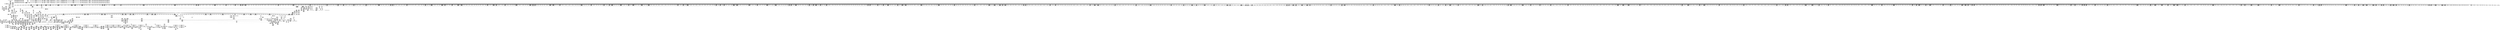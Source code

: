 digraph {
	CE0x5569440 [shape=record,shape=Mrecord,label="{CE0x5569440|may_create:tmp38|security/selinux/hooks.c,1728}"]
	CE0x54c1190 [shape=record,shape=Mrecord,label="{CE0x54c1190|40:_%struct.super_block*,_56:_i8*,_:_CRE_561,562_}"]
	CE0x54803e0 [shape=record,shape=Mrecord,label="{CE0x54803e0|may_create:tobool|security/selinux/hooks.c,1706}"]
	CE0x54e0970 [shape=record,shape=Mrecord,label="{CE0x54e0970|272:_i8*,_:_CRE_272,280_|*MultipleSource*|*LoadInst*|security/selinux/hooks.c,1714|security/selinux/hooks.c,1714}"]
	CE0x548d870 [shape=record,shape=Mrecord,label="{CE0x548d870|may_create:bb}"]
	CE0x54d2400 [shape=record,shape=Mrecord,label="{CE0x54d2400|40:_%struct.super_block*,_56:_i8*,_:_CRE_600,601_}"]
	CE0x54c2750 [shape=record,shape=Mrecord,label="{CE0x54c2750|i32_78|*Constant*|*SummSink*}"]
	CE0x54f5a50 [shape=record,shape=Mrecord,label="{CE0x54f5a50|272:_i8*,_:_CRE_591,592_}"]
	CE0x55be050 [shape=record,shape=Mrecord,label="{CE0x55be050|get_current:tmp}"]
	CE0x54a4540 [shape=record,shape=Mrecord,label="{CE0x54a4540|may_create:tmp17|security/selinux/hooks.c,1706|*SummSource*}"]
	CE0x5542a20 [shape=record,shape=Mrecord,label="{CE0x5542a20|272:_i8*,_:_CRE_1350,1351_}"]
	CE0x54f6f90 [shape=record,shape=Mrecord,label="{CE0x54f6f90|272:_i8*,_:_CRE_611,612_}"]
	CE0x5499820 [shape=record,shape=Mrecord,label="{CE0x5499820|28:_i32,_:_CRE_28,32_|*MultipleSource*|*LoadInst*|security/selinux/hooks.c,1713|security/selinux/hooks.c,1713|security/selinux/hooks.c,1722}"]
	CE0x54a3f80 [shape=record,shape=Mrecord,label="{CE0x54a3f80|i64*_getelementptr_inbounds_(_26_x_i64_,_26_x_i64_*___llvm_gcov_ctr217,_i64_0,_i64_9)|*Constant*|*SummSource*}"]
	CE0x5471830 [shape=record,shape=Mrecord,label="{CE0x5471830|40:_%struct.super_block*,_56:_i8*,_:_CRE_188,189_}"]
	CE0x5471ef0 [shape=record,shape=Mrecord,label="{CE0x5471ef0|40:_%struct.super_block*,_56:_i8*,_:_CRE_197,198_}"]
	CE0x557db70 [shape=record,shape=Mrecord,label="{CE0x557db70|VOIDTB_TE:_CE_168,169_}"]
	CE0x54c3560 [shape=record,shape=Mrecord,label="{CE0x54c3560|may_create:tmp3}"]
	CE0x54bace0 [shape=record,shape=Mrecord,label="{CE0x54bace0|VOIDTB_TE:_CE_248,256_|*MultipleSource*|Function::may_create&Arg::dentry::|Function::selinux_inode_mkdir&Arg::dentry::|security/selinux/hooks.c,1730}"]
	CE0x5551900 [shape=record,shape=Mrecord,label="{CE0x5551900|i64*_getelementptr_inbounds_(_26_x_i64_,_26_x_i64_*___llvm_gcov_ctr217,_i64_0,_i64_24)|*Constant*|*SummSource*}"]
	CE0x54baeb0 [shape=record,shape=Mrecord,label="{CE0x54baeb0|VOIDTB_TE:_CE_256,264_|*MultipleSource*|Function::may_create&Arg::dentry::|Function::selinux_inode_mkdir&Arg::dentry::|security/selinux/hooks.c,1730}"]
	CE0x549aa90 [shape=record,shape=Mrecord,label="{CE0x549aa90|28:_i32,_:_CRE_59,60_}"]
	CE0x5473230 [shape=record,shape=Mrecord,label="{CE0x5473230|40:_%struct.super_block*,_56:_i8*,_:_CRE_244,245_}"]
	CE0x54d2540 [shape=record,shape=Mrecord,label="{CE0x54d2540|40:_%struct.super_block*,_56:_i8*,_:_CRE_601,602_}"]
	CE0x556bd40 [shape=record,shape=Mrecord,label="{CE0x556bd40|8:_i32,_22:_i16,_:_CRE_8,12_|*MultipleSource*|security/selinux/hooks.c,1714|security/selinux/hooks.c,1714|security/selinux/hooks.c,1728}"]
	CE0x54ee5e0 [shape=record,shape=Mrecord,label="{CE0x54ee5e0|272:_i8*,_:_CRE_422,423_}"]
	CE0x5579d20 [shape=record,shape=Mrecord,label="{CE0x5579d20|may_create:tmp45|security/selinux/hooks.c,1728|*SummSource*}"]
	CE0x54756c0 [shape=record,shape=Mrecord,label="{CE0x54756c0|may_create:tmp20|security/selinux/hooks.c,1706|*SummSource*}"]
	CE0x54a5440 [shape=record,shape=Mrecord,label="{CE0x54a5440|40:_%struct.super_block*,_56:_i8*,_:_CRE_252,253_}"]
	CE0x5549cf0 [shape=record,shape=Mrecord,label="{CE0x5549cf0|272:_i8*,_:_CRE_1681,1682_}"]
	CE0x54959c0 [shape=record,shape=Mrecord,label="{CE0x54959c0|i64*_getelementptr_inbounds_(_2_x_i64_,_2_x_i64_*___llvm_gcov_ctr224,_i64_0,_i64_1)|*Constant*}"]
	CE0x54bd910 [shape=record,shape=Mrecord,label="{CE0x54bd910|i64_17|*Constant*|*SummSource*}"]
	CE0x548c6d0 [shape=record,shape=Mrecord,label="{CE0x548c6d0|40:_%struct.super_block*,_56:_i8*,_:_CRE_556,557_}"]
	CE0x54f9f10 [shape=record,shape=Mrecord,label="{CE0x54f9f10|272:_i8*,_:_CRE_1209,1210_}"]
	CE0x5491730 [shape=record,shape=Mrecord,label="{CE0x5491730|40:_%struct.super_block*,_56:_i8*,_:_CRE_165,166_}"]
	CE0x555d410 [shape=record,shape=Mrecord,label="{CE0x555d410|may_create:call14|security/selinux/hooks.c,1722|*SummSource*}"]
	CE0x5568850 [shape=record,shape=Mrecord,label="{CE0x5568850|may_create:tobool18|security/selinux/hooks.c,1728|*SummSource*}"]
	CE0x5484af0 [shape=record,shape=Mrecord,label="{CE0x5484af0|may_create:entry|*SummSink*}"]
	CE0x555d050 [shape=record,shape=Mrecord,label="{CE0x555d050|i32_9437184|*Constant*|*SummSource*}"]
	CE0x5557eb0 [shape=record,shape=Mrecord,label="{CE0x5557eb0|28:_i32,_:_CRE_200,208_|*MultipleSource*|*LoadInst*|security/selinux/hooks.c,1713|security/selinux/hooks.c,1713|security/selinux/hooks.c,1722}"]
	CE0x5491c70 [shape=record,shape=Mrecord,label="{CE0x5491c70|40:_%struct.super_block*,_56:_i8*,_:_CRE_172,173_}"]
	CE0x54a3480 [shape=record,shape=Mrecord,label="{CE0x54a3480|i32_1706|*Constant*|*SummSource*}"]
	CE0x54729c0 [shape=record,shape=Mrecord,label="{CE0x54729c0|40:_%struct.super_block*,_56:_i8*,_:_CRE_224,232_|*MultipleSource*|Function::may_create&Arg::dir::|Function::selinux_inode_mkdir&Arg::dir::|security/selinux/hooks.c,1713}"]
	CE0x5566080 [shape=record,shape=Mrecord,label="{CE0x5566080|28:_i32,_:_CRE_10,11_}"]
	CE0x557a590 [shape=record,shape=Mrecord,label="{CE0x557a590|may_create:sid21|security/selinux/hooks.c,1729|*SummSink*}"]
	CE0x54e07a0 [shape=record,shape=Mrecord,label="{CE0x54e07a0|272:_i8*,_:_CRE_268,272_|*MultipleSource*|*LoadInst*|security/selinux/hooks.c,1714|security/selinux/hooks.c,1714}"]
	CE0x54f07e0 [shape=record,shape=Mrecord,label="{CE0x54f07e0|272:_i8*,_:_CRE_454,455_}"]
	CE0x54b9140 [shape=record,shape=Mrecord,label="{CE0x54b9140|VOIDTB_TE:_CE_201,202_}"]
	CE0x55598c0 [shape=record,shape=Mrecord,label="{CE0x55598c0|i64_10|*Constant*|*SummSource*}"]
	CE0x54caa00 [shape=record,shape=Mrecord,label="{CE0x54caa00|i64_0|*Constant*}"]
	CE0x5552fc0 [shape=record,shape=Mrecord,label="{CE0x5552fc0|may_create:sid31|security/selinux/hooks.c,1739|*SummSource*}"]
	CE0x54d7990 [shape=record,shape=Mrecord,label="{CE0x54d7990|40:_%struct.super_block*,_56:_i8*,_:_CRE_840,848_|*MultipleSource*|Function::may_create&Arg::dir::|Function::selinux_inode_mkdir&Arg::dir::|security/selinux/hooks.c,1713}"]
	CE0x549a620 [shape=record,shape=Mrecord,label="{CE0x549a620|28:_i32,_:_CRE_54,55_}"]
	CE0x54b9250 [shape=record,shape=Mrecord,label="{CE0x54b9250|VOIDTB_TE:_CE_202,203_}"]
	CE0x5475eb0 [shape=record,shape=Mrecord,label="{CE0x5475eb0|i32_10|*Constant*}"]
	CE0x54fcf90 [shape=record,shape=Mrecord,label="{CE0x54fcf90|272:_i8*,_:_CRE_192,200_|*MultipleSource*|*LoadInst*|security/selinux/hooks.c,1714|security/selinux/hooks.c,1714}"]
	CE0x54daa00 [shape=record,shape=Mrecord,label="{CE0x54daa00|40:_%struct.super_block*,_56:_i8*,_:_CRE_895,896_}"]
	CE0x54a1be0 [shape=record,shape=Mrecord,label="{CE0x54a1be0|i64*_getelementptr_inbounds_(_26_x_i64_,_26_x_i64_*___llvm_gcov_ctr217,_i64_0,_i64_6)|*Constant*|*SummSink*}"]
	CE0x557b8d0 [shape=record,shape=Mrecord,label="{CE0x557b8d0|i64_15|*Constant*|*SummSource*}"]
	CE0x5548bf0 [shape=record,shape=Mrecord,label="{CE0x5548bf0|272:_i8*,_:_CRE_1665,1666_}"]
	CE0x54de150 [shape=record,shape=Mrecord,label="{CE0x54de150|40:_%struct.super_block*,_56:_i8*,_:_CRE_960,968_|*MultipleSource*|Function::may_create&Arg::dir::|Function::selinux_inode_mkdir&Arg::dir::|security/selinux/hooks.c,1713}"]
	CE0x54718f0 [shape=record,shape=Mrecord,label="{CE0x54718f0|40:_%struct.super_block*,_56:_i8*,_:_CRE_189,190_}"]
	CE0x5565410 [shape=record,shape=Mrecord,label="{CE0x5565410|may_create:sid13|security/selinux/hooks.c,1722}"]
	CE0x54c2290 [shape=record,shape=Mrecord,label="{CE0x54c2290|_ret_%struct.task_struct*_%tmp4,_!dbg_!27714|./arch/x86/include/asm/current.h,14|*SummSink*}"]
	CE0x54d27c0 [shape=record,shape=Mrecord,label="{CE0x54d27c0|40:_%struct.super_block*,_56:_i8*,_:_CRE_603,604_}"]
	CE0x54c1000 [shape=record,shape=Mrecord,label="{CE0x54c1000|40:_%struct.super_block*,_56:_i8*,_:_CRE_560,561_}"]
	CE0x54d63d0 [shape=record,shape=Mrecord,label="{CE0x54d63d0|40:_%struct.super_block*,_56:_i8*,_:_CRE_752,756_|*MultipleSource*|Function::may_create&Arg::dir::|Function::selinux_inode_mkdir&Arg::dir::|security/selinux/hooks.c,1713}"]
	CE0x548af20 [shape=record,shape=Mrecord,label="{CE0x548af20|40:_%struct.super_block*,_56:_i8*,_:_CRE_508,512_|*MultipleSource*|Function::may_create&Arg::dir::|Function::selinux_inode_mkdir&Arg::dir::|security/selinux/hooks.c,1713}"]
	CE0x5566a90 [shape=record,shape=Mrecord,label="{CE0x5566a90|0:_i32,_4:_i32,_8:_i32,_12:_i32,_:_CMRE_4,8_|*MultipleSource*|security/selinux/hooks.c,1706|security/selinux/hooks.c,1706|security/selinux/hooks.c,1716}"]
	CE0x5556d00 [shape=record,shape=Mrecord,label="{CE0x5556d00|28:_i32,_:_CRE_119,120_}"]
	CE0x5545b50 [shape=record,shape=Mrecord,label="{CE0x5545b50|272:_i8*,_:_CRE_1619,1620_}"]
	CE0x54c0540 [shape=record,shape=Mrecord,label="{CE0x54c0540|40:_%struct.super_block*,_56:_i8*,_:_CRE_72,76_|*MultipleSource*|Function::may_create&Arg::dir::|Function::selinux_inode_mkdir&Arg::dir::|security/selinux/hooks.c,1713}"]
	CE0x5567490 [shape=record,shape=Mrecord,label="{CE0x5567490|i64*_getelementptr_inbounds_(_26_x_i64_,_26_x_i64_*___llvm_gcov_ctr217,_i64_0,_i64_12)|*Constant*|*SummSource*}"]
	CE0x5597fa0 [shape=record,shape=Mrecord,label="{CE0x5597fa0|may_create:tmp58|security/selinux/hooks.c,1736}"]
	CE0x5484dc0 [shape=record,shape=Mrecord,label="{CE0x5484dc0|may_create:ad|security/selinux/hooks.c, 1710|*SummSource*}"]
	CE0x54c1fd0 [shape=record,shape=Mrecord,label="{CE0x54c1fd0|_ret_%struct.task_struct*_%tmp4,_!dbg_!27714|./arch/x86/include/asm/current.h,14|*SummSource*}"]
	CE0x54c33b0 [shape=record,shape=Mrecord,label="{CE0x54c33b0|may_create:tmp2|*SummSource*}"]
	CE0x54e74d0 [shape=record,shape=Mrecord,label="{CE0x54e74d0|272:_i8*,_:_CRE_1274,1275_}"]
	CE0x5546f40 [shape=record,shape=Mrecord,label="{CE0x5546f40|272:_i8*,_:_CRE_1638,1639_}"]
	CE0x5472c80 [shape=record,shape=Mrecord,label="{CE0x5472c80|40:_%struct.super_block*,_56:_i8*,_:_CRE_240,241_}"]
	CE0x54953b0 [shape=record,shape=Mrecord,label="{CE0x54953b0|may_create:dir|Function::may_create&Arg::dir::|*SummSource*}"]
	CE0x5484020 [shape=record,shape=Mrecord,label="{CE0x5484020|may_create:call|security/selinux/hooks.c,1706}"]
	CE0x5497960 [shape=record,shape=Mrecord,label="{CE0x5497960|may_create:tmp7|security/selinux/hooks.c,1706|*SummSource*}"]
	CE0x54caf60 [shape=record,shape=Mrecord,label="{CE0x54caf60|may_create:tobool1|security/selinux/hooks.c,1706|*SummSink*}"]
	CE0x54d1000 [shape=record,shape=Mrecord,label="{CE0x54d1000|40:_%struct.super_block*,_56:_i8*,_:_CRE_584,585_}"]
	CE0x5556370 [shape=record,shape=Mrecord,label="{CE0x5556370|28:_i32,_:_CRE_110,111_}"]
	CE0x548da10 [shape=record,shape=Mrecord,label="{CE0x548da10|may_create:bb|*SummSink*}"]
	CE0x554cf40 [shape=record,shape=Mrecord,label="{CE0x554cf40|272:_i8*,_:_CRE_1876,1877_}"]
	CE0x54b8f20 [shape=record,shape=Mrecord,label="{CE0x54b8f20|VOIDTB_TE:_CE_199,200_}"]
	CE0x5495580 [shape=record,shape=Mrecord,label="{CE0x5495580|may_create:tmp4|security/selinux/hooks.c,1706|*SummSource*}"]
	CE0x5492570 [shape=record,shape=Mrecord,label="{CE0x5492570|40:_%struct.super_block*,_56:_i8*,_:_CRE_184,185_}"]
	CE0x554f560 [shape=record,shape=Mrecord,label="{CE0x554f560|may_create:tmp59|security/selinux/hooks.c,1736}"]
	CE0x54f9d40 [shape=record,shape=Mrecord,label="{CE0x54f9d40|272:_i8*,_:_CRE_896,1208_|*MultipleSource*|*LoadInst*|security/selinux/hooks.c,1714|security/selinux/hooks.c,1714}"]
	CE0x54b4730 [shape=record,shape=Mrecord,label="{CE0x54b4730|get_current:tmp2|*SummSource*}"]
	CE0x554ca40 [shape=record,shape=Mrecord,label="{CE0x554ca40|272:_i8*,_:_CRE_1864,1872_|*MultipleSource*|*LoadInst*|security/selinux/hooks.c,1714|security/selinux/hooks.c,1714}"]
	CE0x54e43f0 [shape=record,shape=Mrecord,label="{CE0x54e43f0|272:_i8*,_:_CRE_1228,1229_}"]
	CE0x55519b0 [shape=record,shape=Mrecord,label="{CE0x55519b0|i64*_getelementptr_inbounds_(_26_x_i64_,_26_x_i64_*___llvm_gcov_ctr217,_i64_0,_i64_24)|*Constant*|*SummSink*}"]
	CE0x54ccb40 [shape=record,shape=Mrecord,label="{CE0x54ccb40|may_create:tmp19|security/selinux/hooks.c,1706}"]
	CE0x547b2a0 [shape=record,shape=Mrecord,label="{CE0x547b2a0|40:_%struct.super_block*,_56:_i8*,_:_CRE_296,297_}"]
	CE0x548cc70 [shape=record,shape=Mrecord,label="{CE0x548cc70|selinux_inode_mkdir:tmp3|*SummSource*}"]
	CE0x557f3c0 [shape=record,shape=Mrecord,label="{CE0x557f3c0|VOIDTB_TE:_CE_145,146_}"]
	CE0x548d500 [shape=record,shape=Mrecord,label="{CE0x548d500|GLOBAL:current_task|Global_var:current_task|*SummSource*}"]
	CE0x54ef3b0 [shape=record,shape=Mrecord,label="{CE0x54ef3b0|272:_i8*,_:_CRE_435,436_}"]
	CE0x54c8950 [shape=record,shape=Mrecord,label="{CE0x54c8950|get_current:entry|*SummSource*}"]
	CE0x5488460 [shape=record,shape=Mrecord,label="{CE0x5488460|40:_%struct.super_block*,_56:_i8*,_:_CRE_424,432_|*MultipleSource*|Function::may_create&Arg::dir::|Function::selinux_inode_mkdir&Arg::dir::|security/selinux/hooks.c,1713}"]
	CE0x54e8410 [shape=record,shape=Mrecord,label="{CE0x54e8410|272:_i8*,_:_CRE_1307,1308_}"]
	CE0x54f4840 [shape=record,shape=Mrecord,label="{CE0x54f4840|272:_i8*,_:_CRE_574,575_}"]
	CE0x54f2470 [shape=record,shape=Mrecord,label="{CE0x54f2470|272:_i8*,_:_CRE_552,556_|*MultipleSource*|*LoadInst*|security/selinux/hooks.c,1714|security/selinux/hooks.c,1714}"]
	CE0x555a910 [shape=record,shape=Mrecord,label="{CE0x555a910|may_create:tmp32|security/selinux/hooks.c,1725|*SummSource*}"]
	CE0x6ad6d20 [shape=record,shape=Mrecord,label="{CE0x6ad6d20|_call_void_mcount()_#3|*SummSink*}"]
	CE0x5484310 [shape=record,shape=Mrecord,label="{CE0x5484310|may_create:call|security/selinux/hooks.c,1706|*SummSource*}"]
	CE0x54b78d0 [shape=record,shape=Mrecord,label="{CE0x54b78d0|VOIDTB_TE:_CE_178,179_}"]
	CE0x5558550 [shape=record,shape=Mrecord,label="{CE0x5558550|_ret_i32_%retval.0,_!dbg_!27728|security/selinux/avc.c,775}"]
	CE0x54e3730 [shape=record,shape=Mrecord,label="{CE0x54e3730|272:_i8*,_:_CRE_1216,1217_}"]
	CE0x55a74e0 [shape=record,shape=Mrecord,label="{CE0x55a74e0|may_create:retval.0|*SummSink*}"]
	CE0x54e40c0 [shape=record,shape=Mrecord,label="{CE0x54e40c0|272:_i8*,_:_CRE_1225,1226_}"]
	CE0x54bc4e0 [shape=record,shape=Mrecord,label="{CE0x54bc4e0|VOIDTB_TE:_CE_310,311_}"]
	CE0x547d8e0 [shape=record,shape=Mrecord,label="{CE0x547d8e0|i64_1|*Constant*}"]
	CE0x54cfc50 [shape=record,shape=Mrecord,label="{CE0x54cfc50|272:_i8*,_:_CRE_1339,1340_}"]
	CE0x55595d0 [shape=record,shape=Mrecord,label="{CE0x55595d0|i64_11|*Constant*|*SummSink*}"]
	CE0x54e41d0 [shape=record,shape=Mrecord,label="{CE0x54e41d0|272:_i8*,_:_CRE_1226,1227_}"]
	CE0x54f06d0 [shape=record,shape=Mrecord,label="{CE0x54f06d0|272:_i8*,_:_CRE_453,454_}"]
	CE0x54ba570 [shape=record,shape=Mrecord,label="{CE0x54ba570|VOIDTB_TE:_CE_220,221_}"]
	CE0x54bbf60 [shape=record,shape=Mrecord,label="{CE0x54bbf60|VOIDTB_TE:_CE_306,307_}"]
	CE0x5561010 [shape=record,shape=Mrecord,label="{CE0x5561010|may_create:type|security/selinux/hooks.c,1719|*SummSource*}"]
	CE0x547ee80 [shape=record,shape=Mrecord,label="{CE0x547ee80|may_create:if.end30|*SummSource*}"]
	CE0x54f7b40 [shape=record,shape=Mrecord,label="{CE0x54f7b40|272:_i8*,_:_CRE_622,623_}"]
	CE0x54eee60 [shape=record,shape=Mrecord,label="{CE0x54eee60|272:_i8*,_:_CRE_430,431_}"]
	CE0x54c21f0 [shape=record,shape=Mrecord,label="{CE0x54c21f0|_ret_%struct.task_struct*_%tmp4,_!dbg_!27714|./arch/x86/include/asm/current.h,14}"]
	CE0x5579ea0 [shape=record,shape=Mrecord,label="{CE0x5579ea0|may_create:tmp45|security/selinux/hooks.c,1728|*SummSink*}"]
	CE0x54cce00 [shape=record,shape=Mrecord,label="{CE0x54cce00|i32_22|*Constant*}"]
	CE0x5496180 [shape=record,shape=Mrecord,label="{CE0x5496180|COLLAPSED:_GCMRE___llvm_gcov_ctr224_internal_global_2_x_i64_zeroinitializer:_elem_0:default:}"]
	CE0x54dd200 [shape=record,shape=Mrecord,label="{CE0x54dd200|40:_%struct.super_block*,_56:_i8*,_:_CRE_927,928_}"]
	CE0x54d8290 [shape=record,shape=Mrecord,label="{CE0x54d8290|40:_%struct.super_block*,_56:_i8*,_:_CRE_865,866_}"]
	CE0x54c8a40 [shape=record,shape=Mrecord,label="{CE0x54c8a40|get_current:entry|*SummSink*}"]
	CE0x5475540 [shape=record,shape=Mrecord,label="{CE0x5475540|may_create:tmp20|security/selinux/hooks.c,1706}"]
	CE0x549ea80 [shape=record,shape=Mrecord,label="{CE0x549ea80|40:_%struct.super_block*,_56:_i8*,_:_CRE_328,336_|*MultipleSource*|Function::may_create&Arg::dir::|Function::selinux_inode_mkdir&Arg::dir::|security/selinux/hooks.c,1713}"]
	CE0x549b4a0 [shape=record,shape=Mrecord,label="{CE0x549b4a0|i64*_getelementptr_inbounds_(_26_x_i64_,_26_x_i64_*___llvm_gcov_ctr217,_i64_0,_i64_25)|*Constant*|*SummSource*}"]
	CE0x5489990 [shape=record,shape=Mrecord,label="{CE0x5489990|40:_%struct.super_block*,_56:_i8*,_:_CRE_476,477_}"]
	CE0x55be260 [shape=record,shape=Mrecord,label="{CE0x55be260|get_current:tmp|*SummSource*}"]
	CE0x54f1170 [shape=record,shape=Mrecord,label="{CE0x54f1170|272:_i8*,_:_CRE_463,464_}"]
	CE0x54b5b50 [shape=record,shape=Mrecord,label="{CE0x54b5b50|may_create:dentry12|security/selinux/hooks.c,1720|*SummSource*}"]
	CE0x5547270 [shape=record,shape=Mrecord,label="{CE0x5547270|272:_i8*,_:_CRE_1641,1642_}"]
	CE0x557d0d0 [shape=record,shape=Mrecord,label="{CE0x557d0d0|VOIDTB_TE:_CE_158,159_}"]
	CE0x54e83a0 [shape=record,shape=Mrecord,label="{CE0x54e83a0|272:_i8*,_:_CRE_1308,1309_}"]
	CE0x54e8040 [shape=record,shape=Mrecord,label="{CE0x54e8040|272:_i8*,_:_CRE_1305,1306_}"]
	CE0x546bd10 [shape=record,shape=Mrecord,label="{CE0x546bd10|selinux_inode_mkdir:tmp}"]
	CE0x54f5b60 [shape=record,shape=Mrecord,label="{CE0x54f5b60|272:_i8*,_:_CRE_592,593_}"]
	CE0x556a200 [shape=record,shape=Mrecord,label="{CE0x556a200|may_create:tmp38|security/selinux/hooks.c,1728|*SummSource*}"]
	CE0x5593610 [shape=record,shape=Mrecord,label="{CE0x5593610|may_create:call27|security/selinux/hooks.c,1735}"]
	CE0x54731c0 [shape=record,shape=Mrecord,label="{CE0x54731c0|40:_%struct.super_block*,_56:_i8*,_:_CRE_243,244_}"]
	CE0x54d8050 [shape=record,shape=Mrecord,label="{CE0x54d8050|40:_%struct.super_block*,_56:_i8*,_:_CRE_864,865_}"]
	CE0x5489e90 [shape=record,shape=Mrecord,label="{CE0x5489e90|40:_%struct.super_block*,_56:_i8*,_:_CRE_480,481_}"]
	CE0x5553180 [shape=record,shape=Mrecord,label="{CE0x5553180|28:_i32,_:_CRE_61,62_}"]
	CE0x55580b0 [shape=record,shape=Mrecord,label="{CE0x55580b0|may_create:tmp29|security/selinux/hooks.c,1722}"]
	CE0x55818c0 [shape=record,shape=Mrecord,label="{CE0x55818c0|i64_16|*Constant*}"]
	CE0x5551c10 [shape=record,shape=Mrecord,label="{CE0x5551c10|may_create:tmp63|security/selinux/hooks.c,1739}"]
	CE0x555c300 [shape=record,shape=Mrecord,label="{CE0x555c300|avc_has_perm:ssid|Function::avc_has_perm&Arg::ssid::|*SummSink*}"]
	CE0x54bb510 [shape=record,shape=Mrecord,label="{CE0x54bb510|VOIDTB_TE:_CE_280,288_|*MultipleSource*|Function::may_create&Arg::dentry::|Function::selinux_inode_mkdir&Arg::dentry::|security/selinux/hooks.c,1730}"]
	CE0x5491370 [shape=record,shape=Mrecord,label="{CE0x5491370|40:_%struct.super_block*,_56:_i8*,_:_CRE_160,161_}"]
	CE0x54d7bd0 [shape=record,shape=Mrecord,label="{CE0x54d7bd0|40:_%struct.super_block*,_56:_i8*,_:_CRE_848,856_|*MultipleSource*|Function::may_create&Arg::dir::|Function::selinux_inode_mkdir&Arg::dir::|security/selinux/hooks.c,1713}"]
	CE0x5498f50 [shape=record,shape=Mrecord,label="{CE0x5498f50|28:_i32,_:_CRE_16,17_}"]
	CE0x5549470 [shape=record,shape=Mrecord,label="{CE0x5549470|272:_i8*,_:_CRE_1673,1674_}"]
	CE0x554efc0 [shape=record,shape=Mrecord,label="{CE0x554efc0|may_create:tmp26|security/selinux/hooks.c,1714|*SummSource*}"]
	CE0x545b870 [shape=record,shape=Mrecord,label="{CE0x545b870|avc_has_perm:entry|*SummSink*}"]
	CE0x5559fa0 [shape=record,shape=Mrecord,label="{CE0x5559fa0|may_create:tmp30|security/selinux/hooks.c,1725|*SummSource*}"]
	CE0x54dc080 [shape=record,shape=Mrecord,label="{CE0x54dc080|40:_%struct.super_block*,_56:_i8*,_:_CRE_913,914_}"]
	CE0x55955b0 [shape=record,shape=Mrecord,label="{CE0x55955b0|may_create:tmp51|security/selinux/hooks.c,1732|*SummSink*}"]
	CE0x547a120 [shape=record,shape=Mrecord,label="{CE0x547a120|40:_%struct.super_block*,_56:_i8*,_:_CRE_282,283_}"]
	CE0x54a4110 [shape=record,shape=Mrecord,label="{CE0x54a4110|i64*_getelementptr_inbounds_(_26_x_i64_,_26_x_i64_*___llvm_gcov_ctr217,_i64_0,_i64_9)|*Constant*|*SummSink*}"]
	CE0x54c34f0 [shape=record,shape=Mrecord,label="{CE0x54c34f0|may_create:tmp2|*SummSink*}"]
	CE0x54724f0 [shape=record,shape=Mrecord,label="{CE0x54724f0|40:_%struct.super_block*,_56:_i8*,_:_CRE_205,206_}"]
	CE0x5563930 [shape=record,shape=Mrecord,label="{CE0x5563930|i8_10|*Constant*|*SummSource*}"]
	CE0x5555c00 [shape=record,shape=Mrecord,label="{CE0x5555c00|28:_i32,_:_CRE_103,104_}"]
	CE0x555e840 [shape=record,shape=Mrecord,label="{CE0x555e840|i32_(i32,_i32,_i16,_i32,_%struct.common_audit_data*)*_bitcast_(i32_(i32,_i32,_i16,_i32,_%struct.common_audit_data.495*)*_avc_has_perm_to_i32_(i32,_i32,_i16,_i32,_%struct.common_audit_data*)*)|*Constant*|*SummSource*}"]
	CE0x54b7d10 [shape=record,shape=Mrecord,label="{CE0x54b7d10|VOIDTB_TE:_CE_182,183_}"]
	CE0x5567540 [shape=record,shape=Mrecord,label="{CE0x5567540|i64*_getelementptr_inbounds_(_26_x_i64_,_26_x_i64_*___llvm_gcov_ctr217,_i64_0,_i64_12)|*Constant*|*SummSink*}"]
	CE0x54bd730 [shape=record,shape=Mrecord,label="{CE0x54bd730|i64_18|*Constant*|*SummSink*}"]
	CE0x549c8e0 [shape=record,shape=Mrecord,label="{CE0x549c8e0|40:_%struct.super_block*,_56:_i8*,_:_CRE_142,143_}"]
	CE0x54e20c0 [shape=record,shape=Mrecord,label="{CE0x54e20c0|272:_i8*,_:_CRE_376,380_|*MultipleSource*|*LoadInst*|security/selinux/hooks.c,1714|security/selinux/hooks.c,1714}"]
	CE0x557ad70 [shape=record,shape=Mrecord,label="{CE0x557ad70|may_create:tmp46|security/selinux/hooks.c,1729|*SummSink*}"]
	CE0x55447e0 [shape=record,shape=Mrecord,label="{CE0x55447e0|272:_i8*,_:_CRE_1384,1392_|*MultipleSource*|*LoadInst*|security/selinux/hooks.c,1714|security/selinux/hooks.c,1714}"]
	CE0x54ba350 [shape=record,shape=Mrecord,label="{CE0x54ba350|VOIDTB_TE:_CE_218,219_}"]
	CE0x5476490 [shape=record,shape=Mrecord,label="{CE0x5476490|may_create:i_security|security/selinux/hooks.c,1713}"]
	CE0x54bbb40 [shape=record,shape=Mrecord,label="{CE0x54bbb40|VOIDTB_TE:_CE_304,305_}"]
	CE0x555f500 [shape=record,shape=Mrecord,label="{CE0x555f500|may_create:tmp27|security/selinux/hooks.c,1716|*SummSource*}"]
	CE0x5549e00 [shape=record,shape=Mrecord,label="{CE0x5549e00|272:_i8*,_:_CRE_1682,1683_}"]
	CE0x612b810 [shape=record,shape=Mrecord,label="{CE0x612b810|may_create:dentry|Function::may_create&Arg::dentry::|*SummSource*}"]
	CE0x5490cb0 [shape=record,shape=Mrecord,label="{CE0x5490cb0|40:_%struct.super_block*,_56:_i8*,_:_CRE_151,152_}"]
	CE0x54d2180 [shape=record,shape=Mrecord,label="{CE0x54d2180|40:_%struct.super_block*,_56:_i8*,_:_CRE_598,599_}"]
	CE0x548a250 [shape=record,shape=Mrecord,label="{CE0x548a250|40:_%struct.super_block*,_56:_i8*,_:_CRE_483,484_}"]
	CE0x54e2630 [shape=record,shape=Mrecord,label="{CE0x54e2630|272:_i8*,_:_CRE_394,395_}"]
	CE0x554fe50 [shape=record,shape=Mrecord,label="{CE0x554fe50|i64*_getelementptr_inbounds_(_26_x_i64_,_26_x_i64_*___llvm_gcov_ctr217,_i64_0,_i64_23)|*Constant*}"]
	CE0x54a0220 [shape=record,shape=Mrecord,label="{CE0x54a0220|40:_%struct.super_block*,_56:_i8*,_:_CRE_24,32_|*MultipleSource*|Function::may_create&Arg::dir::|Function::selinux_inode_mkdir&Arg::dir::|security/selinux/hooks.c,1713}"]
	CE0x54f71b0 [shape=record,shape=Mrecord,label="{CE0x54f71b0|272:_i8*,_:_CRE_613,614_}"]
	CE0x555c5c0 [shape=record,shape=Mrecord,label="{CE0x555c5c0|avc_has_perm:tsid|Function::avc_has_perm&Arg::tsid::|*SummSource*}"]
	CE0x54b97a0 [shape=record,shape=Mrecord,label="{CE0x54b97a0|VOIDTB_TE:_CE_207,208_}"]
	CE0x55299c0 [shape=record,shape=Mrecord,label="{CE0x55299c0|get_current:tmp3}"]
	CE0x54a5d00 [shape=record,shape=Mrecord,label="{CE0x54a5d00|40:_%struct.super_block*,_56:_i8*,_:_CRE_259,260_}"]
	CE0x54c1cd0 [shape=record,shape=Mrecord,label="{CE0x54c1cd0|40:_%struct.super_block*,_56:_i8*,_:_CRE_570,571_}"]
	CE0x548e920 [shape=record,shape=Mrecord,label="{CE0x548e920|may_create:newsid|security/selinux/hooks.c, 1709|*SummSource*}"]
	CE0x54ca780 [shape=record,shape=Mrecord,label="{CE0x54ca780|may_create:tmp8|security/selinux/hooks.c,1706|*SummSource*}"]
	CE0x54fb180 [shape=record,shape=Mrecord,label="{CE0x54fb180|272:_i8*,_:_CRE_56,64_|*MultipleSource*|*LoadInst*|security/selinux/hooks.c,1714|security/selinux/hooks.c,1714}"]
	CE0x54bbd50 [shape=record,shape=Mrecord,label="{CE0x54bbd50|VOIDTB_TE:_CE_305,306_}"]
	CE0x55425e0 [shape=record,shape=Mrecord,label="{CE0x55425e0|272:_i8*,_:_CRE_1346,1347_}"]
	CE0x549c740 [shape=record,shape=Mrecord,label="{CE0x549c740|40:_%struct.super_block*,_56:_i8*,_:_CRE_139,140_}"]
	CE0x54ef5d0 [shape=record,shape=Mrecord,label="{CE0x54ef5d0|272:_i8*,_:_CRE_437,438_}"]
	CE0x546b3b0 [shape=record,shape=Mrecord,label="{CE0x546b3b0|i64*_getelementptr_inbounds_(_2_x_i64_,_2_x_i64_*___llvm_gcov_ctr224,_i64_0,_i64_0)|*Constant*|*SummSource*}"]
	CE0x554e880 [shape=record,shape=Mrecord,label="{CE0x554e880|272:_i8*,_:_CRE_2264,2268_|*MultipleSource*|*LoadInst*|security/selinux/hooks.c,1714|security/selinux/hooks.c,1714}"]
	CE0x5490b30 [shape=record,shape=Mrecord,label="{CE0x5490b30|40:_%struct.super_block*,_56:_i8*,_:_CRE_149,150_}"]
	CE0x54839b0 [shape=record,shape=Mrecord,label="{CE0x54839b0|i16_7|*Constant*|*SummSource*}"]
	CE0x5556f20 [shape=record,shape=Mrecord,label="{CE0x5556f20|28:_i32,_:_CRE_128,136_|*MultipleSource*|*LoadInst*|security/selinux/hooks.c,1713|security/selinux/hooks.c,1713|security/selinux/hooks.c,1722}"]
	CE0x54cb830 [shape=record,shape=Mrecord,label="{CE0x54cb830|may_create:tmp9|security/selinux/hooks.c,1706}"]
	CE0x55a9b00 [shape=record,shape=Mrecord,label="{CE0x55a9b00|_call_void_mcount()_#3|*SummSource*}"]
	CE0x54fae60 [shape=record,shape=Mrecord,label="{CE0x54fae60|272:_i8*,_:_CRE_40,48_|*MultipleSource*|*LoadInst*|security/selinux/hooks.c,1714|security/selinux/hooks.c,1714}"]
	CE0x5558ff0 [shape=record,shape=Mrecord,label="{CE0x5558ff0|may_create:tobool15|security/selinux/hooks.c,1725|*SummSink*}"]
	CE0x549c090 [shape=record,shape=Mrecord,label="{CE0x549c090|40:_%struct.super_block*,_56:_i8*,_:_CRE_112,120_|*MultipleSource*|Function::may_create&Arg::dir::|Function::selinux_inode_mkdir&Arg::dir::|security/selinux/hooks.c,1713}"]
	CE0x5581450 [shape=record,shape=Mrecord,label="{CE0x5581450|may_create:and|security/selinux/hooks.c,1728|*SummSource*}"]
	CE0x5595c90 [shape=record,shape=Mrecord,label="{CE0x5595c90|may_create:tmp52|security/selinux/hooks.c,1732|*SummSink*}"]
	CE0x54d8e80 [shape=record,shape=Mrecord,label="{CE0x54d8e80|40:_%struct.super_block*,_56:_i8*,_:_CRE_873,874_}"]
	CE0x54fa270 [shape=record,shape=Mrecord,label="{CE0x54fa270|272:_i8*,_:_CRE_1211,1212_}"]
	CE0x54bedb0 [shape=record,shape=Mrecord,label="{CE0x54bedb0|may_create:tmp50|security/selinux/hooks.c,1731|*SummSink*}"]
	CE0x5592ba0 [shape=record,shape=Mrecord,label="{CE0x5592ba0|may_create:tmp54|security/selinux/hooks.c,1733|*SummSink*}"]
	CE0x5548260 [shape=record,shape=Mrecord,label="{CE0x5548260|272:_i8*,_:_CRE_1656,1657_}"]
	CE0x54dd840 [shape=record,shape=Mrecord,label="{CE0x54dd840|40:_%struct.super_block*,_56:_i8*,_:_CRE_932,933_}"]
	CE0x54ee6f0 [shape=record,shape=Mrecord,label="{CE0x54ee6f0|272:_i8*,_:_CRE_423,424_}"]
	CE0x54edc50 [shape=record,shape=Mrecord,label="{CE0x54edc50|272:_i8*,_:_CRE_413,414_}"]
	CE0x54be550 [shape=record,shape=Mrecord,label="{CE0x54be550|may_create:tmp49|security/selinux/hooks.c,1731}"]
	CE0x5597400 [shape=record,shape=Mrecord,label="{CE0x5597400|may_create:tmp57|security/selinux/hooks.c,1736}"]
	CE0x5543e50 [shape=record,shape=Mrecord,label="{CE0x5543e50|272:_i8*,_:_CRE_1369,1370_}"]
	CE0x54b99c0 [shape=record,shape=Mrecord,label="{CE0x54b99c0|VOIDTB_TE:_CE_209,210_}"]
	CE0x54d09c0 [shape=record,shape=Mrecord,label="{CE0x54d09c0|40:_%struct.super_block*,_56:_i8*,_:_CRE_579,580_}"]
	CE0x54c9310 [shape=record,shape=Mrecord,label="{CE0x54c9310|may_create:tmp1|*SummSink*}"]
	CE0x5594a90 [shape=record,shape=Mrecord,label="{CE0x5594a90|i64_21|*Constant*}"]
	CE0x547a3a0 [shape=record,shape=Mrecord,label="{CE0x547a3a0|40:_%struct.super_block*,_56:_i8*,_:_CRE_284,285_}"]
	CE0x555e6d0 [shape=record,shape=Mrecord,label="{CE0x555e6d0|i32_(i32,_i32,_i16,_i32,_%struct.common_audit_data*)*_bitcast_(i32_(i32,_i32,_i16,_i32,_%struct.common_audit_data.495*)*_avc_has_perm_to_i32_(i32,_i32,_i16,_i32,_%struct.common_audit_data*)*)|*Constant*}"]
	CE0x5474f70 [shape=record,shape=Mrecord,label="{CE0x5474f70|GLOBAL:lockdep_rcu_suspicious|*Constant*}"]
	CE0x612b6d0 [shape=record,shape=Mrecord,label="{CE0x612b6d0|may_create:dentry|Function::may_create&Arg::dentry::}"]
	CE0x545bcf0 [shape=record,shape=Mrecord,label="{CE0x545bcf0|may_create:tmp14|security/selinux/hooks.c,1706|*SummSource*}"]
	CE0x55433b0 [shape=record,shape=Mrecord,label="{CE0x55433b0|272:_i8*,_:_CRE_1359,1360_}"]
	CE0x54e6b40 [shape=record,shape=Mrecord,label="{CE0x54e6b40|272:_i8*,_:_CRE_1265,1266_}"]
	CE0x54dce40 [shape=record,shape=Mrecord,label="{CE0x54dce40|40:_%struct.super_block*,_56:_i8*,_:_CRE_924,925_}"]
	CE0x54faff0 [shape=record,shape=Mrecord,label="{CE0x54faff0|272:_i8*,_:_CRE_48,56_|*MultipleSource*|*LoadInst*|security/selinux/hooks.c,1714|security/selinux/hooks.c,1714}"]
	CE0x5548f20 [shape=record,shape=Mrecord,label="{CE0x5548f20|272:_i8*,_:_CRE_1668,1669_}"]
	CE0x5490bf0 [shape=record,shape=Mrecord,label="{CE0x5490bf0|40:_%struct.super_block*,_56:_i8*,_:_CRE_150,151_}"]
	CE0x55681f0 [shape=record,shape=Mrecord,label="{CE0x55681f0|may_create:tmp36|security/selinux/hooks.c,1728|*SummSink*}"]
	CE0x5543f60 [shape=record,shape=Mrecord,label="{CE0x5543f60|272:_i8*,_:_CRE_1370,1371_}"]
	CE0x55acf70 [shape=record,shape=Mrecord,label="{CE0x55acf70|i16_5|*Constant*|*SummSource*}"]
	CE0x549df40 [shape=record,shape=Mrecord,label="{CE0x549df40|40:_%struct.super_block*,_56:_i8*,_:_CRE_305,306_}"]
	CE0x5566ee0 [shape=record,shape=Mrecord,label="{CE0x5566ee0|may_create:tmp34|security/selinux/hooks.c,1726|*SummSource*}"]
	CE0x5555880 [shape=record,shape=Mrecord,label="{CE0x5555880|28:_i32,_:_CRE_100,101_}"]
	CE0x556a730 [shape=record,shape=Mrecord,label="{CE0x556a730|may_create:tmp39|security/selinux/hooks.c,1728|*SummSource*}"]
	CE0x54b75a0 [shape=record,shape=Mrecord,label="{CE0x54b75a0|VOIDTB_TE:_CE_175,176_}"]
	CE0x54a0350 [shape=record,shape=Mrecord,label="{CE0x54a0350|40:_%struct.super_block*,_56:_i8*,_:_CRE_32,40_|*MultipleSource*|Function::may_create&Arg::dir::|Function::selinux_inode_mkdir&Arg::dir::|security/selinux/hooks.c,1713}"]
	CE0x54e6c50 [shape=record,shape=Mrecord,label="{CE0x54e6c50|272:_i8*,_:_CRE_1266,1267_}"]
	CE0x54b73b0 [shape=record,shape=Mrecord,label="{CE0x54b73b0|VOIDTB_TE:_CE_173,174_}"]
	CE0x54d8c00 [shape=record,shape=Mrecord,label="{CE0x54d8c00|40:_%struct.super_block*,_56:_i8*,_:_CRE_871,872_}"]
	CE0x5553480 [shape=record,shape=Mrecord,label="{CE0x5553480|28:_i32,_:_CRE_64,65_}"]
	CE0x548d910 [shape=record,shape=Mrecord,label="{CE0x548d910|may_create:bb|*SummSource*}"]
	CE0x54e75e0 [shape=record,shape=Mrecord,label="{CE0x54e75e0|272:_i8*,_:_CRE_1275,1276_}"]
	CE0x55be3b0 [shape=record,shape=Mrecord,label="{CE0x55be3b0|i64*_getelementptr_inbounds_(_2_x_i64_,_2_x_i64_*___llvm_gcov_ctr98,_i64_0,_i64_0)|*Constant*|*SummSource*}"]
	CE0x5563b90 [shape=record,shape=Mrecord,label="{CE0x5563b90|may_create:u|security/selinux/hooks.c,1720|*SummSink*}"]
	CE0x549da40 [shape=record,shape=Mrecord,label="{CE0x549da40|40:_%struct.super_block*,_56:_i8*,_:_CRE_301,302_}"]
	CE0x54ee4d0 [shape=record,shape=Mrecord,label="{CE0x54ee4d0|272:_i8*,_:_CRE_421,422_}"]
	CE0x54e0400 [shape=record,shape=Mrecord,label="{CE0x54e0400|272:_i8*,_:_CRE_256,264_|*MultipleSource*|*LoadInst*|security/selinux/hooks.c,1714|security/selinux/hooks.c,1714}"]
	"CONST[source:0(mediator),value:0(static)][purpose:{operation}][SnkIdx:11]"
	CE0x54f5e90 [shape=record,shape=Mrecord,label="{CE0x54f5e90|272:_i8*,_:_CRE_595,596_}"]
	CE0x54ccca0 [shape=record,shape=Mrecord,label="{CE0x54ccca0|may_create:tmp19|security/selinux/hooks.c,1706|*SummSource*}"]
	CE0x5579510 [shape=record,shape=Mrecord,label="{CE0x5579510|may_create:tmp43|security/selinux/hooks.c,1728|*SummSink*}"]
	CE0x54a5300 [shape=record,shape=Mrecord,label="{CE0x54a5300|40:_%struct.super_block*,_56:_i8*,_:_CRE_251,252_}"]
	CE0x55426f0 [shape=record,shape=Mrecord,label="{CE0x55426f0|272:_i8*,_:_CRE_1347,1348_}"]
	CE0x55435d0 [shape=record,shape=Mrecord,label="{CE0x55435d0|272:_i8*,_:_CRE_1361,1362_}"]
	CE0x54f40d0 [shape=record,shape=Mrecord,label="{CE0x54f40d0|272:_i8*,_:_CRE_567,568_}"]
	CE0x54ce820 [shape=record,shape=Mrecord,label="{CE0x54ce820|272:_i8*,_:_CRE_1320,1321_}"]
	CE0x54b8bf0 [shape=record,shape=Mrecord,label="{CE0x54b8bf0|VOIDTB_TE:_CE_196,197_}"]
	CE0x55434c0 [shape=record,shape=Mrecord,label="{CE0x55434c0|272:_i8*,_:_CRE_1360,1361_}"]
	CE0x554c6a0 [shape=record,shape=Mrecord,label="{CE0x554c6a0|272:_i8*,_:_CRE_1848,1856_|*MultipleSource*|*LoadInst*|security/selinux/hooks.c,1714|security/selinux/hooks.c,1714}"]
	CE0x5487720 [shape=record,shape=Mrecord,label="{CE0x5487720|may_create:tmp65|security/selinux/hooks.c,1739}"]
	"CONST[source:0(mediator),value:2(dynamic)][purpose:{object}][SnkIdx:10]"
	CE0x549ac00 [shape=record,shape=Mrecord,label="{CE0x549ac00|may_create:tmp2}"]
	CE0x54ef7f0 [shape=record,shape=Mrecord,label="{CE0x54ef7f0|272:_i8*,_:_CRE_439,440_}"]
	CE0x555aa90 [shape=record,shape=Mrecord,label="{CE0x555aa90|may_create:tmp32|security/selinux/hooks.c,1725|*SummSink*}"]
	CE0x54eed50 [shape=record,shape=Mrecord,label="{CE0x54eed50|272:_i8*,_:_CRE_429,430_}"]
	CE0x549d900 [shape=record,shape=Mrecord,label="{CE0x549d900|40:_%struct.super_block*,_56:_i8*,_:_CRE_300,301_}"]
	CE0x5593360 [shape=record,shape=Mrecord,label="{CE0x5593360|may_create:tmp55|security/selinux/hooks.c,1735|*SummSource*}"]
	CE0x5473c10 [shape=record,shape=Mrecord,label="{CE0x5473c10|may_create:tmp6|security/selinux/hooks.c,1706|*SummSink*}"]
	CE0x5543900 [shape=record,shape=Mrecord,label="{CE0x5543900|272:_i8*,_:_CRE_1364,1365_}"]
	CE0x54987e0 [shape=record,shape=Mrecord,label="{CE0x54987e0|_ret_i32_%retval.0,_!dbg_!27798|security/selinux/hooks.c,1742|*SummSource*}"]
	CE0x54a3920 [shape=record,shape=Mrecord,label="{CE0x54a3920|i8*_getelementptr_inbounds_(_45_x_i8_,_45_x_i8_*_.str12,_i32_0,_i32_0)|*Constant*}"]
	CE0x5557030 [shape=record,shape=Mrecord,label="{CE0x5557030|28:_i32,_:_CRE_136,144_|*MultipleSource*|*LoadInst*|security/selinux/hooks.c,1713|security/selinux/hooks.c,1713|security/selinux/hooks.c,1722}"]
	CE0x55a7080 [shape=record,shape=Mrecord,label="{CE0x55a7080|may_create:tmp66|security/selinux/hooks.c,1742}"]
	CE0x5491430 [shape=record,shape=Mrecord,label="{CE0x5491430|40:_%struct.super_block*,_56:_i8*,_:_CRE_161,162_}"]
	CE0x54e0d10 [shape=record,shape=Mrecord,label="{CE0x54e0d10|272:_i8*,_:_CRE_288,296_|*MultipleSource*|*LoadInst*|security/selinux/hooks.c,1714|security/selinux/hooks.c,1714}"]
	CE0x54db680 [shape=record,shape=Mrecord,label="{CE0x54db680|40:_%struct.super_block*,_56:_i8*,_:_CRE_905,906_}"]
	CE0x54b88c0 [shape=record,shape=Mrecord,label="{CE0x54b88c0|VOIDTB_TE:_CE_193,194_}"]
	CE0x5471cb0 [shape=record,shape=Mrecord,label="{CE0x5471cb0|40:_%struct.super_block*,_56:_i8*,_:_CRE_194,195_}"]
	CE0x557eee0 [shape=record,shape=Mrecord,label="{CE0x557eee0|VOIDTB_TE:_CE_96,104_|*MultipleSource*|Function::may_create&Arg::dentry::|Function::selinux_inode_mkdir&Arg::dentry::|security/selinux/hooks.c,1730}"]
	CE0x55600d0 [shape=record,shape=Mrecord,label="{CE0x55600d0|may_create:create_sid|security/selinux/hooks.c,1717}"]
	CE0x5553380 [shape=record,shape=Mrecord,label="{CE0x5553380|28:_i32,_:_CRE_63,64_}"]
	CE0x54c8560 [shape=record,shape=Mrecord,label="{CE0x54c8560|GLOBAL:get_current|*Constant*|*SummSource*}"]
	CE0x54fd500 [shape=record,shape=Mrecord,label="{CE0x54fd500|272:_i8*,_:_CRE_216,224_|*MultipleSource*|*LoadInst*|security/selinux/hooks.c,1714|security/selinux/hooks.c,1714}"]
	CE0x5565d40 [shape=record,shape=Mrecord,label="{CE0x5565d40|28:_i32,_:_CRE_9,10_}"]
	CE0x54763b0 [shape=record,shape=Mrecord,label="{CE0x54763b0|may_create:i_security|security/selinux/hooks.c,1713|*SummSink*}"]
	CE0x5543190 [shape=record,shape=Mrecord,label="{CE0x5543190|272:_i8*,_:_CRE_1357,1358_}"]
	CE0x54ecd20 [shape=record,shape=Mrecord,label="{CE0x54ecd20|may_create:i_sb|security/selinux/hooks.c,1714|*SummSource*}"]
	CE0x547a620 [shape=record,shape=Mrecord,label="{CE0x547a620|40:_%struct.super_block*,_56:_i8*,_:_CRE_286,287_}"]
	CE0x54971d0 [shape=record,shape=Mrecord,label="{CE0x54971d0|40:_%struct.super_block*,_56:_i8*,_:_CRE_572,573_}"]
	CE0x55574b0 [shape=record,shape=Mrecord,label="{CE0x55574b0|28:_i32,_:_CRE_152,160_|*MultipleSource*|*LoadInst*|security/selinux/hooks.c,1713|security/selinux/hooks.c,1713|security/selinux/hooks.c,1722}"]
	CE0x54a4cd0 [shape=record,shape=Mrecord,label="{CE0x54a4cd0|_call_void_mcount()_#3}"]
	CE0x5553d80 [shape=record,shape=Mrecord,label="{CE0x5553d80|28:_i32,_:_CRE_73,74_}"]
	CE0x54def80 [shape=record,shape=Mrecord,label="{CE0x54def80|40:_%struct.super_block*,_56:_i8*,_:_CRE_982,983_}"]
	CE0x55568c0 [shape=record,shape=Mrecord,label="{CE0x55568c0|28:_i32,_:_CRE_115,116_}"]
	CE0x54ddac0 [shape=record,shape=Mrecord,label="{CE0x54ddac0|40:_%struct.super_block*,_56:_i8*,_:_CRE_934,935_}"]
	CE0x549f750 [shape=record,shape=Mrecord,label="{CE0x549f750|40:_%struct.super_block*,_56:_i8*,_:_CRE_384,388_|*MultipleSource*|Function::may_create&Arg::dir::|Function::selinux_inode_mkdir&Arg::dir::|security/selinux/hooks.c,1713}"]
	CE0x54f4a60 [shape=record,shape=Mrecord,label="{CE0x54f4a60|272:_i8*,_:_CRE_576,577_}"]
	CE0x5549690 [shape=record,shape=Mrecord,label="{CE0x5549690|272:_i8*,_:_CRE_1675,1676_}"]
	CE0x54d9600 [shape=record,shape=Mrecord,label="{CE0x54d9600|40:_%struct.super_block*,_56:_i8*,_:_CRE_879,880_}"]
	CE0x54fa580 [shape=record,shape=Mrecord,label="{CE0x54fa580|272:_i8*,_:_CRE_1214,1215_}"]
	CE0x54faa20 [shape=record,shape=Mrecord,label="{CE0x54faa20|272:_i8*,_:_CRE_20,21_|*MultipleSource*|*LoadInst*|security/selinux/hooks.c,1714|security/selinux/hooks.c,1714}"]
	CE0x547f120 [shape=record,shape=Mrecord,label="{CE0x547f120|may_create:do.end|*SummSource*}"]
	CE0x55969d0 [shape=record,shape=Mrecord,label="{CE0x55969d0|may_create:tmp54|security/selinux/hooks.c,1733|*SummSource*}"]
	CE0x554d5d0 [shape=record,shape=Mrecord,label="{CE0x554d5d0|272:_i8*,_:_CRE_1880,1884_|*MultipleSource*|*LoadInst*|security/selinux/hooks.c,1714|security/selinux/hooks.c,1714}"]
	CE0x557bbb0 [shape=record,shape=Mrecord,label="{CE0x557bbb0|may_create:d_name|security/selinux/hooks.c,1730|*SummSink*}"]
	CE0x5499620 [shape=record,shape=Mrecord,label="{CE0x5499620|28:_i32,_:_CRE_23,24_}"]
	CE0x54e7a20 [shape=record,shape=Mrecord,label="{CE0x54e7a20|272:_i8*,_:_CRE_1279,1280_}"]
	CE0x54d2e00 [shape=record,shape=Mrecord,label="{CE0x54d2e00|40:_%struct.super_block*,_56:_i8*,_:_CRE_608,609_}"]
	"CONST[source:1(input),value:2(dynamic)][purpose:{object}][SrcIdx:17]"
	CE0x54c8060 [shape=record,shape=Mrecord,label="{CE0x54c8060|may_create:if.then24|*SummSink*}"]
	CE0x5579a40 [shape=record,shape=Mrecord,label="{CE0x5579a40|may_create:tmp44|security/selinux/hooks.c,1728|*SummSink*}"]
	CE0x54f7810 [shape=record,shape=Mrecord,label="{CE0x54f7810|272:_i8*,_:_CRE_619,620_}"]
	CE0x54855e0 [shape=record,shape=Mrecord,label="{CE0x54855e0|may_create:sid31|security/selinux/hooks.c,1739|*SummSink*}"]
	CE0x54a5bc0 [shape=record,shape=Mrecord,label="{CE0x54a5bc0|40:_%struct.super_block*,_56:_i8*,_:_CRE_258,259_}"]
	CE0x5483d80 [shape=record,shape=Mrecord,label="{CE0x5483d80|may_create:tclass|Function::may_create&Arg::tclass::}"]
	CE0x54a0e00 [shape=record,shape=Mrecord,label="{CE0x54a0e00|may_create:tmp11|security/selinux/hooks.c,1706}"]
	CE0x54f8960 [shape=record,shape=Mrecord,label="{CE0x54f8960|272:_i8*,_:_CRE_648,656_|*MultipleSource*|*LoadInst*|security/selinux/hooks.c,1714|security/selinux/hooks.c,1714}"]
	CE0x54a7170 [shape=record,shape=Mrecord,label="{CE0x54a7170|%struct.task_struct*_(%struct.task_struct**)*_asm_movq_%gs:$_1:P_,$0_,_r,im,_dirflag_,_fpsr_,_flags_|*SummSource*}"]
	CE0x5548d00 [shape=record,shape=Mrecord,label="{CE0x5548d00|272:_i8*,_:_CRE_1666,1667_}"]
	CE0x5548e10 [shape=record,shape=Mrecord,label="{CE0x5548e10|272:_i8*,_:_CRE_1667,1668_}"]
	CE0x54f4ea0 [shape=record,shape=Mrecord,label="{CE0x54f4ea0|272:_i8*,_:_CRE_580,581_}"]
	CE0x54dba40 [shape=record,shape=Mrecord,label="{CE0x54dba40|40:_%struct.super_block*,_56:_i8*,_:_CRE_908,909_}"]
	CE0x54d9b00 [shape=record,shape=Mrecord,label="{CE0x54d9b00|40:_%struct.super_block*,_56:_i8*,_:_CRE_883,884_}"]
	CE0x554d3b0 [shape=record,shape=Mrecord,label="{CE0x554d3b0|272:_i8*,_:_CRE_1879,1880_}"]
	CE0x54a2030 [shape=record,shape=Mrecord,label="{CE0x54a2030|i1_true|*Constant*|*SummSink*}"]
	CE0x54d0100 [shape=record,shape=Mrecord,label="{CE0x54d0100|may_create:tmp23|security/selinux/hooks.c,1713}"]
	CE0x54cd2e0 [shape=record,shape=Mrecord,label="{CE0x54cd2e0|i32_22|*Constant*|*SummSink*}"]
	CE0x54ce2d0 [shape=record,shape=Mrecord,label="{CE0x54ce2d0|272:_i8*,_:_CRE_1315,1316_}"]
	CE0x54fbba0 [shape=record,shape=Mrecord,label="{CE0x54fbba0|272:_i8*,_:_CRE_104,112_|*MultipleSource*|*LoadInst*|security/selinux/hooks.c,1714|security/selinux/hooks.c,1714}"]
	CE0x54cd610 [shape=record,shape=Mrecord,label="{CE0x54cd610|may_create:security|security/selinux/hooks.c,1706}"]
	CE0x5581140 [shape=record,shape=Mrecord,label="{CE0x5581140|may_create:and|security/selinux/hooks.c,1728}"]
	CE0x54f6a40 [shape=record,shape=Mrecord,label="{CE0x54f6a40|272:_i8*,_:_CRE_606,607_}"]
	CE0x54f7c50 [shape=record,shape=Mrecord,label="{CE0x54f7c50|272:_i8*,_:_CRE_623,624_}"]
	CE0x5595720 [shape=record,shape=Mrecord,label="{CE0x5595720|may_create:tmp52|security/selinux/hooks.c,1732}"]
	CE0x54bd170 [shape=record,shape=Mrecord,label="{CE0x54bd170|may_create:call22|security/selinux/hooks.c,1729|*SummSink*}"]
	CE0x5496eb0 [shape=record,shape=Mrecord,label="{CE0x5496eb0|40:_%struct.super_block*,_56:_i8*,_:_CRE_0,2_|*MultipleSource*|Function::may_create&Arg::dir::|Function::selinux_inode_mkdir&Arg::dir::|security/selinux/hooks.c,1713}"]
	CE0x5560690 [shape=record,shape=Mrecord,label="{CE0x5560690|may_create:tmp28|security/selinux/hooks.c,1717|*SummSink*}"]
	CE0x54b9360 [shape=record,shape=Mrecord,label="{CE0x54b9360|VOIDTB_TE:_CE_203,204_}"]
	CE0x54d3800 [shape=record,shape=Mrecord,label="{CE0x54d3800|40:_%struct.super_block*,_56:_i8*,_:_CRE_616,617_}"]
	CE0x557d400 [shape=record,shape=Mrecord,label="{CE0x557d400|VOIDTB_TE:_CE_161,162_}"]
	CE0x54804c0 [shape=record,shape=Mrecord,label="{CE0x54804c0|i64_2|*Constant*|*SummSink*}"]
	CE0x555fda0 [shape=record,shape=Mrecord,label="{CE0x555fda0|i32_3|*Constant*|*SummSink*}"]
	CE0x54cfe70 [shape=record,shape=Mrecord,label="{CE0x54cfe70|272:_i8*,_:_CRE_1341,1342_}"]
	CE0x5550be0 [shape=record,shape=Mrecord,label="{CE0x5550be0|may_create:tmp61|security/selinux/hooks.c,1737|*SummSink*}"]
	CE0x54e4720 [shape=record,shape=Mrecord,label="{CE0x54e4720|272:_i8*,_:_CRE_1231,1232_}"]
	CE0x55612b0 [shape=record,shape=Mrecord,label="{CE0x55612b0|0:_i8,_8:_%struct.dentry*,_24:_%struct.selinux_audit_data*,_:_SCMRE_0,1_|*MultipleSource*|security/selinux/hooks.c,1719|security/selinux/hooks.c, 1710}"]
	CE0x54df610 [shape=record,shape=Mrecord,label="{CE0x54df610|40:_%struct.super_block*,_56:_i8*,_:_CRE_1000,1008_|*MultipleSource*|Function::may_create&Arg::dir::|Function::selinux_inode_mkdir&Arg::dir::|security/selinux/hooks.c,1713}"]
	CE0x55446d0 [shape=record,shape=Mrecord,label="{CE0x55446d0|272:_i8*,_:_CRE_1376,1384_|*MultipleSource*|*LoadInst*|security/selinux/hooks.c,1714|security/selinux/hooks.c,1714}"]
	CE0x54f82b0 [shape=record,shape=Mrecord,label="{CE0x54f82b0|272:_i8*,_:_CRE_629,630_}"]
	CE0x54dcd00 [shape=record,shape=Mrecord,label="{CE0x54dcd00|40:_%struct.super_block*,_56:_i8*,_:_CRE_923,924_}"]
	CE0x54fcdc0 [shape=record,shape=Mrecord,label="{CE0x54fcdc0|272:_i8*,_:_CRE_184,188_|*MultipleSource*|*LoadInst*|security/selinux/hooks.c,1714|security/selinux/hooks.c,1714}"]
	CE0x5493da0 [shape=record,shape=Mrecord,label="{CE0x5493da0|i64_1|*Constant*|*SummSink*}"]
	CE0x5569b10 [shape=record,shape=Mrecord,label="{CE0x5569b10|i64_14|*Constant*|*SummSink*}"]
	CE0x549b220 [shape=record,shape=Mrecord,label="{CE0x549b220|i64*_getelementptr_inbounds_(_26_x_i64_,_26_x_i64_*___llvm_gcov_ctr217,_i64_0,_i64_25)|*Constant*}"]
	CE0x5472070 [shape=record,shape=Mrecord,label="{CE0x5472070|40:_%struct.super_block*,_56:_i8*,_:_CRE_199,200_}"]
	CE0x738c940 [shape=record,shape=Mrecord,label="{CE0x738c940|may_create:ad|security/selinux/hooks.c, 1710}"]
	CE0x54d6a90 [shape=record,shape=Mrecord,label="{CE0x54d6a90|40:_%struct.super_block*,_56:_i8*,_:_CRE_776,792_|*MultipleSource*|Function::may_create&Arg::dir::|Function::selinux_inode_mkdir&Arg::dir::|security/selinux/hooks.c,1713}"]
	CE0x5488fe0 [shape=record,shape=Mrecord,label="{CE0x5488fe0|40:_%struct.super_block*,_56:_i8*,_:_CRE_464,472_|*MultipleSource*|Function::may_create&Arg::dir::|Function::selinux_inode_mkdir&Arg::dir::|security/selinux/hooks.c,1713}"]
	CE0x557ca70 [shape=record,shape=Mrecord,label="{CE0x557ca70|VOIDTB_TE:_CE_152,153_}"]
	CE0x5553e80 [shape=record,shape=Mrecord,label="{CE0x5553e80|28:_i32,_:_CRE_74,75_}"]
	CE0x547a8a0 [shape=record,shape=Mrecord,label="{CE0x547a8a0|40:_%struct.super_block*,_56:_i8*,_:_CRE_288,289_}"]
	CE0x54ce600 [shape=record,shape=Mrecord,label="{CE0x54ce600|272:_i8*,_:_CRE_1318,1319_}"]
	CE0x5475110 [shape=record,shape=Mrecord,label="{CE0x5475110|GLOBAL:lockdep_rcu_suspicious|*Constant*|*SummSink*}"]
	CE0x554ef50 [shape=record,shape=Mrecord,label="{CE0x554ef50|may_create:tmp26|security/selinux/hooks.c,1714|*SummSink*}"]
	CE0x54a4f40 [shape=record,shape=Mrecord,label="{CE0x54a4f40|40:_%struct.super_block*,_56:_i8*,_:_CRE_248,249_}"]
	CE0x54b98b0 [shape=record,shape=Mrecord,label="{CE0x54b98b0|VOIDTB_TE:_CE_208,209_}"]
	CE0x557c630 [shape=record,shape=Mrecord,label="{CE0x557c630|VOIDTB_TE:_CE_40,48_|*MultipleSource*|Function::may_create&Arg::dentry::|Function::selinux_inode_mkdir&Arg::dentry::|security/selinux/hooks.c,1730}"]
	CE0x554a240 [shape=record,shape=Mrecord,label="{CE0x554a240|272:_i8*,_:_CRE_1686,1687_}"]
	CE0x5580e90 [shape=record,shape=Mrecord,label="{CE0x5580e90|may_create:conv|security/selinux/hooks.c,1728|*SummSource*}"]
	CE0x5549030 [shape=record,shape=Mrecord,label="{CE0x5549030|272:_i8*,_:_CRE_1669,1670_}"]
	CE0x54ba790 [shape=record,shape=Mrecord,label="{CE0x54ba790|VOIDTB_TE:_CE_222,223_}"]
	CE0x5556480 [shape=record,shape=Mrecord,label="{CE0x5556480|28:_i32,_:_CRE_111,112_}"]
	CE0x5549ad0 [shape=record,shape=Mrecord,label="{CE0x5549ad0|272:_i8*,_:_CRE_1679,1680_}"]
	CE0x5492270 [shape=record,shape=Mrecord,label="{CE0x5492270|40:_%struct.super_block*,_56:_i8*,_:_CRE_180,181_}"]
	CE0x5543a10 [shape=record,shape=Mrecord,label="{CE0x5543a10|272:_i8*,_:_CRE_1365,1366_}"]
	CE0x6ad6e10 [shape=record,shape=Mrecord,label="{CE0x6ad6e10|GLOBAL:may_create|*Constant*}"]
	CE0x554f9c0 [shape=record,shape=Mrecord,label="{CE0x554f9c0|may_create:tmp60|security/selinux/hooks.c,1737}"]
	CE0x54fc0d0 [shape=record,shape=Mrecord,label="{CE0x54fc0d0|272:_i8*,_:_CRE_128,132_|*MultipleSource*|*LoadInst*|security/selinux/hooks.c,1714|security/selinux/hooks.c,1714}"]
	CE0x54f3520 [shape=record,shape=Mrecord,label="{CE0x54f3520|may_create:i_sb|security/selinux/hooks.c,1714|*SummSink*}"]
	CE0x5578f90 [shape=record,shape=Mrecord,label="{CE0x5578f90|may_create:tmp41|security/selinux/hooks.c,1728}"]
	CE0x5597790 [shape=record,shape=Mrecord,label="{CE0x5597790|may_create:tmp56|security/selinux/hooks.c,1736}"]
	CE0x54d9100 [shape=record,shape=Mrecord,label="{CE0x54d9100|40:_%struct.super_block*,_56:_i8*,_:_CRE_875,876_}"]
	CE0x54d5f50 [shape=record,shape=Mrecord,label="{CE0x54d5f50|40:_%struct.super_block*,_56:_i8*,_:_CRE_736,740_|*MultipleSource*|Function::may_create&Arg::dir::|Function::selinux_inode_mkdir&Arg::dir::|security/selinux/hooks.c,1713}"]
	CE0x556ae40 [shape=record,shape=Mrecord,label="{CE0x556ae40|i32_5|*Constant*}"]
	CE0x54f8ec0 [shape=record,shape=Mrecord,label="{CE0x54f8ec0|272:_i8*,_:_CRE_672,680_|*MultipleSource*|*LoadInst*|security/selinux/hooks.c,1714|security/selinux/hooks.c,1714}"]
	CE0x557feb0 [shape=record,shape=Mrecord,label="{CE0x557feb0|VOIDTB_TE:_CE_48,52_|*MultipleSource*|Function::may_create&Arg::dentry::|Function::selinux_inode_mkdir&Arg::dentry::|security/selinux/hooks.c,1730}"]
	CE0x5476500 [shape=record,shape=Mrecord,label="{CE0x5476500|may_create:i_security|security/selinux/hooks.c,1713|*SummSource*}"]
	CE0x54d8fc0 [shape=record,shape=Mrecord,label="{CE0x54d8fc0|40:_%struct.super_block*,_56:_i8*,_:_CRE_874,875_}"]
	CE0x5558c50 [shape=record,shape=Mrecord,label="{CE0x5558c50|_ret_i32_%retval.0,_!dbg_!27728|security/selinux/avc.c,775|*SummSource*}"]
	CE0x5473000 [shape=record,shape=Mrecord,label="{CE0x5473000|40:_%struct.super_block*,_56:_i8*,_:_CRE_242,243_}"]
	CE0x5569d60 [shape=record,shape=Mrecord,label="{CE0x5569d60|may_create:tmp37|security/selinux/hooks.c,1728|*SummSource*}"]
	CE0x54e0060 [shape=record,shape=Mrecord,label="{CE0x54e0060|272:_i8*,_:_CRE_240,248_|*MultipleSource*|*LoadInst*|security/selinux/hooks.c,1714|security/selinux/hooks.c,1714}"]
	CE0x5566770 [shape=record,shape=Mrecord,label="{CE0x5566770|may_create:sid11|security/selinux/hooks.c,1716|*SummSink*}"]
	CE0x54d2680 [shape=record,shape=Mrecord,label="{CE0x54d2680|40:_%struct.super_block*,_56:_i8*,_:_CRE_602,603_}"]
	CE0x54b7f30 [shape=record,shape=Mrecord,label="{CE0x54b7f30|VOIDTB_TE:_CE_184,185_}"]
	CE0x557b390 [shape=record,shape=Mrecord,label="{CE0x557b390|may_create:tmp42|security/selinux/hooks.c,1728|*SummSource*}"]
	CE0x54ed700 [shape=record,shape=Mrecord,label="{CE0x54ed700|272:_i8*,_:_CRE_408,409_}"]
	CE0x5568000 [shape=record,shape=Mrecord,label="{CE0x5568000|may_create:tmp36|security/selinux/hooks.c,1728}"]
	CE0x54eef70 [shape=record,shape=Mrecord,label="{CE0x54eef70|272:_i8*,_:_CRE_431,432_}"]
	CE0x549ab90 [shape=record,shape=Mrecord,label="{CE0x549ab90|28:_i32,_:_CRE_60,61_}"]
	CE0x546ad70 [shape=record,shape=Mrecord,label="{CE0x546ad70|selinux_inode_mkdir:tmp2}"]
	CE0x554f430 [shape=record,shape=Mrecord,label="{CE0x554f430|may_create:tmp58|security/selinux/hooks.c,1736|*SummSink*}"]
	CE0x5560c40 [shape=record,shape=Mrecord,label="{CE0x5560c40|may_create:type|security/selinux/hooks.c,1719}"]
	CE0x5487e20 [shape=record,shape=Mrecord,label="{CE0x5487e20|40:_%struct.super_block*,_56:_i8*,_:_CRE_400,408_|*MultipleSource*|Function::may_create&Arg::dir::|Function::selinux_inode_mkdir&Arg::dir::|security/selinux/hooks.c,1713}"]
	CE0x54d8ac0 [shape=record,shape=Mrecord,label="{CE0x54d8ac0|40:_%struct.super_block*,_56:_i8*,_:_CRE_870,871_}"]
	CE0x54d3f80 [shape=record,shape=Mrecord,label="{CE0x54d3f80|40:_%struct.super_block*,_56:_i8*,_:_CRE_622,623_}"]
	CE0x54edd60 [shape=record,shape=Mrecord,label="{CE0x54edd60|272:_i8*,_:_CRE_414,415_}"]
	CE0x557ab80 [shape=record,shape=Mrecord,label="{CE0x557ab80|may_create:tmp46|security/selinux/hooks.c,1729}"]
	CE0x54e4b60 [shape=record,shape=Mrecord,label="{CE0x54e4b60|272:_i8*,_:_CRE_1235,1236_}"]
	CE0x545cf80 [shape=record,shape=Mrecord,label="{CE0x545cf80|GLOBAL:__llvm_gcov_ctr217|Global_var:__llvm_gcov_ctr217|*SummSink*}"]
	CE0x549f290 [shape=record,shape=Mrecord,label="{CE0x549f290|40:_%struct.super_block*,_56:_i8*,_:_CRE_360,376_|*MultipleSource*|Function::may_create&Arg::dir::|Function::selinux_inode_mkdir&Arg::dir::|security/selinux/hooks.c,1713}"]
	CE0x557ceb0 [shape=record,shape=Mrecord,label="{CE0x557ceb0|VOIDTB_TE:_CE_156,157_}"]
	CE0x54ba240 [shape=record,shape=Mrecord,label="{CE0x54ba240|VOIDTB_TE:_CE_217,218_}"]
	CE0x54b55b0 [shape=record,shape=Mrecord,label="{CE0x54b55b0|28:_i32,_:_CRE_0,8_|*MultipleSource*|*LoadInst*|security/selinux/hooks.c,1713|security/selinux/hooks.c,1713|security/selinux/hooks.c,1722}"]
	CE0x54e7c40 [shape=record,shape=Mrecord,label="{CE0x54e7c40|272:_i8*,_:_CRE_1280,1288_|*MultipleSource*|*LoadInst*|security/selinux/hooks.c,1714|security/selinux/hooks.c,1714}"]
	CE0x554d4c0 [shape=record,shape=Mrecord,label="{CE0x554d4c0|may_create:tmp25|security/selinux/hooks.c,1714}"]
	CE0x5554880 [shape=record,shape=Mrecord,label="{CE0x5554880|28:_i32,_:_CRE_84,85_}"]
	CE0x54e50b0 [shape=record,shape=Mrecord,label="{CE0x54e50b0|272:_i8*,_:_CRE_1240,1241_}"]
	CE0x54b7af0 [shape=record,shape=Mrecord,label="{CE0x54b7af0|VOIDTB_TE:_CE_180,181_}"]
	CE0x5559d80 [shape=record,shape=Mrecord,label="{CE0x5559d80|i64_10|*Constant*|*SummSink*}"]
	CE0x5555af0 [shape=record,shape=Mrecord,label="{CE0x5555af0|28:_i32,_:_CRE_102,103_}"]
	CE0x55479e0 [shape=record,shape=Mrecord,label="{CE0x55479e0|272:_i8*,_:_CRE_1648,1649_}"]
	CE0x55486a0 [shape=record,shape=Mrecord,label="{CE0x55486a0|272:_i8*,_:_CRE_1660,1661_}"]
	CE0x54a13f0 [shape=record,shape=Mrecord,label="{CE0x54a13f0|may_create:tmp12|security/selinux/hooks.c,1706|*SummSource*}"]
	CE0x54a4840 [shape=record,shape=Mrecord,label="{CE0x54a4840|may_create:tmp18|security/selinux/hooks.c,1706}"]
	CE0x54c2b20 [shape=record,shape=Mrecord,label="{CE0x54c2b20|may_create:cred|security/selinux/hooks.c,1706|*SummSink*}"]
	CE0x5563c00 [shape=record,shape=Mrecord,label="{CE0x5563c00|may_create:u|security/selinux/hooks.c,1720}"]
	CE0x55979c0 [shape=record,shape=Mrecord,label="{CE0x55979c0|may_create:tmp56|security/selinux/hooks.c,1736|*SummSink*}"]
	CE0x54d0600 [shape=record,shape=Mrecord,label="{CE0x54d0600|40:_%struct.super_block*,_56:_i8*,_:_CRE_576,577_}"]
	CE0x54767c0 [shape=record,shape=Mrecord,label="{CE0x54767c0|40:_%struct.super_block*,_56:_i8*,_:_CRE_2,4_|*MultipleSource*|Function::may_create&Arg::dir::|Function::selinux_inode_mkdir&Arg::dir::|security/selinux/hooks.c,1713}"]
	CE0x54a0970 [shape=record,shape=Mrecord,label="{CE0x54a0970|i32_0|*Constant*|*SummSource*}"]
	CE0x54a0120 [shape=record,shape=Mrecord,label="{CE0x54a0120|40:_%struct.super_block*,_56:_i8*,_:_CRE_16,24_|*MultipleSource*|Function::may_create&Arg::dir::|Function::selinux_inode_mkdir&Arg::dir::|security/selinux/hooks.c,1713}"]
	CE0x5549360 [shape=record,shape=Mrecord,label="{CE0x5549360|272:_i8*,_:_CRE_1672,1673_}"]
	CE0x55961c0 [shape=record,shape=Mrecord,label="{CE0x55961c0|i64*_getelementptr_inbounds_(_26_x_i64_,_26_x_i64_*___llvm_gcov_ctr217,_i64_0,_i64_20)|*Constant*}"]
	CE0x54e4fa0 [shape=record,shape=Mrecord,label="{CE0x54e4fa0|272:_i8*,_:_CRE_1239,1240_}"]
	CE0x54f1d30 [shape=record,shape=Mrecord,label="{CE0x54f1d30|272:_i8*,_:_CRE_512,528_|*MultipleSource*|*LoadInst*|security/selinux/hooks.c,1714|security/selinux/hooks.c,1714}"]
	"CONST[source:0(mediator),value:0(static)][purpose:{operation}][SnkIdx:3]"
	CE0x557b9b0 [shape=record,shape=Mrecord,label="{CE0x557b9b0|may_create:tmp42|security/selinux/hooks.c,1728}"]
	CE0x557e2d0 [shape=record,shape=Mrecord,label="{CE0x557e2d0|i32_4|*Constant*|*SummSink*}"]
	CE0x54c7f90 [shape=record,shape=Mrecord,label="{CE0x54c7f90|may_create:if.then24|*SummSource*}"]
	CE0x54c12d0 [shape=record,shape=Mrecord,label="{CE0x54c12d0|40:_%struct.super_block*,_56:_i8*,_:_CRE_562,563_}"]
	CE0x557f1b0 [shape=record,shape=Mrecord,label="{CE0x557f1b0|VOIDTB_TE:_CE_144,145_}"]
	CE0x54a6480 [shape=record,shape=Mrecord,label="{CE0x54a6480|40:_%struct.super_block*,_56:_i8*,_:_CRE_265,266_}"]
	CE0x547b160 [shape=record,shape=Mrecord,label="{CE0x547b160|40:_%struct.super_block*,_56:_i8*,_:_CRE_295,296_}"]
	CE0x54c3c70 [shape=record,shape=Mrecord,label="{CE0x54c3c70|may_create:tmp1}"]
	CE0x55acbc0 [shape=record,shape=Mrecord,label="{CE0x55acbc0|may_create:call32|security/selinux/hooks.c,1739|*SummSource*}"]
	CE0x5480450 [shape=record,shape=Mrecord,label="{CE0x5480450|i64_2|*Constant*|*SummSource*}"]
	CE0x5550760 [shape=record,shape=Mrecord,label="{CE0x5550760|may_create:tmp61|security/selinux/hooks.c,1737|*SummSource*}"]
	CE0x549e440 [shape=record,shape=Mrecord,label="{CE0x549e440|40:_%struct.super_block*,_56:_i8*,_:_CRE_309,310_}"]
	CE0x5542e60 [shape=record,shape=Mrecord,label="{CE0x5542e60|272:_i8*,_:_CRE_1354,1355_}"]
	CE0x5554b80 [shape=record,shape=Mrecord,label="{CE0x5554b80|28:_i32,_:_CRE_87,88_}"]
	CE0x54e4a50 [shape=record,shape=Mrecord,label="{CE0x54e4a50|272:_i8*,_:_CRE_1234,1235_}"]
	CE0x549ee50 [shape=record,shape=Mrecord,label="{CE0x549ee50|40:_%struct.super_block*,_56:_i8*,_:_CRE_344,352_|*MultipleSource*|Function::may_create&Arg::dir::|Function::selinux_inode_mkdir&Arg::dir::|security/selinux/hooks.c,1713}"]
	CE0x555fc20 [shape=record,shape=Mrecord,label="{CE0x555fc20|i32_3|*Constant*|*SummSource*}"]
	CE0x5547050 [shape=record,shape=Mrecord,label="{CE0x5547050|272:_i8*,_:_CRE_1639,1640_}"]
	CE0x5553980 [shape=record,shape=Mrecord,label="{CE0x5553980|28:_i32,_:_CRE_69,70_}"]
	CE0x5560140 [shape=record,shape=Mrecord,label="{CE0x5560140|may_create:create_sid|security/selinux/hooks.c,1717|*SummSource*}"]
	CE0x5580050 [shape=record,shape=Mrecord,label="{CE0x5580050|VOIDTB_TE:_CE_56,64_|*MultipleSource*|Function::may_create&Arg::dentry::|Function::selinux_inode_mkdir&Arg::dentry::|security/selinux/hooks.c,1730}"]
	CE0x5487d00 [shape=record,shape=Mrecord,label="{CE0x5487d00|may_create:call32|security/selinux/hooks.c,1739}"]
	CE0x54a2850 [shape=record,shape=Mrecord,label="{CE0x54a2850|may_create:tmp15|security/selinux/hooks.c,1706|*SummSink*}"]
	CE0x5581850 [shape=record,shape=Mrecord,label="{CE0x5581850|may_create:tobool19|security/selinux/hooks.c,1728|*SummSink*}"]
	CE0x54912b0 [shape=record,shape=Mrecord,label="{CE0x54912b0|40:_%struct.super_block*,_56:_i8*,_:_CRE_159,160_}"]
	CE0x54f1600 [shape=record,shape=Mrecord,label="{CE0x54f1600|272:_i8*,_:_CRE_480,488_|*MultipleSource*|*LoadInst*|security/selinux/hooks.c,1714|security/selinux/hooks.c,1714}"]
	CE0x557fb00 [shape=record,shape=Mrecord,label="{CE0x557fb00|VOIDTB_TE:_CE_149,150_}"]
	CE0x548a750 [shape=record,shape=Mrecord,label="{CE0x548a750|40:_%struct.super_block*,_56:_i8*,_:_CRE_487,488_}"]
	CE0x54f6600 [shape=record,shape=Mrecord,label="{CE0x54f6600|272:_i8*,_:_CRE_602,603_}"]
	CE0x5546c10 [shape=record,shape=Mrecord,label="{CE0x5546c10|272:_i8*,_:_CRE_1635,1636_}"]
	CE0x55498b0 [shape=record,shape=Mrecord,label="{CE0x55498b0|272:_i8*,_:_CRE_1677,1678_}"]
	CE0x5499120 [shape=record,shape=Mrecord,label="{CE0x5499120|28:_i32,_:_CRE_18,19_}"]
	CE0x54e1ef0 [shape=record,shape=Mrecord,label="{CE0x54e1ef0|272:_i8*,_:_CRE_368,372_|*MultipleSource*|*LoadInst*|security/selinux/hooks.c,1714|security/selinux/hooks.c,1714}"]
	CE0x54db7c0 [shape=record,shape=Mrecord,label="{CE0x54db7c0|40:_%struct.super_block*,_56:_i8*,_:_CRE_906,907_}"]
	CE0x54fc4b0 [shape=record,shape=Mrecord,label="{CE0x54fc4b0|272:_i8*,_:_CRE_136,140_|*MultipleSource*|*LoadInst*|security/selinux/hooks.c,1714|security/selinux/hooks.c,1714}"]
	CE0x549f990 [shape=record,shape=Mrecord,label="{CE0x549f990|40:_%struct.super_block*,_56:_i8*,_:_CRE_392,400_|*MultipleSource*|Function::may_create&Arg::dir::|Function::selinux_inode_mkdir&Arg::dir::|security/selinux/hooks.c,1713}"]
	CE0x555aef0 [shape=record,shape=Mrecord,label="{CE0x555aef0|may_create:tmp33|security/selinux/hooks.c,1725|*SummSink*}"]
	CE0x54c95b0 [shape=record,shape=Mrecord,label="{CE0x54c95b0|i64*_getelementptr_inbounds_(_26_x_i64_,_26_x_i64_*___llvm_gcov_ctr217,_i64_0,_i64_1)|*Constant*}"]
	CE0x5542b30 [shape=record,shape=Mrecord,label="{CE0x5542b30|272:_i8*,_:_CRE_1351,1352_}"]
	CE0x5554180 [shape=record,shape=Mrecord,label="{CE0x5554180|28:_i32,_:_CRE_77,78_}"]
	CE0x54ee3c0 [shape=record,shape=Mrecord,label="{CE0x54ee3c0|272:_i8*,_:_CRE_420,421_}"]
	CE0x5488da0 [shape=record,shape=Mrecord,label="{CE0x5488da0|40:_%struct.super_block*,_56:_i8*,_:_CRE_456,464_|*MultipleSource*|Function::may_create&Arg::dir::|Function::selinux_inode_mkdir&Arg::dir::|security/selinux/hooks.c,1713}"]
	CE0x54da640 [shape=record,shape=Mrecord,label="{CE0x54da640|40:_%struct.super_block*,_56:_i8*,_:_CRE_892,893_}"]
	CE0x54848f0 [shape=record,shape=Mrecord,label="{CE0x54848f0|may_create:entry}"]
	CE0x54f6710 [shape=record,shape=Mrecord,label="{CE0x54f6710|272:_i8*,_:_CRE_603,604_}"]
	CE0x5480300 [shape=record,shape=Mrecord,label="{CE0x5480300|may_create:tobool|security/selinux/hooks.c,1706|*SummSink*}"]
	CE0x54fbd70 [shape=record,shape=Mrecord,label="{CE0x54fbd70|272:_i8*,_:_CRE_112,120_|*MultipleSource*|*LoadInst*|security/selinux/hooks.c,1714|security/selinux/hooks.c,1714}"]
	CE0x54f53f0 [shape=record,shape=Mrecord,label="{CE0x54f53f0|272:_i8*,_:_CRE_585,586_}"]
	CE0x548b3a0 [shape=record,shape=Mrecord,label="{CE0x548b3a0|40:_%struct.super_block*,_56:_i8*,_:_CRE_520,528_|*MultipleSource*|Function::may_create&Arg::dir::|Function::selinux_inode_mkdir&Arg::dir::|security/selinux/hooks.c,1713}"]
	CE0x54f05c0 [shape=record,shape=Mrecord,label="{CE0x54f05c0|272:_i8*,_:_CRE_452,453_}"]
	CE0x5494710 [shape=record,shape=Mrecord,label="{CE0x5494710|i64*_getelementptr_inbounds_(_26_x_i64_,_26_x_i64_*___llvm_gcov_ctr217,_i64_0,_i64_0)|*Constant*}"]
	CE0x5472130 [shape=record,shape=Mrecord,label="{CE0x5472130|40:_%struct.super_block*,_56:_i8*,_:_CRE_200,201_}"]
	CE0x548ba20 [shape=record,shape=Mrecord,label="{CE0x548ba20|40:_%struct.super_block*,_56:_i8*,_:_CRE_540,544_|*MultipleSource*|Function::may_create&Arg::dir::|Function::selinux_inode_mkdir&Arg::dir::|security/selinux/hooks.c,1713}"]
	CE0x692e730 [shape=record,shape=Mrecord,label="{CE0x692e730|selinux_inode_mkdir:tmp1|*SummSink*}"]
	CE0x555ce40 [shape=record,shape=Mrecord,label="{CE0x555ce40|avc_has_perm:tclass|Function::avc_has_perm&Arg::tclass::|*SummSink*}"]
	CE0x54f29e0 [shape=record,shape=Mrecord,label="{CE0x54f29e0|272:_i8*,_:_CRE_563,564_}"]
	CE0x54ed810 [shape=record,shape=Mrecord,label="{CE0x54ed810|272:_i8*,_:_CRE_409,410_}"]
	CE0x54c06f0 [shape=record,shape=Mrecord,label="{CE0x54c06f0|40:_%struct.super_block*,_56:_i8*,_:_CRE_76,80_|*MultipleSource*|Function::may_create&Arg::dir::|Function::selinux_inode_mkdir&Arg::dir::|security/selinux/hooks.c,1713}"]
	CE0x54f6930 [shape=record,shape=Mrecord,label="{CE0x54f6930|272:_i8*,_:_CRE_605,606_}"]
	CE0x54921b0 [shape=record,shape=Mrecord,label="{CE0x54921b0|40:_%struct.super_block*,_56:_i8*,_:_CRE_179,180_}"]
	CE0x5554f80 [shape=record,shape=Mrecord,label="{CE0x5554f80|28:_i32,_:_CRE_91,92_}"]
	CE0x54a56c0 [shape=record,shape=Mrecord,label="{CE0x54a56c0|40:_%struct.super_block*,_56:_i8*,_:_CRE_254,255_}"]
	"CONST[source:0(mediator),value:2(dynamic)][purpose:{object}][SnkIdx:9]"
	CE0x54df850 [shape=record,shape=Mrecord,label="{CE0x54df850|may_create:tmp22|*LoadInst*|security/selinux/hooks.c,1713}"]
	CE0x5479860 [shape=record,shape=Mrecord,label="{CE0x5479860|40:_%struct.super_block*,_56:_i8*,_:_CRE_275,276_}"]
	CE0x54cc960 [shape=record,shape=Mrecord,label="{CE0x54cc960|GLOBAL:get_current|*Constant*}"]
	CE0x54a65c0 [shape=record,shape=Mrecord,label="{CE0x54a65c0|40:_%struct.super_block*,_56:_i8*,_:_CRE_266,267_}"]
	CE0x5563700 [shape=record,shape=Mrecord,label="{CE0x5563700|i8_10|*Constant*}"]
	CE0x54bea80 [shape=record,shape=Mrecord,label="{CE0x54bea80|may_create:tmp50|security/selinux/hooks.c,1731}"]
	CE0x5528e70 [shape=record,shape=Mrecord,label="{CE0x5528e70|get_current:tmp1|*SummSink*}"]
	CE0x555f2e0 [shape=record,shape=Mrecord,label="{CE0x555f2e0|may_create:tmp27|security/selinux/hooks.c,1716}"]
	CE0x55444b0 [shape=record,shape=Mrecord,label="{CE0x55444b0|272:_i8*,_:_CRE_1375,1376_}"]
	CE0x5542910 [shape=record,shape=Mrecord,label="{CE0x5542910|272:_i8*,_:_CRE_1349,1350_}"]
	CE0x554cfb0 [shape=record,shape=Mrecord,label="{CE0x554cfb0|272:_i8*,_:_CRE_1875,1876_}"]
	CE0x54e6e70 [shape=record,shape=Mrecord,label="{CE0x54e6e70|272:_i8*,_:_CRE_1268,1269_}"]
	CE0x54ee1a0 [shape=record,shape=Mrecord,label="{CE0x54ee1a0|272:_i8*,_:_CRE_418,419_}"]
	CE0x5544ad0 [shape=record,shape=Mrecord,label="{CE0x5544ad0|272:_i8*,_:_CRE_1536,1568_|*MultipleSource*|*LoadInst*|security/selinux/hooks.c,1714|security/selinux/hooks.c,1714}"]
	"CONST[source:0(mediator),value:2(dynamic)][purpose:{object}][SnkIdx:5]"
	CE0x5490e30 [shape=record,shape=Mrecord,label="{CE0x5490e30|40:_%struct.super_block*,_56:_i8*,_:_CRE_153,154_}"]
	CE0x54fd330 [shape=record,shape=Mrecord,label="{CE0x54fd330|272:_i8*,_:_CRE_208,216_|*MultipleSource*|*LoadInst*|security/selinux/hooks.c,1714|security/selinux/hooks.c,1714}"]
	CE0x546deb0 [shape=record,shape=Mrecord,label="{CE0x546deb0|selinux_inode_mkdir:call|security/selinux/hooks.c,2784|*SummSource*}"]
	CE0x5554580 [shape=record,shape=Mrecord,label="{CE0x5554580|28:_i32,_:_CRE_81,82_}"]
	CE0x5488b60 [shape=record,shape=Mrecord,label="{CE0x5488b60|40:_%struct.super_block*,_56:_i8*,_:_CRE_448,456_|*MultipleSource*|Function::may_create&Arg::dir::|Function::selinux_inode_mkdir&Arg::dir::|security/selinux/hooks.c,1713}"]
	CE0x54da000 [shape=record,shape=Mrecord,label="{CE0x54da000|40:_%struct.super_block*,_56:_i8*,_:_CRE_887,888_}"]
	CE0x54e65f0 [shape=record,shape=Mrecord,label="{CE0x54e65f0|272:_i8*,_:_CRE_1260,1261_}"]
	CE0x54ed0c0 [shape=record,shape=Mrecord,label="{CE0x54ed0c0|may_create:tmp24|*LoadInst*|security/selinux/hooks.c,1714|*SummSource*}"]
	CE0x54dadc0 [shape=record,shape=Mrecord,label="{CE0x54dadc0|40:_%struct.super_block*,_56:_i8*,_:_CRE_898,899_}"]
	CE0x54c1a50 [shape=record,shape=Mrecord,label="{CE0x54c1a50|40:_%struct.super_block*,_56:_i8*,_:_CRE_568,569_}"]
	"CONST[source:0(mediator),value:2(dynamic)][purpose:{subject}][SnkIdx:4]"
	CE0x54b7e20 [shape=record,shape=Mrecord,label="{CE0x54b7e20|VOIDTB_TE:_CE_183,184_}"]
	CE0x55477c0 [shape=record,shape=Mrecord,label="{CE0x55477c0|272:_i8*,_:_CRE_1646,1647_}"]
	CE0x5595540 [shape=record,shape=Mrecord,label="{CE0x5595540|i64*_getelementptr_inbounds_(_26_x_i64_,_26_x_i64_*___llvm_gcov_ctr217,_i64_0,_i64_19)|*Constant*|*SummSink*}"]
	CE0x54a5940 [shape=record,shape=Mrecord,label="{CE0x54a5940|40:_%struct.super_block*,_56:_i8*,_:_CRE_256,257_}"]
	CE0x54eeb30 [shape=record,shape=Mrecord,label="{CE0x54eeb30|272:_i8*,_:_CRE_427,428_}"]
	CE0x549d1c0 [shape=record,shape=Mrecord,label="{CE0x549d1c0|may_create:if.then20|*SummSource*}"]
	CE0x54ca630 [shape=record,shape=Mrecord,label="{CE0x54ca630|0:_i8,_:_GCMR_may_create.__warned_internal_global_i8_0,_section_.data.unlikely_,_align_1:_elem_0:default:}"]
	CE0x54dbf40 [shape=record,shape=Mrecord,label="{CE0x54dbf40|40:_%struct.super_block*,_56:_i8*,_:_CRE_912,913_}"]
	CE0x54f5610 [shape=record,shape=Mrecord,label="{CE0x54f5610|272:_i8*,_:_CRE_587,588_}"]
	CE0x5483ee0 [shape=record,shape=Mrecord,label="{CE0x5483ee0|_call_void_mcount()_#3|*SummSource*}"]
	CE0x549a550 [shape=record,shape=Mrecord,label="{CE0x549a550|28:_i32,_:_CRE_53,54_}"]
	CE0x54e1b50 [shape=record,shape=Mrecord,label="{CE0x54e1b50|272:_i8*,_:_CRE_352,360_|*MultipleSource*|*LoadInst*|security/selinux/hooks.c,1714|security/selinux/hooks.c,1714}"]
	CE0x54cb790 [shape=record,shape=Mrecord,label="{CE0x54cb790|i64_5|*Constant*|*SummSink*}"]
	CE0x54bc6d0 [shape=record,shape=Mrecord,label="{CE0x54bc6d0|VOIDTB_TE:_CE_312,313_}"]
	CE0x5559430 [shape=record,shape=Mrecord,label="{CE0x5559430|i64_11|*Constant*}"]
	CE0x555c6f0 [shape=record,shape=Mrecord,label="{CE0x555c6f0|avc_has_perm:tsid|Function::avc_has_perm&Arg::tsid::|*SummSink*}"]
	CE0x55505c0 [shape=record,shape=Mrecord,label="{CE0x55505c0|may_create:tmp61|security/selinux/hooks.c,1737}"]
	CE0x54c3ec0 [shape=record,shape=Mrecord,label="{CE0x54c3ec0|i32_1|*Constant*}"]
	CE0x556b2d0 [shape=record,shape=Mrecord,label="{CE0x556b2d0|i32_5|*Constant*|*SummSink*}"]
	CE0x54745b0 [shape=record,shape=Mrecord,label="{CE0x54745b0|_call_void_lockdep_rcu_suspicious(i8*_getelementptr_inbounds_(_25_x_i8_,_25_x_i8_*_.str3,_i32_0,_i32_0),_i32_1706,_i8*_getelementptr_inbounds_(_45_x_i8_,_45_x_i8_*_.str12,_i32_0,_i32_0))_#10,_!dbg_!27731|security/selinux/hooks.c,1706}"]
	CE0x54e60a0 [shape=record,shape=Mrecord,label="{CE0x54e60a0|272:_i8*,_:_CRE_1255,1256_}"]
	CE0x54fb9d0 [shape=record,shape=Mrecord,label="{CE0x54fb9d0|272:_i8*,_:_CRE_96,104_|*MultipleSource*|*LoadInst*|security/selinux/hooks.c,1714|security/selinux/hooks.c,1714}"]
	CE0x546e1e0 [shape=record,shape=Mrecord,label="{CE0x546e1e0|selinux_inode_mkdir:bb|*SummSource*}"]
	CE0x54ee800 [shape=record,shape=Mrecord,label="{CE0x54ee800|272:_i8*,_:_CRE_424,425_}"]
	CE0x55a70f0 [shape=record,shape=Mrecord,label="{CE0x55a70f0|i32_128|*Constant*|*SummSource*}"]
	CE0x5480560 [shape=record,shape=Mrecord,label="{CE0x5480560|may_create:tmp4|security/selinux/hooks.c,1706}"]
	CE0x554b0e0 [shape=record,shape=Mrecord,label="{CE0x554b0e0|272:_i8*,_:_CRE_1752,1760_|*MultipleSource*|*LoadInst*|security/selinux/hooks.c,1714|security/selinux/hooks.c,1714}"]
	CE0x54c81a0 [shape=record,shape=Mrecord,label="{CE0x54c81a0|may_create:lor.lhs.false|*SummSource*}"]
	CE0x5547e20 [shape=record,shape=Mrecord,label="{CE0x5547e20|272:_i8*,_:_CRE_1652,1653_}"]
	CE0x54a4e00 [shape=record,shape=Mrecord,label="{CE0x54a4e00|40:_%struct.super_block*,_56:_i8*,_:_CRE_247,248_}"]
	CE0x5554380 [shape=record,shape=Mrecord,label="{CE0x5554380|28:_i32,_:_CRE_79,80_}"]
	CE0x555b8a0 [shape=record,shape=Mrecord,label="{CE0x555b8a0|may_create:tobool15|security/selinux/hooks.c,1725|*SummSource*}"]
	CE0x54d4200 [shape=record,shape=Mrecord,label="{CE0x54d4200|40:_%struct.super_block*,_56:_i8*,_:_CRE_624,628_|*MultipleSource*|Function::may_create&Arg::dir::|Function::selinux_inode_mkdir&Arg::dir::|security/selinux/hooks.c,1713}"]
	CE0x54a0550 [shape=record,shape=Mrecord,label="{CE0x54a0550|40:_%struct.super_block*,_56:_i8*,_:_CRE_48,56_|*MultipleSource*|Function::may_create&Arg::dir::|Function::selinux_inode_mkdir&Arg::dir::|security/selinux/hooks.c,1713}"]
	CE0x5495250 [shape=record,shape=Mrecord,label="{CE0x5495250|selinux_inode_mkdir:dir|Function::selinux_inode_mkdir&Arg::dir::|*SummSink*}"]
	CE0x54799a0 [shape=record,shape=Mrecord,label="{CE0x54799a0|40:_%struct.super_block*,_56:_i8*,_:_CRE_276,277_}"]
	CE0x54f63e0 [shape=record,shape=Mrecord,label="{CE0x54f63e0|272:_i8*,_:_CRE_600,601_}"]
	CE0x548db50 [shape=record,shape=Mrecord,label="{CE0x548db50|may_create:if.end26|*SummSource*}"]
	CE0x54ca940 [shape=record,shape=Mrecord,label="{CE0x54ca940|i64_3|*Constant*|*SummSink*}"]
	CE0x55457b0 [shape=record,shape=Mrecord,label="{CE0x55457b0|272:_i8*,_:_CRE_1617,1618_}"]
	CE0x54f2810 [shape=record,shape=Mrecord,label="{CE0x54f2810|272:_i8*,_:_CRE_562,563_}"]
	CE0x54ddfc0 [shape=record,shape=Mrecord,label="{CE0x54ddfc0|40:_%struct.super_block*,_56:_i8*,_:_CRE_952,960_|*MultipleSource*|Function::may_create&Arg::dir::|Function::selinux_inode_mkdir&Arg::dir::|security/selinux/hooks.c,1713}"]
	CE0x54d1f00 [shape=record,shape=Mrecord,label="{CE0x54d1f00|40:_%struct.super_block*,_56:_i8*,_:_CRE_596,597_}"]
	CE0x54e6810 [shape=record,shape=Mrecord,label="{CE0x54e6810|272:_i8*,_:_CRE_1262,1263_}"]
	CE0x55455e0 [shape=record,shape=Mrecord,label="{CE0x55455e0|272:_i8*,_:_CRE_1608,1612_|*MultipleSource*|*LoadInst*|security/selinux/hooks.c,1714|security/selinux/hooks.c,1714}"]
	CE0x557cfc0 [shape=record,shape=Mrecord,label="{CE0x557cfc0|VOIDTB_TE:_CE_157,158_}"]
	CE0x54dc300 [shape=record,shape=Mrecord,label="{CE0x54dc300|40:_%struct.super_block*,_56:_i8*,_:_CRE_915,916_}"]
	CE0x54ed400 [shape=record,shape=Mrecord,label="{CE0x54ed400|272:_i8*,_:_CRE_405,406_}"]
	CE0x5476a20 [shape=record,shape=Mrecord,label="{CE0x5476a20|may_create:if.end25|*SummSink*}"]
	CE0x5547af0 [shape=record,shape=Mrecord,label="{CE0x5547af0|272:_i8*,_:_CRE_1649,1650_}"]
	CE0x5551a20 [shape=record,shape=Mrecord,label="{CE0x5551a20|may_create:tmp62|security/selinux/hooks.c,1739|*SummSink*}"]
	CE0x5495650 [shape=record,shape=Mrecord,label="{CE0x5495650|may_create:tmp4|security/selinux/hooks.c,1706|*SummSink*}"]
	CE0x54a1570 [shape=record,shape=Mrecord,label="{CE0x54a1570|may_create:tmp12|security/selinux/hooks.c,1706|*SummSink*}"]
	CE0x54d53d0 [shape=record,shape=Mrecord,label="{CE0x54d53d0|40:_%struct.super_block*,_56:_i8*,_:_CRE_688,692_|*MultipleSource*|Function::may_create&Arg::dir::|Function::selinux_inode_mkdir&Arg::dir::|security/selinux/hooks.c,1713}"]
	CE0x5494bc0 [shape=record,shape=Mrecord,label="{CE0x5494bc0|GLOBAL:may_create|*Constant*|*SummSource*}"]
	CE0x54f4400 [shape=record,shape=Mrecord,label="{CE0x54f4400|272:_i8*,_:_CRE_570,571_}"]
	CE0x54c1410 [shape=record,shape=Mrecord,label="{CE0x54c1410|40:_%struct.super_block*,_56:_i8*,_:_CRE_563,564_}"]
	CE0x54d5690 [shape=record,shape=Mrecord,label="{CE0x54d5690|40:_%struct.super_block*,_56:_i8*,_:_CRE_696,704_|*MultipleSource*|Function::may_create&Arg::dir::|Function::selinux_inode_mkdir&Arg::dir::|security/selinux/hooks.c,1713}"]
	CE0x54d0c40 [shape=record,shape=Mrecord,label="{CE0x54d0c40|40:_%struct.super_block*,_56:_i8*,_:_CRE_581,582_}"]
	CE0x546e510 [shape=record,shape=Mrecord,label="{CE0x546e510|_call_void_mcount()_#3}"]
	CE0x5549580 [shape=record,shape=Mrecord,label="{CE0x5549580|272:_i8*,_:_CRE_1674,1675_}"]
	CE0x5566610 [shape=record,shape=Mrecord,label="{CE0x5566610|may_create:sid11|security/selinux/hooks.c,1716|*SummSource*}"]
	CE0x54e51c0 [shape=record,shape=Mrecord,label="{CE0x54e51c0|272:_i8*,_:_CRE_1241,1242_}"]
	CE0x5555380 [shape=record,shape=Mrecord,label="{CE0x5555380|28:_i32,_:_CRE_95,96_}"]
	CE0x54f1060 [shape=record,shape=Mrecord,label="{CE0x54f1060|272:_i8*,_:_CRE_462,463_}"]
	CE0x54fc850 [shape=record,shape=Mrecord,label="{CE0x54fc850|272:_i8*,_:_CRE_152,160_|*MultipleSource*|*LoadInst*|security/selinux/hooks.c,1714|security/selinux/hooks.c,1714}"]
	CE0x5551330 [shape=record,shape=Mrecord,label="{CE0x5551330|may_create:tmp62|security/selinux/hooks.c,1739}"]
	CE0x554b2b0 [shape=record,shape=Mrecord,label="{CE0x554b2b0|272:_i8*,_:_CRE_1760,1764_|*MultipleSource*|*LoadInst*|security/selinux/hooks.c,1714|security/selinux/hooks.c,1714}"]
	CE0x5546b00 [shape=record,shape=Mrecord,label="{CE0x5546b00|272:_i8*,_:_CRE_1634,1635_}"]
	CE0x5558e10 [shape=record,shape=Mrecord,label="{CE0x5558e10|_ret_i32_%retval.0,_!dbg_!27728|security/selinux/avc.c,775|*SummSink*}"]
	CE0x549f4d0 [shape=record,shape=Mrecord,label="{CE0x549f4d0|40:_%struct.super_block*,_56:_i8*,_:_CRE_376,384_|*MultipleSource*|Function::may_create&Arg::dir::|Function::selinux_inode_mkdir&Arg::dir::|security/selinux/hooks.c,1713}"]
	CE0x5542f70 [shape=record,shape=Mrecord,label="{CE0x5542f70|272:_i8*,_:_CRE_1355,1356_}"]
	CE0x5499220 [shape=record,shape=Mrecord,label="{CE0x5499220|28:_i32,_:_CRE_19,20_}"]
	CE0x54da500 [shape=record,shape=Mrecord,label="{CE0x54da500|40:_%struct.super_block*,_56:_i8*,_:_CRE_891,892_}"]
	"CONST[source:2(external),value:2(dynamic)][purpose:{subject}][SrcIdx:19]"
	CE0x54efb20 [shape=record,shape=Mrecord,label="{CE0x54efb20|272:_i8*,_:_CRE_442,443_}"]
	CE0x54e5600 [shape=record,shape=Mrecord,label="{CE0x54e5600|272:_i8*,_:_CRE_1245,1246_}"]
	CE0x5595fd0 [shape=record,shape=Mrecord,label="{CE0x5595fd0|may_create:tmp53|security/selinux/hooks.c,1733}"]
	CE0x55576b0 [shape=record,shape=Mrecord,label="{CE0x55576b0|28:_i32,_:_CRE_160,168_|*MultipleSource*|*LoadInst*|security/selinux/hooks.c,1713|security/selinux/hooks.c,1713|security/selinux/hooks.c,1722}"]
	CE0x54b9030 [shape=record,shape=Mrecord,label="{CE0x54b9030|VOIDTB_TE:_CE_200,201_}"]
	CE0x55812f0 [shape=record,shape=Mrecord,label="{CE0x55812f0|may_create:tobool19|security/selinux/hooks.c,1728}"]
	CE0x5492780 [shape=record,shape=Mrecord,label="{CE0x5492780|may_create:if.end|*SummSource*}"]
	CE0x5567cc0 [shape=record,shape=Mrecord,label="{CE0x5567cc0|may_create:tmp35|security/selinux/hooks.c,1726|*SummSink*}"]
	CE0x5546390 [shape=record,shape=Mrecord,label="{CE0x5546390|272:_i8*,_:_CRE_1627,1628_}"]
	CE0x554dda0 [shape=record,shape=Mrecord,label="{CE0x554dda0|272:_i8*,_:_CRE_1928,2056_|*MultipleSource*|*LoadInst*|security/selinux/hooks.c,1714|security/selinux/hooks.c,1714}"]
	CE0x54d4340 [shape=record,shape=Mrecord,label="{CE0x54d4340|40:_%struct.super_block*,_56:_i8*,_:_CRE_632,640_|*MultipleSource*|Function::may_create&Arg::dir::|Function::selinux_inode_mkdir&Arg::dir::|security/selinux/hooks.c,1713}"]
	CE0x5595140 [shape=record,shape=Mrecord,label="{CE0x5595140|i64*_getelementptr_inbounds_(_26_x_i64_,_26_x_i64_*___llvm_gcov_ctr217,_i64_0,_i64_19)|*Constant*}"]
	CE0x54b8260 [shape=record,shape=Mrecord,label="{CE0x54b8260|VOIDTB_TE:_CE_187,188_}"]
	CE0x54988f0 [shape=record,shape=Mrecord,label="{CE0x54988f0|_ret_i32_%retval.0,_!dbg_!27798|security/selinux/hooks.c,1742|*SummSink*}"]
	CE0x547e250 [shape=record,shape=Mrecord,label="{CE0x547e250|get_current:tmp|*SummSink*}"]
	CE0x5475830 [shape=record,shape=Mrecord,label="{CE0x5475830|may_create:tmp21|security/selinux/hooks.c,1706}"]
	CE0x5475d20 [shape=record,shape=Mrecord,label="{CE0x5475d20|may_create:tmp21|security/selinux/hooks.c,1706|*SummSink*}"]
	CE0x54ef190 [shape=record,shape=Mrecord,label="{CE0x54ef190|272:_i8*,_:_CRE_433,434_}"]
	CE0x54f20d0 [shape=record,shape=Mrecord,label="{CE0x54f20d0|272:_i8*,_:_CRE_536,540_|*MultipleSource*|*LoadInst*|security/selinux/hooks.c,1714|security/selinux/hooks.c,1714}"]
	CE0x5474620 [shape=record,shape=Mrecord,label="{CE0x5474620|_call_void_lockdep_rcu_suspicious(i8*_getelementptr_inbounds_(_25_x_i8_,_25_x_i8_*_.str3,_i32_0,_i32_0),_i32_1706,_i8*_getelementptr_inbounds_(_45_x_i8_,_45_x_i8_*_.str12,_i32_0,_i32_0))_#10,_!dbg_!27731|security/selinux/hooks.c,1706|*SummSource*}"]
	CE0x557d2f0 [shape=record,shape=Mrecord,label="{CE0x557d2f0|VOIDTB_TE:_CE_160,161_}"]
	CE0x554ed80 [shape=record,shape=Mrecord,label="{CE0x554ed80|may_create:tmp26|security/selinux/hooks.c,1714}"]
	CE0x54b47a0 [shape=record,shape=Mrecord,label="{CE0x54b47a0|get_current:tmp2|*SummSink*}"]
	CE0x55437f0 [shape=record,shape=Mrecord,label="{CE0x55437f0|272:_i8*,_:_CRE_1363,1364_}"]
	CE0x54ba020 [shape=record,shape=Mrecord,label="{CE0x54ba020|VOIDTB_TE:_CE_215,216_}"]
	CE0x54ceb50 [shape=record,shape=Mrecord,label="{CE0x54ceb50|272:_i8*,_:_CRE_1323,1324_}"]
	CE0x5544940 [shape=record,shape=Mrecord,label="{CE0x5544940|272:_i8*,_:_CRE_1392,1536_|*MultipleSource*|*LoadInst*|security/selinux/hooks.c,1714|security/selinux/hooks.c,1714}"]
	CE0x548c950 [shape=record,shape=Mrecord,label="{CE0x548c950|40:_%struct.super_block*,_56:_i8*,_:_CRE_558,559_}"]
	CE0x54d1c80 [shape=record,shape=Mrecord,label="{CE0x54d1c80|40:_%struct.super_block*,_56:_i8*,_:_CRE_594,595_}"]
	CE0x54f42f0 [shape=record,shape=Mrecord,label="{CE0x54f42f0|272:_i8*,_:_CRE_569,570_}"]
	CE0x54e3ea0 [shape=record,shape=Mrecord,label="{CE0x54e3ea0|272:_i8*,_:_CRE_1223,1224_}"]
	CE0x54795e0 [shape=record,shape=Mrecord,label="{CE0x54795e0|40:_%struct.super_block*,_56:_i8*,_:_CRE_273,274_}"]
	CE0x54f0c20 [shape=record,shape=Mrecord,label="{CE0x54f0c20|272:_i8*,_:_CRE_458,459_}"]
	CE0x5592150 [shape=record,shape=Mrecord,label="{CE0x5592150|may_create:tobool23|security/selinux/hooks.c,1731}"]
	CE0x54ede70 [shape=record,shape=Mrecord,label="{CE0x54ede70|272:_i8*,_:_CRE_415,416_}"]
	CE0x5580c50 [shape=record,shape=Mrecord,label="{CE0x5580c50|VOIDTB_TE:_CE_90,91_}"]
	CE0x54b5c20 [shape=record,shape=Mrecord,label="{CE0x54b5c20|may_create:dentry12|security/selinux/hooks.c,1720|*SummSink*}"]
	CE0x5543c30 [shape=record,shape=Mrecord,label="{CE0x5543c30|272:_i8*,_:_CRE_1367,1368_}"]
	CE0x556c780 [shape=record,shape=Mrecord,label="{CE0x556c780|8:_i32,_22:_i16,_:_CRE_22,24_|*MultipleSource*|security/selinux/hooks.c,1714|security/selinux/hooks.c,1714|security/selinux/hooks.c,1728}"]
	CE0x5567720 [shape=record,shape=Mrecord,label="{CE0x5567720|may_create:tmp35|security/selinux/hooks.c,1726}"]
	CE0x55691a0 [shape=record,shape=Mrecord,label="{CE0x55691a0|i64_13|*Constant*|*SummSource*}"]
	CE0x557bed0 [shape=record,shape=Mrecord,label="{CE0x557bed0|VOIDTB_TE:_CE_0,4_|*MultipleSource*|Function::may_create&Arg::dentry::|Function::selinux_inode_mkdir&Arg::dentry::|security/selinux/hooks.c,1730}"]
	CE0x5555d10 [shape=record,shape=Mrecord,label="{CE0x5555d10|28:_i32,_:_CRE_104,105_}"]
	CE0x54f0e40 [shape=record,shape=Mrecord,label="{CE0x54f0e40|272:_i8*,_:_CRE_460,461_}"]
	CE0x5483b00 [shape=record,shape=Mrecord,label="{CE0x5483b00|i16_7|*Constant*|*SummSink*}"]
	CE0x5581580 [shape=record,shape=Mrecord,label="{CE0x5581580|may_create:and|security/selinux/hooks.c,1728|*SummSink*}"]
	CE0x54e4d80 [shape=record,shape=Mrecord,label="{CE0x54e4d80|272:_i8*,_:_CRE_1237,1238_}"]
	CE0x54ced70 [shape=record,shape=Mrecord,label="{CE0x54ced70|272:_i8*,_:_CRE_1325,1326_}"]
	CE0x557dfb0 [shape=record,shape=Mrecord,label="{CE0x557dfb0|VOIDTB_TE:_CE_172,173_}"]
	CE0x548e8b0 [shape=record,shape=Mrecord,label="{CE0x548e8b0|may_create:newsid|security/selinux/hooks.c, 1709}"]
	CE0x54ba8a0 [shape=record,shape=Mrecord,label="{CE0x54ba8a0|VOIDTB_TE:_CE_223,224_}"]
	CE0x5474d80 [shape=record,shape=Mrecord,label="{CE0x5474d80|i8*_getelementptr_inbounds_(_25_x_i8_,_25_x_i8_*_.str3,_i32_0,_i32_0)|*Constant*|*SummSource*}"]
	CE0x5581d30 [shape=record,shape=Mrecord,label="{CE0x5581d30|i64_16|*Constant*|*SummSink*}"]
	CE0x55436e0 [shape=record,shape=Mrecord,label="{CE0x55436e0|272:_i8*,_:_CRE_1362,1363_}"]
	CE0x54cd180 [shape=record,shape=Mrecord,label="{CE0x54cd180|i32_22|*Constant*|*SummSource*}"]
	CE0x54ee910 [shape=record,shape=Mrecord,label="{CE0x54ee910|272:_i8*,_:_CRE_425,426_}"]
	"CONST[source:0(mediator),value:0(static)][purpose:{operation}][SnkIdx:7]"
	CE0x548ce00 [shape=record,shape=Mrecord,label="{CE0x548ce00|may_create:land.lhs.true2|*SummSource*}"]
	CE0x54f41e0 [shape=record,shape=Mrecord,label="{CE0x54f41e0|272:_i8*,_:_CRE_568,569_}"]
	CE0x54cc200 [shape=record,shape=Mrecord,label="{CE0x54cc200|may_create:tmp18|security/selinux/hooks.c,1706|*SummSource*}"]
	CE0x54cc830 [shape=record,shape=Mrecord,label="{CE0x54cc830|may_create:call4|security/selinux/hooks.c,1706|*SummSink*}"]
	CE0x555ad70 [shape=record,shape=Mrecord,label="{CE0x555ad70|may_create:tmp33|security/selinux/hooks.c,1725|*SummSource*}"]
	CE0x54cab50 [shape=record,shape=Mrecord,label="{CE0x54cab50|may_create:tmp8|security/selinux/hooks.c,1706|*SummSink*}"]
	CE0x54844c0 [shape=record,shape=Mrecord,label="{CE0x54844c0|i32_0|*Constant*}"]
	CE0x54c1910 [shape=record,shape=Mrecord,label="{CE0x54c1910|40:_%struct.super_block*,_56:_i8*,_:_CRE_567,568_}"]
	CE0x54a2f30 [shape=record,shape=Mrecord,label="{CE0x54a2f30|i8_1|*Constant*}"]
	CE0x557e9c0 [shape=record,shape=Mrecord,label="{CE0x557e9c0|VOIDTB_TE:_CE_91,92_}"]
	CE0x54f84d0 [shape=record,shape=Mrecord,label="{CE0x54f84d0|272:_i8*,_:_CRE_631,632_}"]
	CE0x5553780 [shape=record,shape=Mrecord,label="{CE0x5553780|28:_i32,_:_CRE_67,68_}"]
	CE0x54fb4a0 [shape=record,shape=Mrecord,label="{CE0x54fb4a0|272:_i8*,_:_CRE_72,80_|*MultipleSource*|*LoadInst*|security/selinux/hooks.c,1714|security/selinux/hooks.c,1714}"]
	CE0x554bbc0 [shape=record,shape=Mrecord,label="{CE0x554bbc0|272:_i8*,_:_CRE_1800,1804_|*MultipleSource*|*LoadInst*|security/selinux/hooks.c,1714|security/selinux/hooks.c,1714}"]
	CE0x54f08f0 [shape=record,shape=Mrecord,label="{CE0x54f08f0|272:_i8*,_:_CRE_455,456_}"]
	CE0x54a23c0 [shape=record,shape=Mrecord,label="{CE0x54a23c0|i64*_getelementptr_inbounds_(_26_x_i64_,_26_x_i64_*___llvm_gcov_ctr217,_i64_0,_i64_8)|*Constant*|*SummSource*}"]
	CE0x54f2970 [shape=record,shape=Mrecord,label="{CE0x54f2970|272:_i8*,_:_CRE_564,565_}"]
	CE0x55be0c0 [shape=record,shape=Mrecord,label="{CE0x55be0c0|COLLAPSED:_GCMRE___llvm_gcov_ctr98_internal_global_2_x_i64_zeroinitializer:_elem_0:default:}"]
	CE0x54e3840 [shape=record,shape=Mrecord,label="{CE0x54e3840|272:_i8*,_:_CRE_1217,1218_}"]
	CE0x54e7d50 [shape=record,shape=Mrecord,label="{CE0x54e7d50|272:_i8*,_:_CRE_1288,1296_|*MultipleSource*|*LoadInst*|security/selinux/hooks.c,1714|security/selinux/hooks.c,1714}"]
	CE0x5555680 [shape=record,shape=Mrecord,label="{CE0x5555680|28:_i32,_:_CRE_98,99_}"]
	CE0x555a560 [shape=record,shape=Mrecord,label="{CE0x555a560|may_create:tmp31|security/selinux/hooks.c,1725|*SummSink*}"]
	CE0x5580650 [shape=record,shape=Mrecord,label="{CE0x5580650|VOIDTB_TE:_CE_80,88_|*MultipleSource*|Function::may_create&Arg::dentry::|Function::selinux_inode_mkdir&Arg::dentry::|security/selinux/hooks.c,1730}"]
	CE0x5548ae0 [shape=record,shape=Mrecord,label="{CE0x5548ae0|272:_i8*,_:_CRE_1664,1665_}"]
	CE0x54f9260 [shape=record,shape=Mrecord,label="{CE0x54f9260|272:_i8*,_:_CRE_696,704_|*MultipleSource*|*LoadInst*|security/selinux/hooks.c,1714|security/selinux/hooks.c,1714}"]
	CE0x554a460 [shape=record,shape=Mrecord,label="{CE0x554a460|272:_i8*,_:_CRE_1872,1873_}"]
	CE0x545d150 [shape=record,shape=Mrecord,label="{CE0x545d150|i64_0|*Constant*|*SummSink*}"]
	CE0x54d6ed0 [shape=record,shape=Mrecord,label="{CE0x54d6ed0|40:_%struct.super_block*,_56:_i8*,_:_CRE_800,804_|*MultipleSource*|Function::may_create&Arg::dir::|Function::selinux_inode_mkdir&Arg::dir::|security/selinux/hooks.c,1713}"]
	CE0x54f1280 [shape=record,shape=Mrecord,label="{CE0x54f1280|272:_i8*,_:_CRE_560,561_}"]
	CE0x54e3150 [shape=record,shape=Mrecord,label="{CE0x54e3150|272:_i8*,_:_CRE_404,405_}"]
	CE0x547bfb0 [shape=record,shape=Mrecord,label="{CE0x547bfb0|may_create:if.then16|*SummSink*}"]
	CE0x54d9380 [shape=record,shape=Mrecord,label="{CE0x54d9380|40:_%struct.super_block*,_56:_i8*,_:_CRE_877,878_}"]
	CE0x54f9600 [shape=record,shape=Mrecord,label="{CE0x54f9600|272:_i8*,_:_CRE_712,720_|*MultipleSource*|*LoadInst*|security/selinux/hooks.c,1714|security/selinux/hooks.c,1714}"]
	CE0x54cea40 [shape=record,shape=Mrecord,label="{CE0x54cea40|272:_i8*,_:_CRE_1322,1323_}"]
	CE0x548b5e0 [shape=record,shape=Mrecord,label="{CE0x548b5e0|40:_%struct.super_block*,_56:_i8*,_:_CRE_528,536_|*MultipleSource*|Function::may_create&Arg::dir::|Function::selinux_inode_mkdir&Arg::dir::|security/selinux/hooks.c,1713}"]
	CE0x5497570 [shape=record,shape=Mrecord,label="{CE0x5497570|40:_%struct.super_block*,_56:_i8*,_:_CRE_8,12_|*MultipleSource*|Function::may_create&Arg::dir::|Function::selinux_inode_mkdir&Arg::dir::|security/selinux/hooks.c,1713}"]
	CE0x545c170 [shape=record,shape=Mrecord,label="{CE0x545c170|i1_true|*Constant*|*SummSource*}"]
	CE0x54e3350 [shape=record,shape=Mrecord,label="{CE0x54e3350|i32_16|*Constant*|*SummSource*}"]
	CE0x54f7920 [shape=record,shape=Mrecord,label="{CE0x54f7920|272:_i8*,_:_CRE_620,621_}"]
	CE0x5495a30 [shape=record,shape=Mrecord,label="{CE0x5495a30|i64*_getelementptr_inbounds_(_2_x_i64_,_2_x_i64_*___llvm_gcov_ctr224,_i64_0,_i64_1)|*Constant*|*SummSource*}"]
	CE0x5546d20 [shape=record,shape=Mrecord,label="{CE0x5546d20|272:_i8*,_:_CRE_1636,1637_}"]
	CE0x5549250 [shape=record,shape=Mrecord,label="{CE0x5549250|272:_i8*,_:_CRE_1671,1672_}"]
	CE0x54918b0 [shape=record,shape=Mrecord,label="{CE0x54918b0|40:_%struct.super_block*,_56:_i8*,_:_CRE_167,168_}"]
	CE0x54db040 [shape=record,shape=Mrecord,label="{CE0x54db040|40:_%struct.super_block*,_56:_i8*,_:_CRE_900,901_}"]
	CE0x54d5a90 [shape=record,shape=Mrecord,label="{CE0x54d5a90|40:_%struct.super_block*,_56:_i8*,_:_CRE_712,728_|*MultipleSource*|Function::may_create&Arg::dir::|Function::selinux_inode_mkdir&Arg::dir::|security/selinux/hooks.c,1713}"]
	CE0x549a480 [shape=record,shape=Mrecord,label="{CE0x549a480|28:_i32,_:_CRE_52,53_}"]
	CE0x55a7410 [shape=record,shape=Mrecord,label="{CE0x55a7410|may_create:retval.0|*SummSource*}"]
	CE0x67c6e10 [shape=record,shape=Mrecord,label="{CE0x67c6e10|_call_void_mcount()_#3|*SummSource*}"]
	CE0x546de40 [shape=record,shape=Mrecord,label="{CE0x546de40|selinux_inode_mkdir:call|security/selinux/hooks.c,2784}"]
	CE0x54a3b90 [shape=record,shape=Mrecord,label="{CE0x54a3b90|i8*_getelementptr_inbounds_(_45_x_i8_,_45_x_i8_*_.str12,_i32_0,_i32_0)|*Constant*|*SummSink*}"]
	CE0x54d0880 [shape=record,shape=Mrecord,label="{CE0x54d0880|40:_%struct.super_block*,_56:_i8*,_:_CRE_578,579_}"]
	CE0x54e4e90 [shape=record,shape=Mrecord,label="{CE0x54e4e90|272:_i8*,_:_CRE_1238,1239_}"]
	CE0x5489ad0 [shape=record,shape=Mrecord,label="{CE0x5489ad0|40:_%struct.super_block*,_56:_i8*,_:_CRE_477,478_}"]
	CE0x54ed5f0 [shape=record,shape=Mrecord,label="{CE0x54ed5f0|272:_i8*,_:_CRE_407,408_}"]
	CE0x54c9d30 [shape=record,shape=Mrecord,label="{CE0x54c9d30|may_create:tmp6|security/selinux/hooks.c,1706}"]
	CE0x5546060 [shape=record,shape=Mrecord,label="{CE0x5546060|272:_i8*,_:_CRE_1624,1625_}"]
	CE0x54c0db0 [shape=record,shape=Mrecord,label="{CE0x54c0db0|40:_%struct.super_block*,_56:_i8*,_:_CRE_104,112_|*MultipleSource*|Function::may_create&Arg::dir::|Function::selinux_inode_mkdir&Arg::dir::|security/selinux/hooks.c,1713}"]
	CE0x5563a90 [shape=record,shape=Mrecord,label="{CE0x5563a90|i8_10|*Constant*|*SummSink*}"]
	CE0x5595490 [shape=record,shape=Mrecord,label="{CE0x5595490|i64*_getelementptr_inbounds_(_26_x_i64_,_26_x_i64_*___llvm_gcov_ctr217,_i64_0,_i64_19)|*Constant*|*SummSource*}"]
	CE0x54efc30 [shape=record,shape=Mrecord,label="{CE0x54efc30|272:_i8*,_:_CRE_443,444_}"]
	CE0x54efe50 [shape=record,shape=Mrecord,label="{CE0x54efe50|272:_i8*,_:_CRE_445,446_}"]
	CE0x55798c0 [shape=record,shape=Mrecord,label="{CE0x55798c0|may_create:tmp44|security/selinux/hooks.c,1728|*SummSource*}"]
	CE0x54920f0 [shape=record,shape=Mrecord,label="{CE0x54920f0|40:_%struct.super_block*,_56:_i8*,_:_CRE_178,179_}"]
	CE0x54bef60 [shape=record,shape=Mrecord,label="{CE0x54bef60|i64_18|*Constant*|*SummSource*}"]
	CE0x54e64e0 [shape=record,shape=Mrecord,label="{CE0x54e64e0|272:_i8*,_:_CRE_1259,1260_}"]
	CE0x547bf40 [shape=record,shape=Mrecord,label="{CE0x547bf40|may_create:if.then16|*SummSource*}"]
	CE0x54dfad0 [shape=record,shape=Mrecord,label="{CE0x54dfad0|may_create:tmp22|*LoadInst*|security/selinux/hooks.c,1713|*SummSource*}"]
	CE0x54cf5f0 [shape=record,shape=Mrecord,label="{CE0x54cf5f0|272:_i8*,_:_CRE_1333,1334_}"]
	CE0x5547d10 [shape=record,shape=Mrecord,label="{CE0x5547d10|272:_i8*,_:_CRE_1651,1652_}"]
	CE0x554a570 [shape=record,shape=Mrecord,label="{CE0x554a570|272:_i8*,_:_CRE_1688,1696_|*MultipleSource*|*LoadInst*|security/selinux/hooks.c,1714|security/selinux/hooks.c,1714}"]
	CE0x54eec40 [shape=record,shape=Mrecord,label="{CE0x54eec40|272:_i8*,_:_CRE_428,429_}"]
	CE0x55464a0 [shape=record,shape=Mrecord,label="{CE0x55464a0|272:_i8*,_:_CRE_1628,1629_}"]
	CE0x5579b70 [shape=record,shape=Mrecord,label="{CE0x5579b70|may_create:tmp45|security/selinux/hooks.c,1728}"]
	CE0x54ce1c0 [shape=record,shape=Mrecord,label="{CE0x54ce1c0|272:_i8*,_:_CRE_1314,1315_}"]
	CE0x54d2f40 [shape=record,shape=Mrecord,label="{CE0x54d2f40|40:_%struct.super_block*,_56:_i8*,_:_CRE_609,610_}"]
	CE0x5547f30 [shape=record,shape=Mrecord,label="{CE0x5547f30|272:_i8*,_:_CRE_1653,1654_}"]
	CE0x54c98b0 [shape=record,shape=Mrecord,label="{CE0x54c98b0|may_create:do.body|*SummSource*}"]
	CE0x612b5c0 [shape=record,shape=Mrecord,label="{CE0x612b5c0|selinux_inode_mkdir:dentry|Function::selinux_inode_mkdir&Arg::dentry::|*SummSink*}"]
	CE0x54e8240 [shape=record,shape=Mrecord,label="{CE0x54e8240|272:_i8*,_:_CRE_1306,1307_}"]
	CE0x54bc380 [shape=record,shape=Mrecord,label="{CE0x54bc380|VOIDTB_TE:_CE_308,309_}"]
	CE0x54bd8a0 [shape=record,shape=Mrecord,label="{CE0x54bd8a0|i64_17|*Constant*}"]
	CE0x54dcf80 [shape=record,shape=Mrecord,label="{CE0x54dcf80|40:_%struct.super_block*,_56:_i8*,_:_CRE_925,926_}"]
	CE0x554f890 [shape=record,shape=Mrecord,label="{CE0x554f890|may_create:tmp59|security/selinux/hooks.c,1736|*SummSink*}"]
	CE0x54f4620 [shape=record,shape=Mrecord,label="{CE0x54f4620|272:_i8*,_:_CRE_572,573_}"]
	CE0x54bb0f0 [shape=record,shape=Mrecord,label="{CE0x54bb0f0|VOIDTB_TE:_CE_264,272_|*MultipleSource*|Function::may_create&Arg::dentry::|Function::selinux_inode_mkdir&Arg::dentry::|security/selinux/hooks.c,1730}"]
	CE0x5558ad0 [shape=record,shape=Mrecord,label="{CE0x5558ad0|avc_has_perm:auditdata|Function::avc_has_perm&Arg::auditdata::|*SummSink*}"]
	CE0x554e4e0 [shape=record,shape=Mrecord,label="{CE0x554e4e0|272:_i8*,_:_CRE_2248,2256_|*MultipleSource*|*LoadInst*|security/selinux/hooks.c,1714|security/selinux/hooks.c,1714}"]
	CE0x54d3440 [shape=record,shape=Mrecord,label="{CE0x54d3440|40:_%struct.super_block*,_56:_i8*,_:_CRE_613,614_}"]
	CE0x548e540 [shape=record,shape=Mrecord,label="{CE0x548e540|%struct.task_struct*_(%struct.task_struct**)*_asm_movq_%gs:$_1:P_,$0_,_r,im,_dirflag_,_fpsr_,_flags_|*SummSink*}"]
	CE0x549c9a0 [shape=record,shape=Mrecord,label="{CE0x549c9a0|40:_%struct.super_block*,_56:_i8*,_:_CRE_143,144_}"]
	CE0x5471fb0 [shape=record,shape=Mrecord,label="{CE0x5471fb0|40:_%struct.super_block*,_56:_i8*,_:_CRE_198,199_}"]
	CE0x549b920 [shape=record,shape=Mrecord,label="{CE0x549b920|may_create:tmp67|security/selinux/hooks.c,1742|*SummSource*}"]
	CE0x55acca0 [shape=record,shape=Mrecord,label="{CE0x55acca0|may_create:call32|security/selinux/hooks.c,1739|*SummSink*}"]
	CE0x54e3620 [shape=record,shape=Mrecord,label="{CE0x54e3620|272:_i8*,_:_CRE_392,393_}"]
	CE0x54d6c50 [shape=record,shape=Mrecord,label="{CE0x54d6c50|40:_%struct.super_block*,_56:_i8*,_:_CRE_792,800_|*MultipleSource*|Function::may_create&Arg::dir::|Function::selinux_inode_mkdir&Arg::dir::|security/selinux/hooks.c,1713}"]
	CE0x554a020 [shape=record,shape=Mrecord,label="{CE0x554a020|272:_i8*,_:_CRE_1684,1685_}"]
	CE0x549e800 [shape=record,shape=Mrecord,label="{CE0x549e800|40:_%struct.super_block*,_56:_i8*,_:_CRE_312,320_|*MultipleSource*|Function::may_create&Arg::dir::|Function::selinux_inode_mkdir&Arg::dir::|security/selinux/hooks.c,1713}"]
	CE0x54e53e0 [shape=record,shape=Mrecord,label="{CE0x54e53e0|272:_i8*,_:_CRE_1243,1244_}"]
	CE0x546b6a0 [shape=record,shape=Mrecord,label="{CE0x546b6a0|i64*_getelementptr_inbounds_(_2_x_i64_,_2_x_i64_*___llvm_gcov_ctr224,_i64_0,_i64_0)|*Constant*}"]
	CE0x548b7e0 [shape=record,shape=Mrecord,label="{CE0x548b7e0|40:_%struct.super_block*,_56:_i8*,_:_CRE_536,540_|*MultipleSource*|Function::may_create&Arg::dir::|Function::selinux_inode_mkdir&Arg::dir::|security/selinux/hooks.c,1713}"]
	CE0x54c86e0 [shape=record,shape=Mrecord,label="{CE0x54c86e0|GLOBAL:get_current|*Constant*|*SummSink*}"]
	CE0x54c94e0 [shape=record,shape=Mrecord,label="{CE0x54c94e0|i32_1|*Constant*|*SummSink*}"]
	CE0x554c300 [shape=record,shape=Mrecord,label="{CE0x554c300|272:_i8*,_:_CRE_1832,1840_|*MultipleSource*|*LoadInst*|security/selinux/hooks.c,1714|security/selinux/hooks.c,1714}"]
	CE0x547c720 [shape=record,shape=Mrecord,label="{CE0x547c720|selinux_inode_mkdir:dentry|Function::selinux_inode_mkdir&Arg::dentry::|*SummSource*}"]
	CE0x549ec10 [shape=record,shape=Mrecord,label="{CE0x549ec10|40:_%struct.super_block*,_56:_i8*,_:_CRE_336,344_|*MultipleSource*|Function::may_create&Arg::dir::|Function::selinux_inode_mkdir&Arg::dir::|security/selinux/hooks.c,1713}"]
	CE0x54e61b0 [shape=record,shape=Mrecord,label="{CE0x54e61b0|272:_i8*,_:_CRE_1256,1257_}"]
	"CONST[source:0(mediator),value:2(dynamic)][purpose:{object}][SnkIdx:2]"
	CE0x5581e10 [shape=record,shape=Mrecord,label="{CE0x5581e10|i64_15|*Constant*}"]
	CE0x54dd5c0 [shape=record,shape=Mrecord,label="{CE0x54dd5c0|40:_%struct.super_block*,_56:_i8*,_:_CRE_930,931_}"]
	CE0x5554a80 [shape=record,shape=Mrecord,label="{CE0x5554a80|28:_i32,_:_CRE_86,87_}"]
	CE0x54db540 [shape=record,shape=Mrecord,label="{CE0x54db540|40:_%struct.super_block*,_56:_i8*,_:_CRE_904,905_}"]
	CE0x54b8040 [shape=record,shape=Mrecord,label="{CE0x54b8040|VOIDTB_TE:_CE_185,186_}"]
	CE0x54f3070 [shape=record,shape=Mrecord,label="{CE0x54f3070|i32_8|*Constant*}"]
	CE0x547dba0 [shape=record,shape=Mrecord,label="{CE0x547dba0|may_create:tmp13|security/selinux/hooks.c,1706|*SummSource*}"]
	CE0x547d950 [shape=record,shape=Mrecord,label="{CE0x547d950|get_current:tmp1}"]
	CE0x54b9690 [shape=record,shape=Mrecord,label="{CE0x54b9690|VOIDTB_TE:_CE_206,207_}"]
	CE0x54d99c0 [shape=record,shape=Mrecord,label="{CE0x54d99c0|40:_%struct.super_block*,_56:_i8*,_:_CRE_882,883_}"]
	CE0x5543080 [shape=record,shape=Mrecord,label="{CE0x5543080|272:_i8*,_:_CRE_1356,1357_}"]
	CE0x54e7eb0 [shape=record,shape=Mrecord,label="{CE0x54e7eb0|272:_i8*,_:_CRE_1296,1300_|*MultipleSource*|*LoadInst*|security/selinux/hooks.c,1714|security/selinux/hooks.c,1714}"]
	CE0x545c9b0 [shape=record,shape=Mrecord,label="{CE0x545c9b0|may_create:tmp3|*SummSink*}"]
	CE0x54f9090 [shape=record,shape=Mrecord,label="{CE0x54f9090|272:_i8*,_:_CRE_680,696_|*MultipleSource*|*LoadInst*|security/selinux/hooks.c,1714|security/selinux/hooks.c,1714}"]
	CE0x556b8f0 [shape=record,shape=Mrecord,label="{CE0x556b8f0|may_create:flags|security/selinux/hooks.c,1728|*SummSource*}"]
	CE0x55423c0 [shape=record,shape=Mrecord,label="{CE0x55423c0|272:_i8*,_:_CRE_1344,1345_}"]
	CE0x54f5940 [shape=record,shape=Mrecord,label="{CE0x54f5940|272:_i8*,_:_CRE_590,591_}"]
	CE0x5479c20 [shape=record,shape=Mrecord,label="{CE0x5479c20|40:_%struct.super_block*,_56:_i8*,_:_CRE_278,279_}"]
	CE0x54c2a50 [shape=record,shape=Mrecord,label="{CE0x54c2a50|may_create:cred|security/selinux/hooks.c,1706|*SummSource*}"]
	CE0x54d9240 [shape=record,shape=Mrecord,label="{CE0x54d9240|40:_%struct.super_block*,_56:_i8*,_:_CRE_876,877_}"]
	CE0x54ee090 [shape=record,shape=Mrecord,label="{CE0x54ee090|272:_i8*,_:_CRE_417,418_}"]
	CE0x5490d70 [shape=record,shape=Mrecord,label="{CE0x5490d70|40:_%struct.super_block*,_56:_i8*,_:_CRE_152,153_}"]
	CE0x54d2900 [shape=record,shape=Mrecord,label="{CE0x54d2900|40:_%struct.super_block*,_56:_i8*,_:_CRE_604,605_}"]
	CE0x5568980 [shape=record,shape=Mrecord,label="{CE0x5568980|may_create:tobool18|security/selinux/hooks.c,1728|*SummSink*}"]
	CE0x54d0240 [shape=record,shape=Mrecord,label="{CE0x54d0240|40:_%struct.super_block*,_56:_i8*,_:_CRE_573,574_}"]
	CE0x54f8800 [shape=record,shape=Mrecord,label="{CE0x54f8800|272:_i8*,_:_CRE_640,648_|*MultipleSource*|*LoadInst*|security/selinux/hooks.c,1714|security/selinux/hooks.c,1714}"]
	CE0x556a9e0 [shape=record,shape=Mrecord,label="{CE0x556a9e0|may_create:tmp40|security/selinux/hooks.c,1728}"]
	CE0x54d9d80 [shape=record,shape=Mrecord,label="{CE0x54d9d80|40:_%struct.super_block*,_56:_i8*,_:_CRE_885,886_}"]
	CE0x54e0230 [shape=record,shape=Mrecord,label="{CE0x54e0230|272:_i8*,_:_CRE_248,252_|*MultipleSource*|*LoadInst*|security/selinux/hooks.c,1714|security/selinux/hooks.c,1714}"]
	CE0x54a51c0 [shape=record,shape=Mrecord,label="{CE0x54a51c0|40:_%struct.super_block*,_56:_i8*,_:_CRE_250,251_}"]
	CE0x54ee2b0 [shape=record,shape=Mrecord,label="{CE0x54ee2b0|272:_i8*,_:_CRE_419,420_}"]
	CE0x54bd060 [shape=record,shape=Mrecord,label="{CE0x54bd060|may_create:call22|security/selinux/hooks.c,1729|*SummSource*}"]
	CE0x54bec30 [shape=record,shape=Mrecord,label="{CE0x54bec30|may_create:tmp50|security/selinux/hooks.c,1731|*SummSource*}"]
	CE0x54be2a0 [shape=record,shape=Mrecord,label="{CE0x54be2a0|may_create:tmp48|security/selinux/hooks.c,1731|*SummSource*}"]
	CE0x5594cf0 [shape=record,shape=Mrecord,label="{CE0x5594cf0|may_create:tmp51|security/selinux/hooks.c,1732}"]
	CE0x5565e70 [shape=record,shape=Mrecord,label="{CE0x5565e70|may_create:call14|security/selinux/hooks.c,1722}"]
	CE0x54f04b0 [shape=record,shape=Mrecord,label="{CE0x54f04b0|272:_i8*,_:_CRE_451,452_}"]
	CE0x54dc940 [shape=record,shape=Mrecord,label="{CE0x54dc940|40:_%struct.super_block*,_56:_i8*,_:_CRE_920,921_}"]
	CE0x546e470 [shape=record,shape=Mrecord,label="{CE0x546e470|selinux_inode_mkdir:tmp3|*SummSink*}"]
	CE0x556a4b0 [shape=record,shape=Mrecord,label="{CE0x556a4b0|may_create:tmp39|security/selinux/hooks.c,1728}"]
	CE0x555c860 [shape=record,shape=Mrecord,label="{CE0x555c860|i16_7|*Constant*}"]
	CE0x54e8810 [shape=record,shape=Mrecord,label="{CE0x54e8810|272:_i8*,_:_CRE_1311,1312_}"]
	CE0x54e2d10 [shape=record,shape=Mrecord,label="{CE0x54e2d10|272:_i8*,_:_CRE_400,401_}"]
	CE0x547efb0 [shape=record,shape=Mrecord,label="{CE0x547efb0|may_create:do.end}"]
	CE0x549a7c0 [shape=record,shape=Mrecord,label="{CE0x549a7c0|28:_i32,_:_CRE_56,57_}"]
	CE0x54d84d0 [shape=record,shape=Mrecord,label="{CE0x54d84d0|40:_%struct.super_block*,_56:_i8*,_:_CRE_866,867_}"]
	CE0x54cc3b0 [shape=record,shape=Mrecord,label="{CE0x54cc3b0|may_create:tmp18|security/selinux/hooks.c,1706|*SummSink*}"]
	CE0x547aee0 [shape=record,shape=Mrecord,label="{CE0x547aee0|40:_%struct.super_block*,_56:_i8*,_:_CRE_293,294_}"]
	CE0x5479ea0 [shape=record,shape=Mrecord,label="{CE0x5479ea0|40:_%struct.super_block*,_56:_i8*,_:_CRE_280,281_}"]
	CE0x54924b0 [shape=record,shape=Mrecord,label="{CE0x54924b0|40:_%struct.super_block*,_56:_i8*,_:_CRE_183,184_}"]
	CE0x54a7430 [shape=record,shape=Mrecord,label="{CE0x54a7430|may_create:if.end}"]
	CE0x55819f0 [shape=record,shape=Mrecord,label="{CE0x55819f0|i64_16|*Constant*|*SummSource*}"]
	CE0x5581740 [shape=record,shape=Mrecord,label="{CE0x5581740|may_create:tobool19|security/selinux/hooks.c,1728|*SummSource*}"]
	CE0x5490a00 [shape=record,shape=Mrecord,label="{CE0x5490a00|40:_%struct.super_block*,_56:_i8*,_:_CRE_147,148_}"]
	CE0x54f9430 [shape=record,shape=Mrecord,label="{CE0x54f9430|272:_i8*,_:_CRE_704,708_|*MultipleSource*|*LoadInst*|security/selinux/hooks.c,1714|security/selinux/hooks.c,1714}"]
	CE0x555ede0 [shape=record,shape=Mrecord,label="{CE0x555ede0|0:_i32,_4:_i32,_8:_i32,_12:_i32,_:_CMRE_12,16_|*MultipleSource*|security/selinux/hooks.c,1706|security/selinux/hooks.c,1706|security/selinux/hooks.c,1716}"]
	CE0x555a0b0 [shape=record,shape=Mrecord,label="{CE0x555a0b0|may_create:tmp30|security/selinux/hooks.c,1725|*SummSink*}"]
	CE0x5548370 [shape=record,shape=Mrecord,label="{CE0x5548370|272:_i8*,_:_CRE_1657,1658_}"]
	CE0x54df200 [shape=record,shape=Mrecord,label="{CE0x54df200|40:_%struct.super_block*,_56:_i8*,_:_CRE_984,988_|*MultipleSource*|Function::may_create&Arg::dir::|Function::selinux_inode_mkdir&Arg::dir::|security/selinux/hooks.c,1713}"]
	CE0x54d7590 [shape=record,shape=Mrecord,label="{CE0x54d7590|40:_%struct.super_block*,_56:_i8*,_:_CRE_824,832_|*MultipleSource*|Function::may_create&Arg::dir::|Function::selinux_inode_mkdir&Arg::dir::|security/selinux/hooks.c,1713}"]
	CE0x54f5500 [shape=record,shape=Mrecord,label="{CE0x54f5500|272:_i8*,_:_CRE_586,587_}"]
	CE0x54a0450 [shape=record,shape=Mrecord,label="{CE0x54a0450|40:_%struct.super_block*,_56:_i8*,_:_CRE_40,48_|*MultipleSource*|Function::may_create&Arg::dir::|Function::selinux_inode_mkdir&Arg::dir::|security/selinux/hooks.c,1713}"]
	CE0x54b9cf0 [shape=record,shape=Mrecord,label="{CE0x54b9cf0|VOIDTB_TE:_CE_212,213_}"]
	CE0x54dd980 [shape=record,shape=Mrecord,label="{CE0x54dd980|40:_%struct.super_block*,_56:_i8*,_:_CRE_933,934_}"]
	CE0x54d3940 [shape=record,shape=Mrecord,label="{CE0x54d3940|40:_%struct.super_block*,_56:_i8*,_:_CRE_617,618_}"]
	CE0x55469f0 [shape=record,shape=Mrecord,label="{CE0x55469f0|272:_i8*,_:_CRE_1633,1634_}"]
	CE0x54f7f80 [shape=record,shape=Mrecord,label="{CE0x54f7f80|272:_i8*,_:_CRE_626,627_}"]
	CE0x54c88a0 [shape=record,shape=Mrecord,label="{CE0x54c88a0|get_current:entry}"]
	CE0x54e7910 [shape=record,shape=Mrecord,label="{CE0x54e7910|272:_i8*,_:_CRE_1278,1279_}"]
	CE0x54a6dd0 [shape=record,shape=Mrecord,label="{CE0x54a6dd0|may_create:lor.lhs.false|*SummSink*}"]
	CE0x54dfcd0 [shape=record,shape=Mrecord,label="{CE0x54dfcd0|may_create:tmp22|*LoadInst*|security/selinux/hooks.c,1713|*SummSink*}"]
	CE0x54e1980 [shape=record,shape=Mrecord,label="{CE0x54e1980|272:_i8*,_:_CRE_344,352_|*MultipleSource*|*LoadInst*|security/selinux/hooks.c,1714|security/selinux/hooks.c,1714}"]
	CE0x54cfa30 [shape=record,shape=Mrecord,label="{CE0x54cfa30|272:_i8*,_:_CRE_1337,1338_}"]
	CE0x54d3d00 [shape=record,shape=Mrecord,label="{CE0x54d3d00|40:_%struct.super_block*,_56:_i8*,_:_CRE_620,621_}"]
	CE0x54a0cf0 [shape=record,shape=Mrecord,label="{CE0x54a0cf0|get_current:tmp1|*SummSource*}"]
	CE0x545bb40 [shape=record,shape=Mrecord,label="{CE0x545bb40|may_create:tmp14|security/selinux/hooks.c,1706}"]
	CE0x54b9580 [shape=record,shape=Mrecord,label="{CE0x54b9580|VOIDTB_TE:_CE_205,206_}"]
	CE0x5489fd0 [shape=record,shape=Mrecord,label="{CE0x5489fd0|40:_%struct.super_block*,_56:_i8*,_:_CRE_481,482_}"]
	CE0x545ca80 [shape=record,shape=Mrecord,label="{CE0x545ca80|_call_void_mcount()_#3}"]
	CE0x54e3c80 [shape=record,shape=Mrecord,label="{CE0x54e3c80|272:_i8*,_:_CRE_1221,1222_}"]
	CE0x54da3c0 [shape=record,shape=Mrecord,label="{CE0x54da3c0|40:_%struct.super_block*,_56:_i8*,_:_CRE_890,891_}"]
	CE0x55529c0 [shape=record,shape=Mrecord,label="{CE0x55529c0|may_create:tmp64|security/selinux/hooks.c,1739|*SummSource*}"]
	CE0x55975a0 [shape=record,shape=Mrecord,label="{CE0x55975a0|i64_22|*Constant*}"]
	CE0x5558980 [shape=record,shape=Mrecord,label="{CE0x5558980|avc_has_perm:auditdata|Function::avc_has_perm&Arg::auditdata::|*SummSource*}"]
	CE0x54bcc20 [shape=record,shape=Mrecord,label="{CE0x54bcc20|VOIDTB_TE:_CE_317,318_}"]
	CE0x5555480 [shape=record,shape=Mrecord,label="{CE0x5555480|28:_i32,_:_CRE_96,97_}"]
	CE0x54725b0 [shape=record,shape=Mrecord,label="{CE0x54725b0|40:_%struct.super_block*,_56:_i8*,_:_CRE_206,207_}"]
	CE0x54843b0 [shape=record,shape=Mrecord,label="{CE0x54843b0|may_create:call|security/selinux/hooks.c,1706|*SummSink*}"]
	CE0x5499920 [shape=record,shape=Mrecord,label="{CE0x5499920|28:_i32,_:_CRE_32,34_|*MultipleSource*|*LoadInst*|security/selinux/hooks.c,1713|security/selinux/hooks.c,1713|security/selinux/hooks.c,1722}"]
	CE0x5594110 [shape=record,shape=Mrecord,label="{CE0x5594110|may_create:tobool28|security/selinux/hooks.c,1736|*SummSink*}"]
	CE0x5472370 [shape=record,shape=Mrecord,label="{CE0x5472370|40:_%struct.super_block*,_56:_i8*,_:_CRE_203,204_}"]
	CE0x5489220 [shape=record,shape=Mrecord,label="{CE0x5489220|40:_%struct.super_block*,_56:_i8*,_:_CRE_472,473_}"]
	CE0x54f3ff0 [shape=record,shape=Mrecord,label="{CE0x54f3ff0|272:_i8*,_:_CRE_566,567_}"]
	CE0x5474e10 [shape=record,shape=Mrecord,label="{CE0x5474e10|i8*_getelementptr_inbounds_(_25_x_i8_,_25_x_i8_*_.str3,_i32_0,_i32_0)|*Constant*|*SummSink*}"]
	CE0x5499020 [shape=record,shape=Mrecord,label="{CE0x5499020|28:_i32,_:_CRE_17,18_}"]
	CE0x55793b0 [shape=record,shape=Mrecord,label="{CE0x55793b0|may_create:tmp43|security/selinux/hooks.c,1728|*SummSource*}"]
	CE0x5483f50 [shape=record,shape=Mrecord,label="{CE0x5483f50|_call_void_mcount()_#3|*SummSink*}"]
	CE0x54c2950 [shape=record,shape=Mrecord,label="{CE0x54c2950|COLLAPSED:_GCMRE_current_task_external_global_%struct.task_struct*:_elem_0::|security/selinux/hooks.c,1706}"]
	CE0x546a720 [shape=record,shape=Mrecord,label="{CE0x546a720|selinux_inode_mkdir:entry|*SummSink*}"]
	CE0x5560770 [shape=record,shape=Mrecord,label="{CE0x5560770|0:_i32,_:_SCMRE:_elem_0:default:}"]
	CE0x548d7a0 [shape=record,shape=Mrecord,label="{CE0x548d7a0|GLOBAL:current_task|Global_var:current_task|*SummSink*}"]
	CE0x549a990 [shape=record,shape=Mrecord,label="{CE0x549a990|28:_i32,_:_CRE_58,59_}"]
	CE0x54bcb10 [shape=record,shape=Mrecord,label="{CE0x54bcb10|VOIDTB_TE:_CE_316,317_}"]
	CE0x54727f0 [shape=record,shape=Mrecord,label="{CE0x54727f0|40:_%struct.super_block*,_56:_i8*,_:_CRE_212,216_|*MultipleSource*|Function::may_create&Arg::dir::|Function::selinux_inode_mkdir&Arg::dir::|security/selinux/hooks.c,1713}"]
	CE0x54722b0 [shape=record,shape=Mrecord,label="{CE0x54722b0|40:_%struct.super_block*,_56:_i8*,_:_CRE_202,203_}"]
	CE0x54e2e20 [shape=record,shape=Mrecord,label="{CE0x54e2e20|272:_i8*,_:_CRE_401,402_}"]
	CE0x54c8100 [shape=record,shape=Mrecord,label="{CE0x54c8100|may_create:lor.lhs.false}"]
	CE0x546ab60 [shape=record,shape=Mrecord,label="{CE0x546ab60|selinux_inode_mkdir:bb}"]
	CE0x54e5c60 [shape=record,shape=Mrecord,label="{CE0x54e5c60|272:_i8*,_:_CRE_1251,1252_}"]
	CE0x554a350 [shape=record,shape=Mrecord,label="{CE0x554a350|272:_i8*,_:_CRE_1687,1688_}"]
	CE0x54e2460 [shape=record,shape=Mrecord,label="{CE0x54e2460|272:_i8*,_:_CRE_393,394_}"]
	CE0x54750a0 [shape=record,shape=Mrecord,label="{CE0x54750a0|GLOBAL:lockdep_rcu_suspicious|*Constant*|*SummSource*}"]
	CE0x549c540 [shape=record,shape=Mrecord,label="{CE0x549c540|40:_%struct.super_block*,_56:_i8*,_:_CRE_137,138_}"]
	CE0x55966c0 [shape=record,shape=Mrecord,label="{CE0x55966c0|may_create:tmp53|security/selinux/hooks.c,1733|*SummSink*}"]
	CE0x5553280 [shape=record,shape=Mrecord,label="{CE0x5553280|28:_i32,_:_CRE_62,63_}"]
	CE0x554d190 [shape=record,shape=Mrecord,label="{CE0x554d190|272:_i8*,_:_CRE_1877,1878_}"]
	CE0x54f1790 [shape=record,shape=Mrecord,label="{CE0x54f1790|272:_i8*,_:_CRE_488,496_|*MultipleSource*|*LoadInst*|security/selinux/hooks.c,1714|security/selinux/hooks.c,1714}"]
	CE0x54d1640 [shape=record,shape=Mrecord,label="{CE0x54d1640|40:_%struct.super_block*,_56:_i8*,_:_CRE_589,590_}"]
	CE0x54cb470 [shape=record,shape=Mrecord,label="{CE0x54cb470|i64_4|*Constant*|*SummSink*}"]
	CE0x5580250 [shape=record,shape=Mrecord,label="{CE0x5580250|VOIDTB_TE:_CE_64,72_|*MultipleSource*|Function::may_create&Arg::dentry::|Function::selinux_inode_mkdir&Arg::dentry::|security/selinux/hooks.c,1730}"]
	CE0x54f5c70 [shape=record,shape=Mrecord,label="{CE0x54f5c70|272:_i8*,_:_CRE_593,594_}"]
	CE0x557dc80 [shape=record,shape=Mrecord,label="{CE0x557dc80|VOIDTB_TE:_CE_169,170_}"]
	CE0x54b5ae0 [shape=record,shape=Mrecord,label="{CE0x54b5ae0|may_create:dentry12|security/selinux/hooks.c,1720}"]
	CE0x5492330 [shape=record,shape=Mrecord,label="{CE0x5492330|40:_%struct.super_block*,_56:_i8*,_:_CRE_181,182_}"]
	CE0x55497a0 [shape=record,shape=Mrecord,label="{CE0x55497a0|272:_i8*,_:_CRE_1676,1677_}"]
	CE0x554c4d0 [shape=record,shape=Mrecord,label="{CE0x554c4d0|272:_i8*,_:_CRE_1840,1848_|*MultipleSource*|*LoadInst*|security/selinux/hooks.c,1714|security/selinux/hooks.c,1714}"]
	CE0x54e5f90 [shape=record,shape=Mrecord,label="{CE0x54e5f90|272:_i8*,_:_CRE_1254,1255_}"]
	CE0x555b330 [shape=record,shape=Mrecord,label="{CE0x555b330|i64*_getelementptr_inbounds_(_26_x_i64_,_26_x_i64_*___llvm_gcov_ctr217,_i64_0,_i64_12)|*Constant*}"]
	CE0x54f7700 [shape=record,shape=Mrecord,label="{CE0x54f7700|272:_i8*,_:_CRE_618,619_}"]
	CE0x546b1f0 [shape=record,shape=Mrecord,label="{CE0x546b1f0|selinux_inode_mkdir:entry}"]
	CE0x554d2a0 [shape=record,shape=Mrecord,label="{CE0x554d2a0|272:_i8*,_:_CRE_1878,1879_}"]
	CE0x54a0020 [shape=record,shape=Mrecord,label="{CE0x54a0020|40:_%struct.super_block*,_56:_i8*,_:_CRE_12,16_|*MultipleSource*|Function::may_create&Arg::dir::|Function::selinux_inode_mkdir&Arg::dir::|security/selinux/hooks.c,1713}"]
	CE0x54eda30 [shape=record,shape=Mrecord,label="{CE0x54eda30|272:_i8*,_:_CRE_411,412_}"]
	CE0x54f33c0 [shape=record,shape=Mrecord,label="{CE0x54f33c0|i32_8|*Constant*|*SummSink*}"]
	CE0x54f14a0 [shape=record,shape=Mrecord,label="{CE0x54f14a0|272:_i8*,_:_CRE_472,480_|*MultipleSource*|*LoadInst*|security/selinux/hooks.c,1714|security/selinux/hooks.c,1714}"]
	CE0x555a690 [shape=record,shape=Mrecord,label="{CE0x555a690|may_create:tmp32|security/selinux/hooks.c,1725}"]
	CE0x54f51d0 [shape=record,shape=Mrecord,label="{CE0x54f51d0|272:_i8*,_:_CRE_583,584_}"]
	CE0x54ef900 [shape=record,shape=Mrecord,label="{CE0x54ef900|272:_i8*,_:_CRE_440,441_}"]
	CE0x55569d0 [shape=record,shape=Mrecord,label="{CE0x55569d0|28:_i32,_:_CRE_116,117_}"]
	CE0x557dea0 [shape=record,shape=Mrecord,label="{CE0x557dea0|VOIDTB_TE:_CE_171,172_}"]
	CE0x54d4a90 [shape=record,shape=Mrecord,label="{CE0x54d4a90|40:_%struct.super_block*,_56:_i8*,_:_CRE_664,672_|*MultipleSource*|Function::may_create&Arg::dir::|Function::selinux_inode_mkdir&Arg::dir::|security/selinux/hooks.c,1713}"]
	CE0x555cce0 [shape=record,shape=Mrecord,label="{CE0x555cce0|i32_9437184|*Constant*}"]
	CE0x548a110 [shape=record,shape=Mrecord,label="{CE0x548a110|40:_%struct.super_block*,_56:_i8*,_:_CRE_482,483_}"]
	CE0x54d18c0 [shape=record,shape=Mrecord,label="{CE0x54d18c0|40:_%struct.super_block*,_56:_i8*,_:_CRE_591,592_}"]
	CE0x554e6b0 [shape=record,shape=Mrecord,label="{CE0x554e6b0|272:_i8*,_:_CRE_2256,2264_|*MultipleSource*|*LoadInst*|security/selinux/hooks.c,1714|security/selinux/hooks.c,1714}"]
	CE0x54cd680 [shape=record,shape=Mrecord,label="{CE0x54cd680|may_create:security|security/selinux/hooks.c,1706|*SummSource*}"]
	CE0x54e54f0 [shape=record,shape=Mrecord,label="{CE0x54e54f0|272:_i8*,_:_CRE_1244,1245_}"]
	CE0x54c1e10 [shape=record,shape=Mrecord,label="{CE0x54c1e10|40:_%struct.super_block*,_56:_i8*,_:_CRE_571,572_}"]
	CE0x547a4e0 [shape=record,shape=Mrecord,label="{CE0x547a4e0|40:_%struct.super_block*,_56:_i8*,_:_CRE_285,286_}"]
	CE0x54c3040 [shape=record,shape=Mrecord,label="{CE0x54c3040|may_create:tobool|security/selinux/hooks.c,1706|*SummSource*}"]
	CE0x5473fe0 [shape=record,shape=Mrecord,label="{CE0x5473fe0|i8_1|*Constant*|*SummSource*}"]
	CE0x5549140 [shape=record,shape=Mrecord,label="{CE0x5549140|272:_i8*,_:_CRE_1670,1671_}"]
	CE0x554f2b0 [shape=record,shape=Mrecord,label="{CE0x554f2b0|may_create:tmp58|security/selinux/hooks.c,1736|*SummSource*}"]
	CE0x54c0c00 [shape=record,shape=Mrecord,label="{CE0x54c0c00|40:_%struct.super_block*,_56:_i8*,_:_CRE_96,104_|*MultipleSource*|Function::may_create&Arg::dir::|Function::selinux_inode_mkdir&Arg::dir::|security/selinux/hooks.c,1713}"]
	CE0x54fd160 [shape=record,shape=Mrecord,label="{CE0x54fd160|272:_i8*,_:_CRE_200,204_|*MultipleSource*|*LoadInst*|security/selinux/hooks.c,1714|security/selinux/hooks.c,1714}"]
	CE0x54a2110 [shape=record,shape=Mrecord,label="{CE0x54a2110|i64*_getelementptr_inbounds_(_26_x_i64_,_26_x_i64_*___llvm_gcov_ctr217,_i64_0,_i64_8)|*Constant*|*SummSink*}"]
	CE0x555c260 [shape=record,shape=Mrecord,label="{CE0x555c260|avc_has_perm:ssid|Function::avc_has_perm&Arg::ssid::|*SummSource*}"]
	CE0x55594a0 [shape=record,shape=Mrecord,label="{CE0x55594a0|i64_11|*Constant*|*SummSource*}"]
	CE0x54e5b50 [shape=record,shape=Mrecord,label="{CE0x54e5b50|272:_i8*,_:_CRE_1250,1251_}"]
	CE0x54c1550 [shape=record,shape=Mrecord,label="{CE0x54c1550|40:_%struct.super_block*,_56:_i8*,_:_CRE_564,565_}"]
	CE0x557cc90 [shape=record,shape=Mrecord,label="{CE0x557cc90|VOIDTB_TE:_CE_154,155_}"]
	CE0x54d9880 [shape=record,shape=Mrecord,label="{CE0x54d9880|40:_%struct.super_block*,_56:_i8*,_:_CRE_881,882_}"]
	CE0x54c0a50 [shape=record,shape=Mrecord,label="{CE0x54c0a50|40:_%struct.super_block*,_56:_i8*,_:_CRE_88,96_|*MultipleSource*|Function::may_create&Arg::dir::|Function::selinux_inode_mkdir&Arg::dir::|security/selinux/hooks.c,1713}"]
	CE0x5547380 [shape=record,shape=Mrecord,label="{CE0x5547380|272:_i8*,_:_CRE_1642,1643_}"]
	CE0x557fbb0 [shape=record,shape=Mrecord,label="{CE0x557fbb0|VOIDTB_TE:_CE_150,151_}"]
	CE0x5484f70 [shape=record,shape=Mrecord,label="{CE0x5484f70|may_create:ad|security/selinux/hooks.c, 1710|*SummSink*}"]
	CE0x5545240 [shape=record,shape=Mrecord,label="{CE0x5545240|272:_i8*,_:_CRE_1596,1600_|*MultipleSource*|*LoadInst*|security/selinux/hooks.c,1714|security/selinux/hooks.c,1714}"]
	CE0x54fb800 [shape=record,shape=Mrecord,label="{CE0x54fb800|272:_i8*,_:_CRE_88,96_|*MultipleSource*|*LoadInst*|security/selinux/hooks.c,1714|security/selinux/hooks.c,1714}"]
	CE0x54a4b70 [shape=record,shape=Mrecord,label="{CE0x54a4b70|get_current:tmp3|*SummSource*}"]
	CE0x54e76f0 [shape=record,shape=Mrecord,label="{CE0x54e76f0|272:_i8*,_:_CRE_1276,1277_}"]
	CE0x5480e40 [shape=record,shape=Mrecord,label="{CE0x5480e40|_ret_i32_%call,_!dbg_!27715|security/selinux/hooks.c,2784|*SummSink*}"]
	CE0x54cdd80 [shape=record,shape=Mrecord,label="{CE0x54cdd80|may_create:return|*SummSource*}"]
	CE0x554b9f0 [shape=record,shape=Mrecord,label="{CE0x554b9f0|272:_i8*,_:_CRE_1792,1800_|*MultipleSource*|*LoadInst*|security/selinux/hooks.c,1714|security/selinux/hooks.c,1714}"]
	CE0x555d590 [shape=record,shape=Mrecord,label="{CE0x555d590|may_create:call14|security/selinux/hooks.c,1722|*SummSink*}"]
	CE0x548dab0 [shape=record,shape=Mrecord,label="{CE0x548dab0|may_create:if.end26}"]
	CE0x54de7d0 [shape=record,shape=Mrecord,label="{CE0x54de7d0|40:_%struct.super_block*,_56:_i8*,_:_CRE_977,978_}"]
	CE0x54e2c00 [shape=record,shape=Mrecord,label="{CE0x54e2c00|272:_i8*,_:_CRE_399,400_}"]
	CE0x54a5080 [shape=record,shape=Mrecord,label="{CE0x54a5080|40:_%struct.super_block*,_56:_i8*,_:_CRE_249,250_}"]
	CE0x54efa10 [shape=record,shape=Mrecord,label="{CE0x54efa10|272:_i8*,_:_CRE_441,442_}"]
	CE0x549c640 [shape=record,shape=Mrecord,label="{CE0x549c640|40:_%struct.super_block*,_56:_i8*,_:_CRE_138,139_}"]
	CE0x54b8150 [shape=record,shape=Mrecord,label="{CE0x54b8150|VOIDTB_TE:_CE_186,187_}"]
	CE0x555d130 [shape=record,shape=Mrecord,label="{CE0x555d130|i32_9437184|*Constant*|*SummSink*}"]
	CE0x54cf0a0 [shape=record,shape=Mrecord,label="{CE0x54cf0a0|272:_i8*,_:_CRE_1328,1329_}"]
	CE0x5475430 [shape=record,shape=Mrecord,label="{CE0x5475430|may_create:if.end|*SummSink*}"]
	CE0x555fed0 [shape=record,shape=Mrecord,label="{CE0x555fed0|may_create:create_sid|security/selinux/hooks.c,1717|*SummSink*}"]
	CE0x5551520 [shape=record,shape=Mrecord,label="{CE0x5551520|i64*_getelementptr_inbounds_(_26_x_i64_,_26_x_i64_*___llvm_gcov_ctr217,_i64_0,_i64_24)|*Constant*}"]
	CE0x54dbcc0 [shape=record,shape=Mrecord,label="{CE0x54dbcc0|40:_%struct.super_block*,_56:_i8*,_:_CRE_910,911_}"]
	CE0x54ca100 [shape=record,shape=Mrecord,label="{CE0x54ca100|GLOBAL:may_create.__warned|Global_var:may_create.__warned|*SummSink*}"]
	CE0x5489c10 [shape=record,shape=Mrecord,label="{CE0x5489c10|40:_%struct.super_block*,_56:_i8*,_:_CRE_478,479_}"]
	CE0x54a6840 [shape=record,shape=Mrecord,label="{CE0x54a6840|40:_%struct.super_block*,_56:_i8*,_:_CRE_268,269_}"]
	CE0x5474b30 [shape=record,shape=Mrecord,label="{CE0x5474b30|i8*_getelementptr_inbounds_(_25_x_i8_,_25_x_i8_*_.str3,_i32_0,_i32_0)|*Constant*}"]
	CE0x54e2af0 [shape=record,shape=Mrecord,label="{CE0x54e2af0|272:_i8*,_:_CRE_398,399_}"]
	CE0x5549f10 [shape=record,shape=Mrecord,label="{CE0x5549f10|272:_i8*,_:_CRE_1683,1684_}"]
	CE0x54d9740 [shape=record,shape=Mrecord,label="{CE0x54d9740|40:_%struct.super_block*,_56:_i8*,_:_CRE_880,881_}"]
	CE0x5499d30 [shape=record,shape=Mrecord,label="{CE0x5499d30|28:_i32,_:_CRE_40,44_|*MultipleSource*|*LoadInst*|security/selinux/hooks.c,1713|security/selinux/hooks.c,1713|security/selinux/hooks.c,1722}"]
	CE0x54f3da0 [shape=record,shape=Mrecord,label="{CE0x54f3da0|272:_i8*,_:_CRE_16,20_|*MultipleSource*|*LoadInst*|security/selinux/hooks.c,1714|security/selinux/hooks.c,1714}"]
	CE0x5555080 [shape=record,shape=Mrecord,label="{CE0x5555080|28:_i32,_:_CRE_92,93_}"]
	CE0x54b61f0 [shape=record,shape=Mrecord,label="{CE0x54b61f0|may_create:tmp10|security/selinux/hooks.c,1706|*SummSink*}"]
	CE0x55962f0 [shape=record,shape=Mrecord,label="{CE0x55962f0|may_create:tmp53|security/selinux/hooks.c,1733|*SummSource*}"]
	CE0x549c340 [shape=record,shape=Mrecord,label="{CE0x549c340|40:_%struct.super_block*,_56:_i8*,_:_CRE_128,136_|*MultipleSource*|Function::may_create&Arg::dir::|Function::selinux_inode_mkdir&Arg::dir::|security/selinux/hooks.c,1713}"]
	CE0x54a45b0 [shape=record,shape=Mrecord,label="{CE0x54a45b0|may_create:tmp17|security/selinux/hooks.c,1706|*SummSink*}"]
	CE0x5499be0 [shape=record,shape=Mrecord,label="{CE0x5499be0|28:_i32,_:_CRE_34,35_|*MultipleSource*|*LoadInst*|security/selinux/hooks.c,1713|security/selinux/hooks.c,1713|security/selinux/hooks.c,1722}"]
	CE0x547dfa0 [shape=record,shape=Mrecord,label="{CE0x547dfa0|selinux_inode_mkdir:tmp2|*SummSource*}"]
	CE0x54b8e10 [shape=record,shape=Mrecord,label="{CE0x54b8e10|VOIDTB_TE:_CE_198,199_}"]
	CE0x547db30 [shape=record,shape=Mrecord,label="{CE0x547db30|may_create:tmp13|security/selinux/hooks.c,1706}"]
	CE0x5569c40 [shape=record,shape=Mrecord,label="{CE0x5569c40|may_create:tmp37|security/selinux/hooks.c,1728}"]
	CE0x5593ae0 [shape=record,shape=Mrecord,label="{CE0x5593ae0|may_create:call27|security/selinux/hooks.c,1735|*SummSink*}"]
	CE0x5472430 [shape=record,shape=Mrecord,label="{CE0x5472430|40:_%struct.super_block*,_56:_i8*,_:_CRE_204,205_}"]
	CE0x54d6190 [shape=record,shape=Mrecord,label="{CE0x54d6190|40:_%struct.super_block*,_56:_i8*,_:_CRE_744,752_|*MultipleSource*|Function::may_create&Arg::dir::|Function::selinux_inode_mkdir&Arg::dir::|security/selinux/hooks.c,1713}"]
	CE0x54ef6e0 [shape=record,shape=Mrecord,label="{CE0x54ef6e0|272:_i8*,_:_CRE_438,439_}"]
	CE0x54886e0 [shape=record,shape=Mrecord,label="{CE0x54886e0|40:_%struct.super_block*,_56:_i8*,_:_CRE_432,440_|*MultipleSource*|Function::may_create&Arg::dir::|Function::selinux_inode_mkdir&Arg::dir::|security/selinux/hooks.c,1713}"]
	CE0x54fb310 [shape=record,shape=Mrecord,label="{CE0x54fb310|272:_i8*,_:_CRE_64,72_|*MultipleSource*|*LoadInst*|security/selinux/hooks.c,1714|security/selinux/hooks.c,1714}"]
	CE0x54f52e0 [shape=record,shape=Mrecord,label="{CE0x54f52e0|272:_i8*,_:_CRE_584,585_}"]
	CE0x54d3a80 [shape=record,shape=Mrecord,label="{CE0x54d3a80|40:_%struct.super_block*,_56:_i8*,_:_CRE_618,619_}"]
	CE0x54c2600 [shape=record,shape=Mrecord,label="{CE0x54c2600|i32_78|*Constant*}"]
	CE0x54b9e00 [shape=record,shape=Mrecord,label="{CE0x54b9e00|VOIDTB_TE:_CE_213,214_}"]
	CE0x5487a50 [shape=record,shape=Mrecord,label="{CE0x5487a50|may_create:tmp65|security/selinux/hooks.c,1739|*SummSource*}"]
	CE0x54bc5c0 [shape=record,shape=Mrecord,label="{CE0x54bc5c0|VOIDTB_TE:_CE_311,312_}"]
	CE0x5554780 [shape=record,shape=Mrecord,label="{CE0x5554780|28:_i32,_:_CRE_83,84_}"]
	CE0x5566490 [shape=record,shape=Mrecord,label="{CE0x5566490|may_create:sid11|security/selinux/hooks.c,1716}"]
	CE0x54cfd60 [shape=record,shape=Mrecord,label="{CE0x54cfd60|272:_i8*,_:_CRE_1340,1341_}"]
	CE0x5554680 [shape=record,shape=Mrecord,label="{CE0x5554680|28:_i32,_:_CRE_82,83_}"]
	CE0x5473330 [shape=record,shape=Mrecord,label="{CE0x5473330|40:_%struct.super_block*,_56:_i8*,_:_CRE_245,246_}"]
	CE0x54bf8a0 [shape=record,shape=Mrecord,label="{CE0x54bf8a0|get_current:bb|*SummSource*}"]
	CE0x54d9ec0 [shape=record,shape=Mrecord,label="{CE0x54d9ec0|40:_%struct.super_block*,_56:_i8*,_:_CRE_886,887_}"]
	CE0x548ea00 [shape=record,shape=Mrecord,label="{CE0x548ea00|i64_3|*Constant*|*SummSource*}"]
	CE0x55432a0 [shape=record,shape=Mrecord,label="{CE0x55432a0|272:_i8*,_:_CRE_1358,1359_}"]
	CE0x54e1d20 [shape=record,shape=Mrecord,label="{CE0x54e1d20|272:_i8*,_:_CRE_360,368_|*MultipleSource*|*LoadInst*|security/selinux/hooks.c,1714|security/selinux/hooks.c,1714}"]
	CE0x557f840 [shape=record,shape=Mrecord,label="{CE0x557f840|VOIDTB_TE:_CE_147,148_}"]
	CE0x54e2790 [shape=record,shape=Mrecord,label="{CE0x54e2790|272:_i8*,_:_CRE_396,397_}"]
	CE0x545d0e0 [shape=record,shape=Mrecord,label="{CE0x545d0e0|i64_0|*Constant*|*SummSource*}"]
	CE0x54a37c0 [shape=record,shape=Mrecord,label="{CE0x54a37c0|i32_1706|*Constant*|*SummSink*}"]
	CE0x54ba9b0 [shape=record,shape=Mrecord,label="{CE0x54ba9b0|VOIDTB_TE:_CE_224,232_|*MultipleSource*|Function::may_create&Arg::dentry::|Function::selinux_inode_mkdir&Arg::dentry::|security/selinux/hooks.c,1730}"]
	CE0x54f0b10 [shape=record,shape=Mrecord,label="{CE0x54f0b10|272:_i8*,_:_CRE_457,458_}"]
	CE0x54a4180 [shape=record,shape=Mrecord,label="{CE0x54a4180|may_create:tmp17|security/selinux/hooks.c,1706}"]
	CE0x54f8090 [shape=record,shape=Mrecord,label="{CE0x54f8090|272:_i8*,_:_CRE_627,628_}"]
	"CONST[source:0(mediator),value:2(dynamic)][purpose:{subject}][SnkIdx:0]"
	CE0x54daf00 [shape=record,shape=Mrecord,label="{CE0x54daf00|40:_%struct.super_block*,_56:_i8*,_:_CRE_899,900_}"]
	CE0x557c0c0 [shape=record,shape=Mrecord,label="{CE0x557c0c0|VOIDTB_TE:_CE_16,24_|*MultipleSource*|Function::may_create&Arg::dentry::|Function::selinux_inode_mkdir&Arg::dentry::|security/selinux/hooks.c,1730}"]
	CE0x54961f0 [shape=record,shape=Mrecord,label="{CE0x54961f0|selinux_inode_mkdir:tmp|*SummSource*}"]
	CE0x5499720 [shape=record,shape=Mrecord,label="{CE0x5499720|28:_i32,_:_CRE_24,28_|*MultipleSource*|*LoadInst*|security/selinux/hooks.c,1713|security/selinux/hooks.c,1713|security/selinux/hooks.c,1722}"]
	CE0x54d77d0 [shape=record,shape=Mrecord,label="{CE0x54d77d0|40:_%struct.super_block*,_56:_i8*,_:_CRE_832,840_|*MultipleSource*|Function::may_create&Arg::dir::|Function::selinux_inode_mkdir&Arg::dir::|security/selinux/hooks.c,1713}"]
	CE0x54f5830 [shape=record,shape=Mrecord,label="{CE0x54f5830|272:_i8*,_:_CRE_589,590_}"]
	CE0x54b7c00 [shape=record,shape=Mrecord,label="{CE0x54b7c00|VOIDTB_TE:_CE_181,182_}"]
	CE0x54a16a0 [shape=record,shape=Mrecord,label="{CE0x54a16a0|i64*_getelementptr_inbounds_(_26_x_i64_,_26_x_i64_*___llvm_gcov_ctr217,_i64_0,_i64_6)|*Constant*}"]
	CE0x557b650 [shape=record,shape=Mrecord,label="{CE0x557b650|may_create:tmp43|security/selinux/hooks.c,1728}"]
	CE0x54ed920 [shape=record,shape=Mrecord,label="{CE0x54ed920|272:_i8*,_:_CRE_410,411_}"]
	CE0x5471bf0 [shape=record,shape=Mrecord,label="{CE0x5471bf0|40:_%struct.super_block*,_56:_i8*,_:_CRE_193,194_}"]
	CE0x54ce930 [shape=record,shape=Mrecord,label="{CE0x54ce930|272:_i8*,_:_CRE_1321,1322_}"]
	CE0x557d950 [shape=record,shape=Mrecord,label="{CE0x557d950|VOIDTB_TE:_CE_166,167_}"]
	CE0x54f4d90 [shape=record,shape=Mrecord,label="{CE0x54f4d90|272:_i8*,_:_CRE_579,580_}"]
	CE0x5553580 [shape=record,shape=Mrecord,label="{CE0x5553580|28:_i32,_:_CRE_65,66_}"]
	CE0x556a380 [shape=record,shape=Mrecord,label="{CE0x556a380|may_create:tmp38|security/selinux/hooks.c,1728|*SummSink*}"]
	CE0x5555580 [shape=record,shape=Mrecord,label="{CE0x5555580|28:_i32,_:_CRE_97,98_}"]
	CE0x5545d30 [shape=record,shape=Mrecord,label="{CE0x5545d30|272:_i8*,_:_CRE_1621,1622_}"]
	CE0x54b77c0 [shape=record,shape=Mrecord,label="{CE0x54b77c0|VOIDTB_TE:_CE_177,178_}"]
	CE0x54bd810 [shape=record,shape=Mrecord,label="{CE0x54bd810|may_create:tmp48|security/selinux/hooks.c,1731}"]
	CE0x5489460 [shape=record,shape=Mrecord,label="{CE0x5489460|40:_%struct.super_block*,_56:_i8*,_:_CRE_473,474_}"]
	CE0x54a6fb0 [shape=record,shape=Mrecord,label="{CE0x54a6fb0|get_current:tmp4|./arch/x86/include/asm/current.h,14|*SummSink*}"]
	CE0x547ab20 [shape=record,shape=Mrecord,label="{CE0x547ab20|40:_%struct.super_block*,_56:_i8*,_:_CRE_290,291_}"]
	CE0x5497ac0 [shape=record,shape=Mrecord,label="{CE0x5497ac0|may_create:tmp7|security/selinux/hooks.c,1706|*SummSink*}"]
	CE0x54b9470 [shape=record,shape=Mrecord,label="{CE0x54b9470|VOIDTB_TE:_CE_204,205_}"]
	CE0x5479d60 [shape=record,shape=Mrecord,label="{CE0x5479d60|40:_%struct.super_block*,_56:_i8*,_:_CRE_279,280_}"]
	CE0x548eba0 [shape=record,shape=Mrecord,label="{CE0x548eba0|may_create:newsid|security/selinux/hooks.c, 1709|*SummSink*}"]
	CE0x54bf830 [shape=record,shape=Mrecord,label="{CE0x54bf830|get_current:bb}"]
	CE0x5569650 [shape=record,shape=Mrecord,label="{CE0x5569650|i64_14|*Constant*|*SummSource*}"]
	CE0x554a970 [shape=record,shape=Mrecord,label="{CE0x554a970|272:_i8*,_:_CRE_1712,1720_|*MultipleSource*|*LoadInst*|security/selinux/hooks.c,1714|security/selinux/hooks.c,1714}"]
	CE0x54a1930 [shape=record,shape=Mrecord,label="{CE0x54a1930|i64*_getelementptr_inbounds_(_26_x_i64_,_26_x_i64_*___llvm_gcov_ctr217,_i64_0,_i64_6)|*Constant*|*SummSource*}"]
	CE0x54e62c0 [shape=record,shape=Mrecord,label="{CE0x54e62c0|272:_i8*,_:_CRE_1257,1258_}"]
	CE0x5545f50 [shape=record,shape=Mrecord,label="{CE0x5545f50|272:_i8*,_:_CRE_1623,1624_}"]
	CE0x5553f80 [shape=record,shape=Mrecord,label="{CE0x5553f80|28:_i32,_:_CRE_75,76_}"]
	CE0x54dbb80 [shape=record,shape=Mrecord,label="{CE0x54dbb80|40:_%struct.super_block*,_56:_i8*,_:_CRE_909,910_}"]
	CE0x54dc6c0 [shape=record,shape=Mrecord,label="{CE0x54dc6c0|40:_%struct.super_block*,_56:_i8*,_:_CRE_918,919_}"]
	CE0x5595270 [shape=record,shape=Mrecord,label="{CE0x5595270|may_create:tmp51|security/selinux/hooks.c,1732|*SummSource*}"]
	CE0x54dc440 [shape=record,shape=Mrecord,label="{CE0x54dc440|40:_%struct.super_block*,_56:_i8*,_:_CRE_916,917_}"]
	CE0x54d2cc0 [shape=record,shape=Mrecord,label="{CE0x54d2cc0|40:_%struct.super_block*,_56:_i8*,_:_CRE_607,608_}"]
	CE0x54c08a0 [shape=record,shape=Mrecord,label="{CE0x54c08a0|40:_%struct.super_block*,_56:_i8*,_:_CRE_80,88_|*MultipleSource*|Function::may_create&Arg::dir::|Function::selinux_inode_mkdir&Arg::dir::|security/selinux/hooks.c,1713}"]
	CE0x54c9840 [shape=record,shape=Mrecord,label="{CE0x54c9840|may_create:if.then29|*SummSink*}"]
	CE0x557ec70 [shape=record,shape=Mrecord,label="{CE0x557ec70|VOIDTB_TE:_CE_93,94_}"]
	CE0x554a130 [shape=record,shape=Mrecord,label="{CE0x554a130|272:_i8*,_:_CRE_1685,1686_}"]
	CE0x54b79e0 [shape=record,shape=Mrecord,label="{CE0x54b79e0|VOIDTB_TE:_CE_179,180_}"]
	CE0x54c27c0 [shape=record,shape=Mrecord,label="{CE0x54c27c0|i32_78|*Constant*|*SummSource*}"]
	CE0x557a460 [shape=record,shape=Mrecord,label="{CE0x557a460|may_create:sid21|security/selinux/hooks.c,1729|*SummSource*}"]
	CE0x54cdf40 [shape=record,shape=Mrecord,label="{CE0x54cdf40|may_create:land.lhs.true2}"]
	CE0x557f600 [shape=record,shape=Mrecord,label="{CE0x557f600|VOIDTB_TE:_CE_146,147_}"]
	CE0x54cdb80 [shape=record,shape=Mrecord,label="{CE0x54cdb80|may_create:do.body}"]
	CE0x5552c70 [shape=record,shape=Mrecord,label="{CE0x5552c70|may_create:sid31|security/selinux/hooks.c,1739}"]
	CE0x554f710 [shape=record,shape=Mrecord,label="{CE0x554f710|may_create:tmp59|security/selinux/hooks.c,1736|*SummSource*}"]
	CE0x5579640 [shape=record,shape=Mrecord,label="{CE0x5579640|may_create:tmp44|security/selinux/hooks.c,1728}"]
	CE0x554d840 [shape=record,shape=Mrecord,label="{CE0x554d840|272:_i8*,_:_CRE_1896,1904_|*MultipleSource*|*LoadInst*|security/selinux/hooks.c,1714|security/selinux/hooks.c,1714}"]
	CE0x5483df0 [shape=record,shape=Mrecord,label="{CE0x5483df0|may_create:tclass|Function::may_create&Arg::tclass::|*SummSource*}"]
	CE0x54f5fa0 [shape=record,shape=Mrecord,label="{CE0x54f5fa0|272:_i8*,_:_CRE_596,597_}"]
	CE0x5543b20 [shape=record,shape=Mrecord,label="{CE0x5543b20|272:_i8*,_:_CRE_1366,1367_}"]
	CE0x54f0290 [shape=record,shape=Mrecord,label="{CE0x54f0290|272:_i8*,_:_CRE_449,450_}"]
	CE0x5476f40 [shape=record,shape=Mrecord,label="{CE0x5476f40|may_create:tmp|*SummSource*}"]
	CE0x545ce50 [shape=record,shape=Mrecord,label="{CE0x545ce50|GLOBAL:__llvm_gcov_ctr217|Global_var:__llvm_gcov_ctr217|*SummSource*}"]
	CE0x548a610 [shape=record,shape=Mrecord,label="{CE0x548a610|40:_%struct.super_block*,_56:_i8*,_:_CRE_486,487_}"]
	CE0x5473470 [shape=record,shape=Mrecord,label="{CE0x5473470|40:_%struct.super_block*,_56:_i8*,_:_CRE_246,247_}"]
	CE0x54699c0 [shape=record,shape=Mrecord,label="{CE0x54699c0|may_create:if.end17|*SummSink*}"]
	CE0x55582b0 [shape=record,shape=Mrecord,label="{CE0x55582b0|may_create:tmp29|security/selinux/hooks.c,1722|*SummSource*}"]
	CE0x54896a0 [shape=record,shape=Mrecord,label="{CE0x54896a0|40:_%struct.super_block*,_56:_i8*,_:_CRE_474,475_}"]
	CE0x548a4d0 [shape=record,shape=Mrecord,label="{CE0x548a4d0|40:_%struct.super_block*,_56:_i8*,_:_CRE_485,486_}"]
	CE0x55604f0 [shape=record,shape=Mrecord,label="{CE0x55604f0|may_create:tmp28|security/selinux/hooks.c,1717}"]
	CE0x54f6b50 [shape=record,shape=Mrecord,label="{CE0x54f6b50|272:_i8*,_:_CRE_607,608_}"]
	CE0x5498c80 [shape=record,shape=Mrecord,label="{CE0x5498c80|28:_i32,_:_CRE_11,12_}"]
	CE0x54d8d40 [shape=record,shape=Mrecord,label="{CE0x54d8d40|40:_%struct.super_block*,_56:_i8*,_:_CRE_872,873_}"]
	CE0x54f75f0 [shape=record,shape=Mrecord,label="{CE0x54f75f0|272:_i8*,_:_CRE_617,618_}"]
	CE0x554d6e0 [shape=record,shape=Mrecord,label="{CE0x554d6e0|272:_i8*,_:_CRE_1888,1896_|*MultipleSource*|*LoadInst*|security/selinux/hooks.c,1714|security/selinux/hooks.c,1714}"]
	CE0x54e2f30 [shape=record,shape=Mrecord,label="{CE0x54e2f30|272:_i8*,_:_CRE_402,403_}"]
	CE0x55443a0 [shape=record,shape=Mrecord,label="{CE0x55443a0|272:_i8*,_:_CRE_1374,1375_}"]
	CE0x54d2b80 [shape=record,shape=Mrecord,label="{CE0x54d2b80|40:_%struct.super_block*,_56:_i8*,_:_CRE_606,607_}"]
	CE0x5492bd0 [shape=record,shape=Mrecord,label="{CE0x5492bd0|selinux_inode_mkdir:dir|Function::selinux_inode_mkdir&Arg::dir::|*SummSource*}"]
	CE0x54e17b0 [shape=record,shape=Mrecord,label="{CE0x54e17b0|272:_i8*,_:_CRE_336,344_|*MultipleSource*|*LoadInst*|security/selinux/hooks.c,1714|security/selinux/hooks.c,1714}"]
	CE0x54f4c80 [shape=record,shape=Mrecord,label="{CE0x54f4c80|272:_i8*,_:_CRE_578,579_}"]
	CE0x5568070 [shape=record,shape=Mrecord,label="{CE0x5568070|may_create:tmp36|security/selinux/hooks.c,1728|*SummSource*}"]
	CE0x54cb5e0 [shape=record,shape=Mrecord,label="{CE0x54cb5e0|may_create:tmp10|security/selinux/hooks.c,1706}"]
	CE0x54a6ac0 [shape=record,shape=Mrecord,label="{CE0x54a6ac0|40:_%struct.super_block*,_56:_i8*,_:_CRE_270,271_}"]
	CE0x545b520 [shape=record,shape=Mrecord,label="{CE0x545b520|avc_has_perm:entry|*SummSource*}"]
	CE0x54fac10 [shape=record,shape=Mrecord,label="{CE0x54fac10|272:_i8*,_:_CRE_24,32_|*MultipleSource*|*LoadInst*|security/selinux/hooks.c,1714|security/selinux/hooks.c,1714}"]
	CE0x549b780 [shape=record,shape=Mrecord,label="{CE0x549b780|may_create:tmp67|security/selinux/hooks.c,1742}"]
	CE0x54bc430 [shape=record,shape=Mrecord,label="{CE0x54bc430|VOIDTB_TE:_CE_309,310_}"]
	CE0x54e3040 [shape=record,shape=Mrecord,label="{CE0x54e3040|272:_i8*,_:_CRE_403,404_}"]
	CE0x5565700 [shape=record,shape=Mrecord,label="{CE0x5565700|may_create:sid13|security/selinux/hooks.c,1722|*SummSink*}"]
	CE0x548a890 [shape=record,shape=Mrecord,label="{CE0x548a890|40:_%struct.super_block*,_56:_i8*,_:_CRE_488,496_|*MultipleSource*|Function::may_create&Arg::dir::|Function::selinux_inode_mkdir&Arg::dir::|security/selinux/hooks.c,1713}"]
	CE0x54d2a40 [shape=record,shape=Mrecord,label="{CE0x54d2a40|40:_%struct.super_block*,_56:_i8*,_:_CRE_605,606_}"]
	CE0x5545980 [shape=record,shape=Mrecord,label="{CE0x5545980|272:_i8*,_:_CRE_1618,1619_}"]
	CE0x546cbf0 [shape=record,shape=Mrecord,label="{CE0x546cbf0|selinux_inode_mkdir:entry|*SummSource*}"]
	CE0x54e2290 [shape=record,shape=Mrecord,label="{CE0x54e2290|272:_i8*,_:_CRE_384,388_|*MultipleSource*|*LoadInst*|security/selinux/hooks.c,1714|security/selinux/hooks.c,1714}"]
	CE0x548e990 [shape=record,shape=Mrecord,label="{CE0x548e990|i64_3|*Constant*}"]
	CE0x5548590 [shape=record,shape=Mrecord,label="{CE0x5548590|272:_i8*,_:_CRE_1659,1660_}"]
	CE0x55791f0 [shape=record,shape=Mrecord,label="{CE0x55791f0|may_create:tmp41|security/selinux/hooks.c,1728|*SummSink*}"]
	CE0x54f3590 [shape=record,shape=Mrecord,label="{CE0x54f3590|may_create:s_security|security/selinux/hooks.c,1714|*SummSink*}"]
	CE0x5489d50 [shape=record,shape=Mrecord,label="{CE0x5489d50|40:_%struct.super_block*,_56:_i8*,_:_CRE_479,480_}"]
	CE0x54a6980 [shape=record,shape=Mrecord,label="{CE0x54a6980|40:_%struct.super_block*,_56:_i8*,_:_CRE_269,270_}"]
	CE0x548a390 [shape=record,shape=Mrecord,label="{CE0x548a390|40:_%struct.super_block*,_56:_i8*,_:_CRE_484,485_}"]
	CE0x55466c0 [shape=record,shape=Mrecord,label="{CE0x55466c0|272:_i8*,_:_CRE_1630,1631_}"]
	CE0x54dc580 [shape=record,shape=Mrecord,label="{CE0x54dc580|40:_%struct.super_block*,_56:_i8*,_:_CRE_917,918_}"]
	CE0x5472ac0 [shape=record,shape=Mrecord,label="{CE0x5472ac0|40:_%struct.super_block*,_56:_i8*,_:_CRE_232,236_|*MultipleSource*|Function::may_create&Arg::dir::|Function::selinux_inode_mkdir&Arg::dir::|security/selinux/hooks.c,1713}"]
	CE0x5498ec0 [shape=record,shape=Mrecord,label="{CE0x5498ec0|28:_i32,_:_CRE_15,16_}"]
	CE0x54f97d0 [shape=record,shape=Mrecord,label="{CE0x54f97d0|272:_i8*,_:_CRE_720,736_|*MultipleSource*|*LoadInst*|security/selinux/hooks.c,1714|security/selinux/hooks.c,1714}"]
	CE0x549db80 [shape=record,shape=Mrecord,label="{CE0x549db80|40:_%struct.super_block*,_56:_i8*,_:_CRE_302,303_}"]
	CE0x54e42e0 [shape=record,shape=Mrecord,label="{CE0x54e42e0|272:_i8*,_:_CRE_1227,1228_}"]
	CE0x54caa90 [shape=record,shape=Mrecord,label="{CE0x54caa90|i64_2|*Constant*}"]
	CE0x5471a70 [shape=record,shape=Mrecord,label="{CE0x5471a70|40:_%struct.super_block*,_56:_i8*,_:_CRE_191,192_}"]
	CE0x54d0ec0 [shape=record,shape=Mrecord,label="{CE0x54d0ec0|40:_%struct.super_block*,_56:_i8*,_:_CRE_583,584_}"]
	CE0x5544070 [shape=record,shape=Mrecord,label="{CE0x5544070|272:_i8*,_:_CRE_1371,1372_}"]
	CE0x54e72b0 [shape=record,shape=Mrecord,label="{CE0x54e72b0|272:_i8*,_:_CRE_1272,1273_}"]
	CE0x54c9470 [shape=record,shape=Mrecord,label="{CE0x54c9470|i32_1|*Constant*|*SummSource*}"]
	CE0x54a2c80 [shape=record,shape=Mrecord,label="{CE0x54a2c80|may_create:tmp16|security/selinux/hooks.c,1706|*SummSource*}"]
	CE0x54e4610 [shape=record,shape=Mrecord,label="{CE0x54e4610|272:_i8*,_:_CRE_1230,1231_}"]
	CE0x547c0c0 [shape=record,shape=Mrecord,label="{CE0x547c0c0|may_create:if.end30}"]
	CE0x5548150 [shape=record,shape=Mrecord,label="{CE0x5548150|272:_i8*,_:_CRE_1655,1656_}"]
	CE0x549b610 [shape=record,shape=Mrecord,label="{CE0x549b610|may_create:tmp66|security/selinux/hooks.c,1742|*SummSink*}"]
	CE0x54b89d0 [shape=record,shape=Mrecord,label="{CE0x54b89d0|VOIDTB_TE:_CE_194,195_}"]
	CE0x54f7a30 [shape=record,shape=Mrecord,label="{CE0x54f7a30|272:_i8*,_:_CRE_621,622_}"]
	CE0x54c9fa0 [shape=record,shape=Mrecord,label="{CE0x54c9fa0|may_create:tmp5|security/selinux/hooks.c,1706|*SummSource*}"]
	CE0x54759d0 [shape=record,shape=Mrecord,label="{CE0x54759d0|may_create:tmp20|security/selinux/hooks.c,1706|*SummSink*}"]
	CE0x54f0a00 [shape=record,shape=Mrecord,label="{CE0x54f0a00|272:_i8*,_:_CRE_456,457_}"]
	CE0x554c130 [shape=record,shape=Mrecord,label="{CE0x554c130|272:_i8*,_:_CRE_1824,1828_|*MultipleSource*|*LoadInst*|security/selinux/hooks.c,1714|security/selinux/hooks.c,1714}"]
	CE0x54d5190 [shape=record,shape=Mrecord,label="{CE0x54d5190|40:_%struct.super_block*,_56:_i8*,_:_CRE_684,688_|*MultipleSource*|Function::may_create&Arg::dir::|Function::selinux_inode_mkdir&Arg::dir::|security/selinux/hooks.c,1713}"]
	CE0x54dec10 [shape=record,shape=Mrecord,label="{CE0x54dec10|40:_%struct.super_block*,_56:_i8*,_:_CRE_979,980_}"]
	CE0x545c670 [shape=record,shape=Mrecord,label="{CE0x545c670|i16_7|*Constant*}"]
	CE0x54c3770 [shape=record,shape=Mrecord,label="{CE0x54c3770|may_create:tmp3|*SummSource*}"]
	CE0x5556260 [shape=record,shape=Mrecord,label="{CE0x5556260|28:_i32,_:_CRE_109,110_}"]
	"CONST[source:0(mediator),value:2(dynamic)][purpose:{subject}][SnkIdx:8]"
	CE0x54d0b00 [shape=record,shape=Mrecord,label="{CE0x54d0b00|40:_%struct.super_block*,_56:_i8*,_:_CRE_580,581_}"]
	CE0x54de390 [shape=record,shape=Mrecord,label="{CE0x54de390|40:_%struct.super_block*,_56:_i8*,_:_CRE_968,976_|*MultipleSource*|Function::may_create&Arg::dir::|Function::selinux_inode_mkdir&Arg::dir::|security/selinux/hooks.c,1713}"]
	CE0x55acdd0 [shape=record,shape=Mrecord,label="{CE0x55acdd0|i16_5|*Constant*}"]
	CE0x54b5e10 [shape=record,shape=Mrecord,label="{CE0x54b5e10|may_create:tmp9|security/selinux/hooks.c,1706|*SummSink*}"]
	CE0x54bdb10 [shape=record,shape=Mrecord,label="{CE0x54bdb10|may_create:tmp47|security/selinux/hooks.c,1731|*SummSource*}"]
	CE0x5491970 [shape=record,shape=Mrecord,label="{CE0x5491970|40:_%struct.super_block*,_56:_i8*,_:_CRE_168,169_}"]
	CE0x55475a0 [shape=record,shape=Mrecord,label="{CE0x55475a0|272:_i8*,_:_CRE_1644,1645_}"]
	CE0x54f1390 [shape=record,shape=Mrecord,label="{CE0x54f1390|272:_i8*,_:_CRE_464,472_|*MultipleSource*|*LoadInst*|security/selinux/hooks.c,1714|security/selinux/hooks.c,1714}"]
	CE0x54a2350 [shape=record,shape=Mrecord,label="{CE0x54a2350|i64*_getelementptr_inbounds_(_26_x_i64_,_26_x_i64_*___llvm_gcov_ctr217,_i64_0,_i64_8)|*Constant*}"]
	CE0x692e7a0 [shape=record,shape=Mrecord,label="{CE0x692e7a0|selinux_inode_mkdir:tmp1|*SummSource*}"]
	CE0x545b3d0 [shape=record,shape=Mrecord,label="{CE0x545b3d0|i32_(i32,_i32,_i16,_i32,_%struct.common_audit_data*)*_bitcast_(i32_(i32,_i32,_i16,_i32,_%struct.common_audit_data.495*)*_avc_has_perm_to_i32_(i32,_i32,_i16,_i32,_%struct.common_audit_data*)*)|*Constant*|*SummSink*}"]
	CE0x54d3e40 [shape=record,shape=Mrecord,label="{CE0x54d3e40|40:_%struct.super_block*,_56:_i8*,_:_CRE_621,622_}"]
	CE0x5473ec0 [shape=record,shape=Mrecord,label="{CE0x5473ec0|may_create:if.end25|*SummSource*}"]
	CE0x54f6c60 [shape=record,shape=Mrecord,label="{CE0x54f6c60|272:_i8*,_:_CRE_608,609_}"]
	CE0x55424d0 [shape=record,shape=Mrecord,label="{CE0x55424d0|272:_i8*,_:_CRE_1345,1346_}"]
	CE0x54b76b0 [shape=record,shape=Mrecord,label="{CE0x54b76b0|VOIDTB_TE:_CE_176,177_}"]
	CE0x54f1f00 [shape=record,shape=Mrecord,label="{CE0x54f1f00|272:_i8*,_:_CRE_528,536_|*MultipleSource*|*LoadInst*|security/selinux/hooks.c,1714|security/selinux/hooks.c,1714}"]
	CE0x5553c80 [shape=record,shape=Mrecord,label="{CE0x5553c80|28:_i32,_:_CRE_72,73_}"]
	CE0x555a3e0 [shape=record,shape=Mrecord,label="{CE0x555a3e0|may_create:tmp31|security/selinux/hooks.c,1725|*SummSource*}"]
	CE0x5527ca0 [shape=record,shape=Mrecord,label="{CE0x5527ca0|get_current:tmp4|./arch/x86/include/asm/current.h,14}"]
	CE0x54e71a0 [shape=record,shape=Mrecord,label="{CE0x54e71a0|272:_i8*,_:_CRE_1271,1272_}"]
	CE0x54eea20 [shape=record,shape=Mrecord,label="{CE0x54eea20|272:_i8*,_:_CRE_426,427_}"]
	CE0x547f1f0 [shape=record,shape=Mrecord,label="{CE0x547f1f0|may_create:do.end|*SummSink*}"]
	CE0x54d9c40 [shape=record,shape=Mrecord,label="{CE0x54d9c40|40:_%struct.super_block*,_56:_i8*,_:_CRE_884,885_}"]
	CE0x54f1b60 [shape=record,shape=Mrecord,label="{CE0x54f1b60|272:_i8*,_:_CRE_504,512_|*MultipleSource*|*LoadInst*|security/selinux/hooks.c,1714|security/selinux/hooks.c,1714}"]
	CE0x55a91a0 [shape=record,shape=Mrecord,label="{CE0x55a91a0|i64*_getelementptr_inbounds_(_2_x_i64_,_2_x_i64_*___llvm_gcov_ctr98,_i64_0,_i64_1)|*Constant*|*SummSink*}"]
	CE0x5491d30 [shape=record,shape=Mrecord,label="{CE0x5491d30|40:_%struct.super_block*,_56:_i8*,_:_CRE_173,174_}"]
	CE0x54d3bc0 [shape=record,shape=Mrecord,label="{CE0x54d3bc0|40:_%struct.super_block*,_56:_i8*,_:_CRE_619,620_}"]
	CE0x54db900 [shape=record,shape=Mrecord,label="{CE0x54db900|40:_%struct.super_block*,_56:_i8*,_:_CRE_907,908_}"]
	CE0x54f0d30 [shape=record,shape=Mrecord,label="{CE0x54f0d30|272:_i8*,_:_CRE_459,460_}"]
	CE0x54d22c0 [shape=record,shape=Mrecord,label="{CE0x54d22c0|40:_%struct.super_block*,_56:_i8*,_:_CRE_599,600_}"]
	CE0x548cbd0 [shape=record,shape=Mrecord,label="{CE0x548cbd0|selinux_inode_mkdir:tmp3}"]
	CE0x54e10b0 [shape=record,shape=Mrecord,label="{CE0x54e10b0|272:_i8*,_:_CRE_304,312_|*MultipleSource*|*LoadInst*|security/selinux/hooks.c,1714|security/selinux/hooks.c,1714}"]
	CE0x54ded00 [shape=record,shape=Mrecord,label="{CE0x54ded00|40:_%struct.super_block*,_56:_i8*,_:_CRE_980,981_}"]
	CE0x556a8b0 [shape=record,shape=Mrecord,label="{CE0x556a8b0|may_create:tmp39|security/selinux/hooks.c,1728|*SummSink*}"]
	CE0x55965a0 [shape=record,shape=Mrecord,label="{CE0x55965a0|i64*_getelementptr_inbounds_(_26_x_i64_,_26_x_i64_*___llvm_gcov_ctr217,_i64_0,_i64_20)|*Constant*|*SummSource*}"]
	CE0x557e400 [shape=record,shape=Mrecord,label="{CE0x557e400|may_create:d_name|security/selinux/hooks.c,1730|*SummSource*}"]
	CE0x54f70a0 [shape=record,shape=Mrecord,label="{CE0x54f70a0|272:_i8*,_:_CRE_612,613_}"]
	CE0x5480100 [shape=record,shape=Mrecord,label="{CE0x5480100|i64_1|*Constant*}"]
	CE0x5546e30 [shape=record,shape=Mrecord,label="{CE0x5546e30|272:_i8*,_:_CRE_1637,1638_}"]
	CE0x54babd0 [shape=record,shape=Mrecord,label="{CE0x54babd0|VOIDTB_TE:_CE_240,248_|*MultipleSource*|Function::may_create&Arg::dentry::|Function::selinux_inode_mkdir&Arg::dentry::|security/selinux/hooks.c,1730}"]
	CE0x54d36c0 [shape=record,shape=Mrecord,label="{CE0x54d36c0|40:_%struct.super_block*,_56:_i8*,_:_CRE_615,616_}"]
	CE0x556bff0 [shape=record,shape=Mrecord,label="{CE0x556bff0|may_create:conv|security/selinux/hooks.c,1728}"]
	CE0x54b8ae0 [shape=record,shape=Mrecord,label="{CE0x54b8ae0|VOIDTB_TE:_CE_195,196_}"]
	CE0x54f60b0 [shape=record,shape=Mrecord,label="{CE0x54f60b0|272:_i8*,_:_CRE_597,598_}"]
	CE0x5494b00 [shape=record,shape=Mrecord,label="{CE0x5494b00|selinux_inode_mkdir:call|security/selinux/hooks.c,2784|*SummSink*}"]
	CE0x55ad260 [shape=record,shape=Mrecord,label="{CE0x55ad260|i32_128|*Constant*}"]
	CE0x54d40c0 [shape=record,shape=Mrecord,label="{CE0x54d40c0|40:_%struct.super_block*,_56:_i8*,_:_CRE_623,624_}"]
	CE0x555abc0 [shape=record,shape=Mrecord,label="{CE0x555abc0|may_create:tmp33|security/selinux/hooks.c,1725}"]
	CE0x54e5710 [shape=record,shape=Mrecord,label="{CE0x54e5710|272:_i8*,_:_CRE_1246,1247_}"]
	CE0x55567b0 [shape=record,shape=Mrecord,label="{CE0x55567b0|28:_i32,_:_CRE_114,115_}"]
	CE0x5556bf0 [shape=record,shape=Mrecord,label="{CE0x5556bf0|28:_i32,_:_CRE_118,119_}"]
	CE0x5473640 [shape=record,shape=Mrecord,label="{CE0x5473640|may_create:if.then29|*SummSource*}"]
	CE0x54cf920 [shape=record,shape=Mrecord,label="{CE0x54cf920|272:_i8*,_:_CRE_1336,1337_}"]
	CE0x54ddc00 [shape=record,shape=Mrecord,label="{CE0x54ddc00|40:_%struct.super_block*,_56:_i8*,_:_CRE_935,936_}"]
	CE0x54d0740 [shape=record,shape=Mrecord,label="{CE0x54d0740|40:_%struct.super_block*,_56:_i8*,_:_CRE_577,578_}"]
	CE0x549e580 [shape=record,shape=Mrecord,label="{CE0x549e580|40:_%struct.super_block*,_56:_i8*,_:_CRE_310,311_}"]
	CE0x54dea10 [shape=record,shape=Mrecord,label="{CE0x54dea10|40:_%struct.super_block*,_56:_i8*,_:_CRE_978,979_}"]
	CE0x557ee10 [shape=record,shape=Mrecord,label="{CE0x557ee10|VOIDTB_TE:_CE_95,96_}"]
	CE0x54e5820 [shape=record,shape=Mrecord,label="{CE0x54e5820|272:_i8*,_:_CRE_1247,1248_}"]
	CE0x54dd0c0 [shape=record,shape=Mrecord,label="{CE0x54dd0c0|40:_%struct.super_block*,_56:_i8*,_:_CRE_926,927_}"]
	CE0x549de00 [shape=record,shape=Mrecord,label="{CE0x549de00|40:_%struct.super_block*,_56:_i8*,_:_CRE_304,305_}"]
	CE0x54e5930 [shape=record,shape=Mrecord,label="{CE0x54e5930|272:_i8*,_:_CRE_1248,1249_}"]
	CE0x54d5850 [shape=record,shape=Mrecord,label="{CE0x54d5850|40:_%struct.super_block*,_56:_i8*,_:_CRE_704,712_|*MultipleSource*|Function::may_create&Arg::dir::|Function::selinux_inode_mkdir&Arg::dir::|security/selinux/hooks.c,1713}"]
	CE0x55465b0 [shape=record,shape=Mrecord,label="{CE0x55465b0|272:_i8*,_:_CRE_1629,1630_}"]
	CE0x548e650 [shape=record,shape=Mrecord,label="{CE0x548e650|GLOBAL:current_task|Global_var:current_task}"]
	CE0x54d5cd0 [shape=record,shape=Mrecord,label="{CE0x54d5cd0|40:_%struct.super_block*,_56:_i8*,_:_CRE_728,736_|*MultipleSource*|Function::may_create&Arg::dir::|Function::selinux_inode_mkdir&Arg::dir::|security/selinux/hooks.c,1713}"]
	CE0x557b460 [shape=record,shape=Mrecord,label="{CE0x557b460|may_create:tmp42|security/selinux/hooks.c,1728|*SummSink*}"]
	CE0x5544290 [shape=record,shape=Mrecord,label="{CE0x5544290|272:_i8*,_:_CRE_1373,1374_}"]
	CE0x545bfa0 [shape=record,shape=Mrecord,label="{CE0x545bfa0|i1_true|*Constant*}"]
	CE0x548ab10 [shape=record,shape=Mrecord,label="{CE0x548ab10|40:_%struct.super_block*,_56:_i8*,_:_CRE_500,504_|*MultipleSource*|Function::may_create&Arg::dir::|Function::selinux_inode_mkdir&Arg::dir::|security/selinux/hooks.c,1713}"]
	CE0x54e7090 [shape=record,shape=Mrecord,label="{CE0x54e7090|272:_i8*,_:_CRE_1270,1271_}"]
	CE0x5565c10 [shape=record,shape=Mrecord,label="{CE0x5565c10|28:_i32,_:_CRE_8,9_}"]
	CE0x54760d0 [shape=record,shape=Mrecord,label="{CE0x54760d0|i32_10|*Constant*|*SummSource*}"]
	CE0x5551db0 [shape=record,shape=Mrecord,label="{CE0x5551db0|may_create:tmp63|security/selinux/hooks.c,1739|*SummSource*}"]
	CE0x54cd6f0 [shape=record,shape=Mrecord,label="{CE0x54cd6f0|may_create:security|security/selinux/hooks.c,1706|*SummSink*}"]
	CE0x54ef080 [shape=record,shape=Mrecord,label="{CE0x54ef080|272:_i8*,_:_CRE_432,433_}"]
	CE0x54985d0 [shape=record,shape=Mrecord,label="{CE0x54985d0|may_create:tclass|Function::may_create&Arg::tclass::|*SummSink*}"]
	CE0x54c3df0 [shape=record,shape=Mrecord,label="{CE0x54c3df0|may_create:tmp1|*SummSource*}"]
	CE0x5494880 [shape=record,shape=Mrecord,label="{CE0x5494880|i64*_getelementptr_inbounds_(_26_x_i64_,_26_x_i64_*___llvm_gcov_ctr217,_i64_0,_i64_0)|*Constant*|*SummSource*}"]
	CE0x5552200 [shape=record,shape=Mrecord,label="{CE0x5552200|may_create:tmp63|security/selinux/hooks.c,1739|*SummSink*}"]
	CE0x54df0c0 [shape=record,shape=Mrecord,label="{CE0x54df0c0|40:_%struct.super_block*,_56:_i8*,_:_CRE_983,984_}"]
	CE0x5581010 [shape=record,shape=Mrecord,label="{CE0x5581010|may_create:conv|security/selinux/hooks.c,1728|*SummSink*}"]
	CE0x55978b0 [shape=record,shape=Mrecord,label="{CE0x55978b0|may_create:tmp56|security/selinux/hooks.c,1736|*SummSource*}"]
	CE0x554e140 [shape=record,shape=Mrecord,label="{CE0x554e140|272:_i8*,_:_CRE_2112,2120_|*MultipleSource*|*LoadInst*|security/selinux/hooks.c,1714|security/selinux/hooks.c,1714}"]
	CE0x5556590 [shape=record,shape=Mrecord,label="{CE0x5556590|28:_i32,_:_CRE_112,113_}"]
	CE0x54977f0 [shape=record,shape=Mrecord,label="{CE0x54977f0|may_create:tmp7|security/selinux/hooks.c,1706}"]
	CE0x54da780 [shape=record,shape=Mrecord,label="{CE0x54da780|40:_%struct.super_block*,_56:_i8*,_:_CRE_893,894_}"]
	CE0x557abf0 [shape=record,shape=Mrecord,label="{CE0x557abf0|may_create:tmp46|security/selinux/hooks.c,1729|*SummSource*}"]
	"CONST[source:0(mediator),value:2(dynamic)][purpose:{object}][SnkIdx:1]"
	CE0x54a5f80 [shape=record,shape=Mrecord,label="{CE0x54a5f80|40:_%struct.super_block*,_56:_i8*,_:_CRE_261,262_}"]
	CE0x54c7ef0 [shape=record,shape=Mrecord,label="{CE0x54c7ef0|may_create:if.then24}"]
	CE0x557d1e0 [shape=record,shape=Mrecord,label="{CE0x557d1e0|VOIDTB_TE:_CE_159,160_}"]
	CE0x5483c80 [shape=record,shape=Mrecord,label="{CE0x5483c80|_ret_i32_%retval.0,_!dbg_!27798|security/selinux/hooks.c,1742}"]
	CE0x54da140 [shape=record,shape=Mrecord,label="{CE0x54da140|40:_%struct.super_block*,_56:_i8*,_:_CRE_888,889_}"]
	CE0x54d04c0 [shape=record,shape=Mrecord,label="{CE0x54d04c0|40:_%struct.super_block*,_56:_i8*,_:_CRE_575,576_}"]
	CE0x5548040 [shape=record,shape=Mrecord,label="{CE0x5548040|272:_i8*,_:_CRE_1654,1655_}"]
	CE0x54c9ea0 [shape=record,shape=Mrecord,label="{CE0x54c9ea0|may_create:tmp5|security/selinux/hooks.c,1706}"]
	CE0x556ad10 [shape=record,shape=Mrecord,label="{CE0x556ad10|may_create:tmp40|security/selinux/hooks.c,1728|*SummSink*}"]
	CE0x548cf90 [shape=record,shape=Mrecord,label="{CE0x548cf90|may_create:land.lhs.true}"]
	CE0x557aea0 [shape=record,shape=Mrecord,label="{CE0x557aea0|i32_4|*Constant*}"]
	CE0x545d250 [shape=record,shape=Mrecord,label="{CE0x545d250|i64*_getelementptr_inbounds_(_2_x_i64_,_2_x_i64_*___llvm_gcov_ctr224,_i64_0,_i64_1)|*Constant*|*SummSink*}"]
	CE0x54a60c0 [shape=record,shape=Mrecord,label="{CE0x54a60c0|40:_%struct.super_block*,_56:_i8*,_:_CRE_262,263_}"]
	CE0x547c560 [shape=record,shape=Mrecord,label="{CE0x547c560|selinux_inode_mkdir:dentry|Function::selinux_inode_mkdir&Arg::dentry::}"]
	CE0x54a27e0 [shape=record,shape=Mrecord,label="{CE0x54a27e0|may_create:tmp15|security/selinux/hooks.c,1706|*SummSource*}"]
	CE0x554edf0 [shape=record,shape=Mrecord,label="{CE0x554edf0|may_create:tmp25|security/selinux/hooks.c,1714|*SummSink*}"]
	CE0x54e6d60 [shape=record,shape=Mrecord,label="{CE0x54e6d60|272:_i8*,_:_CRE_1267,1268_}"]
	CE0x5596e30 [shape=record,shape=Mrecord,label="{CE0x5596e30|i64_18|*Constant*}"]
	CE0x5552950 [shape=record,shape=Mrecord,label="{CE0x5552950|may_create:tmp64|security/selinux/hooks.c,1739}"]
	CE0x55790c0 [shape=record,shape=Mrecord,label="{CE0x55790c0|may_create:tmp41|security/selinux/hooks.c,1728|*SummSource*}"]
	CE0x54dab40 [shape=record,shape=Mrecord,label="{CE0x54dab40|40:_%struct.super_block*,_56:_i8*,_:_CRE_896,897_}"]
	CE0x54a3db0 [shape=record,shape=Mrecord,label="{CE0x54a3db0|i64*_getelementptr_inbounds_(_26_x_i64_,_26_x_i64_*___llvm_gcov_ctr217,_i64_0,_i64_9)|*Constant*}"]
	CE0x5490a70 [shape=record,shape=Mrecord,label="{CE0x5490a70|40:_%struct.super_block*,_56:_i8*,_:_CRE_148,149_}"]
	CE0x5494920 [shape=record,shape=Mrecord,label="{CE0x5494920|i64*_getelementptr_inbounds_(_26_x_i64_,_26_x_i64_*___llvm_gcov_ctr217,_i64_0,_i64_0)|*Constant*|*SummSink*}"]
	CE0x54e7b30 [shape=record,shape=Mrecord,label="{CE0x54e7b30|272:_i8*,_:_CRE_1304,1305_}"]
	CE0x555c3c0 [shape=record,shape=Mrecord,label="{CE0x555c3c0|avc_has_perm:tsid|Function::avc_has_perm&Arg::tsid::}"]
	CE0x5597cf0 [shape=record,shape=Mrecord,label="{CE0x5597cf0|may_create:tmp57|security/selinux/hooks.c,1736|*SummSource*}"]
	CE0x549bd90 [shape=record,shape=Mrecord,label="{CE0x549bd90|may_create:tmp67|security/selinux/hooks.c,1742|*SummSink*}"]
	CE0x54915b0 [shape=record,shape=Mrecord,label="{CE0x54915b0|40:_%struct.super_block*,_56:_i8*,_:_CRE_163,164_}"]
	CE0x54ef2a0 [shape=record,shape=Mrecord,label="{CE0x54ef2a0|272:_i8*,_:_CRE_434,435_}"]
	CE0x55502b0 [shape=record,shape=Mrecord,label="{CE0x55502b0|i64*_getelementptr_inbounds_(_26_x_i64_,_26_x_i64_*___llvm_gcov_ctr217,_i64_0,_i64_23)|*Constant*|*SummSource*}"]
	CE0x54ed350 [shape=record,shape=Mrecord,label="{CE0x54ed350|i32_16|*Constant*}"]
	CE0x54e5d70 [shape=record,shape=Mrecord,label="{CE0x54e5d70|272:_i8*,_:_CRE_1252,1253_}"]
	CE0x556ab90 [shape=record,shape=Mrecord,label="{CE0x556ab90|may_create:tmp40|security/selinux/hooks.c,1728|*SummSource*}"]
	CE0x54a6f10 [shape=record,shape=Mrecord,label="{CE0x54a6f10|get_current:tmp4|./arch/x86/include/asm/current.h,14|*SummSource*}"]
	"CONST[source:1(input),value:2(dynamic)][purpose:{object}][SrcIdx:16]"
	CE0x54e8700 [shape=record,shape=Mrecord,label="{CE0x54e8700|272:_i8*,_:_CRE_1310,1311_}"]
	CE0x5557280 [shape=record,shape=Mrecord,label="{CE0x5557280|28:_i32,_:_CRE_144,152_|*MultipleSource*|*LoadInst*|security/selinux/hooks.c,1713|security/selinux/hooks.c,1713|security/selinux/hooks.c,1722}"]
	CE0x555f720 [shape=record,shape=Mrecord,label="{CE0x555f720|may_create:tmp27|security/selinux/hooks.c,1716|*SummSink*}"]
	CE0x549cbe0 [shape=record,shape=Mrecord,label="{CE0x549cbe0|40:_%struct.super_block*,_56:_i8*,_:_CRE_146,147_}"]
	CE0x54dde80 [shape=record,shape=Mrecord,label="{CE0x54dde80|40:_%struct.super_block*,_56:_i8*,_:_CRE_944,952_|*MultipleSource*|Function::may_create&Arg::dir::|Function::selinux_inode_mkdir&Arg::dir::|security/selinux/hooks.c,1713}"]
	CE0x54b8590 [shape=record,shape=Mrecord,label="{CE0x54b8590|VOIDTB_TE:_CE_190,191_}"]
	CE0x55a73a0 [shape=record,shape=Mrecord,label="{CE0x55a73a0|may_create:retval.0}"]
	CE0x549b300 [shape=record,shape=Mrecord,label="{CE0x549b300|may_create:tmp66|security/selinux/hooks.c,1742|*SummSource*}"]
	CE0x54e4c70 [shape=record,shape=Mrecord,label="{CE0x54e4c70|272:_i8*,_:_CRE_1236,1237_}"]
	CE0x54ca230 [shape=record,shape=Mrecord,label="{CE0x54ca230|may_create:tmp8|security/selinux/hooks.c,1706}"]
	CE0x5479fe0 [shape=record,shape=Mrecord,label="{CE0x5479fe0|40:_%struct.super_block*,_56:_i8*,_:_CRE_281,282_}"]
	CE0x54c17d0 [shape=record,shape=Mrecord,label="{CE0x54c17d0|40:_%struct.super_block*,_56:_i8*,_:_CRE_566,567_}"]
	CE0x54fca20 [shape=record,shape=Mrecord,label="{CE0x54fca20|272:_i8*,_:_CRE_160,176_|*MultipleSource*|*LoadInst*|security/selinux/hooks.c,1714|security/selinux/hooks.c,1714}"]
	CE0x545be70 [shape=record,shape=Mrecord,label="{CE0x545be70|may_create:tmp14|security/selinux/hooks.c,1706|*SummSink*}"]
	CE0x5542800 [shape=record,shape=Mrecord,label="{CE0x5542800|272:_i8*,_:_CRE_1348,1349_}"]
	CE0x5472730 [shape=record,shape=Mrecord,label="{CE0x5472730|40:_%struct.super_block*,_56:_i8*,_:_CRE_208,210_|*MultipleSource*|Function::may_create&Arg::dir::|Function::selinux_inode_mkdir&Arg::dir::|security/selinux/hooks.c,1713}"]
	CE0x5591fe0 [shape=record,shape=Mrecord,label="{CE0x5591fe0|GLOBAL:security_transition_sid|*Constant*|*SummSink*}"]
	CE0x54dc1c0 [shape=record,shape=Mrecord,label="{CE0x54dc1c0|40:_%struct.super_block*,_56:_i8*,_:_CRE_914,915_}"]
	CE0x54edf80 [shape=record,shape=Mrecord,label="{CE0x54edf80|272:_i8*,_:_CRE_416,417_}"]
	CE0x5475ba0 [shape=record,shape=Mrecord,label="{CE0x5475ba0|may_create:tmp21|security/selinux/hooks.c,1706|*SummSource*}"]
	CE0x5545ae0 [shape=record,shape=Mrecord,label="{CE0x5545ae0|272:_i8*,_:_CRE_1620,1621_}"]
	CE0x5555e20 [shape=record,shape=Mrecord,label="{CE0x5555e20|28:_i32,_:_CRE_105,106_}"]
	CE0x54cc6b0 [shape=record,shape=Mrecord,label="{CE0x54cc6b0|may_create:call4|security/selinux/hooks.c,1706|*SummSource*}"]
	CE0x5491130 [shape=record,shape=Mrecord,label="{CE0x5491130|40:_%struct.super_block*,_56:_i8*,_:_CRE_157,158_}"]
	CE0x548d150 [shape=record,shape=Mrecord,label="{CE0x548d150|may_create:land.lhs.true|*SummSink*}"]
	CE0x5559850 [shape=record,shape=Mrecord,label="{CE0x5559850|i64_10|*Constant*}"]
	CE0x54fc2e0 [shape=record,shape=Mrecord,label="{CE0x54fc2e0|272:_i8*,_:_CRE_132,136_|*MultipleSource*|*LoadInst*|security/selinux/hooks.c,1714|security/selinux/hooks.c,1714}"]
	CE0x54be950 [shape=record,shape=Mrecord,label="{CE0x54be950|may_create:tmp49|security/selinux/hooks.c,1731|*SummSink*}"]
	CE0x54bfb50 [shape=record,shape=Mrecord,label="{CE0x54bfb50|i64*_getelementptr_inbounds_(_2_x_i64_,_2_x_i64_*___llvm_gcov_ctr98,_i64_0,_i64_0)|*Constant*}"]
	CE0x54d1b40 [shape=record,shape=Mrecord,label="{CE0x54d1b40|40:_%struct.super_block*,_56:_i8*,_:_CRE_593,594_}"]
	CE0x54f81a0 [shape=record,shape=Mrecord,label="{CE0x54f81a0|272:_i8*,_:_CRE_628,629_}"]
	CE0x54b9be0 [shape=record,shape=Mrecord,label="{CE0x54b9be0|VOIDTB_TE:_CE_211,212_}"]
	CE0x54db2c0 [shape=record,shape=Mrecord,label="{CE0x54db2c0|40:_%struct.super_block*,_56:_i8*,_:_CRE_902,903_}"]
	CE0x5492630 [shape=record,shape=Mrecord,label="{CE0x5492630|40:_%struct.super_block*,_56:_i8*,_:_CRE_185,186_}"]
	CE0x54976c0 [shape=record,shape=Mrecord,label="{CE0x54976c0|may_create:tmp6|security/selinux/hooks.c,1706|*SummSource*}"]
	CE0x5499420 [shape=record,shape=Mrecord,label="{CE0x5499420|28:_i32,_:_CRE_21,22_}"]
	CE0x554ff80 [shape=record,shape=Mrecord,label="{CE0x554ff80|may_create:tmp60|security/selinux/hooks.c,1737|*SummSource*}"]
	CE0x54f0f50 [shape=record,shape=Mrecord,label="{CE0x54f0f50|272:_i8*,_:_CRE_461,462_}"]
	CE0x547a260 [shape=record,shape=Mrecord,label="{CE0x547a260|40:_%struct.super_block*,_56:_i8*,_:_CRE_283,284_}"]
	CE0x54f64f0 [shape=record,shape=Mrecord,label="{CE0x54f64f0|272:_i8*,_:_CRE_601,602_}"]
	CE0x55468e0 [shape=record,shape=Mrecord,label="{CE0x55468e0|272:_i8*,_:_CRE_1632,1633_}"]
	CE0x554bd90 [shape=record,shape=Mrecord,label="{CE0x554bd90|272:_i8*,_:_CRE_1808,1816_|*MultipleSource*|*LoadInst*|security/selinux/hooks.c,1714|security/selinux/hooks.c,1714}"]
	CE0x54923f0 [shape=record,shape=Mrecord,label="{CE0x54923f0|40:_%struct.super_block*,_56:_i8*,_:_CRE_182,183_}"]
	CE0x548c160 [shape=record,shape=Mrecord,label="{CE0x548c160|40:_%struct.super_block*,_56:_i8*,_:_CRE_553,554_}"]
	CE0x5547160 [shape=record,shape=Mrecord,label="{CE0x5547160|272:_i8*,_:_CRE_1640,1641_}"]
	CE0x54b9ad0 [shape=record,shape=Mrecord,label="{CE0x54b9ad0|VOIDTB_TE:_CE_210,211_}"]
	CE0x54898a0 [shape=record,shape=Mrecord,label="{CE0x54898a0|40:_%struct.super_block*,_56:_i8*,_:_CRE_475,476_}"]
	CE0x54ed050 [shape=record,shape=Mrecord,label="{CE0x54ed050|may_create:tmp24|*LoadInst*|security/selinux/hooks.c,1714}"]
	CE0x549e1c0 [shape=record,shape=Mrecord,label="{CE0x549e1c0|40:_%struct.super_block*,_56:_i8*,_:_CRE_307,308_}"]
	CE0x549c7b0 [shape=record,shape=Mrecord,label="{CE0x549c7b0|40:_%struct.super_block*,_56:_i8*,_:_CRE_140,141_}"]
	CE0x5491df0 [shape=record,shape=Mrecord,label="{CE0x5491df0|40:_%struct.super_block*,_56:_i8*,_:_CRE_174,175_}"]
	CE0x5491f70 [shape=record,shape=Mrecord,label="{CE0x5491f70|40:_%struct.super_block*,_56:_i8*,_:_CRE_176,177_}"]
	CE0x5547490 [shape=record,shape=Mrecord,label="{CE0x5547490|272:_i8*,_:_CRE_1643,1644_}"]
	CE0x5499e80 [shape=record,shape=Mrecord,label="{CE0x5499e80|28:_i32,_:_CRE_48,49_}"]
	CE0x54e52d0 [shape=record,shape=Mrecord,label="{CE0x54e52d0|272:_i8*,_:_CRE_1242,1243_}"]
	CE0x54fb630 [shape=record,shape=Mrecord,label="{CE0x54fb630|272:_i8*,_:_CRE_80,88_|*MultipleSource*|*LoadInst*|security/selinux/hooks.c,1714|security/selinux/hooks.c,1714}"]
	CE0x5529040 [shape=record,shape=Mrecord,label="{CE0x5529040|i64*_getelementptr_inbounds_(_2_x_i64_,_2_x_i64_*___llvm_gcov_ctr98,_i64_0,_i64_1)|*Constant*|*SummSource*}"]
	CE0x548c810 [shape=record,shape=Mrecord,label="{CE0x548c810|40:_%struct.super_block*,_56:_i8*,_:_CRE_557,558_}"]
	CE0x549cb20 [shape=record,shape=Mrecord,label="{CE0x549cb20|40:_%struct.super_block*,_56:_i8*,_:_CRE_145,146_}"]
	CE0x54bd280 [shape=record,shape=Mrecord,label="{CE0x54bd280|GLOBAL:security_transition_sid|*Constant*}"]
	CE0x54a2a60 [shape=record,shape=Mrecord,label="{CE0x54a2a60|may_create:tmp16|security/selinux/hooks.c,1706}"]
	CE0x54fcbf0 [shape=record,shape=Mrecord,label="{CE0x54fcbf0|272:_i8*,_:_CRE_176,184_|*MultipleSource*|*LoadInst*|security/selinux/hooks.c,1714|security/selinux/hooks.c,1714}"]
	CE0x5474170 [shape=record,shape=Mrecord,label="{CE0x5474170|i8_1|*Constant*|*SummSink*}"]
	CE0x5545410 [shape=record,shape=Mrecord,label="{CE0x5545410|272:_i8*,_:_CRE_1600,1604_|*MultipleSource*|*LoadInst*|security/selinux/hooks.c,1714|security/selinux/hooks.c,1714}"]
	CE0x549dcc0 [shape=record,shape=Mrecord,label="{CE0x549dcc0|40:_%struct.super_block*,_56:_i8*,_:_CRE_303,304_}"]
	CE0x557cb80 [shape=record,shape=Mrecord,label="{CE0x557cb80|VOIDTB_TE:_CE_153,154_}"]
	CE0x547b020 [shape=record,shape=Mrecord,label="{CE0x547b020|40:_%struct.super_block*,_56:_i8*,_:_CRE_294,295_}"]
	CE0x54b86a0 [shape=record,shape=Mrecord,label="{CE0x54b86a0|VOIDTB_TE:_CE_191,192_}"]
	CE0x5469ad0 [shape=record,shape=Mrecord,label="{CE0x5469ad0|may_create:if.then16}"]
	CE0x547a9e0 [shape=record,shape=Mrecord,label="{CE0x547a9e0|40:_%struct.super_block*,_56:_i8*,_:_CRE_289,290_}"]
	CE0x54bcd30 [shape=record,shape=Mrecord,label="{CE0x54bcd30|VOIDTB_TE:_CE_318,319_}"]
	CE0x5497bf0 [shape=record,shape=Mrecord,label="{CE0x5497bf0|GLOBAL:may_create.__warned|Global_var:may_create.__warned}"]
	CE0x54ce710 [shape=record,shape=Mrecord,label="{CE0x54ce710|272:_i8*,_:_CRE_1319,1320_}"]
	CE0x54d1780 [shape=record,shape=Mrecord,label="{CE0x54d1780|40:_%struct.super_block*,_56:_i8*,_:_CRE_590,591_}"]
	CE0x54bc8f0 [shape=record,shape=Mrecord,label="{CE0x54bc8f0|VOIDTB_TE:_CE_314,315_}"]
	CE0x54d4850 [shape=record,shape=Mrecord,label="{CE0x54d4850|40:_%struct.super_block*,_56:_i8*,_:_CRE_656,664_|*MultipleSource*|Function::may_create&Arg::dir::|Function::selinux_inode_mkdir&Arg::dir::|security/selinux/hooks.c,1713}"]
	CE0x54911f0 [shape=record,shape=Mrecord,label="{CE0x54911f0|40:_%struct.super_block*,_56:_i8*,_:_CRE_158,159_}"]
	CE0x54e3480 [shape=record,shape=Mrecord,label="{CE0x54e3480|i32_16|*Constant*|*SummSink*}"]
	CE0x54d4f10 [shape=record,shape=Mrecord,label="{CE0x54d4f10|40:_%struct.super_block*,_56:_i8*,_:_CRE_680,684_|*MultipleSource*|Function::may_create&Arg::dir::|Function::selinux_inode_mkdir&Arg::dir::|security/selinux/hooks.c,1713}"]
	CE0x54caca0 [shape=record,shape=Mrecord,label="{CE0x54caca0|may_create:tobool1|security/selinux/hooks.c,1706}"]
	CE0x54cae00 [shape=record,shape=Mrecord,label="{CE0x54cae00|may_create:tobool1|security/selinux/hooks.c,1706|*SummSource*}"]
	CE0x54b8480 [shape=record,shape=Mrecord,label="{CE0x54b8480|VOIDTB_TE:_CE_189,190_}"]
	CE0x5548480 [shape=record,shape=Mrecord,label="{CE0x5548480|272:_i8*,_:_CRE_1658,1659_}"]
	CE0x54e8920 [shape=record,shape=Mrecord,label="{CE0x54e8920|272:_i8*,_:_CRE_1312,1313_}"]
	CE0x54f38c0 [shape=record,shape=Mrecord,label="{CE0x54f38c0|272:_i8*,_:_CRE_0,8_|*MultipleSource*|*LoadInst*|security/selinux/hooks.c,1714|security/selinux/hooks.c,1714}"]
	CE0x5494e60 [shape=record,shape=Mrecord,label="{CE0x5494e60|i64_1|*Constant*}"]
	CE0x54dcbc0 [shape=record,shape=Mrecord,label="{CE0x54dcbc0|40:_%struct.super_block*,_56:_i8*,_:_CRE_922,923_}"]
	CE0x54cd470 [shape=record,shape=Mrecord,label="{CE0x54cd470|COLLAPSED:_CMRE:_elem_0::|security/selinux/hooks.c,1706}"]
	CE0x54e85f0 [shape=record,shape=Mrecord,label="{CE0x54e85f0|272:_i8*,_:_CRE_1309,1310_}"]
	CE0x554ec20 [shape=record,shape=Mrecord,label="{CE0x554ec20|may_create:tmp25|security/selinux/hooks.c,1714|*SummSource*}"]
	CE0x54e5a40 [shape=record,shape=Mrecord,label="{CE0x54e5a40|272:_i8*,_:_CRE_1249,1250_}"]
	CE0x54e0ee0 [shape=record,shape=Mrecord,label="{CE0x54e0ee0|272:_i8*,_:_CRE_296,304_|*MultipleSource*|*LoadInst*|security/selinux/hooks.c,1714|security/selinux/hooks.c,1714}"]
	CE0x54a4c10 [shape=record,shape=Mrecord,label="{CE0x54a4c10|get_current:tmp3|*SummSink*}"]
	CE0x5498a40 [shape=record,shape=Mrecord,label="{CE0x5498a40|may_create:if.then29}"]
	CE0x54958d0 [shape=record,shape=Mrecord,label="{CE0x54958d0|GLOBAL:__llvm_gcov_ctr217|Global_var:__llvm_gcov_ctr217}"]
	CE0x55585c0 [shape=record,shape=Mrecord,label="{CE0x55585c0|avc_has_perm:requested|Function::avc_has_perm&Arg::requested::}"]
	CE0x554cde0 [shape=record,shape=Mrecord,label="{CE0x554cde0|272:_i8*,_:_CRE_1874,1875_}"]
	CE0x5485020 [shape=record,shape=Mrecord,label="{CE0x5485020|i64*_getelementptr_inbounds_(_26_x_i64_,_26_x_i64_*___llvm_gcov_ctr217,_i64_0,_i64_1)|*Constant*|*SummSource*}"]
	CE0x54be420 [shape=record,shape=Mrecord,label="{CE0x54be420|may_create:tmp48|security/selinux/hooks.c,1731|*SummSink*}"]
	CE0x54dac80 [shape=record,shape=Mrecord,label="{CE0x54dac80|40:_%struct.super_block*,_56:_i8*,_:_CRE_897,898_}"]
	CE0x55695e0 [shape=record,shape=Mrecord,label="{CE0x55695e0|i64_14|*Constant*}"]
	CE0x54dd340 [shape=record,shape=Mrecord,label="{CE0x54dd340|40:_%struct.super_block*,_56:_i8*,_:_CRE_928,929_}"]
	CE0x5580450 [shape=record,shape=Mrecord,label="{CE0x5580450|VOIDTB_TE:_CE_72,80_|*MultipleSource*|Function::may_create&Arg::dentry::|Function::selinux_inode_mkdir&Arg::dentry::|security/selinux/hooks.c,1730}"]
	CE0x547ada0 [shape=record,shape=Mrecord,label="{CE0x547ada0|40:_%struct.super_block*,_56:_i8*,_:_CRE_292,293_}"]
	CE0x549a3b0 [shape=record,shape=Mrecord,label="{CE0x549a3b0|28:_i32,_:_CRE_51,52_}"]
	CE0x54d3300 [shape=record,shape=Mrecord,label="{CE0x54d3300|40:_%struct.super_block*,_56:_i8*,_:_CRE_612,613_}"]
	CE0x5554080 [shape=record,shape=Mrecord,label="{CE0x5554080|28:_i32,_:_CRE_76,77_}"]
	CE0x54e4940 [shape=record,shape=Mrecord,label="{CE0x54e4940|272:_i8*,_:_CRE_1233,1234_}"]
	CE0x547d810 [shape=record,shape=Mrecord,label="{CE0x547d810|i64*_getelementptr_inbounds_(_2_x_i64_,_2_x_i64_*___llvm_gcov_ctr224,_i64_0,_i64_0)|*Constant*|*SummSink*}"]
	CE0x549c440 [shape=record,shape=Mrecord,label="{CE0x549c440|40:_%struct.super_block*,_56:_i8*,_:_CRE_136,137_}"]
	CE0x5498da0 [shape=record,shape=Mrecord,label="{CE0x5498da0|28:_i32,_:_CRE_13,14_}"]
	CE0x54cf2c0 [shape=record,shape=Mrecord,label="{CE0x54cf2c0|272:_i8*,_:_CRE_1330,1331_}"]
	CE0x54a2770 [shape=record,shape=Mrecord,label="{CE0x54a2770|may_create:tmp15|security/selinux/hooks.c,1706}"]
	CE0x54a0650 [shape=record,shape=Mrecord,label="{CE0x54a0650|40:_%struct.super_block*,_56:_i8*,_:_CRE_56,64_|*MultipleSource*|Function::may_create&Arg::dir::|Function::selinux_inode_mkdir&Arg::dir::|security/selinux/hooks.c,1713}"]
	CE0x54a6200 [shape=record,shape=Mrecord,label="{CE0x54a6200|40:_%struct.super_block*,_56:_i8*,_:_CRE_263,264_}"]
	CE0x5490ef0 [shape=record,shape=Mrecord,label="{CE0x5490ef0|40:_%struct.super_block*,_56:_i8*,_:_CRE_154,155_}"]
	CE0x54d2040 [shape=record,shape=Mrecord,label="{CE0x54d2040|40:_%struct.super_block*,_56:_i8*,_:_CRE_597,598_}"]
	CE0x556b9a0 [shape=record,shape=Mrecord,label="{CE0x556b9a0|may_create:flags|security/selinux/hooks.c,1728|*SummSink*}"]
	CE0x54bb930 [shape=record,shape=Mrecord,label="{CE0x54bb930|VOIDTB_TE:_CE_296,304_|*MultipleSource*|Function::may_create&Arg::dentry::|Function::selinux_inode_mkdir&Arg::dentry::|security/selinux/hooks.c,1730}"]
	CE0x54dca80 [shape=record,shape=Mrecord,label="{CE0x54dca80|40:_%struct.super_block*,_56:_i8*,_:_CRE_921,922_}"]
	CE0x549e940 [shape=record,shape=Mrecord,label="{CE0x549e940|40:_%struct.super_block*,_56:_i8*,_:_CRE_320,328_|*MultipleSource*|Function::may_create&Arg::dir::|Function::selinux_inode_mkdir&Arg::dir::|security/selinux/hooks.c,1713}"]
	CE0x5546170 [shape=record,shape=Mrecord,label="{CE0x5546170|272:_i8*,_:_CRE_1625,1626_}"]
	CE0x54f72c0 [shape=record,shape=Mrecord,label="{CE0x54f72c0|272:_i8*,_:_CRE_614,615_}"]
	CE0x5491af0 [shape=record,shape=Mrecord,label="{CE0x5491af0|40:_%struct.super_block*,_56:_i8*,_:_CRE_170,171_}"]
	CE0x554d9d0 [shape=record,shape=Mrecord,label="{CE0x554d9d0|272:_i8*,_:_CRE_1904,1920_|*MultipleSource*|*LoadInst*|security/selinux/hooks.c,1714|security/selinux/hooks.c,1714}"]
	CE0x54d8980 [shape=record,shape=Mrecord,label="{CE0x54d8980|40:_%struct.super_block*,_56:_i8*,_:_CRE_869,870_}"]
	CE0x547d330 [shape=record,shape=Mrecord,label="{CE0x547d330|_ret_i32_%call,_!dbg_!27715|security/selinux/hooks.c,2784}"]
	CE0x54d0090 [shape=record,shape=Mrecord,label="{CE0x54d0090|272:_i8*,_:_CRE_1343,1344_}"]
	CE0x54fa470 [shape=record,shape=Mrecord,label="{CE0x54fa470|272:_i8*,_:_CRE_1213,1214_}"]
	CE0x55467d0 [shape=record,shape=Mrecord,label="{CE0x55467d0|272:_i8*,_:_CRE_1631,1632_}"]
	CE0x54728b0 [shape=record,shape=Mrecord,label="{CE0x54728b0|40:_%struct.super_block*,_56:_i8*,_:_CRE_216,224_|*MultipleSource*|Function::may_create&Arg::dir::|Function::selinux_inode_mkdir&Arg::dir::|security/selinux/hooks.c,1713}"]
	CE0x54e3fb0 [shape=record,shape=Mrecord,label="{CE0x54e3fb0|272:_i8*,_:_CRE_1224,1225_}"]
	CE0x54f0070 [shape=record,shape=Mrecord,label="{CE0x54f0070|272:_i8*,_:_CRE_447,448_}"]
	CE0x5498e30 [shape=record,shape=Mrecord,label="{CE0x5498e30|28:_i32,_:_CRE_14,15_}"]
	CE0x54bc7e0 [shape=record,shape=Mrecord,label="{CE0x54bc7e0|VOIDTB_TE:_CE_313,314_}"]
	CE0x54da280 [shape=record,shape=Mrecord,label="{CE0x54da280|40:_%struct.super_block*,_56:_i8*,_:_CRE_889,890_}"]
	CE0x54f5720 [shape=record,shape=Mrecord,label="{CE0x54f5720|272:_i8*,_:_CRE_588,589_}"]
	CE0x54ba680 [shape=record,shape=Mrecord,label="{CE0x54ba680|VOIDTB_TE:_CE_221,222_}"]
	CE0x55584b0 [shape=record,shape=Mrecord,label="{CE0x55584b0|may_create:tmp29|security/selinux/hooks.c,1722|*SummSink*}"]
	CE0x54cf3d0 [shape=record,shape=Mrecord,label="{CE0x54cf3d0|272:_i8*,_:_CRE_1331,1332_}"]
	CE0x549e6c0 [shape=record,shape=Mrecord,label="{CE0x549e6c0|40:_%struct.super_block*,_56:_i8*,_:_CRE_311,312_}"]
	CE0x554dbd0 [shape=record,shape=Mrecord,label="{CE0x554dbd0|272:_i8*,_:_CRE_1920,1928_|*MultipleSource*|*LoadInst*|security/selinux/hooks.c,1714|security/selinux/hooks.c,1714}"]
	CE0x5546280 [shape=record,shape=Mrecord,label="{CE0x5546280|272:_i8*,_:_CRE_1626,1627_}"]
	CE0x54ba460 [shape=record,shape=Mrecord,label="{CE0x54ba460|VOIDTB_TE:_CE_219,220_}"]
	CE0x549d450 [shape=record,shape=Mrecord,label="{CE0x549d450|may_create:if.then|*SummSource*}"]
	CE0x554b650 [shape=record,shape=Mrecord,label="{CE0x554b650|272:_i8*,_:_CRE_1776,1784_|*MultipleSource*|*LoadInst*|security/selinux/hooks.c,1714|security/selinux/hooks.c,1714}"]
	CE0x548a9d0 [shape=record,shape=Mrecord,label="{CE0x548a9d0|40:_%struct.super_block*,_56:_i8*,_:_CRE_496,500_|*MultipleSource*|Function::may_create&Arg::dir::|Function::selinux_inode_mkdir&Arg::dir::|security/selinux/hooks.c,1713}"]
	CE0x54ce0f0 [shape=record,shape=Mrecord,label="{CE0x54ce0f0|272:_i8*,_:_CRE_1313,1314_}"]
	CE0x54ce3e0 [shape=record,shape=Mrecord,label="{CE0x54ce3e0|272:_i8*,_:_CRE_1316,1317_}"]
	CE0x54c28e0 [shape=record,shape=Mrecord,label="{CE0x54c28e0|may_create:cred|security/selinux/hooks.c,1706}"]
	CE0x54e0b40 [shape=record,shape=Mrecord,label="{CE0x54e0b40|272:_i8*,_:_CRE_280,288_|*MultipleSource*|*LoadInst*|security/selinux/hooks.c,1714|security/selinux/hooks.c,1714}"]
	CE0x5554c80 [shape=record,shape=Mrecord,label="{CE0x5554c80|28:_i32,_:_CRE_88,89_}"]
	CE0x54df340 [shape=record,shape=Mrecord,label="{CE0x54df340|40:_%struct.super_block*,_56:_i8*,_:_CRE_988,992_|*MultipleSource*|Function::may_create&Arg::dir::|Function::selinux_inode_mkdir&Arg::dir::|security/selinux/hooks.c,1713}"]
	CE0x547a760 [shape=record,shape=Mrecord,label="{CE0x547a760|40:_%struct.super_block*,_56:_i8*,_:_CRE_287,288_}"]
	CE0x5549be0 [shape=record,shape=Mrecord,label="{CE0x5549be0|272:_i8*,_:_CRE_1680,1681_}"]
	CE0x5553880 [shape=record,shape=Mrecord,label="{CE0x5553880|28:_i32,_:_CRE_68,69_}"]
	CE0x5471770 [shape=record,shape=Mrecord,label="{CE0x5471770|40:_%struct.super_block*,_56:_i8*,_:_CRE_187,188_}"]
	CE0x54dfe90 [shape=record,shape=Mrecord,label="{CE0x54dfe90|272:_i8*,_:_CRE_224,240_|*MultipleSource*|*LoadInst*|security/selinux/hooks.c,1714|security/selinux/hooks.c,1714}"]
	CE0x5596830 [shape=record,shape=Mrecord,label="{CE0x5596830|may_create:tmp54|security/selinux/hooks.c,1733}"]
	CE0x54bd980 [shape=record,shape=Mrecord,label="{CE0x54bd980|i64_17|*Constant*|*SummSink*}"]
	CE0x54b46c0 [shape=record,shape=Mrecord,label="{CE0x54b46c0|get_current:tmp2}"]
	CE0x556b880 [shape=record,shape=Mrecord,label="{CE0x556b880|may_create:flags|security/selinux/hooks.c,1728}"]
	CE0x55499c0 [shape=record,shape=Mrecord,label="{CE0x55499c0|272:_i8*,_:_CRE_1678,1679_}"]
	CE0x5553680 [shape=record,shape=Mrecord,label="{CE0x5553680|28:_i32,_:_CRE_66,67_}"]
	CE0x5494df0 [shape=record,shape=Mrecord,label="{CE0x5494df0|may_create:tmp|*SummSink*}"]
	CE0x54e2800 [shape=record,shape=Mrecord,label="{CE0x54e2800|272:_i8*,_:_CRE_395,396_}"]
	CE0x5557ab0 [shape=record,shape=Mrecord,label="{CE0x5557ab0|28:_i32,_:_CRE_184,192_|*MultipleSource*|*LoadInst*|security/selinux/hooks.c,1713|security/selinux/hooks.c,1713|security/selinux/hooks.c,1722}"]
	CE0x612b880 [shape=record,shape=Mrecord,label="{CE0x612b880|may_create:dentry|Function::may_create&Arg::dentry::|*SummSink*}"]
	CE0x557d620 [shape=record,shape=Mrecord,label="{CE0x557d620|VOIDTB_TE:_CE_163,164_}"]
	CE0x5556ae0 [shape=record,shape=Mrecord,label="{CE0x5556ae0|28:_i32,_:_CRE_117,118_}"]
	CE0x549c820 [shape=record,shape=Mrecord,label="{CE0x549c820|40:_%struct.super_block*,_56:_i8*,_:_CRE_141,142_}"]
	CE0x54ed220 [shape=record,shape=Mrecord,label="{CE0x54ed220|may_create:tmp24|*LoadInst*|security/selinux/hooks.c,1714|*SummSink*}"]
	CE0x54b87b0 [shape=record,shape=Mrecord,label="{CE0x54b87b0|VOIDTB_TE:_CE_192,193_}"]
	CE0x55293e0 [shape=record,shape=Mrecord,label="{CE0x55293e0|i64*_getelementptr_inbounds_(_2_x_i64_,_2_x_i64_*___llvm_gcov_ctr98,_i64_0,_i64_1)|*Constant*}"]
	CE0x5593960 [shape=record,shape=Mrecord,label="{CE0x5593960|may_create:call27|security/selinux/hooks.c,1735|*SummSource*}"]
	CE0x54e5e80 [shape=record,shape=Mrecord,label="{CE0x54e5e80|272:_i8*,_:_CRE_1253,1254_}"]
	CE0x5593e20 [shape=record,shape=Mrecord,label="{CE0x5593e20|may_create:tobool28|security/selinux/hooks.c,1736}"]
	CE0x54a7070 [shape=record,shape=Mrecord,label="{CE0x54a7070|%struct.task_struct*_(%struct.task_struct**)*_asm_movq_%gs:$_1:P_,$0_,_r,im,_dirflag_,_fpsr_,_flags_}"]
	CE0x54f0180 [shape=record,shape=Mrecord,label="{CE0x54f0180|272:_i8*,_:_CRE_448,449_}"]
	CE0x54d4cd0 [shape=record,shape=Mrecord,label="{CE0x54d4cd0|40:_%struct.super_block*,_56:_i8*,_:_CRE_672,680_|*MultipleSource*|Function::may_create&Arg::dir::|Function::selinux_inode_mkdir&Arg::dir::|security/selinux/hooks.c,1713}"]
	CE0x54c0390 [shape=record,shape=Mrecord,label="{CE0x54c0390|40:_%struct.super_block*,_56:_i8*,_:_CRE_64,72_|*MultipleSource*|Function::may_create&Arg::dir::|Function::selinux_inode_mkdir&Arg::dir::|security/selinux/hooks.c,1713}"]
	"CONST[source:0(mediator),value:2(dynamic)][purpose:{object}][SnkIdx:6]"
	CE0x55976c0 [shape=record,shape=Mrecord,label="{CE0x55976c0|i64_22|*Constant*|*SummSink*}"]
	CE0x54849b0 [shape=record,shape=Mrecord,label="{CE0x54849b0|may_create:entry|*SummSource*}"]
	CE0x55686d0 [shape=record,shape=Mrecord,label="{CE0x55686d0|may_create:tobool18|security/selinux/hooks.c,1728}"]
	CE0x54f8cf0 [shape=record,shape=Mrecord,label="{CE0x54f8cf0|272:_i8*,_:_CRE_664,672_|*MultipleSource*|*LoadInst*|security/selinux/hooks.c,1714|security/selinux/hooks.c,1714}"]
	CE0x55488c0 [shape=record,shape=Mrecord,label="{CE0x55488c0|272:_i8*,_:_CRE_1662,1663_}"]
	CE0x554b480 [shape=record,shape=Mrecord,label="{CE0x554b480|272:_i8*,_:_CRE_1768,1776_|*MultipleSource*|*LoadInst*|security/selinux/hooks.c,1714|security/selinux/hooks.c,1714}"]
	CE0x547e4d0 [shape=record,shape=Mrecord,label="{CE0x547e4d0|i64_1|*Constant*|*SummSource*}"]
	CE0x554df70 [shape=record,shape=Mrecord,label="{CE0x554df70|272:_i8*,_:_CRE_2056,2112_|*MultipleSource*|*LoadInst*|security/selinux/hooks.c,1714|security/selinux/hooks.c,1714}"]
	CE0x54d8840 [shape=record,shape=Mrecord,label="{CE0x54d8840|40:_%struct.super_block*,_56:_i8*,_:_CRE_868,869_}"]
	CE0x54c32c0 [shape=record,shape=Mrecord,label="{CE0x54c32c0|i64*_getelementptr_inbounds_(_26_x_i64_,_26_x_i64_*___llvm_gcov_ctr217,_i64_0,_i64_1)|*Constant*|*SummSink*}"]
	CE0x549d7c0 [shape=record,shape=Mrecord,label="{CE0x549d7c0|40:_%struct.super_block*,_56:_i8*,_:_CRE_299,300_}"]
	CE0x54a5a80 [shape=record,shape=Mrecord,label="{CE0x54a5a80|40:_%struct.super_block*,_56:_i8*,_:_CRE_257,258_}"]
	CE0x54d0d80 [shape=record,shape=Mrecord,label="{CE0x54d0d80|40:_%struct.super_block*,_56:_i8*,_:_CRE_582,583_}"]
	CE0x5479720 [shape=record,shape=Mrecord,label="{CE0x5479720|40:_%struct.super_block*,_56:_i8*,_:_CRE_274,275_}"]
	CE0x5555280 [shape=record,shape=Mrecord,label="{CE0x5555280|28:_i32,_:_CRE_94,95_}"]
	CE0x54f4730 [shape=record,shape=Mrecord,label="{CE0x54f4730|272:_i8*,_:_CRE_573,574_}"]
	CE0x54eca90 [shape=record,shape=Mrecord,label="{CE0x54eca90|may_create:s_security|security/selinux/hooks.c,1714}"]
	CE0x54d3080 [shape=record,shape=Mrecord,label="{CE0x54d3080|40:_%struct.super_block*,_56:_i8*,_:_CRE_610,611_}"]
	CE0x54cff80 [shape=record,shape=Mrecord,label="{CE0x54cff80|272:_i8*,_:_CRE_1342,1343_}"]
	CE0x5566d40 [shape=record,shape=Mrecord,label="{CE0x5566d40|i32_3|*Constant*}"]
	CE0x54929a0 [shape=record,shape=Mrecord,label="{CE0x54929a0|may_create:dir|Function::may_create&Arg::dir::}"]
	CE0x54fa690 [shape=record,shape=Mrecord,label="{CE0x54fa690|272:_i8*,_:_CRE_1215,1216_}"]
	CE0x54e3950 [shape=record,shape=Mrecord,label="{CE0x54e3950|272:_i8*,_:_CRE_1218,1219_}"]
	CE0x5542c40 [shape=record,shape=Mrecord,label="{CE0x5542c40|272:_i8*,_:_CRE_1352,1353_}"]
	CE0x54ba130 [shape=record,shape=Mrecord,label="{CE0x54ba130|VOIDTB_TE:_CE_216,217_}"]
	CE0x54dbe00 [shape=record,shape=Mrecord,label="{CE0x54dbe00|40:_%struct.super_block*,_56:_i8*,_:_CRE_911,912_}"]
	CE0x548c5e0 [shape=record,shape=Mrecord,label="{CE0x548c5e0|40:_%struct.super_block*,_56:_i8*,_:_CRE_555,556_}"]
	CE0x5547c00 [shape=record,shape=Mrecord,label="{CE0x5547c00|272:_i8*,_:_CRE_1650,1651_}"]
	CE0x54cfb40 [shape=record,shape=Mrecord,label="{CE0x54cfb40|272:_i8*,_:_CRE_1338,1339_}"]
	CE0x54bdff0 [shape=record,shape=Mrecord,label="{CE0x54bdff0|may_create:tmp47|security/selinux/hooks.c,1731|*SummSink*}"]
	CE0x557c230 [shape=record,shape=Mrecord,label="{CE0x557c230|VOIDTB_TE:_CE_24,40_|*MultipleSource*|Function::may_create&Arg::dentry::|Function::selinux_inode_mkdir&Arg::dentry::|security/selinux/hooks.c,1730}"]
	CE0x54d3580 [shape=record,shape=Mrecord,label="{CE0x54d3580|40:_%struct.super_block*,_56:_i8*,_:_CRE_614,615_}"]
	CE0x54cf4e0 [shape=record,shape=Mrecord,label="{CE0x54cf4e0|272:_i8*,_:_CRE_1332,1333_}"]
	CE0x54f4fb0 [shape=record,shape=Mrecord,label="{CE0x54f4fb0|272:_i8*,_:_CRE_581,582_}"]
	CE0x54f50c0 [shape=record,shape=Mrecord,label="{CE0x54f50c0|272:_i8*,_:_CRE_582,583_}"]
	CE0x549a6f0 [shape=record,shape=Mrecord,label="{CE0x549a6f0|28:_i32,_:_CRE_55,56_}"]
	CE0x5569e70 [shape=record,shape=Mrecord,label="{CE0x5569e70|may_create:tmp37|security/selinux/hooks.c,1728|*SummSink*}"]
	CE0x549d360 [shape=record,shape=Mrecord,label="{CE0x549d360|may_create:if.then}"]
	CE0x54d1140 [shape=record,shape=Mrecord,label="{CE0x54d1140|40:_%struct.super_block*,_56:_i8*,_:_CRE_585,586_}"]
	CE0x54dee40 [shape=record,shape=Mrecord,label="{CE0x54dee40|40:_%struct.super_block*,_56:_i8*,_:_CRE_981,982_}"]
	CE0x549ca60 [shape=record,shape=Mrecord,label="{CE0x549ca60|40:_%struct.super_block*,_56:_i8*,_:_CRE_144,145_}"]
	CE0x557bf40 [shape=record,shape=Mrecord,label="{CE0x557bf40|VOIDTB_TE:_CE_8,12_|*MultipleSource*|Function::may_create&Arg::dentry::|Function::selinux_inode_mkdir&Arg::dentry::|security/selinux/hooks.c,1730}"]
	CE0x555b020 [shape=record,shape=Mrecord,label="{CE0x555b020|may_create:tmp34|security/selinux/hooks.c,1726}"]
	CE0x54e1450 [shape=record,shape=Mrecord,label="{CE0x54e1450|272:_i8*,_:_CRE_320,328_|*MultipleSource*|*LoadInst*|security/selinux/hooks.c,1714|security/selinux/hooks.c,1714}"]
	CE0x554c870 [shape=record,shape=Mrecord,label="{CE0x554c870|272:_i8*,_:_CRE_1856,1864_|*MultipleSource*|*LoadInst*|security/selinux/hooks.c,1714|security/selinux/hooks.c,1714}"]
	CE0x54b6090 [shape=record,shape=Mrecord,label="{CE0x54b6090|may_create:tmp10|security/selinux/hooks.c,1706|*SummSource*}"]
	CE0x54a2e00 [shape=record,shape=Mrecord,label="{CE0x54a2e00|may_create:tmp16|security/selinux/hooks.c,1706|*SummSink*}"]
	CE0x548b160 [shape=record,shape=Mrecord,label="{CE0x548b160|40:_%struct.super_block*,_56:_i8*,_:_CRE_512,520_|*MultipleSource*|Function::may_create&Arg::dir::|Function::selinux_inode_mkdir&Arg::dir::|security/selinux/hooks.c,1713}"]
	CE0x555ca40 [shape=record,shape=Mrecord,label="{CE0x555ca40|avc_has_perm:tclass|Function::avc_has_perm&Arg::tclass::}"]
	CE0x54dd700 [shape=record,shape=Mrecord,label="{CE0x54dd700|40:_%struct.super_block*,_56:_i8*,_:_CRE_931,932_}"]
	CE0x54e4500 [shape=record,shape=Mrecord,label="{CE0x54e4500|272:_i8*,_:_CRE_1229,1230_}"]
	CE0x5554e80 [shape=record,shape=Mrecord,label="{CE0x5554e80|28:_i32,_:_CRE_90,91_}"]
	CE0x557da60 [shape=record,shape=Mrecord,label="{CE0x557da60|VOIDTB_TE:_CE_167,168_}"]
	CE0x547eef0 [shape=record,shape=Mrecord,label="{CE0x547eef0|may_create:if.end30|*SummSink*}"]
	CE0x5480ce0 [shape=record,shape=Mrecord,label="{CE0x5480ce0|_ret_i32_%call,_!dbg_!27715|security/selinux/hooks.c,2784|*SummSource*}"]
	CE0x547dc10 [shape=record,shape=Mrecord,label="{CE0x547dc10|may_create:tmp13|security/selinux/hooks.c,1706|*SummSink*}"]
	CE0x54a6340 [shape=record,shape=Mrecord,label="{CE0x54a6340|40:_%struct.super_block*,_56:_i8*,_:_CRE_264,265_}"]
	CE0x549f050 [shape=record,shape=Mrecord,label="{CE0x549f050|40:_%struct.super_block*,_56:_i8*,_:_CRE_352,360_|*MultipleSource*|Function::may_create&Arg::dir::|Function::selinux_inode_mkdir&Arg::dir::|security/selinux/hooks.c,1713}"]
	CE0x54be7d0 [shape=record,shape=Mrecord,label="{CE0x54be7d0|may_create:tmp49|security/selinux/hooks.c,1731|*SummSource*}"]
	CE0x54f4510 [shape=record,shape=Mrecord,label="{CE0x54f4510|272:_i8*,_:_CRE_571,572_}"]
	CE0x54cef90 [shape=record,shape=Mrecord,label="{CE0x54cef90|272:_i8*,_:_CRE_1327,1328_}"]
	CE0x54f74e0 [shape=record,shape=Mrecord,label="{CE0x54f74e0|272:_i8*,_:_CRE_616,617_}"]
	CE0x54cb340 [shape=record,shape=Mrecord,label="{CE0x54cb340|i64_4|*Constant*|*SummSource*}"]
	CE0x556b150 [shape=record,shape=Mrecord,label="{CE0x556b150|i32_5|*Constant*|*SummSource*}"]
	CE0x54917f0 [shape=record,shape=Mrecord,label="{CE0x54917f0|40:_%struct.super_block*,_56:_i8*,_:_CRE_166,167_}"]
	CE0x54e73c0 [shape=record,shape=Mrecord,label="{CE0x54e73c0|272:_i8*,_:_CRE_1273,1274_}"]
	CE0x5544cd0 [shape=record,shape=Mrecord,label="{CE0x5544cd0|272:_i8*,_:_CRE_1568,1584_|*MultipleSource*|*LoadInst*|security/selinux/hooks.c,1714|security/selinux/hooks.c,1714}"]
	CE0x54e3a60 [shape=record,shape=Mrecord,label="{CE0x54e3a60|272:_i8*,_:_CRE_1219,1220_}"]
	CE0x554b820 [shape=record,shape=Mrecord,label="{CE0x554b820|272:_i8*,_:_CRE_1784,1792_|*MultipleSource*|*LoadInst*|security/selinux/hooks.c,1714|security/selinux/hooks.c,1714}"]
	CE0x54f6e80 [shape=record,shape=Mrecord,label="{CE0x54f6e80|272:_i8*,_:_CRE_610,611_}"]
	CE0x5559e80 [shape=record,shape=Mrecord,label="{CE0x5559e80|may_create:tmp30|security/selinux/hooks.c,1725}"]
	CE0x55596b0 [shape=record,shape=Mrecord,label="{CE0x55596b0|may_create:tmp31|security/selinux/hooks.c,1725}"]
	"CONST[source:0(mediator),value:0(static)][purpose:{object}][SrcIdx:18]"
	CE0x54dc800 [shape=record,shape=Mrecord,label="{CE0x54dc800|40:_%struct.super_block*,_56:_i8*,_:_CRE_919,920_}"]
	CE0x5544ea0 [shape=record,shape=Mrecord,label="{CE0x5544ea0|272:_i8*,_:_CRE_1584,1592_|*MultipleSource*|*LoadInst*|security/selinux/hooks.c,1714|security/selinux/hooks.c,1714}"]
	CE0x54b9f10 [shape=record,shape=Mrecord,label="{CE0x54b9f10|VOIDTB_TE:_CE_214,215_}"]
	CE0x554ad40 [shape=record,shape=Mrecord,label="{CE0x554ad40|272:_i8*,_:_CRE_1728,1736_|*MultipleSource*|*LoadInst*|security/selinux/hooks.c,1714|security/selinux/hooks.c,1714}"]
	CE0x54f1990 [shape=record,shape=Mrecord,label="{CE0x54f1990|272:_i8*,_:_CRE_496,504_|*MultipleSource*|*LoadInst*|security/selinux/hooks.c,1714|security/selinux/hooks.c,1714}"]
	CE0x54ecc80 [shape=record,shape=Mrecord,label="{CE0x54ecc80|may_create:i_sb|security/selinux/hooks.c,1714}"]
	CE0x546bed0 [shape=record,shape=Mrecord,label="{CE0x546bed0|selinux_inode_mkdir:bb|*SummSink*}"]
	CE0x54bfa20 [shape=record,shape=Mrecord,label="{CE0x54bfa20|get_current:bb|*SummSink*}"]
	CE0x5580a50 [shape=record,shape=Mrecord,label="{CE0x5580a50|VOIDTB_TE:_CE_89,90_}"]
	CE0x5595840 [shape=record,shape=Mrecord,label="{CE0x5595840|may_create:tmp52|security/selinux/hooks.c,1732|*SummSource*}"]
	CE0x54f2f30 [shape=record,shape=Mrecord,label="{CE0x54f2f30|may_create:tmp23|security/selinux/hooks.c,1713|*SummSink*}"]
	CE0x54d1a00 [shape=record,shape=Mrecord,label="{CE0x54d1a00|40:_%struct.super_block*,_56:_i8*,_:_CRE_592,593_}"]
	CE0x5491eb0 [shape=record,shape=Mrecord,label="{CE0x5491eb0|40:_%struct.super_block*,_56:_i8*,_:_CRE_175,176_}"]
	CE0x5567840 [shape=record,shape=Mrecord,label="{CE0x5567840|may_create:tmp35|security/selinux/hooks.c,1726|*SummSource*}"]
	CE0x545b9e0 [shape=record,shape=Mrecord,label="{CE0x545b9e0|avc_has_perm:ssid|Function::avc_has_perm&Arg::ssid::}"]
	CE0x54f22a0 [shape=record,shape=Mrecord,label="{CE0x54f22a0|272:_i8*,_:_CRE_544,552_|*MultipleSource*|*LoadInst*|security/selinux/hooks.c,1714|security/selinux/hooks.c,1714}"]
	CE0x54db180 [shape=record,shape=Mrecord,label="{CE0x54db180|40:_%struct.super_block*,_56:_i8*,_:_CRE_901,902_}"]
	CE0x5556150 [shape=record,shape=Mrecord,label="{CE0x5556150|28:_i32,_:_CRE_108,109_}"]
	CE0x54f62d0 [shape=record,shape=Mrecord,label="{CE0x54f62d0|272:_i8*,_:_CRE_599,600_}"]
	CE0x54cb6c0 [shape=record,shape=Mrecord,label="{CE0x54cb6c0|i64_5|*Constant*|*SummSource*}"]
	CE0x5491a30 [shape=record,shape=Mrecord,label="{CE0x5491a30|40:_%struct.super_block*,_56:_i8*,_:_CRE_169,170_}"]
	CE0x54e1280 [shape=record,shape=Mrecord,label="{CE0x54e1280|272:_i8*,_:_CRE_312,320_|*MultipleSource*|*LoadInst*|security/selinux/hooks.c,1714|security/selinux/hooks.c,1714}"]
	CE0x5555180 [shape=record,shape=Mrecord,label="{CE0x5555180|28:_i32,_:_CRE_93,94_}"]
	CE0x54e6f80 [shape=record,shape=Mrecord,label="{CE0x54e6f80|272:_i8*,_:_CRE_1269,1270_}"]
	CE0x549e080 [shape=record,shape=Mrecord,label="{CE0x549e080|40:_%struct.super_block*,_56:_i8*,_:_CRE_306,307_}"]
	CE0x547b3e0 [shape=record,shape=Mrecord,label="{CE0x547b3e0|40:_%struct.super_block*,_56:_i8*,_:_CRE_297,298_}"]
	CE0x54c1b90 [shape=record,shape=Mrecord,label="{CE0x54c1b90|40:_%struct.super_block*,_56:_i8*,_:_CRE_569,570_}"]
	CE0x5495420 [shape=record,shape=Mrecord,label="{CE0x5495420|may_create:dir|Function::may_create&Arg::dir::|*SummSink*}"]
	CE0x54f4950 [shape=record,shape=Mrecord,label="{CE0x54f4950|272:_i8*,_:_CRE_575,576_}"]
	CE0x55503d0 [shape=record,shape=Mrecord,label="{CE0x55503d0|may_create:tmp60|security/selinux/hooks.c,1737|*SummSink*}"]
	CE0x557eb60 [shape=record,shape=Mrecord,label="{CE0x557eb60|VOIDTB_TE:_CE_92,93_}"]
	CE0x54a5800 [shape=record,shape=Mrecord,label="{CE0x54a5800|40:_%struct.super_block*,_56:_i8*,_:_CRE_255,256_}"]
	CE0x54d1500 [shape=record,shape=Mrecord,label="{CE0x54d1500|40:_%struct.super_block*,_56:_i8*,_:_CRE_588,589_}"]
	CE0x54ef4c0 [shape=record,shape=Mrecord,label="{CE0x54ef4c0|272:_i8*,_:_CRE_436,437_}"]
	CE0x5593fa0 [shape=record,shape=Mrecord,label="{CE0x5593fa0|may_create:tobool28|security/selinux/hooks.c,1736|*SummSource*}"]
	CE0x5551650 [shape=record,shape=Mrecord,label="{CE0x5551650|may_create:tmp62|security/selinux/hooks.c,1739|*SummSource*}"]
	CE0x5554280 [shape=record,shape=Mrecord,label="{CE0x5554280|28:_i32,_:_CRE_78,79_}"]
	CE0x5498d10 [shape=record,shape=Mrecord,label="{CE0x5498d10|28:_i32,_:_CRE_12,13_}"]
	CE0x547e540 [shape=record,shape=Mrecord,label="{CE0x547e540|selinux_inode_mkdir:tmp|*SummSink*}"]
	CE0x557fc90 [shape=record,shape=Mrecord,label="{CE0x557fc90|VOIDTB_TE:_CE_151,152_}"]
	CE0x548bca0 [shape=record,shape=Mrecord,label="{CE0x548bca0|40:_%struct.super_block*,_56:_i8*,_:_CRE_544,552_|*MultipleSource*|Function::may_create&Arg::dir::|Function::selinux_inode_mkdir&Arg::dir::|security/selinux/hooks.c,1713}"]
	CE0x557fa50 [shape=record,shape=Mrecord,label="{CE0x557fa50|VOIDTB_TE:_CE_148,149_}"]
	CE0x549e300 [shape=record,shape=Mrecord,label="{CE0x549e300|40:_%struct.super_block*,_56:_i8*,_:_CRE_308,309_}"]
	CE0x55489d0 [shape=record,shape=Mrecord,label="{CE0x55489d0|272:_i8*,_:_CRE_1663,1664_}"]
	CE0x54f83c0 [shape=record,shape=Mrecord,label="{CE0x54f83c0|272:_i8*,_:_CRE_630,631_}"]
	CE0x54721f0 [shape=record,shape=Mrecord,label="{CE0x54721f0|40:_%struct.super_block*,_56:_i8*,_:_CRE_201,202_}"]
	CE0x5477020 [shape=record,shape=Mrecord,label="{CE0x5477020|COLLAPSED:_GCMRE___llvm_gcov_ctr217_internal_global_26_x_i64_zeroinitializer:_elem_0:default:}"]
	CE0x557e150 [shape=record,shape=Mrecord,label="{CE0x557e150|i32_4|*Constant*|*SummSource*}"]
	CE0x55578b0 [shape=record,shape=Mrecord,label="{CE0x55578b0|28:_i32,_:_CRE_168,184_|*MultipleSource*|*LoadInst*|security/selinux/hooks.c,1713|security/selinux/hooks.c,1713|security/selinux/hooks.c,1722}"]
	CE0x54fa200 [shape=record,shape=Mrecord,label="{CE0x54fa200|272:_i8*,_:_CRE_1212,1213_}"]
	CE0x5569130 [shape=record,shape=Mrecord,label="{CE0x5569130|i64_13|*Constant*}"]
	CE0x54882a0 [shape=record,shape=Mrecord,label="{CE0x54882a0|40:_%struct.super_block*,_56:_i8*,_:_CRE_416,424_|*MultipleSource*|Function::may_create&Arg::dir::|Function::selinux_inode_mkdir&Arg::dir::|security/selinux/hooks.c,1713}"]
	CE0x555b6c0 [shape=record,shape=Mrecord,label="{CE0x555b6c0|may_create:tobool15|security/selinux/hooks.c,1725}"]
	CE0x5471d70 [shape=record,shape=Mrecord,label="{CE0x5471d70|40:_%struct.super_block*,_56:_i8*,_:_CRE_195,196_}"]
	CE0x549c240 [shape=record,shape=Mrecord,label="{CE0x549c240|40:_%struct.super_block*,_56:_i8*,_:_CRE_120,128_|*MultipleSource*|Function::may_create&Arg::dir::|Function::selinux_inode_mkdir&Arg::dir::|security/selinux/hooks.c,1713}"]
	CE0x54db400 [shape=record,shape=Mrecord,label="{CE0x54db400|40:_%struct.super_block*,_56:_i8*,_:_CRE_903,904_}"]
	CE0x5545070 [shape=record,shape=Mrecord,label="{CE0x5545070|272:_i8*,_:_CRE_1592,1596_|*MultipleSource*|*LoadInst*|security/selinux/hooks.c,1714|security/selinux/hooks.c,1714}"]
	CE0x5492b30 [shape=record,shape=Mrecord,label="{CE0x5492b30|selinux_inode_mkdir:dir|Function::selinux_inode_mkdir&Arg::dir::}"]
	CE0x5491bb0 [shape=record,shape=Mrecord,label="{CE0x5491bb0|40:_%struct.super_block*,_56:_i8*,_:_CRE_171,172_}"]
	CE0x54d7350 [shape=record,shape=Mrecord,label="{CE0x54d7350|40:_%struct.super_block*,_56:_i8*,_:_CRE_816,824_|*MultipleSource*|Function::may_create&Arg::dir::|Function::selinux_inode_mkdir&Arg::dir::|security/selinux/hooks.c,1713}"]
	CE0x54cb090 [shape=record,shape=Mrecord,label="{CE0x54cb090|i64_4|*Constant*}"]
	CE0x54bc170 [shape=record,shape=Mrecord,label="{CE0x54bc170|VOIDTB_TE:_CE_307,308_}"]
	CE0x54ddd40 [shape=record,shape=Mrecord,label="{CE0x54ddd40|40:_%struct.super_block*,_56:_i8*,_:_CRE_936,944_|*MultipleSource*|Function::may_create&Arg::dir::|Function::selinux_inode_mkdir&Arg::dir::|security/selinux/hooks.c,1713}"]
	CE0x5553b80 [shape=record,shape=Mrecord,label="{CE0x5553b80|28:_i32,_:_CRE_71,72_}"]
	CE0x54dd480 [shape=record,shape=Mrecord,label="{CE0x54dd480|40:_%struct.super_block*,_56:_i8*,_:_CRE_929,930_}"]
	CE0x54f3a40 [shape=record,shape=Mrecord,label="{CE0x54f3a40|272:_i8*,_:_CRE_8,16_|*MultipleSource*|*LoadInst*|security/selinux/hooks.c,1714|security/selinux/hooks.c,1714}"]
	CE0x54b8370 [shape=record,shape=Mrecord,label="{CE0x54b8370|VOIDTB_TE:_CE_188,189_}"]
	CE0x54d13c0 [shape=record,shape=Mrecord,label="{CE0x54d13c0|40:_%struct.super_block*,_56:_i8*,_:_CRE_587,588_}"]
	CE0x548bf20 [shape=record,shape=Mrecord,label="{CE0x548bf20|40:_%struct.super_block*,_56:_i8*,_:_CRE_552,553_}"]
	CE0x54b7490 [shape=record,shape=Mrecord,label="{CE0x54b7490|VOIDTB_TE:_CE_174,175_}"]
	CE0x5492030 [shape=record,shape=Mrecord,label="{CE0x5492030|40:_%struct.super_block*,_56:_i8*,_:_CRE_177,178_}"]
	CE0x54bd9f0 [shape=record,shape=Mrecord,label="{CE0x54bd9f0|may_create:tmp47|security/selinux/hooks.c,1731}"]
	CE0x5476fb0 [shape=record,shape=Mrecord,label="{CE0x5476fb0|may_create:tmp}"]
	CE0x5479ae0 [shape=record,shape=Mrecord,label="{CE0x5479ae0|40:_%struct.super_block*,_56:_i8*,_:_CRE_277,278_}"]
	CE0x54698c0 [shape=record,shape=Mrecord,label="{CE0x54698c0|may_create:if.end17|*SummSource*}"]
	CE0x5472e40 [shape=record,shape=Mrecord,label="{CE0x5472e40|40:_%struct.super_block*,_56:_i8*,_:_CRE_241,242_}"]
	CE0x557d840 [shape=record,shape=Mrecord,label="{CE0x557d840|VOIDTB_TE:_CE_165,166_}"]
	CE0x5499320 [shape=record,shape=Mrecord,label="{CE0x5499320|28:_i32,_:_CRE_20,21_}"]
	CE0x54cee80 [shape=record,shape=Mrecord,label="{CE0x54cee80|272:_i8*,_:_CRE_1326,1327_}"]
	CE0x54d1280 [shape=record,shape=Mrecord,label="{CE0x54d1280|40:_%struct.super_block*,_56:_i8*,_:_CRE_586,587_}"]
	CE0x5555980 [shape=record,shape=Mrecord,label="{CE0x5555980|28:_i32,_:_CRE_101,102_}"]
	CE0x5497030 [shape=record,shape=Mrecord,label="{CE0x5497030|40:_%struct.super_block*,_56:_i8*,_:_CRE_4,8_|*MultipleSource*|Function::may_create&Arg::dir::|Function::selinux_inode_mkdir&Arg::dir::|security/selinux/hooks.c,1713}"]
	CE0x54e29e0 [shape=record,shape=Mrecord,label="{CE0x54e29e0|272:_i8*,_:_CRE_397,398_}"]
	CE0x549d2c0 [shape=record,shape=Mrecord,label="{CE0x549d2c0|may_create:if.then20|*SummSink*}"]
	CE0x5490fb0 [shape=record,shape=Mrecord,label="{CE0x5490fb0|40:_%struct.super_block*,_56:_i8*,_:_CRE_155,156_}"]
	CE0x548c3a0 [shape=record,shape=Mrecord,label="{CE0x548c3a0|40:_%struct.super_block*,_56:_i8*,_:_CRE_554,555_}"]
	CE0x5580850 [shape=record,shape=Mrecord,label="{CE0x5580850|VOIDTB_TE:_CE_88,89_}"]
	CE0x5475230 [shape=record,shape=Mrecord,label="{CE0x5475230|i32_1706|*Constant*}"]
	CE0x5555780 [shape=record,shape=Mrecord,label="{CE0x5555780|28:_i32,_:_CRE_99,100_}"]
	CE0x5558680 [shape=record,shape=Mrecord,label="{CE0x5558680|avc_has_perm:requested|Function::avc_has_perm&Arg::requested::|*SummSource*}"]
	CE0x557efb0 [shape=record,shape=Mrecord,label="{CE0x557efb0|VOIDTB_TE:_CE_104,112_|*MultipleSource*|Function::may_create&Arg::dentry::|Function::selinux_inode_mkdir&Arg::dentry::|security/selinux/hooks.c,1730}"]
	CE0x54a4a60 [shape=record,shape=Mrecord,label="{CE0x54a4a60|i64*_getelementptr_inbounds_(_2_x_i64_,_2_x_i64_*___llvm_gcov_ctr98,_i64_0,_i64_0)|*Constant*|*SummSink*}"]
	CE0x54d8750 [shape=record,shape=Mrecord,label="{CE0x54d8750|40:_%struct.super_block*,_56:_i8*,_:_CRE_867,868_}"]
	CE0x54d94c0 [shape=record,shape=Mrecord,label="{CE0x54d94c0|40:_%struct.super_block*,_56:_i8*,_:_CRE_878,879_}"]
	CE0x54da8c0 [shape=record,shape=Mrecord,label="{CE0x54da8c0|40:_%struct.super_block*,_56:_i8*,_:_CRE_894,895_}"]
	CE0x5472670 [shape=record,shape=Mrecord,label="{CE0x5472670|40:_%struct.super_block*,_56:_i8*,_:_CRE_207,208_}"]
	CE0x54cec60 [shape=record,shape=Mrecord,label="{CE0x54cec60|272:_i8*,_:_CRE_1324,1325_}"]
	CE0x54fbf40 [shape=record,shape=Mrecord,label="{CE0x54fbf40|272:_i8*,_:_CRE_120,128_|*MultipleSource*|*LoadInst*|security/selinux/hooks.c,1714|security/selinux/hooks.c,1714}"]
	CE0x54cb650 [shape=record,shape=Mrecord,label="{CE0x54cb650|i64_5|*Constant*}"]
	CE0x5554d80 [shape=record,shape=Mrecord,label="{CE0x5554d80|28:_i32,_:_CRE_89,90_}"]
	CE0x54bb300 [shape=record,shape=Mrecord,label="{CE0x54bb300|VOIDTB_TE:_CE_272,280_|*MultipleSource*|Function::may_create&Arg::dentry::|Function::selinux_inode_mkdir&Arg::dentry::|security/selinux/hooks.c,1730}"]
	CE0x55675b0 [shape=record,shape=Mrecord,label="{CE0x55675b0|may_create:tmp34|security/selinux/hooks.c,1726|*SummSink*}"]
	CE0x554e310 [shape=record,shape=Mrecord,label="{CE0x554e310|272:_i8*,_:_CRE_2120,2248_|*MultipleSource*|*LoadInst*|security/selinux/hooks.c,1714|security/selinux/hooks.c,1714}"]
	CE0x5544180 [shape=record,shape=Mrecord,label="{CE0x5544180|272:_i8*,_:_CRE_1372,1373_}"]
	CE0x54f61c0 [shape=record,shape=Mrecord,label="{CE0x54f61c0|272:_i8*,_:_CRE_598,599_}"]
	CE0x54a1250 [shape=record,shape=Mrecord,label="{CE0x54a1250|may_create:tmp12|security/selinux/hooks.c,1706}"]
	CE0x548aca0 [shape=record,shape=Mrecord,label="{CE0x548aca0|40:_%struct.super_block*,_56:_i8*,_:_CRE_504,508_|*MultipleSource*|Function::may_create&Arg::dir::|Function::selinux_inode_mkdir&Arg::dir::|security/selinux/hooks.c,1713}"]
	CE0x54f2bc0 [shape=record,shape=Mrecord,label="{CE0x54f2bc0|272:_i8*,_:_CRE_565,566_}"]
	CE0x54f03a0 [shape=record,shape=Mrecord,label="{CE0x54f03a0|272:_i8*,_:_CRE_450,451_}"]
	CE0x54a0f70 [shape=record,shape=Mrecord,label="{CE0x54a0f70|may_create:tmp11|security/selinux/hooks.c,1706|*SummSource*}"]
	CE0x54d4480 [shape=record,shape=Mrecord,label="{CE0x54d4480|40:_%struct.super_block*,_56:_i8*,_:_CRE_640,648_|*MultipleSource*|Function::may_create&Arg::dir::|Function::selinux_inode_mkdir&Arg::dir::|security/selinux/hooks.c,1713}"]
	CE0x5592210 [shape=record,shape=Mrecord,label="{CE0x5592210|may_create:tobool23|security/selinux/hooks.c,1731|*SummSource*}"]
	CE0x5554480 [shape=record,shape=Mrecord,label="{CE0x5554480|28:_i32,_:_CRE_80,81_}"]
	CE0x547b520 [shape=record,shape=Mrecord,label="{CE0x547b520|40:_%struct.super_block*,_56:_i8*,_:_CRE_298,299_}"]
	CE0x54e3d90 [shape=record,shape=Mrecord,label="{CE0x54e3d90|272:_i8*,_:_CRE_1222,1223_}"]
	CE0x54bca00 [shape=record,shape=Mrecord,label="{CE0x54bca00|VOIDTB_TE:_CE_315,316_}"]
	CE0x54cde50 [shape=record,shape=Mrecord,label="{CE0x54cde50|may_create:return|*SummSink*}"]
	CE0x54bb720 [shape=record,shape=Mrecord,label="{CE0x54bb720|VOIDTB_TE:_CE_288,296_|*MultipleSource*|Function::may_create&Arg::dentry::|Function::selinux_inode_mkdir&Arg::dentry::|security/selinux/hooks.c,1730}"]
	CE0x54a5580 [shape=record,shape=Mrecord,label="{CE0x54a5580|40:_%struct.super_block*,_56:_i8*,_:_CRE_253,254_}"]
	CE0x5596650 [shape=record,shape=Mrecord,label="{CE0x5596650|i64*_getelementptr_inbounds_(_26_x_i64_,_26_x_i64_*___llvm_gcov_ctr217,_i64_0,_i64_20)|*Constant*|*SummSink*}"]
	CE0x5597290 [shape=record,shape=Mrecord,label="{CE0x5597290|i64_21|*Constant*|*SummSink*}"]
	CE0x54fc680 [shape=record,shape=Mrecord,label="{CE0x54fc680|272:_i8*,_:_CRE_144,152_|*MultipleSource*|*LoadInst*|security/selinux/hooks.c,1714|security/selinux/hooks.c,1714}"]
	CE0x54f3240 [shape=record,shape=Mrecord,label="{CE0x54f3240|i32_8|*Constant*|*SummSource*}"]
	CE0x55445c0 [shape=record,shape=Mrecord,label="{CE0x55445c0|272:_i8*,_:_CRE_1616,1617_}"]
	CE0x5494c30 [shape=record,shape=Mrecord,label="{CE0x5494c30|GLOBAL:may_create|*Constant*|*SummSink*}"]
	CE0x5597160 [shape=record,shape=Mrecord,label="{CE0x5597160|i64_21|*Constant*|*SummSource*}"]
	CE0x54926f0 [shape=record,shape=Mrecord,label="{CE0x54926f0|40:_%struct.super_block*,_56:_i8*,_:_CRE_186,187_}"]
	CE0x557b940 [shape=record,shape=Mrecord,label="{CE0x557b940|i64_15|*Constant*|*SummSink*}"]
	CE0x557ed40 [shape=record,shape=Mrecord,label="{CE0x557ed40|VOIDTB_TE:_CE_94,95_}"]
	CE0x55ad0f0 [shape=record,shape=Mrecord,label="{CE0x55ad0f0|i16_5|*Constant*|*SummSink*}"]
	CE0x5488920 [shape=record,shape=Mrecord,label="{CE0x5488920|40:_%struct.super_block*,_56:_i8*,_:_CRE_440,448_|*MultipleSource*|Function::may_create&Arg::dir::|Function::selinux_inode_mkdir&Arg::dir::|security/selinux/hooks.c,1713}"]
	CE0x557f0b0 [shape=record,shape=Mrecord,label="{CE0x557f0b0|VOIDTB_TE:_CE_112,144_|*MultipleSource*|Function::may_create&Arg::dentry::|Function::selinux_inode_mkdir&Arg::dentry::|security/selinux/hooks.c,1730}"]
	CE0x548dbc0 [shape=record,shape=Mrecord,label="{CE0x548dbc0|may_create:if.end26|*SummSink*}"]
	CE0x54d0380 [shape=record,shape=Mrecord,label="{CE0x54d0380|40:_%struct.super_block*,_56:_i8*,_:_CRE_574,575_}"]
	CE0x557a2e0 [shape=record,shape=Mrecord,label="{CE0x557a2e0|may_create:sid21|security/selinux/hooks.c,1729}"]
	CE0x54a6d40 [shape=record,shape=Mrecord,label="{CE0x54a6d40|40:_%struct.super_block*,_56:_i8*,_:_CRE_272,273_}"]
	CE0x549a070 [shape=record,shape=Mrecord,label="{CE0x549a070|28:_i32,_:_CRE_49,50_}"]
	CE0x5597610 [shape=record,shape=Mrecord,label="{CE0x5597610|i64_22|*Constant*|*SummSource*}"]
	CE0x54f7e70 [shape=record,shape=Mrecord,label="{CE0x54f7e70|272:_i8*,_:_CRE_625,626_}"]
	CE0x54cdc40 [shape=record,shape=Mrecord,label="{CE0x54cdc40|may_create:return}"]
	CE0x54c1690 [shape=record,shape=Mrecord,label="{CE0x54c1690|40:_%struct.super_block*,_56:_i8*,_:_CRE_565,566_}"]
	CE0x54a6c00 [shape=record,shape=Mrecord,label="{CE0x54a6c00|40:_%struct.super_block*,_56:_i8*,_:_CRE_271,272_}"]
	CE0x554a680 [shape=record,shape=Mrecord,label="{CE0x554a680|272:_i8*,_:_CRE_1696,1704_|*MultipleSource*|*LoadInst*|security/selinux/hooks.c,1714|security/selinux/hooks.c,1714}"]
	CE0x5545e40 [shape=record,shape=Mrecord,label="{CE0x5545e40|272:_i8*,_:_CRE_1622,1623_}"]
	CE0x54eff60 [shape=record,shape=Mrecord,label="{CE0x54eff60|272:_i8*,_:_CRE_446,447_}"]
	CE0x554cc10 [shape=record,shape=Mrecord,label="{CE0x554cc10|272:_i8*,_:_CRE_1873,1874_}"]
	CE0x5487bd0 [shape=record,shape=Mrecord,label="{CE0x5487bd0|may_create:tmp65|security/selinux/hooks.c,1739|*SummSink*}"]
	CE0x54d1dc0 [shape=record,shape=Mrecord,label="{CE0x54d1dc0|40:_%struct.super_block*,_56:_i8*,_:_CRE_595,596_}"]
	CE0x54a3ad0 [shape=record,shape=Mrecord,label="{CE0x54a3ad0|i8*_getelementptr_inbounds_(_45_x_i8_,_45_x_i8_*_.str12,_i32_0,_i32_0)|*Constant*|*SummSource*}"]
	CE0x5491070 [shape=record,shape=Mrecord,label="{CE0x5491070|40:_%struct.super_block*,_56:_i8*,_:_CRE_156,157_}"]
	CE0x54f99a0 [shape=record,shape=Mrecord,label="{CE0x54f99a0|272:_i8*,_:_CRE_736,880_|*MultipleSource*|*LoadInst*|security/selinux/hooks.c,1714|security/selinux/hooks.c,1714}"]
	CE0x55934e0 [shape=record,shape=Mrecord,label="{CE0x55934e0|may_create:tmp55|security/selinux/hooks.c,1735|*SummSink*}"]
	CE0x5565590 [shape=record,shape=Mrecord,label="{CE0x5565590|may_create:sid13|security/selinux/hooks.c,1722|*SummSource*}"]
	CE0x545b4b0 [shape=record,shape=Mrecord,label="{CE0x545b4b0|avc_has_perm:entry}"]
	CE0x54f4b70 [shape=record,shape=Mrecord,label="{CE0x54f4b70|272:_i8*,_:_CRE_577,578_}"]
	CE0x54f2640 [shape=record,shape=Mrecord,label="{CE0x54f2640|272:_i8*,_:_CRE_561,562_}"]
	CE0x5480170 [shape=record,shape=Mrecord,label="{CE0x5480170|selinux_inode_mkdir:tmp1}"]
	CE0x557cda0 [shape=record,shape=Mrecord,label="{CE0x557cda0|VOIDTB_TE:_CE_155,156_}"]
	CE0x5556e10 [shape=record,shape=Mrecord,label="{CE0x5556e10|28:_i32,_:_CRE_120,128_|*MultipleSource*|*LoadInst*|security/selinux/hooks.c,1713|security/selinux/hooks.c,1713|security/selinux/hooks.c,1722}"]
	CE0x554ea50 [shape=record,shape=Mrecord,label="{CE0x554ea50|272:_i8*,_:_CRE_2268,2304_|*MultipleSource*|*LoadInst*|security/selinux/hooks.c,1714|security/selinux/hooks.c,1714}"]
	CE0x54f85e0 [shape=record,shape=Mrecord,label="{CE0x54f85e0|272:_i8*,_:_CRE_1208,1209_}"]
	CE0x5543d40 [shape=record,shape=Mrecord,label="{CE0x5543d40|272:_i8*,_:_CRE_1368,1369_}"]
	CE0x54a0ad0 [shape=record,shape=Mrecord,label="{CE0x54a0ad0|i32_0|*Constant*|*SummSink*}"]
	CE0x549b5a0 [shape=record,shape=Mrecord,label="{CE0x549b5a0|i64*_getelementptr_inbounds_(_26_x_i64_,_26_x_i64_*___llvm_gcov_ctr217,_i64_0,_i64_25)|*Constant*|*SummSink*}"]
	CE0x54cc4e0 [shape=record,shape=Mrecord,label="{CE0x54cc4e0|may_create:call4|security/selinux/hooks.c,1706}"]
	CE0x55476b0 [shape=record,shape=Mrecord,label="{CE0x55476b0|272:_i8*,_:_CRE_1645,1646_}"]
	CE0x5563f50 [shape=record,shape=Mrecord,label="{CE0x5563f50|may_create:u|security/selinux/hooks.c,1720|*SummSource*}"]
	CE0x54bce40 [shape=record,shape=Mrecord,label="{CE0x54bce40|VOIDTB_TE:_CE_319,320_}"]
	CE0x54ce4f0 [shape=record,shape=Mrecord,label="{CE0x54ce4f0|272:_i8*,_:_CRE_1317,1318_}"]
	CE0x54f5d80 [shape=record,shape=Mrecord,label="{CE0x54f5d80|272:_i8*,_:_CRE_594,595_}"]
	CE0x54cf1b0 [shape=record,shape=Mrecord,label="{CE0x54cf1b0|272:_i8*,_:_CRE_1329,1330_}"]
	CE0x557e580 [shape=record,shape=Mrecord,label="{CE0x557e580|may_create:d_name|security/selinux/hooks.c,1730}"]
	CE0x54a10f0 [shape=record,shape=Mrecord,label="{CE0x54a10f0|may_create:tmp11|security/selinux/hooks.c,1706|*SummSink*}"]
	CE0x54719b0 [shape=record,shape=Mrecord,label="{CE0x54719b0|40:_%struct.super_block*,_56:_i8*,_:_CRE_190,191_}"]
	CE0x5555f30 [shape=record,shape=Mrecord,label="{CE0x5555f30|28:_i32,_:_CRE_106,107_}"]
	CE0x54ed4e0 [shape=record,shape=Mrecord,label="{CE0x54ed4e0|272:_i8*,_:_CRE_406,407_}"]
	CE0x5499520 [shape=record,shape=Mrecord,label="{CE0x5499520|28:_i32,_:_CRE_22,23_}"]
	CE0x54ecb00 [shape=record,shape=Mrecord,label="{CE0x54ecb00|may_create:s_security|security/selinux/hooks.c,1714|*SummSource*}"]
	CE0x54e6a30 [shape=record,shape=Mrecord,label="{CE0x54e6a30|272:_i8*,_:_CRE_1264,1265_}"]
	CE0x54d6610 [shape=record,shape=Mrecord,label="{CE0x54d6610|40:_%struct.super_block*,_56:_i8*,_:_CRE_760,768_|*MultipleSource*|Function::may_create&Arg::dir::|Function::selinux_inode_mkdir&Arg::dir::|security/selinux/hooks.c,1713}"]
	CE0x547e010 [shape=record,shape=Mrecord,label="{CE0x547e010|selinux_inode_mkdir:tmp2|*SummSink*}"]
	CE0x5558910 [shape=record,shape=Mrecord,label="{CE0x5558910|avc_has_perm:auditdata|Function::avc_has_perm&Arg::auditdata::}"]
	CE0x54bcf50 [shape=record,shape=Mrecord,label="{CE0x54bcf50|may_create:call22|security/selinux/hooks.c,1729}"]
	CE0x54e6700 [shape=record,shape=Mrecord,label="{CE0x54e6700|272:_i8*,_:_CRE_1261,1262_}"]
	CE0x54cf810 [shape=record,shape=Mrecord,label="{CE0x54cf810|272:_i8*,_:_CRE_1335,1336_}"]
	CE0x54f7d60 [shape=record,shape=Mrecord,label="{CE0x54f7d60|272:_i8*,_:_CRE_624,625_}"]
	CE0x54b5d40 [shape=record,shape=Mrecord,label="{CE0x54b5d40|may_create:tmp9|security/selinux/hooks.c,1706|*SummSource*}"]
	CE0x54e05d0 [shape=record,shape=Mrecord,label="{CE0x54e05d0|272:_i8*,_:_CRE_264,268_|*MultipleSource*|*LoadInst*|security/selinux/hooks.c,1714|security/selinux/hooks.c,1714}"]
	CE0x54e7800 [shape=record,shape=Mrecord,label="{CE0x54e7800|272:_i8*,_:_CRE_1277,1278_}"]
	CE0x55a71c0 [shape=record,shape=Mrecord,label="{CE0x55a71c0|i32_128|*Constant*|*SummSink*}"]
	CE0x549d4c0 [shape=record,shape=Mrecord,label="{CE0x549d4c0|may_create:if.then|*SummSink*}"]
	CE0x54f86f0 [shape=record,shape=Mrecord,label="{CE0x54f86f0|272:_i8*,_:_CRE_632,640_|*MultipleSource*|*LoadInst*|security/selinux/hooks.c,1714|security/selinux/hooks.c,1714}"]
	CE0x54e3b70 [shape=record,shape=Mrecord,label="{CE0x54e3b70|272:_i8*,_:_CRE_1220,1221_}"]
	CE0x557dd90 [shape=record,shape=Mrecord,label="{CE0x557dd90|VOIDTB_TE:_CE_170,171_}"]
	CE0x555d2a0 [shape=record,shape=Mrecord,label="{CE0x555d2a0|avc_has_perm:requested|Function::avc_has_perm&Arg::requested::|*SummSink*}"]
	CE0x54d6850 [shape=record,shape=Mrecord,label="{CE0x54d6850|40:_%struct.super_block*,_56:_i8*,_:_CRE_768,776_|*MultipleSource*|Function::may_create&Arg::dir::|Function::selinux_inode_mkdir&Arg::dir::|security/selinux/hooks.c,1713}"]
	CE0x5560560 [shape=record,shape=Mrecord,label="{CE0x5560560|may_create:tmp28|security/selinux/hooks.c,1717|*SummSource*}"]
	CE0x54d4610 [shape=record,shape=Mrecord,label="{CE0x54d4610|40:_%struct.super_block*,_56:_i8*,_:_CRE_648,656_|*MultipleSource*|Function::may_create&Arg::dir::|Function::selinux_inode_mkdir&Arg::dir::|security/selinux/hooks.c,1713}"]
	CE0x548d080 [shape=record,shape=Mrecord,label="{CE0x548d080|may_create:land.lhs.true|*SummSource*}"]
	CE0x5491670 [shape=record,shape=Mrecord,label="{CE0x5491670|40:_%struct.super_block*,_56:_i8*,_:_CRE_164,165_}"]
	CE0x548cea0 [shape=record,shape=Mrecord,label="{CE0x548cea0|may_create:land.lhs.true2|*SummSink*}"]
	CE0x54d7e10 [shape=record,shape=Mrecord,label="{CE0x54d7e10|40:_%struct.super_block*,_56:_i8*,_:_CRE_856,864_|*MultipleSource*|Function::may_create&Arg::dir::|Function::selinux_inode_mkdir&Arg::dir::|security/selinux/hooks.c,1713}"]
	CE0x54f8af0 [shape=record,shape=Mrecord,label="{CE0x54f8af0|272:_i8*,_:_CRE_656,664_|*MultipleSource*|*LoadInst*|security/selinux/hooks.c,1714|security/selinux/hooks.c,1714}"]
	CE0x557d730 [shape=record,shape=Mrecord,label="{CE0x557d730|VOIDTB_TE:_CE_164,165_}"]
	CE0x547ac60 [shape=record,shape=Mrecord,label="{CE0x547ac60|40:_%struct.super_block*,_56:_i8*,_:_CRE_291,292_}"]
	CE0x5597e70 [shape=record,shape=Mrecord,label="{CE0x5597e70|may_create:tmp57|security/selinux/hooks.c,1736|*SummSink*}"]
	CE0x5497e80 [shape=record,shape=Mrecord,label="{CE0x5497e80|GLOBAL:may_create.__warned|Global_var:may_create.__warned|*SummSource*}"]
	CE0x54f9b70 [shape=record,shape=Mrecord,label="{CE0x54f9b70|272:_i8*,_:_CRE_880,896_|*MultipleSource*|*LoadInst*|security/selinux/hooks.c,1714|security/selinux/hooks.c,1714}"]
	CE0x554af10 [shape=record,shape=Mrecord,label="{CE0x554af10|272:_i8*,_:_CRE_1736,1752_|*MultipleSource*|*LoadInst*|security/selinux/hooks.c,1714|security/selinux/hooks.c,1714}"]
	CE0x549d120 [shape=record,shape=Mrecord,label="{CE0x549d120|may_create:if.then20}"]
	CE0x54de590 [shape=record,shape=Mrecord,label="{CE0x54de590|40:_%struct.super_block*,_56:_i8*,_:_CRE_976,977_}"]
	CE0x55692d0 [shape=record,shape=Mrecord,label="{CE0x55692d0|i64_13|*Constant*|*SummSink*}"]
	CE0x54f73d0 [shape=record,shape=Mrecord,label="{CE0x54f73d0|272:_i8*,_:_CRE_615,616_}"]
	CE0x5557cb0 [shape=record,shape=Mrecord,label="{CE0x5557cb0|28:_i32,_:_CRE_192,196_|*MultipleSource*|*LoadInst*|security/selinux/hooks.c,1713|security/selinux/hooks.c,1713|security/selinux/hooks.c,1722}"]
	CE0x55932f0 [shape=record,shape=Mrecord,label="{CE0x55932f0|may_create:tmp55|security/selinux/hooks.c,1735}"]
	CE0x5552b40 [shape=record,shape=Mrecord,label="{CE0x5552b40|may_create:tmp64|security/selinux/hooks.c,1739|*SummSink*}"]
	CE0x54df480 [shape=record,shape=Mrecord,label="{CE0x54df480|40:_%struct.super_block*,_56:_i8*,_:_CRE_992,1000_|*MultipleSource*|Function::may_create&Arg::dir::|Function::selinux_inode_mkdir&Arg::dir::|security/selinux/hooks.c,1713}"]
	CE0x54fad20 [shape=record,shape=Mrecord,label="{CE0x54fad20|272:_i8*,_:_CRE_32,40_|*MultipleSource*|*LoadInst*|security/selinux/hooks.c,1714|security/selinux/hooks.c,1714}"]
	CE0x54b8d00 [shape=record,shape=Mrecord,label="{CE0x54b8d00|VOIDTB_TE:_CE_197,198_}"]
	CE0x5471e30 [shape=record,shape=Mrecord,label="{CE0x5471e30|40:_%struct.super_block*,_56:_i8*,_:_CRE_196,197_}"]
	CE0x54e63d0 [shape=record,shape=Mrecord,label="{CE0x54e63d0|272:_i8*,_:_CRE_1258,1259_}"]
	CE0x54e6920 [shape=record,shape=Mrecord,label="{CE0x54e6920|272:_i8*,_:_CRE_1263,1264_}"]
	CE0x5560d70 [shape=record,shape=Mrecord,label="{CE0x5560d70|may_create:type|security/selinux/hooks.c,1719|*SummSink*}"]
	CE0x5476250 [shape=record,shape=Mrecord,label="{CE0x5476250|i32_10|*Constant*|*SummSink*}"]
	CE0x5474690 [shape=record,shape=Mrecord,label="{CE0x5474690|_call_void_lockdep_rcu_suspicious(i8*_getelementptr_inbounds_(_25_x_i8_,_25_x_i8_*_.str3,_i32_0,_i32_0),_i32_1706,_i8*_getelementptr_inbounds_(_45_x_i8_,_45_x_i8_*_.str12,_i32_0,_i32_0))_#10,_!dbg_!27731|security/selinux/hooks.c,1706|*SummSink*}"]
	CE0x5550360 [shape=record,shape=Mrecord,label="{CE0x5550360|i64*_getelementptr_inbounds_(_26_x_i64_,_26_x_i64_*___llvm_gcov_ctr217,_i64_0,_i64_23)|*Constant*|*SummSink*}"]
	CE0x55487b0 [shape=record,shape=Mrecord,label="{CE0x55487b0|272:_i8*,_:_CRE_1661,1662_}"]
	CE0x54697b0 [shape=record,shape=Mrecord,label="{CE0x54697b0|may_create:if.end17}"]
	CE0x54f2e00 [shape=record,shape=Mrecord,label="{CE0x54f2e00|may_create:tmp23|security/selinux/hooks.c,1713|*SummSource*}"]
	CE0x54f6d70 [shape=record,shape=Mrecord,label="{CE0x54f6d70|272:_i8*,_:_CRE_609,610_}"]
	CE0x554a7e0 [shape=record,shape=Mrecord,label="{CE0x554a7e0|272:_i8*,_:_CRE_1704,1712_|*MultipleSource*|*LoadInst*|security/selinux/hooks.c,1714|security/selinux/hooks.c,1714}"]
	CE0x54f6820 [shape=record,shape=Mrecord,label="{CE0x54f6820|272:_i8*,_:_CRE_604,605_}"]
	CE0x5542d50 [shape=record,shape=Mrecord,label="{CE0x5542d50|272:_i8*,_:_CRE_1353,1354_}"]
	CE0x55922f0 [shape=record,shape=Mrecord,label="{CE0x55922f0|may_create:tobool23|security/selinux/hooks.c,1731|*SummSink*}"]
	CE0x54d31c0 [shape=record,shape=Mrecord,label="{CE0x54d31c0|40:_%struct.super_block*,_56:_i8*,_:_CRE_611,612_}"]
	CE0x54914f0 [shape=record,shape=Mrecord,label="{CE0x54914f0|40:_%struct.super_block*,_56:_i8*,_:_CRE_162,163_}"]
	CE0x5556040 [shape=record,shape=Mrecord,label="{CE0x5556040|28:_i32,_:_CRE_107,108_}"]
	CE0x54efd40 [shape=record,shape=Mrecord,label="{CE0x54efd40|272:_i8*,_:_CRE_444,445_}"]
	CE0x54ccf10 [shape=record,shape=Mrecord,label="{CE0x54ccf10|may_create:tmp19|security/selinux/hooks.c,1706|*SummSink*}"]
	CE0x54cf700 [shape=record,shape=Mrecord,label="{CE0x54cf700|272:_i8*,_:_CRE_1334,1335_}"]
	CE0x5553a80 [shape=record,shape=Mrecord,label="{CE0x5553a80|28:_i32,_:_CRE_70,71_}"]
	CE0x554ab70 [shape=record,shape=Mrecord,label="{CE0x554ab70|272:_i8*,_:_CRE_1720,1728_|*MultipleSource*|*LoadInst*|security/selinux/hooks.c,1714|security/selinux/hooks.c,1714}"]
	CE0x557d510 [shape=record,shape=Mrecord,label="{CE0x557d510|VOIDTB_TE:_CE_162,163_}"]
	CE0x54e15e0 [shape=record,shape=Mrecord,label="{CE0x54e15e0|272:_i8*,_:_CRE_328,336_|*MultipleSource*|*LoadInst*|security/selinux/hooks.c,1714|security/selinux/hooks.c,1714}"]
	CE0x55566a0 [shape=record,shape=Mrecord,label="{CE0x55566a0|28:_i32,_:_CRE_113,114_}"]
	CE0x5591eb0 [shape=record,shape=Mrecord,label="{CE0x5591eb0|GLOBAL:security_transition_sid|*Constant*|*SummSource*}"]
	CE0x5488060 [shape=record,shape=Mrecord,label="{CE0x5488060|40:_%struct.super_block*,_56:_i8*,_:_CRE_408,416_|*MultipleSource*|Function::may_create&Arg::dir::|Function::selinux_inode_mkdir&Arg::dir::|security/selinux/hooks.c,1713}"]
	CE0x54a6700 [shape=record,shape=Mrecord,label="{CE0x54a6700|40:_%struct.super_block*,_56:_i8*,_:_CRE_267,268_}"]
	CE0x54d7110 [shape=record,shape=Mrecord,label="{CE0x54d7110|40:_%struct.super_block*,_56:_i8*,_:_CRE_808,816_|*MultipleSource*|Function::may_create&Arg::dir::|Function::selinux_inode_mkdir&Arg::dir::|security/selinux/hooks.c,1713}"]
	CE0x555cb70 [shape=record,shape=Mrecord,label="{CE0x555cb70|avc_has_perm:tclass|Function::avc_has_perm&Arg::tclass::|*SummSource*}"]
	CE0x554bf60 [shape=record,shape=Mrecord,label="{CE0x554bf60|272:_i8*,_:_CRE_1816,1824_|*MultipleSource*|*LoadInst*|security/selinux/hooks.c,1714|security/selinux/hooks.c,1714}"]
	CE0x549cf90 [shape=record,shape=Mrecord,label="{CE0x549cf90|may_create:if.end25}"]
	CE0x5471b30 [shape=record,shape=Mrecord,label="{CE0x5471b30|40:_%struct.super_block*,_56:_i8*,_:_CRE_192,193_}"]
	CE0x548ca90 [shape=record,shape=Mrecord,label="{CE0x548ca90|40:_%struct.super_block*,_56:_i8*,_:_CRE_559,560_}"]
	CE0x5473990 [shape=record,shape=Mrecord,label="{CE0x5473990|may_create:tmp5|security/selinux/hooks.c,1706|*SummSink*}"]
	CE0x55a9ba0 [shape=record,shape=Mrecord,label="{CE0x55a9ba0|_call_void_mcount()_#3|*SummSink*}"]
	CE0x5554980 [shape=record,shape=Mrecord,label="{CE0x5554980|28:_i32,_:_CRE_85,86_}"]
	CE0x549a260 [shape=record,shape=Mrecord,label="{CE0x549a260|28:_i32,_:_CRE_50,51_}"]
	CE0x54e4830 [shape=record,shape=Mrecord,label="{CE0x54e4830|272:_i8*,_:_CRE_1232,1233_}"]
	CE0x54a5e40 [shape=record,shape=Mrecord,label="{CE0x54a5e40|40:_%struct.super_block*,_56:_i8*,_:_CRE_260,261_}"]
	CE0x55478d0 [shape=record,shape=Mrecord,label="{CE0x55478d0|272:_i8*,_:_CRE_1647,1648_}"]
	CE0x54edb40 [shape=record,shape=Mrecord,label="{CE0x54edb40|272:_i8*,_:_CRE_412,413_}"]
	CE0x54fa0e0 [shape=record,shape=Mrecord,label="{CE0x54fa0e0|272:_i8*,_:_CRE_1210,1211_}"]
	CE0x54c9950 [shape=record,shape=Mrecord,label="{CE0x54c9950|may_create:do.body|*SummSink*}"]
	CE0x54baac0 [shape=record,shape=Mrecord,label="{CE0x54baac0|VOIDTB_TE:_CE_232,240_|*MultipleSource*|Function::may_create&Arg::dentry::|Function::selinux_inode_mkdir&Arg::dentry::|security/selinux/hooks.c,1730}"]
	CE0x549a890 [shape=record,shape=Mrecord,label="{CE0x549a890|28:_i32,_:_CRE_57,58_}"]
	"CONST[source:1(input),value:2(dynamic)][purpose:{object}][SrcIdx:17]" -> CE0x54bce40
	"CONST[source:1(input),value:2(dynamic)][purpose:{object}][SrcIdx:16]" -> CE0x54f4a60
	"CONST[source:1(input),value:2(dynamic)][purpose:{object}][SrcIdx:16]" -> CE0x54dcbc0
	"CONST[source:1(input),value:2(dynamic)][purpose:{object}][SrcIdx:16]" -> CE0x54d3580
	"CONST[source:1(input),value:2(dynamic)][purpose:{object}][SrcIdx:16]" -> CE0x54ed5f0
	"CONST[source:1(input),value:2(dynamic)][purpose:{object}][SrcIdx:16]" -> CE0x54d4200
	"CONST[source:1(input),value:2(dynamic)][purpose:{object}][SrcIdx:16]" -> CE0x54f1060
	"CONST[source:1(input),value:2(dynamic)][purpose:{object}][SrcIdx:16]" -> CE0x54ee090
	"CONST[source:1(input),value:2(dynamic)][purpose:{object}][SrcIdx:16]" -> CE0x5547c00
	"CONST[source:1(input),value:2(dynamic)][purpose:{object}][SrcIdx:16]" -> CE0x54e53e0
	"CONST[source:1(input),value:2(dynamic)][purpose:{object}][SrcIdx:16]" -> CE0x54db900
	"CONST[source:1(input),value:2(dynamic)][purpose:{object}][SrcIdx:16]" -> CE0x54def80
	CE0x5497bf0 -> CE0x54ca100
	"CONST[source:1(input),value:2(dynamic)][purpose:{object}][SrcIdx:16]" -> CE0x54d9b00
	"CONST[source:1(input),value:2(dynamic)][purpose:{object}][SrcIdx:17]" -> CE0x54b8150
	CE0x54ca230 -> CE0x54cab50
	"CONST[source:1(input),value:2(dynamic)][purpose:{object}][SrcIdx:16]" -> CE0x54f4d90
	"CONST[source:1(input),value:2(dynamic)][purpose:{object}][SrcIdx:16]" -> CE0x54d40c0
	"CONST[source:1(input),value:2(dynamic)][purpose:{object}][SrcIdx:17]" -> CE0x54ba570
	CE0x54f3070 -> CE0x55585c0
	"CONST[source:1(input),value:2(dynamic)][purpose:{object}][SrcIdx:16]" -> CE0x54ef2a0
	"CONST[source:1(input),value:2(dynamic)][purpose:{object}][SrcIdx:16]" -> CE0x54eef70
	CE0x54bd9f0 -> CE0x54bdff0
	"CONST[source:1(input),value:2(dynamic)][purpose:{object}][SrcIdx:16]" -> CE0x54d3bc0
	CE0x548e990 -> CE0x5480560
	CE0x5483c80 -> CE0x546de40
	"CONST[source:1(input),value:2(dynamic)][purpose:{object}][SrcIdx:16]" -> CE0x54f0070
	"CONST[source:1(input),value:2(dynamic)][purpose:{object}][SrcIdx:16]" -> CE0x55469f0
	"CONST[source:1(input),value:2(dynamic)][purpose:{object}][SrcIdx:16]" -> CE0x54d8980
	CE0x5477020 -> CE0x556a4b0
	"CONST[source:1(input),value:2(dynamic)][purpose:{object}][SrcIdx:16]" -> CE0x54fa470
	CE0x54d0100 -> CE0x54f2f30
	"CONST[source:1(input),value:2(dynamic)][purpose:{object}][SrcIdx:16]" -> CE0x54d1280
	CE0x555abc0 -> CE0x5477020
	CE0x5487d00 -> CE0x55acca0
	"CONST[source:1(input),value:2(dynamic)][purpose:{object}][SrcIdx:16]" -> CE0x54c17d0
	"CONST[source:1(input),value:2(dynamic)][purpose:{object}][SrcIdx:16]" -> CE0x54e4500
	CE0x5483d80 -> CE0x54bcf50
	"CONST[source:1(input),value:2(dynamic)][purpose:{object}][SrcIdx:16]" -> CE0x548a390
	CE0x548ce00 -> CE0x54cdf40
	"CONST[source:1(input),value:2(dynamic)][purpose:{object}][SrcIdx:16]" -> CE0x549c9a0
	CE0x54844c0 -> CE0x5565410
	CE0x54ca230 -> CE0x54caca0
	"CONST[source:1(input),value:2(dynamic)][purpose:{object}][SrcIdx:16]" -> CE0x5547d10
	"CONST[source:1(input),value:2(dynamic)][purpose:{object}][SrcIdx:16]" -> CE0x54ef6e0
	CE0x555cce0 -> CE0x55585c0
	"CONST[source:1(input),value:2(dynamic)][purpose:{object}][SrcIdx:16]" -> CE0x54eed50
	"CONST[source:1(input),value:2(dynamic)][purpose:{object}][SrcIdx:16]" -> CE0x5479860
	"CONST[source:1(input),value:2(dynamic)][purpose:{object}][SrcIdx:16]" -> CE0x548c5e0
	CE0x54958d0 -> CE0x557b650
	CE0x5498a40 -> CE0x54c9840
	CE0x55932f0 -> CE0x55934e0
	"CONST[source:1(input),value:2(dynamic)][purpose:{object}][SrcIdx:16]" -> CE0x54e2460
	CE0x5579640 -> CE0x5579b70
	"CONST[source:1(input),value:2(dynamic)][purpose:{object}][SrcIdx:17]" -> CE0x54bace0
	CE0x54cb650 -> CE0x54cb790
	CE0x5595140 -> CE0x5594cf0
	"CONST[source:1(input),value:2(dynamic)][purpose:{object}][SrcIdx:16]" -> CE0x5491a30
	CE0x54bef60 -> CE0x5596e30
	"CONST[source:1(input),value:2(dynamic)][purpose:{object}][SrcIdx:16]" -> CE0x54ee4d0
	"CONST[source:1(input),value:2(dynamic)][purpose:{object}][SrcIdx:16]" -> CE0x54f9d40
	"CONST[source:1(input),value:2(dynamic)][purpose:{object}][SrcIdx:16]" -> CE0x554a130
	"CONST[source:1(input),value:2(dynamic)][purpose:{object}][SrcIdx:16]" -> CE0x554e880
	CE0x54844c0 -> CE0x555b6c0
	"CONST[source:1(input),value:2(dynamic)][purpose:{object}][SrcIdx:16]" -> CE0x54c1910
	"CONST[source:1(input),value:2(dynamic)][purpose:{object}][SrcIdx:16]" -> CE0x54a6200
	"CONST[source:1(input),value:2(dynamic)][purpose:{object}][SrcIdx:16]" -> CE0x54f6f90
	CE0x556ae40 -> CE0x556b2d0
	CE0x54c1fd0 -> CE0x54c21f0
	"CONST[source:1(input),value:2(dynamic)][purpose:{object}][SrcIdx:16]" -> CE0x54f5940
	CE0x5595720 -> CE0x5477020
	"CONST[source:1(input),value:2(dynamic)][purpose:{object}][SrcIdx:16]" -> CE0x54d13c0
	"CONST[source:1(input),value:2(dynamic)][purpose:{object}][SrcIdx:16]" -> CE0x54d8c00
	"CONST[source:1(input),value:2(dynamic)][purpose:{object}][SrcIdx:16]" -> CE0x54ee2b0
	"CONST[source:1(input),value:2(dynamic)][purpose:{object}][SrcIdx:16]" -> CE0x5543c30
	CE0x54a16a0 -> CE0x54a1be0
	"CONST[source:1(input),value:2(dynamic)][purpose:{object}][SrcIdx:16]" -> CE0x55426f0
	"CONST[source:1(input),value:2(dynamic)][purpose:{object}][SrcIdx:16]" -> CE0x5542c40
	"CONST[source:1(input),value:2(dynamic)][purpose:{object}][SrcIdx:16]" -> CE0x5488fe0
	CE0x5593fa0 -> CE0x5593e20
	"CONST[source:1(input),value:2(dynamic)][purpose:{object}][SrcIdx:16]" -> CE0x554cde0
	"CONST[source:1(input),value:2(dynamic)][purpose:{object}][SrcIdx:17]" -> CE0x5580850
	CE0x54c3ec0 -> CE0x738c940
	"CONST[source:1(input),value:2(dynamic)][purpose:{object}][SrcIdx:17]" -> CE0x54bcc20
	CE0x54ed350 -> CE0x5581140
	"CONST[source:1(input),value:2(dynamic)][purpose:{object}][SrcIdx:16]" -> CE0x54f4510
	CE0x557e9c0 -> CE0x54bcf50
	"CONST[source:1(input),value:2(dynamic)][purpose:{object}][SrcIdx:16]" -> CE0x54daa00
	"CONST[source:1(input),value:2(dynamic)][purpose:{object}][SrcIdx:16]" -> CE0x54d9d80
	"CONST[source:1(input),value:2(dynamic)][purpose:{object}][SrcIdx:16]" -> CE0x54e63d0
	CE0x557b9b0 -> CE0x557b650
	"CONST[source:1(input),value:2(dynamic)][purpose:{object}][SrcIdx:16]" -> CE0x5556040
	CE0x54c8950 -> CE0x54c88a0
	"CONST[source:1(input),value:2(dynamic)][purpose:{object}][SrcIdx:17]" -> CE0x54b8260
	"CONST[source:1(input),value:2(dynamic)][purpose:{object}][SrcIdx:16]" -> CE0x54f1b60
	"CONST[source:1(input),value:2(dynamic)][purpose:{object}][SrcIdx:16]" -> CE0x554b9f0
	"CONST[source:1(input),value:2(dynamic)][purpose:{object}][SrcIdx:16]" -> CE0x5555e20
	"CONST[source:1(input),value:2(dynamic)][purpose:{object}][SrcIdx:16]" -> CE0x5549140
	CE0x54c3ec0 -> CE0x548e8b0
	CE0x554efc0 -> CE0x554ed80
	"CONST[source:1(input),value:2(dynamic)][purpose:{object}][SrcIdx:16]" -> CE0x554c6a0
	"CONST[source:1(input),value:2(dynamic)][purpose:{object}][SrcIdx:16]" -> CE0x5499be0
	CE0x5480100 -> CE0x5493da0
	CE0x5567840 -> CE0x5567720
	CE0x548dab0 -> CE0x548dbc0
	"CONST[source:1(input),value:2(dynamic)][purpose:{object}][SrcIdx:16]" -> CE0x55576b0
	"CONST[source:1(input),value:2(dynamic)][purpose:{object}][SrcIdx:16]" -> CE0x549db80
	CE0x5476490 -> CE0x54763b0
	CE0x54c8100 -> CE0x54a6dd0
	"CONST[source:1(input),value:2(dynamic)][purpose:{object}][SrcIdx:17]" -> CE0x557bf40
	"CONST[source:1(input),value:2(dynamic)][purpose:{object}][SrcIdx:16]" -> CE0x54f5830
	"CONST[source:1(input),value:2(dynamic)][purpose:{object}][SrcIdx:16]" -> CE0x54d5a90
	CE0x54f2e00 -> CE0x54d0100
	"CONST[source:1(input),value:2(dynamic)][purpose:{object}][SrcIdx:16]" -> CE0x55566a0
	"CONST[source:1(input),value:2(dynamic)][purpose:{object}][SrcIdx:16]" -> CE0x5548e10
	CE0x54958d0 -> CE0x5569440
	"CONST[source:1(input),value:2(dynamic)][purpose:{object}][SrcIdx:17]" -> CE0x557fc90
	"CONST[source:1(input),value:2(dynamic)][purpose:{object}][SrcIdx:16]" -> CE0x5546060
	CE0x54c3df0 -> CE0x54c3c70
	"CONST[source:1(input),value:2(dynamic)][purpose:{object}][SrcIdx:16]" -> CE0x54f4400
	CE0x738c940 -> CE0x5563c00
	"CONST[source:1(input),value:2(dynamic)][purpose:{object}][SrcIdx:16]" -> CE0x548a110
	CE0x5593360 -> CE0x55932f0
	"CONST[source:1(input),value:2(dynamic)][purpose:{object}][SrcIdx:16]" -> CE0x549c820
	CE0x5596e30 -> CE0x54bd9f0
	"CONST[source:1(input),value:2(dynamic)][purpose:{object}][SrcIdx:16]" -> CE0x5491070
	"CONST[source:1(input),value:2(dynamic)][purpose:{object}][SrcIdx:16]" -> CE0x54f81a0
	"CONST[source:1(input),value:2(dynamic)][purpose:{object}][SrcIdx:16]" -> CE0x54fae60
	CE0x5551330 -> CE0x5551c10
	CE0x55600d0 -> CE0x555fed0
	CE0x54a7170 -> CE0x54a7070
	"CONST[source:1(input),value:2(dynamic)][purpose:{object}][SrcIdx:16]" -> CE0x547b3e0
	"CONST[source:1(input),value:2(dynamic)][purpose:{object}][SrcIdx:16]" -> CE0x548c160
	"CONST[source:1(input),value:2(dynamic)][purpose:{object}][SrcIdx:16]" -> CE0x54f8af0
	"CONST[source:1(input),value:2(dynamic)][purpose:{object}][SrcIdx:16]" -> CE0x5544cd0
	"CONST[source:1(input),value:2(dynamic)][purpose:{object}][SrcIdx:17]" -> CE0x54bb510
	"CONST[source:1(input),value:2(dynamic)][purpose:{object}][SrcIdx:16]" -> CE0x554e140
	"CONST[source:1(input),value:2(dynamic)][purpose:{object}][SrcIdx:16]" -> CE0x54c0540
	"CONST[source:1(input),value:2(dynamic)][purpose:{object}][SrcIdx:16]" -> CE0x54f5e90
	"CONST[source:1(input),value:2(dynamic)][purpose:{object}][SrcIdx:16]" -> CE0x554bd90
	CE0x54bfb50 -> CE0x54a4a60
	"CONST[source:1(input),value:2(dynamic)][purpose:{object}][SrcIdx:16]" -> CE0x54d22c0
	CE0x54929a0 -> CE0x5476490
	"CONST[source:1(input),value:2(dynamic)][purpose:{object}][SrcIdx:16]" -> CE0x54e4720
	"CONST[source:1(input),value:2(dynamic)][purpose:{object}][SrcIdx:16]" -> CE0x5554780
	"CONST[source:1(input),value:2(dynamic)][purpose:{object}][SrcIdx:17]" -> CE0x54bb0f0
	"CONST[source:1(input),value:2(dynamic)][purpose:{object}][SrcIdx:16]" -> CE0x554df70
	CE0x5566d40 -> CE0x55600d0
	"CONST[source:1(input),value:2(dynamic)][purpose:{object}][SrcIdx:16]" -> CE0x5556150
	"CONST[source:1(input),value:2(dynamic)][purpose:{object}][SrcIdx:16]" -> CE0x5554d80
	"CONST[source:1(input),value:2(dynamic)][purpose:{object}][SrcIdx:16]" -> CE0x54d9880
	CE0x557a2e0 -> CE0x557ab80
	"CONST[source:1(input),value:2(dynamic)][purpose:{object}][SrcIdx:16]" -> CE0x54f85e0
	"CONST[source:1(input),value:2(dynamic)][purpose:{object}][SrcIdx:17]" -> CE0x54b7c00
	"CONST[source:1(input),value:2(dynamic)][purpose:{object}][SrcIdx:16]" -> CE0x549c740
	CE0x612b810 -> CE0x612b6d0
	"CONST[source:1(input),value:2(dynamic)][purpose:{object}][SrcIdx:16]" -> CE0x54f3a40
	CE0x557e580 -> CE0x54bcf50
	CE0x5597cf0 -> CE0x5597400
	"CONST[source:1(input),value:2(dynamic)][purpose:{object}][SrcIdx:16]" -> CE0x5553880
	CE0x5567720 -> CE0x5477020
	CE0x54bcf50 -> CE0x54bd170
	"CONST[source:1(input),value:2(dynamic)][purpose:{object}][SrcIdx:16]" -> CE0x54f64f0
	"CONST[source:1(input),value:2(dynamic)][purpose:{object}][SrcIdx:16]" -> CE0x549f4d0
	"CONST[source:1(input),value:2(dynamic)][purpose:{object}][SrcIdx:16]" -> CE0x54ce820
	"CONST[source:1(input),value:2(dynamic)][purpose:{object}][SrcIdx:17]" -> CE0x557efb0
	CE0x5475540 -> CE0x54759d0
	CE0x54f3070 -> CE0x54ecc80
	"CONST[source:1(input),value:2(dynamic)][purpose:{object}][SrcIdx:16]" -> CE0x54f8800
	"CONST[source:1(input),value:2(dynamic)][purpose:{object}][SrcIdx:16]" -> CE0x54e6b40
	CE0x54cc6b0 -> CE0x54cc4e0
	CE0x555b330 -> CE0x5567540
	"CONST[source:1(input),value:2(dynamic)][purpose:{object}][SrcIdx:16]" -> CE0x5492570
	"CONST[source:1(input),value:2(dynamic)][purpose:{object}][SrcIdx:16]" -> CE0x554e6b0
	"CONST[source:1(input),value:2(dynamic)][purpose:{object}][SrcIdx:16]" -> CE0x54dbe00
	CE0x55790c0 -> CE0x5578f90
	"CONST[source:1(input),value:2(dynamic)][purpose:{object}][SrcIdx:16]" -> CE0x5555c00
	CE0x5560770 -> CE0x5552950
	"CONST[source:1(input),value:2(dynamic)][purpose:{object}][SrcIdx:16]" -> CE0x5491af0
	"CONST[source:1(input),value:2(dynamic)][purpose:{object}][SrcIdx:16]" -> CE0x54e8810
	CE0x555ca40 -> CE0x555ce40
	"CONST[source:1(input),value:2(dynamic)][purpose:{object}][SrcIdx:16]" -> CE0x54dc440
	"CONST[source:1(input),value:2(dynamic)][purpose:{object}][SrcIdx:16]" -> CE0x54ee910
	"CONST[source:1(input),value:2(dynamic)][purpose:{object}][SrcIdx:16]" -> CE0x54ef4c0
	CE0x54c95b0 -> CE0x54c32c0
	"CONST[source:1(input),value:2(dynamic)][purpose:{object}][SrcIdx:16]" -> CE0x54f1990
	"CONST[source:1(input),value:2(dynamic)][purpose:{object}][SrcIdx:16]" -> CE0x549d900
	CE0x54ed050 -> CE0x54eca90
	"CONST[source:1(input),value:2(dynamic)][purpose:{object}][SrcIdx:16]" -> CE0x5553c80
	CE0x5477020 -> CE0x5551330
	CE0x547db30 -> CE0x545bb40
	CE0x5568000 -> CE0x55686d0
	CE0x54b46c0 -> CE0x54b47a0
	"CONST[source:1(input),value:2(dynamic)][purpose:{object}][SrcIdx:16]" -> CE0x548a4d0
	"CONST[source:1(input),value:2(dynamic)][purpose:{object}][SrcIdx:16]" -> CE0x54fb180
	CE0x5474f70 -> CE0x5475110
	"CONST[source:1(input),value:2(dynamic)][purpose:{object}][SrcIdx:16]" -> CE0x54f38c0
	"CONST[source:1(input),value:2(dynamic)][purpose:{object}][SrcIdx:16]" -> CE0x54e5930
	"CONST[source:1(input),value:2(dynamic)][purpose:{object}][SrcIdx:16]" -> CE0x5544290
	CE0x55818c0 -> CE0x5581d30
	"CONST[source:1(input),value:2(dynamic)][purpose:{object}][SrcIdx:16]" -> CE0x54dc080
	CE0x54bd8a0 -> CE0x54bd9f0
	"CONST[source:1(input),value:2(dynamic)][purpose:{object}][SrcIdx:17]" -> CE0x54b8590
	"CONST[source:1(input),value:2(dynamic)][purpose:{object}][SrcIdx:16]" -> CE0x5549250
	CE0x54a4180 -> CE0x54a4840
	"CONST[source:1(input),value:2(dynamic)][purpose:{object}][SrcIdx:16]" -> CE0x54daf00
	"CONST[source:1(input),value:2(dynamic)][purpose:{object}][SrcIdx:16]" -> CE0x54da8c0
	"CONST[source:1(input),value:2(dynamic)][purpose:{object}][SrcIdx:17]" -> CE0x54b8bf0
	"CONST[source:1(input),value:2(dynamic)][purpose:{object}][SrcIdx:16]" -> CE0x5489c10
	CE0x548d910 -> CE0x548d870
	"CONST[source:1(input),value:2(dynamic)][purpose:{object}][SrcIdx:16]" -> CE0x5542910
	"CONST[source:1(input),value:2(dynamic)][purpose:{object}][SrcIdx:16]" -> CE0x5566080
	"CONST[source:2(external),value:2(dynamic)][purpose:{subject}][SrcIdx:19]" -> CE0x54cd470
	"CONST[source:1(input),value:2(dynamic)][purpose:{object}][SrcIdx:16]" -> CE0x548c810
	"CONST[source:1(input),value:2(dynamic)][purpose:{object}][SrcIdx:16]" -> CE0x54f6600
	"CONST[source:1(input),value:2(dynamic)][purpose:{object}][SrcIdx:17]" -> CE0x54bb720
	CE0x5567720 -> CE0x5567cc0
	"CONST[source:1(input),value:2(dynamic)][purpose:{object}][SrcIdx:16]" -> CE0x54d3080
	CE0x54bd280 -> CE0x5591fe0
	"CONST[source:1(input),value:2(dynamic)][purpose:{object}][SrcIdx:17]" -> CE0x54b76b0
	CE0x5473640 -> CE0x5498a40
	"CONST[source:1(input),value:2(dynamic)][purpose:{object}][SrcIdx:16]" -> CE0x54918b0
	"CONST[source:1(input),value:2(dynamic)][purpose:{object}][SrcIdx:16]" -> CE0x54d09c0
	CE0x54844c0 -> CE0x54ecc80
	"CONST[source:1(input),value:2(dynamic)][purpose:{object}][SrcIdx:16]" -> CE0x54da140
	CE0x5480450 -> CE0x54caa90
	"CONST[source:1(input),value:2(dynamic)][purpose:{object}][SrcIdx:16]" -> CE0x5555280
	CE0x5566490 -> CE0x5566770
	"CONST[source:1(input),value:2(dynamic)][purpose:{object}][SrcIdx:16]" -> CE0x54b55b0
	CE0x54987e0 -> CE0x5483c80
	"CONST[source:1(input),value:2(dynamic)][purpose:{object}][SrcIdx:16]" -> CE0x54924b0
	"CONST[source:2(external),value:2(dynamic)][purpose:{subject}][SrcIdx:19]" -> CE0x54c2950
	"CONST[source:1(input),value:2(dynamic)][purpose:{object}][SrcIdx:16]" -> CE0x54e73c0
	"CONST[source:1(input),value:2(dynamic)][purpose:{object}][SrcIdx:16]" -> CE0x55443a0
	CE0x54844c0 -> CE0x5592150
	CE0x54c28e0 -> CE0x54c2b20
	"CONST[source:1(input),value:2(dynamic)][purpose:{object}][SrcIdx:16]" -> CE0x54e61b0
	"CONST[source:1(input),value:2(dynamic)][purpose:{object}][SrcIdx:16]" -> CE0x54e4b60
	CE0x5551900 -> CE0x5551520
	CE0x55ad260 -> CE0x55585c0
	"CONST[source:1(input),value:2(dynamic)][purpose:{object}][SrcIdx:16]" -> CE0x5546e30
	CE0x5494e60 -> CE0x54977f0
	CE0x5477020 -> CE0x5579640
	CE0x5595720 -> CE0x5595c90
	"CONST[source:1(input),value:2(dynamic)][purpose:{object}][SrcIdx:16]" -> CE0x54e6700
	"CONST[source:1(input),value:2(dynamic)][purpose:{object}][SrcIdx:16]" -> CE0x554ea50
	"CONST[source:1(input),value:2(dynamic)][purpose:{object}][SrcIdx:16]" -> CE0x54f0d30
	"CONST[source:1(input),value:2(dynamic)][purpose:{object}][SrcIdx:16]" -> CE0x54dc800
	"CONST[source:1(input),value:2(dynamic)][purpose:{object}][SrcIdx:16]" -> CE0x54f6930
	CE0x556ab90 -> CE0x556a9e0
	"CONST[source:1(input),value:2(dynamic)][purpose:{object}][SrcIdx:16]" -> CE0x55457b0
	CE0x54929a0 -> CE0x5495420
	CE0x54a2f30 -> CE0x54ca630
	CE0x5477020 -> CE0x5476fb0
	"CONST[source:1(input),value:2(dynamic)][purpose:{object}][SrcIdx:16]" -> CE0x54dee40
	CE0x547d950 -> CE0x55be0c0
	"CONST[source:1(input),value:2(dynamic)][purpose:{object}][SrcIdx:16]" -> CE0x54f4950
	"CONST[source:1(input),value:2(dynamic)][purpose:{object}][SrcIdx:16]" -> CE0x55465b0
	CE0x738c940 -> CE0x5558910
	CE0x5568000 -> CE0x55681f0
	"CONST[source:1(input),value:2(dynamic)][purpose:{object}][SrcIdx:16]" -> CE0x5548370
	"CONST[source:1(input),value:2(dynamic)][purpose:{object}][SrcIdx:16]" -> CE0x5545070
	"CONST[source:1(input),value:2(dynamic)][purpose:{object}][SrcIdx:16]" -> CE0x54e85f0
	"CONST[source:1(input),value:2(dynamic)][purpose:{object}][SrcIdx:16]" -> CE0x54d1dc0
	"CONST[source:1(input),value:2(dynamic)][purpose:{object}][SrcIdx:16]" -> CE0x54edd60
	CE0x5597790 -> CE0x5597400
	CE0x54ccb40 -> CE0x54cd610
	CE0x547dba0 -> CE0x547db30
	"CONST[source:1(input),value:2(dynamic)][purpose:{object}][SrcIdx:17]" -> CE0x5580450
	CE0x547d8e0 -> CE0x547d950
	"CONST[source:1(input),value:2(dynamic)][purpose:{object}][SrcIdx:16]" -> CE0x54df610
	"CONST[source:1(input),value:2(dynamic)][purpose:{object}][SrcIdx:16]" -> CE0x54ce0f0
	CE0x54be550 -> CE0x54bea80
	"CONST[source:1(input),value:2(dynamic)][purpose:{object}][SrcIdx:16]" -> CE0x54f6a40
	CE0x5566a90 -> CE0x555f2e0
	"CONST[source:1(input),value:2(dynamic)][purpose:{object}][SrcIdx:16]" -> CE0x5543b20
	"CONST[source:1(input),value:2(dynamic)][purpose:{object}][SrcIdx:16]" -> CE0x54fb800
	"CONST[source:1(input),value:2(dynamic)][purpose:{object}][SrcIdx:16]" -> CE0x54e8410
	"CONST[source:1(input),value:2(dynamic)][purpose:{object}][SrcIdx:16]" -> CE0x5555580
	"CONST[source:1(input),value:2(dynamic)][purpose:{object}][SrcIdx:16]" -> CE0x54d2180
	"CONST[source:1(input),value:2(dynamic)][purpose:{object}][SrcIdx:16]" -> CE0x54f41e0
	"CONST[source:1(input),value:2(dynamic)][purpose:{object}][SrcIdx:16]" -> CE0x55567b0
	"CONST[source:1(input),value:2(dynamic)][purpose:{object}][SrcIdx:16]" -> CE0x54d9240
	CE0x5596830 -> CE0x5477020
	CE0x54a2c80 -> CE0x54a2a60
	CE0x54cdc40 -> CE0x54cde50
	"CONST[source:1(input),value:2(dynamic)][purpose:{object}][SrcIdx:16]" -> CE0x54fb4a0
	CE0x5563700 -> CE0x5563a90
	"CONST[source:1(input),value:2(dynamic)][purpose:{object}][SrcIdx:16]" -> CE0x54e3040
	"CONST[source:1(input),value:2(dynamic)][purpose:{object}][SrcIdx:16]" -> CE0x55466c0
	"CONST[source:1(input),value:2(dynamic)][purpose:{object}][SrcIdx:16]" -> CE0x5491130
	"CONST[source:1(input),value:2(dynamic)][purpose:{object}][SrcIdx:16]" -> CE0x54ddac0
	"CONST[source:1(input),value:2(dynamic)][purpose:{object}][SrcIdx:16]" -> CE0x549a990
	"CONST[source:1(input),value:2(dynamic)][purpose:{object}][SrcIdx:16]" -> CE0x54a0220
	"CONST[source:1(input),value:2(dynamic)][purpose:{object}][SrcIdx:16]" -> CE0x54f1d30
	CE0x54df850 -> CE0x54d0100
	CE0x556b880 -> CE0x5578f90
	CE0x5563930 -> CE0x5563700
	"CONST[source:1(input),value:2(dynamic)][purpose:{object}][SrcIdx:16]" -> CE0x54f2970
	CE0x54c2950 -> CE0x54ccb40
	CE0x5565e70 -> CE0x555d590
	"CONST[source:1(input),value:2(dynamic)][purpose:{object}][SrcIdx:16]" -> CE0x5472130
	"CONST[source:1(input),value:2(dynamic)][purpose:{object}][SrcIdx:16]" -> CE0x54f9b70
	CE0x54ccca0 -> CE0x54ccb40
	CE0x554ed80 -> CE0x556b880
	"CONST[source:1(input),value:2(dynamic)][purpose:{object}][SrcIdx:16]" -> CE0x54f7920
	CE0x5499820 -> CE0x557ab80
	CE0x5566d40 -> CE0x555fda0
	"CONST[source:1(input),value:2(dynamic)][purpose:{object}][SrcIdx:17]" -> CE0x54b8f20
	CE0x5563c00 -> CE0x54b5ae0
	"CONST[source:1(input),value:2(dynamic)][purpose:{object}][SrcIdx:16]" -> CE0x54d6610
	"CONST[source:1(input),value:2(dynamic)][purpose:{object}][SrcIdx:17]" -> CE0x5580050
	CE0x54cae00 -> CE0x54caca0
	"CONST[source:1(input),value:2(dynamic)][purpose:{object}][SrcIdx:16]" -> CE0x54e51c0
	"CONST[source:1(input),value:2(dynamic)][purpose:{object}][SrcIdx:16]" -> CE0x54896a0
	CE0x548d080 -> CE0x548cf90
	"CONST[source:1(input),value:2(dynamic)][purpose:{object}][SrcIdx:16]" -> CE0x54df200
	"CONST[source:1(input),value:2(dynamic)][purpose:{object}][SrcIdx:17]" -> CE0x557ec70
	CE0x54844c0 -> CE0x5552c70
	"CONST[source:1(input),value:2(dynamic)][purpose:{object}][SrcIdx:16]" -> CE0x54d5cd0
	"CONST[source:1(input),value:2(dynamic)][purpose:{object}][SrcIdx:16]" -> CE0x549d7c0
	CE0x5492bd0 -> CE0x5492b30
	CE0x555b6c0 -> CE0x5558ff0
	"CONST[source:1(input),value:2(dynamic)][purpose:{object}][SrcIdx:16]" -> CE0x54d2cc0
	"CONST[source:1(input),value:2(dynamic)][purpose:{object}][SrcIdx:16]" -> CE0x54fa200
	"CONST[source:1(input),value:2(dynamic)][purpose:{object}][SrcIdx:16]" -> CE0x5491f70
	"CONST[source:1(input),value:2(dynamic)][purpose:{object}][SrcIdx:16]" -> CE0x554d840
	"CONST[source:1(input),value:2(dynamic)][purpose:{object}][SrcIdx:16]" -> CE0x54da3c0
	"CONST[source:1(input),value:2(dynamic)][purpose:{object}][SrcIdx:16]" -> CE0x55578b0
	CE0x54844c0 -> CE0x557e580
	CE0x5494880 -> CE0x5494710
	"CONST[source:1(input),value:2(dynamic)][purpose:{object}][SrcIdx:16]" -> CE0x54d2b80
	CE0x55975a0 -> CE0x55976c0
	CE0x5477020 -> CE0x555b020
	CE0x549cf90 -> CE0x5476a20
	CE0x5568850 -> CE0x55686d0
	"CONST[source:1(input),value:2(dynamic)][purpose:{object}][SrcIdx:16]" -> CE0x54d3940
	"CONST[source:1(input),value:2(dynamic)][purpose:{object}][SrcIdx:16]" -> CE0x54d94c0
	CE0x54c98b0 -> CE0x54cdb80
	"CONST[source:1(input),value:2(dynamic)][purpose:{object}][SrcIdx:16]" -> CE0x54a6340
	CE0x54c3c70 -> CE0x5477020
	CE0x5566ee0 -> CE0x555b020
	CE0x54a2a60 -> CE0x54a2e00
	"CONST[source:1(input),value:2(dynamic)][purpose:{object}][SrcIdx:16]" -> CE0x54cf5f0
	"CONST[source:1(input),value:2(dynamic)][purpose:{object}][SrcIdx:16]" -> CE0x5546c10
	"CONST[source:1(input),value:2(dynamic)][purpose:{object}][SrcIdx:16]" -> CE0x54f61c0
	"CONST[source:1(input),value:2(dynamic)][purpose:{object}][SrcIdx:16]" -> CE0x54db040
	CE0x5558550 -> CE0x5487d00
	CE0x55975a0 -> CE0x5597790
	CE0x548cc70 -> CE0x548cbd0
	"CONST[source:1(input),value:2(dynamic)][purpose:{object}][SrcIdx:16]" -> CE0x54e6c50
	"CONST[source:1(input),value:2(dynamic)][purpose:{object}][SrcIdx:16]" -> CE0x54de7d0
	CE0x54bd910 -> CE0x54bd8a0
	CE0x55505c0 -> CE0x5550be0
	"CONST[source:1(input),value:2(dynamic)][purpose:{object}][SrcIdx:16]" -> CE0x5472370
	"CONST[source:1(input),value:2(dynamic)][purpose:{object}][SrcIdx:16]" -> CE0x5490b30
	"CONST[source:1(input),value:2(dynamic)][purpose:{object}][SrcIdx:16]" -> CE0x54e3c80
	CE0x555cce0 -> CE0x555d130
	"CONST[source:1(input),value:2(dynamic)][purpose:{object}][SrcIdx:16]" -> CE0x5471770
	"CONST[source:1(input),value:2(dynamic)][purpose:{object}][SrcIdx:16]" -> CE0x54d8fc0
	"CONST[source:1(input),value:2(dynamic)][purpose:{object}][SrcIdx:16]" -> CE0x54eeb30
	"CONST[source:1(input),value:2(dynamic)][purpose:{object}][SrcIdx:16]" -> CE0x5499320
	CE0x556a9e0 -> CE0x5477020
	CE0x5569130 -> CE0x55692d0
	CE0x55600d0 -> CE0x55604f0
	CE0x555a690 -> CE0x555abc0
	"CONST[source:1(input),value:2(dynamic)][purpose:{object}][SrcIdx:16]" -> CE0x5547af0
	"CONST[source:1(input),value:2(dynamic)][purpose:{object}][SrcIdx:16]" -> CE0x5555780
	"CONST[source:1(input),value:2(dynamic)][purpose:{object}][SrcIdx:16]" -> CE0x549a7c0
	CE0x54a3f80 -> CE0x54a3db0
	"CONST[source:1(input),value:2(dynamic)][purpose:{object}][SrcIdx:16]" -> CE0x54d9740
	"CONST[source:1(input),value:2(dynamic)][purpose:{object}][SrcIdx:16]" -> CE0x5549690
	"CONST[source:1(input),value:2(dynamic)][purpose:{object}][SrcIdx:16]" -> CE0x5488da0
	CE0x557b8d0 -> CE0x5581e10
	CE0x545c170 -> CE0x545bfa0
	CE0x55596b0 -> CE0x555a560
	"CONST[source:1(input),value:2(dynamic)][purpose:{object}][SrcIdx:17]" -> CE0x54b9470
	"CONST[source:1(input),value:2(dynamic)][purpose:{object}][SrcIdx:16]" -> CE0x54dca80
	CE0x555f500 -> CE0x555f2e0
	CE0x555f2e0 -> CE0x54bcf50
	"CONST[source:1(input),value:2(dynamic)][purpose:{object}][SrcIdx:16]" -> CE0x54971d0
	CE0x5595140 -> CE0x5595540
	"CONST[source:1(input),value:2(dynamic)][purpose:{object}][SrcIdx:16]" -> CE0x5490d70
	CE0x546de40 -> CE0x5494b00
	CE0x54cd610 -> CE0x5475540
	CE0x546cbf0 -> CE0x546b1f0
	"CONST[source:1(input),value:2(dynamic)][purpose:{object}][SrcIdx:16]" -> CE0x54a0550
	CE0x5494e60 -> CE0x555abc0
	"CONST[source:1(input),value:2(dynamic)][purpose:{object}][SrcIdx:16]" -> CE0x54e0d10
	CE0x55695e0 -> CE0x5569b10
	CE0x5595270 -> CE0x5594cf0
	CE0x5480560 -> CE0x5495650
	"CONST[source:1(input),value:2(dynamic)][purpose:{object}][SrcIdx:16]" -> CE0x5543f60
	"CONST[source:1(input),value:2(dynamic)][purpose:{object}][SrcIdx:16]" -> CE0x54cf2c0
	CE0x5592150 -> CE0x54bd9f0
	"CONST[source:1(input),value:2(dynamic)][purpose:{object}][SrcIdx:16]" -> CE0x5557cb0
	"CONST[source:1(input),value:2(dynamic)][purpose:{object}][SrcIdx:16]" -> CE0x55569d0
	"CONST[source:1(input),value:2(dynamic)][purpose:{object}][SrcIdx:16]" -> CE0x54915b0
	CE0x556c780 -> CE0x5578f90
	"CONST[source:1(input),value:2(dynamic)][purpose:{object}][SrcIdx:16]" -> CE0x5565c10
	CE0x55604f0 -> CE0x5560770
	CE0x5483d80 -> CE0x54985d0
	"CONST[source:1(input),value:2(dynamic)][purpose:{object}][SrcIdx:17]" -> CE0x557f0b0
	"CONST[source:1(input),value:2(dynamic)][purpose:{object}][SrcIdx:17]" -> CE0x54b9be0
	"CONST[source:1(input),value:2(dynamic)][purpose:{object}][SrcIdx:17]" -> CE0x557ca70
	"CONST[source:1(input),value:2(dynamic)][purpose:{object}][SrcIdx:16]" -> CE0x54d36c0
	"CONST[source:1(input),value:2(dynamic)][purpose:{object}][SrcIdx:17]" -> CE0x54bcb10
	CE0x54ed350 -> CE0x54e3480
	"CONST[source:1(input),value:2(dynamic)][purpose:{object}][SrcIdx:16]" -> CE0x554c870
	"CONST[source:1(input),value:2(dynamic)][purpose:{object}][SrcIdx:16]" -> CE0x54e6810
	CE0x54f33c0 -> "CONST[source:0(mediator),value:0(static)][purpose:{operation}][SnkIdx:7]"
	CE0x5480ce0 -> CE0x547d330
	CE0x5593610 -> CE0x55a73a0
	CE0x555cb70 -> CE0x555ca40
	"CONST[source:1(input),value:2(dynamic)][purpose:{object}][SrcIdx:16]" -> CE0x54a6980
	"CONST[source:1(input),value:2(dynamic)][purpose:{object}][SrcIdx:16]" -> CE0x549ca60
	"CONST[source:1(input),value:2(dynamic)][purpose:{object}][SrcIdx:16]" -> CE0x54dd840
	CE0x557b650 -> CE0x5579640
	CE0x5595fd0 -> CE0x55966c0
	"CONST[source:1(input),value:2(dynamic)][purpose:{object}][SrcIdx:16]" -> CE0x5542800
	CE0x5494e60 -> CE0x5595720
	"CONST[source:1(input),value:2(dynamic)][purpose:{object}][SrcIdx:16]" -> CE0x54dc1c0
	CE0x556a730 -> CE0x556a4b0
	CE0x5494e60 -> CE0x54a4840
	CE0x54be7d0 -> CE0x54be550
	"CONST[source:1(input),value:2(dynamic)][purpose:{object}][SrcIdx:16]" -> CE0x5553280
	"CONST[source:1(input),value:2(dynamic)][purpose:{object}][SrcIdx:16]" -> CE0x5471a70
	"CONST[source:1(input),value:2(dynamic)][purpose:{object}][SrcIdx:16]" -> CE0x54e7a20
	CE0x555f2e0 -> CE0x555f720
	"CONST[source:1(input),value:2(dynamic)][purpose:{object}][SrcIdx:16]" -> CE0x54e2f30
	CE0x54c28e0 -> CE0x54ccb40
	CE0x54844c0 -> CE0x55600d0
	"CONST[source:1(input),value:2(dynamic)][purpose:{object}][SrcIdx:16]" -> CE0x549c8e0
	CE0x54a1930 -> CE0x54a16a0
	CE0x54bd810 -> CE0x54be420
	"CONST[source:1(input),value:2(dynamic)][purpose:{object}][SrcIdx:16]" -> CE0x54ce1c0
	"CONST[source:1(input),value:2(dynamic)][purpose:{object}][SrcIdx:16]" -> CE0x55445c0
	"CONST[source:1(input),value:2(dynamic)][purpose:{object}][SrcIdx:16]" -> CE0x54e8920
	CE0x555a690 -> CE0x555aa90
	CE0x549d360 -> CE0x549d4c0
	CE0x5494e60 -> CE0x545bb40
	CE0x54cdb80 -> CE0x54c9950
	"CONST[source:1(input),value:2(dynamic)][purpose:{object}][SrcIdx:16]" -> CE0x54d8290
	"CONST[source:1(input),value:2(dynamic)][purpose:{object}][SrcIdx:16]" -> CE0x5556260
	"CONST[source:1(input),value:2(dynamic)][purpose:{object}][SrcIdx:17]" -> CE0x557c230
	"CONST[source:1(input),value:2(dynamic)][purpose:{object}][SrcIdx:16]" -> CE0x54cec60
	CE0x54caa90 -> CE0x5480560
	"CONST[source:1(input),value:2(dynamic)][purpose:{object}][SrcIdx:16]" -> CE0x549a3b0
	CE0x54844c0 -> CE0x54c28e0
	"CONST[source:1(input),value:2(dynamic)][purpose:{object}][SrcIdx:16]" -> CE0x549e940
	"CONST[source:1(input),value:2(dynamic)][purpose:{object}][SrcIdx:16]" -> CE0x55477c0
	CE0x5469ad0 -> CE0x547bfb0
	"CONST[source:1(input),value:2(dynamic)][purpose:{object}][SrcIdx:16]" -> CE0x548ba20
	CE0x555a910 -> CE0x555a690
	"CONST[source:1(input),value:2(dynamic)][purpose:{object}][SrcIdx:16]" -> CE0x549c340
	"CONST[source:1(input),value:2(dynamic)][purpose:{object}][SrcIdx:16]" -> CE0x54729c0
	"CONST[source:1(input),value:2(dynamic)][purpose:{object}][SrcIdx:16]" -> CE0x54cef90
	"CONST[source:1(input),value:2(dynamic)][purpose:{object}][SrcIdx:16]" -> CE0x54e07a0
	"CONST[source:1(input),value:2(dynamic)][purpose:{object}][SrcIdx:16]" -> CE0x5542d50
	"CONST[source:1(input),value:2(dynamic)][purpose:{object}][SrcIdx:16]" -> CE0x54e1ef0
	"CONST[source:1(input),value:2(dynamic)][purpose:{object}][SrcIdx:16]" -> CE0x54ddd40
	CE0x5494e60 -> CE0x5493da0
	"CONST[source:1(input),value:2(dynamic)][purpose:{object}][SrcIdx:16]" -> CE0x54efe50
	CE0x547efb0 -> CE0x547f1f0
	"CONST[source:1(input),value:2(dynamic)][purpose:{object}][SrcIdx:17]" -> CE0x557eb60
	"CONST[source:1(input),value:2(dynamic)][purpose:{object}][SrcIdx:16]" -> CE0x54f8ec0
	"CONST[source:1(input),value:2(dynamic)][purpose:{object}][SrcIdx:16]" -> CE0x54e60a0
	"CONST[source:1(input),value:2(dynamic)][purpose:{object}][SrcIdx:16]" -> CE0x54f74e0
	"CONST[source:1(input),value:2(dynamic)][purpose:{object}][SrcIdx:16]" -> CE0x54e4c70
	"CONST[source:1(input),value:2(dynamic)][purpose:{object}][SrcIdx:16]" -> CE0x54dc580
	CE0x54be2a0 -> CE0x54bd810
	CE0x54a0970 -> CE0x54844c0
	CE0x54a0f70 -> CE0x54a0e00
	"CONST[source:1(input),value:2(dynamic)][purpose:{object}][SrcIdx:16]" -> CE0x54f1600
	CE0x54849b0 -> CE0x54848f0
	"CONST[source:1(input),value:2(dynamic)][purpose:{object}][SrcIdx:16]" -> CE0x5545d30
	"CONST[source:1(input),value:2(dynamic)][purpose:{object}][SrcIdx:16]" -> CE0x54e3d90
	"CONST[source:1(input),value:2(dynamic)][purpose:{object}][SrcIdx:16]" -> CE0x54fb9d0
	CE0x55a7410 -> CE0x55a73a0
	"CONST[source:1(input),value:2(dynamic)][purpose:{object}][SrcIdx:16]" -> CE0x5473000
	"CONST[source:1(input),value:2(dynamic)][purpose:{object}][SrcIdx:16]" -> CE0x55478d0
	CE0x54a16a0 -> CE0x547db30
	CE0x546ad70 -> CE0x547e010
	"CONST[source:1(input),value:2(dynamic)][purpose:{object}][SrcIdx:16]" -> CE0x5546b00
	"CONST[source:1(input),value:2(dynamic)][purpose:{object}][SrcIdx:16]" -> CE0x5472430
	"CONST[source:1(input),value:2(dynamic)][purpose:{object}][SrcIdx:16]" -> CE0x54d8d40
	"CONST[source:1(input),value:2(dynamic)][purpose:{object}][SrcIdx:16]" -> CE0x54d7110
	CE0x549b780 -> CE0x5477020
	"CONST[source:1(input),value:2(dynamic)][purpose:{object}][SrcIdx:16]" -> CE0x54926f0
	"CONST[source:1(input),value:2(dynamic)][purpose:{object}][SrcIdx:16]" -> CE0x54e42e0
	CE0x546b1f0 -> CE0x546a720
	CE0x54c3ec0 -> CE0x5566490
	CE0x5477020 -> CE0x54a2770
	"CONST[source:1(input),value:2(dynamic)][purpose:{object}][SrcIdx:17]" -> CE0x557cfc0
	"CONST[source:1(input),value:2(dynamic)][purpose:{object}][SrcIdx:16]" -> CE0x54e2800
	"CONST[source:1(input),value:2(dynamic)][purpose:{object}][SrcIdx:16]" -> CE0x554e4e0
	"CONST[source:1(input),value:2(dynamic)][purpose:{object}][SrcIdx:17]" -> CE0x557fb00
	CE0x5559e80 -> CE0x55596b0
	"CONST[source:1(input),value:2(dynamic)][purpose:{object}][SrcIdx:16]" -> CE0x5479fe0
	CE0x54c3040 -> CE0x54803e0
	"CONST[source:1(input),value:2(dynamic)][purpose:{object}][SrcIdx:16]" -> CE0x5544180
	CE0x5559430 -> CE0x5559e80
	"CONST[source:1(input),value:2(dynamic)][purpose:{object}][SrcIdx:16]" -> CE0x54c1cd0
	CE0x54a23c0 -> CE0x54a2350
	"CONST[source:1(input),value:2(dynamic)][purpose:{object}][SrcIdx:16]" -> CE0x5489460
	"CONST[source:1(input),value:2(dynamic)][purpose:{object}][SrcIdx:16]" -> CE0x54e7b30
	CE0x5476fb0 -> CE0x54c3c70
	"CONST[source:1(input),value:2(dynamic)][purpose:{object}][SrcIdx:16]" -> CE0x5479ae0
	"CONST[source:1(input),value:2(dynamic)][purpose:{object}][SrcIdx:16]" -> CE0x5557030
	CE0x5594cf0 -> CE0x5595720
	"CONST[source:1(input),value:2(dynamic)][purpose:{object}][SrcIdx:16]" -> CE0x54d2f40
	CE0x55965a0 -> CE0x55961c0
	"CONST[source:1(input),value:2(dynamic)][purpose:{object}][SrcIdx:16]" -> CE0x54e7800
	CE0x54ecb00 -> CE0x54eca90
	"CONST[source:1(input),value:2(dynamic)][purpose:{object}][SrcIdx:16]" -> CE0x54d3a80
	"CONST[source:1(input),value:2(dynamic)][purpose:{object}][SrcIdx:16]" -> CE0x5553a80
	"CONST[source:1(input),value:2(dynamic)][purpose:{object}][SrcIdx:16]" -> CE0x54f29e0
	CE0x54756c0 -> CE0x5475540
	CE0x55be050 -> CE0x547e250
	"CONST[source:1(input),value:2(dynamic)][purpose:{object}][SrcIdx:16]" -> CE0x54d4850
	"CONST[source:1(input),value:2(dynamic)][purpose:{object}][SrcIdx:16]" -> CE0x54fd160
	"CONST[source:1(input),value:2(dynamic)][purpose:{object}][SrcIdx:16]" -> CE0x54e5d70
	"CONST[source:1(input),value:2(dynamic)][purpose:{object}][SrcIdx:16]" -> CE0x547ab20
	"CONST[source:1(input),value:2(dynamic)][purpose:{object}][SrcIdx:16]" -> CE0x5492bd0
	"CONST[source:1(input),value:2(dynamic)][purpose:{object}][SrcIdx:16]" -> CE0x54ee6f0
	"CONST[source:1(input),value:2(dynamic)][purpose:{object}][SrcIdx:16]" -> CE0x5479720
	CE0x54c95b0 -> CE0x549ac00
	"CONST[source:1(input),value:2(dynamic)][purpose:{object}][SrcIdx:16]" -> CE0x54a5440
	"CONST[source:1(input),value:2(dynamic)][purpose:{object}][SrcIdx:16]" -> CE0x54dadc0
	"CONST[source:1(input),value:2(dynamic)][purpose:{object}][SrcIdx:16]" -> CE0x5498ec0
	"CONST[source:1(input),value:2(dynamic)][purpose:{object}][SrcIdx:16]" -> CE0x55488c0
	"CONST[source:1(input),value:2(dynamic)][purpose:{object}][SrcIdx:16]" -> CE0x54e7c40
	"CONST[source:1(input),value:2(dynamic)][purpose:{object}][SrcIdx:16]" -> CE0x549e300
	"CONST[source:1(input),value:2(dynamic)][purpose:{object}][SrcIdx:16]" -> CE0x54e40c0
	"CONST[source:1(input),value:2(dynamic)][purpose:{object}][SrcIdx:16]" -> CE0x5471e30
	"CONST[source:1(input),value:2(dynamic)][purpose:{object}][SrcIdx:16]" -> CE0x55423c0
	"CONST[source:1(input),value:2(dynamic)][purpose:{object}][SrcIdx:16]" -> CE0x554b820
	"CONST[source:1(input),value:2(dynamic)][purpose:{object}][SrcIdx:16]" -> CE0x548aca0
	"CONST[source:1(input),value:2(dynamic)][purpose:{object}][SrcIdx:16]" -> CE0x549aa90
	"CONST[source:1(input),value:2(dynamic)][purpose:{object}][SrcIdx:16]" -> CE0x54dec10
	"CONST[source:1(input),value:2(dynamic)][purpose:{object}][SrcIdx:16]" -> CE0x5547160
	"CONST[source:1(input),value:2(dynamic)][purpose:{object}][SrcIdx:16]" -> CE0x54d1000
	"CONST[source:1(input),value:2(dynamic)][purpose:{object}][SrcIdx:16]" -> CE0x5547e20
	"CONST[source:1(input),value:2(dynamic)][purpose:{object}][SrcIdx:16]" -> CE0x55446d0
	CE0x547d950 -> CE0x5528e70
	"CONST[source:1(input),value:2(dynamic)][purpose:{object}][SrcIdx:16]" -> CE0x54cff80
	"CONST[source:1(input),value:2(dynamic)][purpose:{object}][SrcIdx:16]" -> CE0x54a6480
	"CONST[source:1(input),value:2(dynamic)][purpose:{object}][SrcIdx:16]" -> CE0x54a5f80
	CE0x54844c0 -> CE0x556b880
	CE0x555abc0 -> CE0x555aef0
	"CONST[source:1(input),value:2(dynamic)][purpose:{object}][SrcIdx:16]" -> CE0x548b160
	"CONST[source:1(input),value:2(dynamic)][purpose:{object}][SrcIdx:16]" -> CE0x5554f80
	"CONST[source:1(input),value:2(dynamic)][purpose:{object}][SrcIdx:16]" -> CE0x54e5e80
	"CONST[source:1(input),value:2(dynamic)][purpose:{object}][SrcIdx:17]" -> CE0x54b8e10
	"CONST[source:1(input),value:2(dynamic)][purpose:{object}][SrcIdx:16]" -> CE0x5553d80
	"CONST[source:1(input),value:2(dynamic)][purpose:{object}][SrcIdx:16]" -> CE0x5492630
	"CONST[source:1(input),value:2(dynamic)][purpose:{object}][SrcIdx:16]" -> CE0x554cc10
	CE0x55a9b00 -> CE0x54a4cd0
	CE0x5477020 -> CE0x54c9d30
	"CONST[source:1(input),value:2(dynamic)][purpose:{object}][SrcIdx:16]" -> CE0x54db540
	"CONST[source:1(input),value:2(dynamic)][purpose:{object}][SrcIdx:16]" -> CE0x54f51d0
	"CONST[source:1(input),value:2(dynamic)][purpose:{object}][SrcIdx:16]" -> CE0x54d6c50
	"CONST[source:1(input),value:2(dynamic)][purpose:{object}][SrcIdx:17]" -> CE0x54ba8a0
	"CONST[source:1(input),value:2(dynamic)][purpose:{object}][SrcIdx:16]" -> CE0x554a680
	"CONST[source:1(input),value:2(dynamic)][purpose:{object}][SrcIdx:16]" -> CE0x54f9600
	"CONST[source:1(input),value:2(dynamic)][purpose:{object}][SrcIdx:16]" -> CE0x54f86f0
	"CONST[source:1(input),value:2(dynamic)][purpose:{object}][SrcIdx:17]" -> CE0x54baac0
	"CONST[source:1(input),value:2(dynamic)][purpose:{object}][SrcIdx:16]" -> CE0x5488b60
	"CONST[source:1(input),value:2(dynamic)][purpose:{object}][SrcIdx:16]" -> CE0x54e15e0
	"CONST[source:1(input),value:2(dynamic)][purpose:{object}][SrcIdx:16]" -> CE0x54f0a00
	CE0x54a27e0 -> CE0x54a2770
	CE0x5558980 -> CE0x5558910
	"CONST[source:1(input),value:2(dynamic)][purpose:{object}][SrcIdx:16]" -> CE0x55433b0
	"CONST[source:1(input),value:2(dynamic)][purpose:{object}][SrcIdx:17]" -> CE0x557feb0
	CE0x5558550 -> CE0x5593610
	CE0x5483df0 -> CE0x5483d80
	"CONST[source:1(input),value:2(dynamic)][purpose:{object}][SrcIdx:17]" -> CE0x557dd90
	CE0x554ff80 -> CE0x554f9c0
	"CONST[source:1(input),value:2(dynamic)][purpose:{object}][SrcIdx:16]" -> CE0x5473330
	"CONST[source:1(input),value:2(dynamic)][purpose:{object}][SrcIdx:16]" -> CE0x5498da0
	"CONST[source:1(input),value:2(dynamic)][purpose:{object}][SrcIdx:16]" -> CE0x54d2680
	"CONST[source:1(input),value:2(dynamic)][purpose:{object}][SrcIdx:16]" -> CE0x5548150
	"CONST[source:1(input),value:2(dynamic)][purpose:{object}][SrcIdx:16]" -> CE0x54a6ac0
	CE0x5551520 -> CE0x5551330
	"CONST[source:1(input),value:2(dynamic)][purpose:{object}][SrcIdx:16]" -> CE0x54d63d0
	"CONST[source:1(input),value:2(dynamic)][purpose:{object}][SrcIdx:16]" -> CE0x5498e30
	"CONST[source:1(input),value:2(dynamic)][purpose:{object}][SrcIdx:16]" -> CE0x54d0c40
	"CONST[source:1(input),value:2(dynamic)][purpose:{object}][SrcIdx:16]" -> CE0x5554e80
	"CONST[source:1(input),value:2(dynamic)][purpose:{object}][SrcIdx:16]" -> CE0x54f6c60
	CE0x546bd10 -> CE0x547e540
	CE0x54c3c70 -> CE0x54c9310
	"CONST[source:1(input),value:2(dynamic)][purpose:{object}][SrcIdx:16]" -> CE0x54d53d0
	"CONST[source:1(input),value:2(dynamic)][purpose:{object}][SrcIdx:16]" -> CE0x54e5f90
	"CONST[source:1(input),value:2(dynamic)][purpose:{object}][SrcIdx:16]" -> CE0x554bbc0
	CE0x5566490 -> CE0x555f2e0
	CE0x54977f0 -> CE0x5477020
	"CONST[source:2(external),value:2(dynamic)][purpose:{subject}][SrcIdx:19]" -> CE0x548d500
	"CONST[source:1(input),value:2(dynamic)][purpose:{object}][SrcIdx:16]" -> CE0x5489d50
	"CONST[source:1(input),value:2(dynamic)][purpose:{object}][SrcIdx:16]" -> CE0x54f6710
	"CONST[source:1(input),value:2(dynamic)][purpose:{object}][SrcIdx:16]" -> CE0x54e5c60
	"CONST[source:1(input),value:2(dynamic)][purpose:{object}][SrcIdx:17]" -> CE0x54b7af0
	"CONST[source:1(input),value:2(dynamic)][purpose:{object}][SrcIdx:16]" -> CE0x54de390
	"CONST[source:1(input),value:2(dynamic)][purpose:{object}][SrcIdx:16]" -> CE0x5549470
	"CONST[source:1(input),value:2(dynamic)][purpose:{object}][SrcIdx:17]" -> CE0x54b9030
	"CONST[source:1(input),value:2(dynamic)][purpose:{object}][SrcIdx:16]" -> CE0x5554180
	CE0x5477020 -> CE0x554f9c0
	CE0x54c9ea0 -> CE0x54c9d30
	"CONST[source:1(input),value:2(dynamic)][purpose:{object}][SrcIdx:16]" -> CE0x54d4f10
	"CONST[source:1(input),value:2(dynamic)][purpose:{object}][SrcIdx:16]" -> CE0x5554280
	"CONST[source:0(mediator),value:0(static)][purpose:{object}][SrcIdx:18]" -> CE0x5483df0
	"CONST[source:1(input),value:2(dynamic)][purpose:{object}][SrcIdx:16]" -> CE0x5499e80
	CE0x5494e60 -> CE0x556a9e0
	"CONST[source:1(input),value:2(dynamic)][purpose:{object}][SrcIdx:16]" -> CE0x55432a0
	CE0x5477020 -> CE0x5595fd0
	"CONST[source:1(input),value:2(dynamic)][purpose:{object}][SrcIdx:17]" -> CE0x54bc5c0
	"CONST[source:1(input),value:2(dynamic)][purpose:{object}][SrcIdx:16]" -> CE0x547b020
	"CONST[source:1(input),value:2(dynamic)][purpose:{object}][SrcIdx:16]" -> CE0x54dd480
	"CONST[source:1(input),value:2(dynamic)][purpose:{object}][SrcIdx:16]" -> CE0x54a6c00
	"CONST[source:1(input),value:2(dynamic)][purpose:{object}][SrcIdx:16]" -> CE0x54e0060
	"CONST[source:1(input),value:2(dynamic)][purpose:{object}][SrcIdx:16]" -> CE0x54e64e0
	"CONST[source:1(input),value:2(dynamic)][purpose:{object}][SrcIdx:16]" -> CE0x54e5a40
	CE0x54c33b0 -> CE0x549ac00
	"CONST[source:1(input),value:2(dynamic)][purpose:{object}][SrcIdx:16]" -> CE0x5497570
	"CONST[source:1(input),value:2(dynamic)][purpose:{object}][SrcIdx:16]" -> CE0x54f0f50
	"CONST[source:1(input),value:2(dynamic)][purpose:{object}][SrcIdx:16]" -> CE0x547ac60
	"CONST[source:1(input),value:2(dynamic)][purpose:{object}][SrcIdx:16]" -> CE0x54fc850
	"CONST[source:1(input),value:2(dynamic)][purpose:{object}][SrcIdx:16]" -> CE0x54cf3d0
	CE0x557b9b0 -> CE0x557b460
	CE0x554f2b0 -> CE0x5597fa0
	"CONST[source:1(input),value:2(dynamic)][purpose:{object}][SrcIdx:16]" -> CE0x5542a20
	"CONST[source:1(input),value:2(dynamic)][purpose:{object}][SrcIdx:16]" -> CE0x5553580
	CE0x54a4cd0 -> CE0x55a9ba0
	"CONST[source:1(input),value:2(dynamic)][purpose:{object}][SrcIdx:16]" -> CE0x554d6e0
	CE0x5480100 -> CE0x5480170
	"CONST[source:1(input),value:2(dynamic)][purpose:{object}][SrcIdx:16]" -> CE0x547a260
	"CONST[source:1(input),value:2(dynamic)][purpose:{object}][SrcIdx:16]" -> CE0x54cf810
	"CONST[source:1(input),value:2(dynamic)][purpose:{object}][SrcIdx:16]" -> CE0x547a760
	CE0x54bec30 -> CE0x54bea80
	CE0x54caa00 -> CE0x55596b0
	CE0x5477020 -> CE0x5594cf0
	"CONST[source:1(input),value:2(dynamic)][purpose:{object}][SrcIdx:16]" -> CE0x5491eb0
	"CONST[source:1(input),value:2(dynamic)][purpose:{object}][SrcIdx:16]" -> CE0x54ee3c0
	"CONST[source:1(input),value:2(dynamic)][purpose:{object}][SrcIdx:16]" -> CE0x5491730
	"CONST[source:1(input),value:2(dynamic)][purpose:{object}][SrcIdx:16]" -> CE0x5489ad0
	CE0x54760d0 -> CE0x5475eb0
	"CONST[source:1(input),value:2(dynamic)][purpose:{object}][SrcIdx:16]" -> CE0x5499120
	CE0x5483d80 -> CE0x555ca40
	CE0x5567490 -> CE0x555b330
	"CONST[source:1(input),value:2(dynamic)][purpose:{object}][SrcIdx:16]" -> CE0x549f050
	"CONST[source:1(input),value:2(dynamic)][purpose:{object}][SrcIdx:16]" -> CE0x54dce40
	"CONST[source:1(input),value:2(dynamic)][purpose:{object}][SrcIdx:16]" -> CE0x549f990
	CE0x54cb650 -> CE0x54cb830
	CE0x54bd060 -> CE0x54bcf50
	CE0x54cd180 -> CE0x54cce00
	"CONST[source:1(input),value:2(dynamic)][purpose:{object}][SrcIdx:16]" -> CE0x5553780
	"CONST[source:1(input),value:2(dynamic)][purpose:{object}][SrcIdx:16]" -> CE0x549f750
	"CONST[source:1(input),value:2(dynamic)][purpose:{object}][SrcIdx:16]" -> CE0x5555080
	"CONST[source:1(input),value:2(dynamic)][purpose:{object}][SrcIdx:16]" -> CE0x54912b0
	CE0x5484dc0 -> CE0x738c940
	"CONST[source:1(input),value:2(dynamic)][purpose:{object}][SrcIdx:16]" -> CE0x5471b30
	"CONST[source:1(input),value:2(dynamic)][purpose:{object}][SrcIdx:16]" -> CE0x54eec40
	"CONST[source:1(input),value:2(dynamic)][purpose:{object}][SrcIdx:16]" -> CE0x54dcd00
	CE0x554f9c0 -> CE0x55503d0
	CE0x54c21f0 -> CE0x54c2290
	"CONST[source:1(input),value:2(dynamic)][purpose:{object}][SrcIdx:16]" -> CE0x54de150
	CE0x5494e60 -> CE0x54c3560
	CE0x545bfa0 -> CE0x54a2030
	CE0x54c2a50 -> CE0x54c28e0
	"CONST[source:1(input),value:2(dynamic)][purpose:{object}][SrcIdx:16]" -> CE0x5557280
	CE0x5597fa0 -> CE0x554f430
	"CONST[source:1(input),value:2(dynamic)][purpose:{object}][SrcIdx:16]" -> CE0x54f75f0
	"CONST[source:1(input),value:2(dynamic)][purpose:{object}][SrcIdx:16]" -> CE0x54a5580
	"CONST[source:1(input),value:2(dynamic)][purpose:{object}][SrcIdx:16]" -> CE0x54efb20
	CE0x55293e0 -> CE0x54b46c0
	CE0x54976c0 -> CE0x54c9d30
	"CONST[source:1(input),value:2(dynamic)][purpose:{object}][SrcIdx:16]" -> CE0x54d18c0
	"CONST[source:1(input),value:2(dynamic)][purpose:{object}][SrcIdx:16]" -> CE0x54dd340
	"CONST[source:1(input),value:2(dynamic)][purpose:{object}][SrcIdx:16]" -> CE0x554d9d0
	CE0x54ca780 -> CE0x54ca230
	"CONST[source:1(input),value:2(dynamic)][purpose:{object}][SrcIdx:16]" -> CE0x54d1500
	"CONST[source:1(input),value:2(dynamic)][purpose:{object}][SrcIdx:16]" -> CE0x5543e50
	CE0x54cd610 -> CE0x54cd6f0
	"CONST[source:1(input),value:2(dynamic)][purpose:{object}][SrcIdx:16]" -> CE0x5546390
	"CONST[source:1(input),value:2(dynamic)][purpose:{object}][SrcIdx:16]" -> CE0x54a65c0
	CE0x5566d40 -> CE0x557a2e0
	CE0x54c9fa0 -> CE0x54c9ea0
	"CONST[source:1(input),value:2(dynamic)][purpose:{object}][SrcIdx:17]" -> CE0x557fa50
	"CONST[source:1(input),value:2(dynamic)][purpose:{object}][SrcIdx:16]" -> CE0x5544940
	"CONST[source:1(input),value:2(dynamic)][purpose:{object}][SrcIdx:16]" -> CE0x54f5b60
	"CONST[source:1(input),value:2(dynamic)][purpose:{object}][SrcIdx:16]" -> CE0x54f97d0
	CE0x547c560 -> CE0x612b5c0
	CE0x545c670 -> CE0x5483b00
	"CONST[source:1(input),value:2(dynamic)][purpose:{object}][SrcIdx:17]" -> CE0x54babd0
	"CONST[source:1(input),value:2(dynamic)][purpose:{object}][SrcIdx:16]" -> CE0x54e2290
	"CONST[source:1(input),value:2(dynamic)][purpose:{object}][SrcIdx:17]" -> CE0x557d1e0
	"CONST[source:1(input),value:2(dynamic)][purpose:{object}][SrcIdx:16]" -> CE0x54882a0
	"CONST[source:1(input),value:2(dynamic)][purpose:{object}][SrcIdx:16]" -> CE0x54e54f0
	CE0x546bd10 -> CE0x5480170
	"CONST[source:1(input),value:2(dynamic)][purpose:{object}][SrcIdx:16]" -> CE0x55498b0
	"CONST[source:1(input),value:2(dynamic)][purpose:{object}][SrcIdx:16]" -> CE0x54c1000
	CE0x5494e60 -> CE0x5551c10
	"CONST[source:1(input),value:2(dynamic)][purpose:{object}][SrcIdx:16]" -> CE0x549a620
	"CONST[source:1(input),value:2(dynamic)][purpose:{object}][SrcIdx:16]" -> CE0x549dcc0
	"CONST[source:1(input),value:2(dynamic)][purpose:{object}][SrcIdx:16]" -> CE0x5556bf0
	"CONST[source:1(input),value:2(dynamic)][purpose:{object}][SrcIdx:16]" -> CE0x54f4ea0
	CE0x5560770 -> CE0x54bcf50
	"CONST[source:1(input),value:2(dynamic)][purpose:{object}][SrcIdx:16]" -> CE0x54e8700
	"CONST[source:1(input),value:2(dynamic)][purpose:{object}][SrcIdx:16]" -> CE0x5479d60
	CE0x54839b0 -> CE0x555c860
	"CONST[source:1(input),value:2(dynamic)][purpose:{object}][SrcIdx:16]" -> CE0x5490a70
	CE0x5560560 -> CE0x55604f0
	"CONST[source:1(input),value:2(dynamic)][purpose:{object}][SrcIdx:16]" -> CE0x54efa10
	"CONST[source:1(input),value:2(dynamic)][purpose:{object}][SrcIdx:17]" -> CE0x557e9c0
	CE0x555b6c0 -> CE0x5559e80
	CE0x5559e80 -> CE0x555a0b0
	"CONST[source:1(input),value:2(dynamic)][purpose:{object}][SrcIdx:16]" -> CE0x54d3440
	"CONST[source:1(input),value:2(dynamic)][purpose:{object}][SrcIdx:17]" -> CE0x54b8370
	CE0x5595fd0 -> CE0x5596830
	"CONST[source:1(input),value:2(dynamic)][purpose:{object}][SrcIdx:16]" -> CE0x54728b0
	"CONST[source:1(input),value:2(dynamic)][purpose:{object}][SrcIdx:16]" -> CE0x554a970
	"CONST[source:1(input),value:2(dynamic)][purpose:{object}][SrcIdx:16]" -> CE0x54e20c0
	"CONST[source:1(input),value:2(dynamic)][purpose:{object}][SrcIdx:16]" -> CE0x54d2e00
	"CONST[source:1(input),value:2(dynamic)][purpose:{object}][SrcIdx:17]" -> CE0x54baeb0
	"CONST[source:1(input),value:2(dynamic)][purpose:{object}][SrcIdx:17]" -> CE0x557d950
	CE0x55529c0 -> CE0x5552950
	CE0x554ec20 -> CE0x554d4c0
	"CONST[source:1(input),value:2(dynamic)][purpose:{object}][SrcIdx:16]" -> CE0x54e65f0
	"CONST[source:1(input),value:2(dynamic)][purpose:{object}][SrcIdx:16]" -> CE0x54d8ac0
	CE0x555c860 -> CE0x555ca40
	CE0x5563f50 -> CE0x5563c00
	CE0x54c2600 -> CE0x54c28e0
	"CONST[source:1(input),value:2(dynamic)][purpose:{object}][SrcIdx:16]" -> CE0x5555af0
	CE0x55580b0 -> CE0x555c3c0
	"CONST[source:1(input),value:2(dynamic)][purpose:{object}][SrcIdx:16]" -> CE0x54d1f00
	CE0x5563c00 -> CE0x5563b90
	CE0x54844c0 -> CE0x5563c00
	"CONST[source:1(input),value:2(dynamic)][purpose:{object}][SrcIdx:16]" -> CE0x54ddfc0
	"CONST[source:1(input),value:2(dynamic)][purpose:{object}][SrcIdx:16]" -> CE0x548a9d0
	CE0x54cb5e0 -> CE0x54b61f0
	"CONST[source:1(input),value:2(dynamic)][purpose:{object}][SrcIdx:16]" -> CE0x54f1170
	"CONST[source:1(input),value:2(dynamic)][purpose:{object}][SrcIdx:16]" -> CE0x54dd700
	"CONST[source:1(input),value:2(dynamic)][purpose:{object}][SrcIdx:16]" -> CE0x549da40
	"CONST[source:1(input),value:2(dynamic)][purpose:{object}][SrcIdx:16]" -> CE0x54e3840
	CE0x54c7ef0 -> CE0x54c8060
	"CONST[source:1(input),value:2(dynamic)][purpose:{object}][SrcIdx:16]" -> CE0x54c1410
	"CONST[source:1(input),value:2(dynamic)][purpose:{object}][SrcIdx:17]" -> CE0x54b9360
	"CONST[source:1(input),value:2(dynamic)][purpose:{object}][SrcIdx:16]" -> CE0x54c1b90
	"CONST[source:1(input),value:2(dynamic)][purpose:{object}][SrcIdx:16]" -> CE0x54db7c0
	"CONST[source:1(input),value:2(dynamic)][purpose:{object}][SrcIdx:16]" -> CE0x54d3800
	CE0x5592150 -> CE0x55922f0
	CE0x5551650 -> CE0x5551330
	"CONST[source:1(input),value:2(dynamic)][purpose:{object}][SrcIdx:17]" -> CE0x54b9250
	CE0x54b5d40 -> CE0x54cb830
	"CONST[source:1(input),value:2(dynamic)][purpose:{object}][SrcIdx:16]" -> CE0x5545410
	"CONST[source:1(input),value:2(dynamic)][purpose:{object}][SrcIdx:16]" -> CE0x549de00
	CE0x5581140 -> CE0x5581580
	"CONST[source:1(input),value:2(dynamic)][purpose:{object}][SrcIdx:16]" -> CE0x549ea80
	CE0x54c9d30 -> CE0x54977f0
	"CONST[source:1(input),value:2(dynamic)][purpose:{object}][SrcIdx:16]" -> CE0x5553980
	"CONST[source:1(input),value:2(dynamic)][purpose:{object}][SrcIdx:16]" -> CE0x554d3b0
	"CONST[source:1(input),value:2(dynamic)][purpose:{object}][SrcIdx:17]" -> CE0x557d2f0
	CE0x54bf830 -> CE0x54bfa20
	"CONST[source:1(input),value:2(dynamic)][purpose:{object}][SrcIdx:17]" -> CE0x557f3c0
	"CONST[source:1(input),value:2(dynamic)][purpose:{object}][SrcIdx:16]" -> CE0x5554880
	"CONST[source:1(input),value:2(dynamic)][purpose:{object}][SrcIdx:16]" -> CE0x54a4f40
	"CONST[source:1(input),value:2(dynamic)][purpose:{object}][SrcIdx:16]" -> CE0x5553e80
	"CONST[source:1(input),value:2(dynamic)][purpose:{object}][SrcIdx:16]" -> CE0x548c950
	CE0x54bea80 -> CE0x54bedb0
	CE0x54953b0 -> CE0x54929a0
	"CONST[source:1(input),value:2(dynamic)][purpose:{object}][SrcIdx:16]" -> CE0x54d27c0
	CE0x54c2950 -> CE0x54c2950
	"CONST[source:1(input),value:2(dynamic)][purpose:{object}][SrcIdx:16]" -> CE0x54a5940
	"CONST[source:1(input),value:2(dynamic)][purpose:{object}][SrcIdx:16]" -> CE0x54d5f50
	"CONST[source:1(input),value:2(dynamic)][purpose:{object}][SrcIdx:16]" -> CE0x54914f0
	"CONST[source:1(input),value:2(dynamic)][purpose:{object}][SrcIdx:17]" -> CE0x557da60
	"CONST[source:1(input),value:2(dynamic)][purpose:{object}][SrcIdx:16]" -> CE0x54f60b0
	CE0x5595840 -> CE0x5595720
	"CONST[source:1(input),value:2(dynamic)][purpose:{object}][SrcIdx:16]" -> CE0x554d5d0
	CE0x54cb090 -> CE0x54cb470
	CE0x548d500 -> CE0x548e650
	CE0x548cbd0 -> CE0x546e470
	"CONST[source:1(input),value:2(dynamic)][purpose:{object}][SrcIdx:16]" -> CE0x54d4cd0
	CE0x54c3ec0 -> CE0x54c94e0
	CE0x5578f90 -> CE0x556bff0
	CE0x5551520 -> CE0x55519b0
	CE0x55934e0 -> "CONST[source:0(mediator),value:2(dynamic)][purpose:{object}][SnkIdx:5]"
	"CONST[source:1(input),value:2(dynamic)][purpose:{object}][SrcIdx:16]" -> CE0x547a120
	"CONST[source:1(input),value:2(dynamic)][purpose:{object}][SrcIdx:16]" -> CE0x54ce3e0
	"CONST[source:1(input),value:2(dynamic)][purpose:{object}][SrcIdx:16]" -> CE0x54dba40
	CE0x545c670 -> CE0x5483d80
	"CONST[source:1(input),value:2(dynamic)][purpose:{object}][SrcIdx:16]" -> CE0x554b0e0
	CE0x5561010 -> CE0x5560c40
	CE0x555e6d0 -> CE0x545b3d0
	"CONST[source:1(input),value:2(dynamic)][purpose:{object}][SrcIdx:17]" -> CE0x54bcd30
	CE0x54caca0 -> CE0x54caf60
	"CONST[source:1(input),value:2(dynamic)][purpose:{object}][SrcIdx:16]" -> CE0x54fa690
	CE0x5497960 -> CE0x54977f0
	CE0x555d410 -> CE0x5565e70
	"CONST[source:1(input),value:2(dynamic)][purpose:{object}][SrcIdx:16]" -> CE0x5556f20
	"CONST[source:1(input),value:2(dynamic)][purpose:{object}][SrcIdx:16]" -> CE0x54da640
	CE0x557a460 -> CE0x557a2e0
	"CONST[source:1(input),value:2(dynamic)][purpose:{object}][SrcIdx:16]" -> CE0x54f6e80
	"CONST[source:1(input),value:2(dynamic)][purpose:{object}][SrcIdx:16]" -> CE0x54e5b50
	"CONST[source:1(input),value:2(dynamic)][purpose:{object}][SrcIdx:17]" -> CE0x54b79e0
	CE0x557b650 -> CE0x5579510
	"CONST[source:1(input),value:2(dynamic)][purpose:{object}][SrcIdx:17]" -> CE0x54bbd50
	CE0x54ca630 -> CE0x54ca230
	"CONST[source:1(input),value:2(dynamic)][purpose:{object}][SrcIdx:16]" -> CE0x54721f0
	"CONST[source:1(input),value:2(dynamic)][purpose:{object}][SrcIdx:16]" -> CE0x5549be0
	"CONST[source:1(input),value:2(dynamic)][purpose:{object}][SrcIdx:17]" -> CE0x54ba790
	"CONST[source:1(input),value:2(dynamic)][purpose:{object}][SrcIdx:16]" -> CE0x5544ad0
	"CONST[source:1(input),value:2(dynamic)][purpose:{object}][SrcIdx:16]" -> CE0x554a020
	CE0x54c81a0 -> CE0x54c8100
	"CONST[source:1(input),value:2(dynamic)][purpose:{object}][SrcIdx:16]" -> CE0x54fd500
	CE0x54a1250 -> CE0x5477020
	"CONST[source:1(input),value:2(dynamic)][purpose:{object}][SrcIdx:16]" -> CE0x54e6e70
	"CONST[source:1(input),value:2(dynamic)][purpose:{object}][SrcIdx:16]" -> CE0x54a5d00
	CE0x67c6e10 -> CE0x546e510
	"CONST[source:1(input),value:2(dynamic)][purpose:{object}][SrcIdx:16]" -> CE0x54e7d50
	"CONST[source:1(input),value:2(dynamic)][purpose:{object}][SrcIdx:16]" -> CE0x54f5500
	"CONST[source:1(input),value:2(dynamic)][purpose:{object}][SrcIdx:16]" -> CE0x54ed700
	"CONST[source:1(input),value:2(dynamic)][purpose:{object}][SrcIdx:16]" -> CE0x54d1640
	CE0x54961f0 -> CE0x546bd10
	"CONST[source:1(input),value:2(dynamic)][purpose:{object}][SrcIdx:16]" -> CE0x54f7b40
	"CONST[source:1(input),value:2(dynamic)][purpose:{object}][SrcIdx:16]" -> CE0x54e41d0
	"CONST[source:1(input),value:2(dynamic)][purpose:{object}][SrcIdx:16]" -> CE0x54cf1b0
	CE0x555ad70 -> CE0x555abc0
	CE0x54839b0 -> CE0x545c670
	"CONST[source:1(input),value:2(dynamic)][purpose:{object}][SrcIdx:16]" -> CE0x548af20
	CE0x5487720 -> CE0x5487bd0
	"CONST[source:1(input),value:2(dynamic)][purpose:{object}][SrcIdx:16]" -> CE0x55424d0
	CE0x612b6d0 -> CE0x612b880
	"CONST[source:1(input),value:2(dynamic)][purpose:{object}][SrcIdx:16]" -> CE0x5472070
	"CONST[source:1(input),value:2(dynamic)][purpose:{object}][SrcIdx:16]" -> CE0x54f7810
	"CONST[source:1(input),value:2(dynamic)][purpose:{object}][SrcIdx:16]" -> CE0x5556480
	"CONST[source:1(input),value:2(dynamic)][purpose:{object}][SrcIdx:16]" -> CE0x54d3d00
	CE0x546b6a0 -> CE0x547d810
	"CONST[source:1(input),value:2(dynamic)][purpose:{object}][SrcIdx:16]" -> CE0x5472e40
	CE0x5477020 -> CE0x547db30
	CE0x545ca80 -> CE0x5483f50
	CE0x55be260 -> CE0x55be050
	"CONST[source:1(input),value:2(dynamic)][purpose:{object}][SrcIdx:16]" -> CE0x549e6c0
	CE0x5569c40 -> CE0x5569440
	CE0x554f560 -> CE0x5477020
	CE0x55acdd0 -> CE0x555ca40
	CE0x54cb6c0 -> CE0x54cb650
	"CONST[source:1(input),value:2(dynamic)][purpose:{object}][SrcIdx:16]" -> CE0x54a56c0
	"CONST[source:1(input),value:2(dynamic)][purpose:{object}][SrcIdx:16]" -> CE0x5498c80
	CE0x55a7080 -> CE0x549b610
	"CONST[source:1(input),value:2(dynamic)][purpose:{object}][SrcIdx:16]" -> CE0x54d9600
	CE0x54958d0 -> CE0x54cb5e0
	"CONST[source:1(input),value:2(dynamic)][purpose:{object}][SrcIdx:16]" -> CE0x5555480
	CE0x54959c0 -> CE0x545d250
	CE0x547d330 -> CE0x5480e40
	CE0x5580850 -> CE0x54bcf50
	"CONST[source:1(input),value:2(dynamic)][purpose:{object}][SrcIdx:16]" -> CE0x54f8960
	"CONST[source:1(input),value:2(dynamic)][purpose:{object}][SrcIdx:16]" -> CE0x54ef7f0
	"CONST[source:1(input),value:2(dynamic)][purpose:{object}][SrcIdx:17]" -> CE0x547c720
	CE0x557aea0 -> CE0x557e580
	"CONST[source:1(input),value:2(dynamic)][purpose:{object}][SrcIdx:16]" -> CE0x54eff60
	"CONST[source:1(input),value:2(dynamic)][purpose:{object}][SrcIdx:16]" -> CE0x554e310
	CE0x547bf40 -> CE0x5469ad0
	CE0x54be550 -> CE0x54be950
	"CONST[source:1(input),value:2(dynamic)][purpose:{object}][SrcIdx:17]" -> CE0x54b8d00
	"CONST[source:1(input),value:2(dynamic)][purpose:{object}][SrcIdx:16]" -> CE0x54d2400
	CE0x55793b0 -> CE0x557b650
	CE0x548cbd0 -> CE0x5496180
	CE0x5551330 -> CE0x5551a20
	"CONST[source:1(input),value:2(dynamic)][purpose:{object}][SrcIdx:16]" -> CE0x54e6f80
	"CONST[source:1(input),value:2(dynamic)][purpose:{object}][SrcIdx:16]" -> CE0x54911f0
	"CONST[source:1(input),value:2(dynamic)][purpose:{object}][SrcIdx:16]" -> CE0x54dbf40
	CE0x54b4730 -> CE0x54b46c0
	CE0x54cce00 -> CE0x54cd610
	CE0x5579b70 -> CE0x5477020
	"CONST[source:1(input),value:2(dynamic)][purpose:{object}][SrcIdx:16]" -> CE0x5554b80
	"CONST[source:1(input),value:2(dynamic)][purpose:{object}][SrcIdx:16]" -> CE0x5556370
	CE0x5569440 -> CE0x556a4b0
	"CONST[source:1(input),value:2(dynamic)][purpose:{object}][SrcIdx:16]" -> CE0x54a0020
	"CONST[source:1(input),value:2(dynamic)][purpose:{object}][SrcIdx:16]" -> CE0x54d4610
	"CONST[source:1(input),value:2(dynamic)][purpose:{object}][SrcIdx:16]" -> CE0x54f50c0
	"CONST[source:1(input),value:2(dynamic)][purpose:{object}][SrcIdx:16]" -> CE0x554c4d0
	"CONST[source:1(input),value:2(dynamic)][purpose:{object}][SrcIdx:17]" -> CE0x54b9ad0
	CE0x555d130 -> "CONST[source:0(mediator),value:0(static)][purpose:{operation}][SnkIdx:3]"
	CE0x555d050 -> CE0x555cce0
	"CONST[source:1(input),value:2(dynamic)][purpose:{object}][SrcIdx:16]" -> CE0x54d0740
	"CONST[source:1(input),value:2(dynamic)][purpose:{object}][SrcIdx:16]" -> CE0x5555d10
	"CONST[source:1(input),value:2(dynamic)][purpose:{object}][SrcIdx:16]" -> CE0x54d4340
	"CONST[source:1(input),value:2(dynamic)][purpose:{object}][SrcIdx:16]" -> CE0x54d1c80
	"CONST[source:1(input),value:2(dynamic)][purpose:{object}][SrcIdx:16]" -> CE0x5554c80
	CE0x5597fa0 -> CE0x554f560
	"CONST[source:1(input),value:2(dynamic)][purpose:{object}][SrcIdx:16]" -> CE0x5553680
	"CONST[source:1(input),value:2(dynamic)][purpose:{object}][SrcIdx:16]" -> CE0x54cf0a0
	"CONST[source:1(input),value:2(dynamic)][purpose:{object}][SrcIdx:16]" -> CE0x5542f70
	CE0x5480170 -> CE0x692e730
	CE0x55798c0 -> CE0x5579640
	"CONST[source:1(input),value:2(dynamic)][purpose:{object}][SrcIdx:16]" -> CE0x54f62d0
	"CONST[source:1(input),value:2(dynamic)][purpose:{object}][SrcIdx:16]" -> CE0x554ad40
	"CONST[source:1(input),value:2(dynamic)][purpose:{object}][SrcIdx:17]" -> CE0x557f840
	"CONST[source:1(input),value:2(dynamic)][purpose:{object}][SrcIdx:16]" -> CE0x5545ae0
	"CONST[source:1(input),value:2(dynamic)][purpose:{object}][SrcIdx:16]" -> CE0x54f0c20
	"CONST[source:1(input),value:2(dynamic)][purpose:{object}][SrcIdx:16]" -> CE0x54f4fb0
	"CONST[source:1(input),value:2(dynamic)][purpose:{object}][SrcIdx:16]" -> CE0x54898a0
	CE0x545b9e0 -> CE0x555c300
	"CONST[source:1(input),value:2(dynamic)][purpose:{object}][SrcIdx:16]" -> CE0x5498d10
	"CONST[source:1(input),value:2(dynamic)][purpose:{object}][SrcIdx:16]" -> CE0x54ce930
	"CONST[source:1(input),value:2(dynamic)][purpose:{object}][SrcIdx:16]" -> CE0x54e75e0
	CE0x612b6d0 -> CE0x557e580
	"CONST[source:1(input),value:2(dynamic)][purpose:{object}][SrcIdx:16]" -> CE0x54e1b50
	"CONST[source:1(input),value:2(dynamic)][purpose:{object}][SrcIdx:16]" -> CE0x54f83c0
	"CONST[source:1(input),value:2(dynamic)][purpose:{object}][SrcIdx:16]" -> CE0x54d0ec0
	"CONST[source:1(input),value:2(dynamic)][purpose:{object}][SrcIdx:16]" -> CE0x54e2790
	"CONST[source:1(input),value:2(dynamic)][purpose:{object}][SrcIdx:16]" -> CE0x54d1b40
	"CONST[source:1(input),value:2(dynamic)][purpose:{object}][SrcIdx:16]" -> CE0x54e43f0
	"CONST[source:1(input),value:2(dynamic)][purpose:{object}][SrcIdx:16]" -> CE0x54efd40
	"CONST[source:1(input),value:2(dynamic)][purpose:{object}][SrcIdx:16]" -> CE0x55487b0
	"CONST[source:1(input),value:2(dynamic)][purpose:{object}][SrcIdx:16]" -> CE0x54e17b0
	"CONST[source:1(input),value:2(dynamic)][purpose:{object}][SrcIdx:16]" -> CE0x549a6f0
	"CONST[source:1(input),value:2(dynamic)][purpose:{object}][SrcIdx:16]" -> CE0x54d8840
	CE0x554ed80 -> CE0x554ef50
	"CONST[source:1(input),value:2(dynamic)][purpose:{object}][SrcIdx:16]" -> CE0x54fbd70
	CE0x54844c0 -> CE0x54cd610
	"CONST[source:1(input),value:2(dynamic)][purpose:{object}][SrcIdx:17]" -> CE0x54b9580
	CE0x545bcf0 -> CE0x545bb40
	"CONST[source:1(input),value:2(dynamic)][purpose:{object}][SrcIdx:16]" -> CE0x54e6a30
	CE0x54cc200 -> CE0x54a4840
	"CONST[source:1(input),value:2(dynamic)][purpose:{object}][SrcIdx:16]" -> CE0x5488060
	CE0x54ecd20 -> CE0x54ecc80
	CE0x5487d00 -> CE0x55a73a0
	CE0x556a200 -> CE0x5569440
	CE0x54a0cf0 -> CE0x547d950
	"CONST[source:1(input),value:2(dynamic)][purpose:{object}][SrcIdx:16]" -> CE0x5471cb0
	"CONST[source:1(input),value:2(dynamic)][purpose:{object}][SrcIdx:16]" -> CE0x54f1f00
	CE0x5558910 -> CE0x5558ad0
	"CONST[source:1(input),value:2(dynamic)][purpose:{object}][SrcIdx:17]" -> CE0x557cda0
	"CONST[source:1(input),value:2(dynamic)][purpose:{object}][SrcIdx:16]" -> CE0x54f71b0
	"CONST[source:1(input),value:2(dynamic)][purpose:{object}][SrcIdx:16]" -> CE0x54f99a0
	"CONST[source:1(input),value:2(dynamic)][purpose:{object}][SrcIdx:16]" -> CE0x54d3300
	"CONST[source:1(input),value:2(dynamic)][purpose:{object}][SrcIdx:16]" -> CE0x54ed810
	"CONST[source:1(input),value:2(dynamic)][purpose:{object}][SrcIdx:16]" -> CE0x54d4480
	"CONST[source:1(input),value:2(dynamic)][purpose:{object}][SrcIdx:16]" -> CE0x54fa0e0
	"CONST[source:1(input),value:2(dynamic)][purpose:{object}][SrcIdx:16]" -> CE0x5545e40
	"CONST[source:1(input),value:2(dynamic)][purpose:{object}][SrcIdx:16]" -> CE0x54c0db0
	"CONST[source:1(input),value:2(dynamic)][purpose:{object}][SrcIdx:16]" -> CE0x54e50b0
	CE0x54a4840 -> CE0x54cc3b0
	CE0x5484020 -> CE0x54803e0
	CE0x55580b0 -> CE0x55584b0
	"CONST[source:1(input),value:2(dynamic)][purpose:{object}][SrcIdx:16]" -> CE0x54d0d80
	"CONST[source:1(input),value:2(dynamic)][purpose:{object}][SrcIdx:17]" -> CE0x54ba460
	CE0x54caa00 -> CE0x54bd810
	CE0x55818c0 -> CE0x557b9b0
	CE0x54bd8a0 -> CE0x54bd980
	"CONST[source:1(input),value:2(dynamic)][purpose:{object}][SrcIdx:16]" -> CE0x554cfb0
	"CONST[source:1(input),value:2(dynamic)][purpose:{object}][SrcIdx:16]" -> CE0x54eea20
	"CONST[source:1(input),value:2(dynamic)][purpose:{object}][SrcIdx:17]" -> CE0x5580250
	CE0x5475230 -> CE0x54a37c0
	CE0x692e7a0 -> CE0x5480170
	"CONST[source:1(input),value:2(dynamic)][purpose:{object}][SrcIdx:16]" -> CE0x549a260
	"CONST[source:1(input),value:2(dynamic)][purpose:{object}][SrcIdx:16]" -> CE0x54a5300
	"CONST[source:1(input),value:2(dynamic)][purpose:{object}][SrcIdx:16]" -> CE0x54f0180
	CE0x5494e60 -> CE0x54c3c70
	"CONST[source:1(input),value:2(dynamic)][purpose:{object}][SrcIdx:16]" -> CE0x5547490
	"CONST[source:1(input),value:2(dynamic)][purpose:{object}][SrcIdx:16]" -> CE0x549a890
	"CONST[source:1(input),value:2(dynamic)][purpose:{object}][SrcIdx:17]" -> CE0x557bed0
	"CONST[source:1(input),value:2(dynamic)][purpose:{object}][SrcIdx:16]" -> CE0x54a5800
	"CONST[source:1(input),value:2(dynamic)][purpose:{object}][SrcIdx:16]" -> CE0x55497a0
	"CONST[source:1(input),value:2(dynamic)][purpose:{object}][SrcIdx:16]" -> CE0x54d0600
	"CONST[source:1(input),value:2(dynamic)][purpose:{object}][SrcIdx:16]" -> CE0x55455e0
	CE0x5477020 -> CE0x54a0e00
	"CONST[source:1(input),value:2(dynamic)][purpose:{object}][SrcIdx:16]" -> CE0x54d6a90
	"CONST[source:1(input),value:2(dynamic)][purpose:{object}][SrcIdx:16]" -> CE0x5549360
	"CONST[source:1(input),value:2(dynamic)][purpose:{object}][SrcIdx:16]" -> CE0x54eda30
	CE0x5487a50 -> CE0x5487720
	CE0x5597160 -> CE0x5594a90
	"CONST[source:1(input),value:2(dynamic)][purpose:{object}][SrcIdx:16]" -> CE0x54d0090
	CE0x5483ee0 -> CE0x545ca80
	"CONST[source:1(input),value:2(dynamic)][purpose:{object}][SrcIdx:16]" -> CE0x54edb40
	"CONST[source:1(input),value:2(dynamic)][purpose:{object}][SrcIdx:16]" -> CE0x54f3da0
	CE0x54844c0 -> CE0x5560c40
	"CONST[source:1(input),value:2(dynamic)][purpose:{object}][SrcIdx:16]" -> CE0x54917f0
	"CONST[source:1(input),value:2(dynamic)][purpose:{object}][SrcIdx:16]" -> CE0x554ca40
	"CONST[source:1(input),value:2(dynamic)][purpose:{object}][SrcIdx:16]" -> CE0x548ca90
	"CONST[source:1(input),value:2(dynamic)][purpose:{object}][SrcIdx:16]" -> CE0x54f05c0
	"CONST[source:1(input),value:2(dynamic)][purpose:{object}][SrcIdx:16]" -> CE0x55447e0
	CE0x5474620 -> CE0x54745b0
	CE0x54a0e00 -> CE0x54a10f0
	"CONST[source:1(input),value:2(dynamic)][purpose:{object}][SrcIdx:16]" -> CE0x55425e0
	"CONST[source:1(input),value:2(dynamic)][purpose:{object}][SrcIdx:16]" -> CE0x55464a0
	"CONST[source:1(input),value:2(dynamic)][purpose:{object}][SrcIdx:16]" -> CE0x5473230
	"CONST[source:1(input),value:2(dynamic)][purpose:{object}][SrcIdx:17]" -> CE0x557db70
	CE0x55be0c0 -> CE0x54b46c0
	"CONST[source:1(input),value:2(dynamic)][purpose:{object}][SrcIdx:16]" -> CE0x5554a80
	CE0x54c21f0 -> CE0x54cc4e0
	CE0x5551db0 -> CE0x5551c10
	"CONST[source:1(input),value:2(dynamic)][purpose:{object}][SrcIdx:17]" -> CE0x54b99c0
	"CONST[source:1(input),value:2(dynamic)][purpose:{object}][SrcIdx:16]" -> CE0x54dfe90
	"CONST[source:1(input),value:2(dynamic)][purpose:{object}][SrcIdx:16]" -> CE0x5545980
	"CONST[source:1(input),value:2(dynamic)][purpose:{object}][SrcIdx:16]" -> CE0x54db680
	"CONST[source:1(input),value:2(dynamic)][purpose:{object}][SrcIdx:16]" -> CE0x54767c0
	CE0x557ed40 -> CE0x54bcf50
	CE0x557abf0 -> CE0x557ab80
	"CONST[source:1(input),value:2(dynamic)][purpose:{object}][SrcIdx:16]" -> CE0x54d31c0
	"CONST[source:1(input),value:2(dynamic)][purpose:{object}][SrcIdx:16]" -> CE0x55434c0
	CE0x55be050 -> CE0x547d950
	"CONST[source:1(input),value:2(dynamic)][purpose:{object}][SrcIdx:16]" -> CE0x554a350
	CE0x54ecc80 -> CE0x54f3520
	CE0x54caa00 -> CE0x54c9ea0
	CE0x55a7080 -> CE0x549b780
	CE0x54c2950 -> CE0x5527ca0
	"CONST[source:1(input),value:2(dynamic)][purpose:{object}][SrcIdx:17]" -> CE0x54ba9b0
	CE0x55686d0 -> CE0x5569c40
	"CONST[source:1(input),value:2(dynamic)][purpose:{object}][SrcIdx:17]" -> CE0x54bc6d0
	"CONST[source:1(input),value:2(dynamic)][purpose:{object}][SrcIdx:16]" -> CE0x5555680
	"CONST[source:1(input),value:2(dynamic)][purpose:{object}][SrcIdx:16]" -> CE0x5498f50
	"CONST[source:1(input),value:2(dynamic)][purpose:{object}][SrcIdx:16]" -> CE0x54e4a50
	"CONST[source:1(input),value:2(dynamic)][purpose:{object}][SrcIdx:16]" -> CE0x54d8e80
	"CONST[source:1(input),value:2(dynamic)][purpose:{object}][SrcIdx:17]" -> CE0x54bc430
	CE0x5558680 -> CE0x55585c0
	"CONST[source:1(input),value:2(dynamic)][purpose:{object}][SrcIdx:16]" -> CE0x5548260
	"CONST[source:1(input),value:2(dynamic)][purpose:{object}][SrcIdx:16]" -> CE0x54f22a0
	CE0x54a0650 -> CE0x54df850
	"CONST[source:1(input),value:2(dynamic)][purpose:{object}][SrcIdx:16]" -> CE0x549a070
	"CONST[source:1(input),value:2(dynamic)][purpose:{object}][SrcIdx:16]" -> CE0x5556590
	"CONST[source:1(input),value:2(dynamic)][purpose:{object}][SrcIdx:16]" -> CE0x554bf60
	"CONST[source:1(input),value:2(dynamic)][purpose:{object}][SrcIdx:16]" -> CE0x54e0970
	CE0x54a13f0 -> CE0x54a1250
	"CONST[source:1(input),value:2(dynamic)][purpose:{object}][SrcIdx:16]" -> CE0x54d4a90
	CE0x55598c0 -> CE0x5559850
	CE0x5552950 -> CE0x545b9e0
	CE0x54958d0 -> CE0x55596b0
	"CONST[source:1(input),value:2(dynamic)][purpose:{object}][SrcIdx:16]" -> CE0x54f5610
	"CONST[source:1(input),value:2(dynamic)][purpose:{object}][SrcIdx:16]" -> CE0x54f5720
	CE0x5484020 -> CE0x54843b0
	"CONST[source:1(input),value:2(dynamic)][purpose:{object}][SrcIdx:16]" -> CE0x54f08f0
	CE0x546b3b0 -> CE0x546b6a0
	"CONST[source:1(input),value:2(dynamic)][purpose:{object}][SrcIdx:16]" -> CE0x55479e0
	"CONST[source:1(input),value:2(dynamic)][purpose:{object}][SrcIdx:16]" -> CE0x55468e0
	"CONST[source:1(input),value:2(dynamic)][purpose:{object}][SrcIdx:16]" -> CE0x5555880
	"CONST[source:1(input),value:2(dynamic)][purpose:{object}][SrcIdx:16]" -> CE0x54e52d0
	CE0x5476500 -> CE0x5476490
	CE0x54b5ae0 -> CE0x54b5c20
	"CONST[source:1(input),value:2(dynamic)][purpose:{object}][SrcIdx:16]" -> CE0x54d7590
	"CONST[source:1(input),value:2(dynamic)][purpose:{object}][SrcIdx:16]" -> CE0x54a0350
	"CONST[source:1(input),value:2(dynamic)][purpose:{object}][SrcIdx:16]" -> CE0x54fc4b0
	CE0x5475540 -> CE0x5475830
	"CONST[source:1(input),value:2(dynamic)][purpose:{object}][SrcIdx:16]" -> CE0x54da000
	"CONST[source:1(input),value:2(dynamic)][purpose:{object}][SrcIdx:16]" -> CE0x54d77d0
	"CONST[source:1(input),value:2(dynamic)][purpose:{object}][SrcIdx:16]" -> CE0x54f6b50
	"CONST[source:1(input),value:2(dynamic)][purpose:{object}][SrcIdx:16]" -> CE0x54f7f80
	CE0x55585c0 -> CE0x555d2a0
	CE0x556bff0 -> CE0x5581010
	CE0x5595490 -> CE0x5595140
	"CONST[source:1(input),value:2(dynamic)][purpose:{object}][SrcIdx:17]" -> CE0x54b7d10
	CE0x54a2a60 -> CE0x5477020
	CE0x5558550 -> CE0x5565e70
	CE0x5487720 -> CE0x555c3c0
	"CONST[source:1(input),value:2(dynamic)][purpose:{object}][SrcIdx:16]" -> CE0x54c1a50
	"CONST[source:1(input),value:2(dynamic)][purpose:{object}][SrcIdx:16]" -> CE0x54e4940
	"CONST[source:1(input),value:2(dynamic)][purpose:{object}][SrcIdx:16]" -> CE0x54ded00
	CE0x548e8b0 -> CE0x5552950
	"CONST[source:1(input),value:2(dynamic)][purpose:{object}][SrcIdx:16]" -> CE0x54dbb80
	"CONST[source:1(input),value:2(dynamic)][purpose:{object}][SrcIdx:16]" -> CE0x5499620
	CE0x5477020 -> CE0x555a690
	CE0x548e920 -> CE0x548e8b0
	CE0x5492b30 -> CE0x5495250
	CE0x555b020 -> CE0x55675b0
	CE0x55293e0 -> CE0x55a91a0
	"CONST[source:1(input),value:2(dynamic)][purpose:{object}][SrcIdx:16]" -> CE0x5554680
	CE0x54b46c0 -> CE0x55299c0
	"CONST[source:1(input),value:2(dynamic)][purpose:{object}][SrcIdx:16]" -> CE0x5554580
	"CONST[source:1(input),value:2(dynamic)][purpose:{object}][SrcIdx:16]" -> CE0x5479c20
	"CONST[source:1(input),value:2(dynamic)][purpose:{object}][SrcIdx:16]" -> CE0x54f04b0
	CE0x555e840 -> CE0x555e6d0
	"CONST[source:1(input),value:2(dynamic)][purpose:{object}][SrcIdx:16]" -> CE0x5499220
	"CONST[source:1(input),value:2(dynamic)][purpose:{object}][SrcIdx:16]" -> CE0x5555980
	CE0x54977f0 -> CE0x5497ac0
	"CONST[source:1(input),value:2(dynamic)][purpose:{object}][SrcIdx:16]" -> CE0x54df480
	"CONST[source:1(input),value:2(dynamic)][purpose:{object}][SrcIdx:16]" -> CE0x54f4730
	"CONST[source:1(input),value:2(dynamic)][purpose:{object}][SrcIdx:16]" -> CE0x5543900
	"CONST[source:1(input),value:2(dynamic)][purpose:{object}][SrcIdx:16]" -> CE0x54d1a00
	CE0x54a7070 -> CE0x548e540
	CE0x5494e60 -> CE0x5596830
	"CONST[source:1(input),value:2(dynamic)][purpose:{object}][SrcIdx:16]" -> CE0x5548f20
	CE0x54985d0 -> "CONST[source:0(mediator),value:2(dynamic)][purpose:{object}][SnkIdx:6]"
	"CONST[source:1(input),value:2(dynamic)][purpose:{object}][SrcIdx:16]" -> CE0x54f0e40
	CE0x555f720 -> "CONST[source:0(mediator),value:2(dynamic)][purpose:{subject}][SnkIdx:4]"
	CE0x54844c0 -> CE0x54a0ad0
	CE0x54a4180 -> CE0x54a45b0
	"CONST[source:1(input),value:2(dynamic)][purpose:{object}][SrcIdx:16]" -> CE0x548a750
	CE0x5477020 -> CE0x54a4180
	CE0x549b220 -> CE0x549b5a0
	"CONST[source:1(input),value:2(dynamic)][purpose:{object}][SrcIdx:16]" -> CE0x5492270
	"CONST[source:1(input),value:2(dynamic)][purpose:{object}][SrcIdx:16]" -> CE0x54f7700
	CE0x54bfb50 -> CE0x55be050
	CE0x54caa00 -> CE0x5569440
	"CONST[source:1(input),value:2(dynamic)][purpose:{object}][SrcIdx:16]" -> CE0x54e7eb0
	"CONST[source:1(input),value:2(dynamic)][purpose:{object}][SrcIdx:16]" -> CE0x5549cf0
	"CONST[source:1(input),value:2(dynamic)][purpose:{object}][SrcIdx:16]" -> CE0x5549f10
	"CONST[source:1(input),value:2(dynamic)][purpose:{object}][SrcIdx:17]" -> CE0x54ba350
	"CONST[source:1(input),value:2(dynamic)][purpose:{object}][SrcIdx:16]" -> CE0x5557eb0
	CE0x54ccb40 -> CE0x54ccf10
	"CONST[source:1(input),value:2(dynamic)][purpose:{object}][SrcIdx:16]" -> CE0x549e800
	"CONST[source:1(input),value:2(dynamic)][purpose:{object}][SrcIdx:16]" -> CE0x5554380
	CE0x549b300 -> CE0x55a7080
	"CONST[source:1(input),value:2(dynamic)][purpose:{object}][SrcIdx:16]" -> CE0x54923f0
	CE0x549b780 -> CE0x549bd90
	CE0x55812f0 -> CE0x557b9b0
	CE0x54a2350 -> CE0x54a2110
	CE0x54929a0 -> CE0x54ecc80
	"CONST[source:1(input),value:2(dynamic)][purpose:{object}][SrcIdx:16]" -> CE0x5488460
	CE0x547d8e0 -> CE0x55299c0
	CE0x55582b0 -> CE0x55580b0
	"CONST[source:1(input),value:2(dynamic)][purpose:{object}][SrcIdx:16]" -> CE0x54f63e0
	CE0x5494e60 -> CE0x554f560
	"CONST[source:1(input),value:2(dynamic)][purpose:{object}][SrcIdx:16]" -> CE0x549e580
	"CONST[source:1(input),value:2(dynamic)][purpose:{object}][SrcIdx:16]" -> CE0x54e1d20
	"CONST[source:1(input),value:2(dynamic)][purpose:{object}][SrcIdx:16]" -> CE0x54fa270
	CE0x54cc4e0 -> CE0x54cc830
	CE0x54c27c0 -> CE0x54c2600
	CE0x5497e80 -> CE0x5497bf0
	"CONST[source:1(input),value:2(dynamic)][purpose:{object}][SrcIdx:16]" -> CE0x5545240
	"CONST[source:1(input),value:2(dynamic)][purpose:{object}][SrcIdx:16]" -> CE0x54da780
	CE0x54c3770 -> CE0x54c3560
	CE0x5552950 -> CE0x5552b40
	"CONST[source:1(input),value:2(dynamic)][purpose:{object}][SrcIdx:16]" -> CE0x54c06f0
	CE0x55299c0 -> CE0x54a4c10
	"CONST[source:1(input),value:2(dynamic)][purpose:{object}][SrcIdx:16]" -> CE0x54fb630
	"CONST[source:1(input),value:2(dynamic)][purpose:{object}][SrcIdx:16]" -> CE0x549e080
	"CONST[source:1(input),value:2(dynamic)][purpose:{object}][SrcIdx:16]" -> CE0x54724f0
	"CONST[source:1(input),value:2(dynamic)][purpose:{object}][SrcIdx:16]" -> CE0x5499820
	"CONST[source:1(input),value:2(dynamic)][purpose:{object}][SrcIdx:16]" -> CE0x54cf700
	CE0x54a6f10 -> CE0x5527ca0
	CE0x5499820 -> CE0x55580b0
	CE0x5594cf0 -> CE0x55955b0
	"CONST[source:1(input),value:2(dynamic)][purpose:{object}][SrcIdx:16]" -> CE0x54dc940
	"CONST[source:1(input),value:2(dynamic)][purpose:{object}][SrcIdx:16]" -> CE0x5490e30
	"CONST[source:1(input),value:2(dynamic)][purpose:{object}][SrcIdx:16]" -> CE0x54f2bc0
	"CONST[source:1(input),value:2(dynamic)][purpose:{object}][SrcIdx:16]" -> CE0x54e3fb0
	"CONST[source:1(input),value:2(dynamic)][purpose:{object}][SrcIdx:16]" -> CE0x548bf20
	"CONST[source:1(input),value:2(dynamic)][purpose:{object}][SrcIdx:16]" -> CE0x5543080
	"CONST[source:1(input),value:2(dynamic)][purpose:{object}][SrcIdx:16]" -> CE0x54ce2d0
	"CONST[source:1(input),value:2(dynamic)][purpose:{object}][SrcIdx:16]" -> CE0x5543190
	"CONST[source:1(input),value:2(dynamic)][purpose:{object}][SrcIdx:16]" -> CE0x5556ae0
	CE0x548e8b0 -> CE0x548eba0
	CE0x5596e30 -> CE0x54bd730
	"CONST[source:1(input),value:2(dynamic)][purpose:{object}][SrcIdx:16]" -> CE0x54d9ec0
	"CONST[source:1(input),value:2(dynamic)][purpose:{object}][SrcIdx:16]" -> CE0x5556e10
	CE0x5495580 -> CE0x5480560
	CE0x545b4b0 -> CE0x545b870
	CE0x54a2770 -> CE0x54a2a60
	"CONST[source:1(input),value:2(dynamic)][purpose:{object}][SrcIdx:16]" -> CE0x54d8050
	CE0x547f120 -> CE0x547efb0
	"CONST[source:1(input),value:2(dynamic)][purpose:{object}][SrcIdx:16]" -> CE0x5499d30
	CE0x54a3db0 -> CE0x54a4110
	CE0x54a0e00 -> CE0x54a1250
	CE0x55be0c0 -> CE0x55be050
	"CONST[source:1(input),value:2(dynamic)][purpose:{object}][SrcIdx:16]" -> CE0x54edc50
	"CONST[source:1(input),value:2(dynamic)][purpose:{object}][SrcIdx:16]" -> CE0x54f8cf0
	"CONST[source:1(input),value:2(dynamic)][purpose:{object}][SrcIdx:16]" -> CE0x549c7b0
	CE0x54848f0 -> CE0x5484af0
	"CONST[source:1(input),value:2(dynamic)][purpose:{object}][SrcIdx:16]" -> CE0x54e0230
	"CONST[source:1(input),value:2(dynamic)][purpose:{object}][SrcIdx:16]" -> CE0x54d99c0
	"CONST[source:1(input),value:2(dynamic)][purpose:{object}][SrcIdx:16]" -> CE0x54ee5e0
	"CONST[source:1(input),value:2(dynamic)][purpose:{object}][SrcIdx:16]" -> CE0x548c3a0
	"CONST[source:1(input),value:2(dynamic)][purpose:{object}][SrcIdx:16]" -> CE0x5565d40
	CE0x556a4b0 -> CE0x556a9e0
	"CONST[source:1(input),value:2(dynamic)][purpose:{object}][SrcIdx:16]" -> CE0x54fcbf0
	CE0x55932f0 -> CE0x555c3c0
	"CONST[source:1(input),value:2(dynamic)][purpose:{object}][SrcIdx:16]" -> CE0x5492030
	CE0x54c9d30 -> CE0x5473c10
	CE0x545d0e0 -> CE0x54caa00
	"CONST[source:1(input),value:2(dynamic)][purpose:{object}][SrcIdx:16]" -> CE0x554ab70
	"CONST[source:1(input),value:2(dynamic)][purpose:{object}][SrcIdx:16]" -> CE0x54d6ed0
	"CONST[source:1(input),value:2(dynamic)][purpose:{object}][SrcIdx:16]" -> CE0x54f84d0
	CE0x54c9470 -> CE0x54c3ec0
	CE0x555b020 -> CE0x5567720
	"CONST[source:1(input),value:2(dynamic)][purpose:{object}][SrcIdx:16]" -> CE0x54fbf40
	"CONST[source:1(input),value:2(dynamic)][purpose:{object}][SrcIdx:16]" -> CE0x554dda0
	"CONST[source:1(input),value:2(dynamic)][purpose:{object}][SrcIdx:16]" -> CE0x548bca0
	"CONST[source:1(input),value:2(dynamic)][purpose:{object}][SrcIdx:16]" -> CE0x54d2a40
	CE0x545bb40 -> CE0x5477020
	"CONST[source:1(input),value:2(dynamic)][purpose:{object}][SrcIdx:16]" -> CE0x54f82b0
	CE0x5569130 -> CE0x5569c40
	CE0x54caca0 -> CE0x54cb830
	"CONST[source:1(input),value:2(dynamic)][purpose:{object}][SrcIdx:16]" -> CE0x54d7e10
	CE0x54e3350 -> CE0x54ed350
	"CONST[source:1(input),value:2(dynamic)][purpose:{object}][SrcIdx:16]" -> CE0x54f06d0
	CE0x547dfa0 -> CE0x546ad70
	CE0x55acbc0 -> CE0x5487d00
	CE0x5496180 -> CE0x546bd10
	CE0x55502b0 -> CE0x554fe50
	"CONST[source:1(input),value:2(dynamic)][purpose:{object}][SrcIdx:17]" -> CE0x5580c50
	"CONST[source:1(input),value:2(dynamic)][purpose:{object}][SrcIdx:16]" -> CE0x554c130
	"CONST[source:1(input),value:2(dynamic)][purpose:{object}][SrcIdx:16]" -> CE0x54e3620
	"CONST[source:1(input),value:2(dynamic)][purpose:{object}][SrcIdx:16]" -> CE0x54e2630
	"CONST[source:1(input),value:2(dynamic)][purpose:{object}][SrcIdx:17]" -> CE0x54b9690
	"CONST[source:1(input),value:2(dynamic)][purpose:{object}][SrcIdx:16]" -> CE0x54ef190
	"CONST[source:1(input),value:2(dynamic)][purpose:{object}][SrcIdx:16]" -> CE0x5553480
	"CONST[source:1(input),value:2(dynamic)][purpose:{object}][SrcIdx:16]" -> CE0x54d9380
	CE0x54a2350 -> CE0x54a2770
	"CONST[source:1(input),value:2(dynamic)][purpose:{object}][SrcIdx:16]" -> CE0x54e4e90
	CE0x54cb340 -> CE0x54cb090
	"CONST[source:1(input),value:2(dynamic)][purpose:{object}][SrcIdx:16]" -> CE0x54faa20
	"CONST[source:1(input),value:2(dynamic)][purpose:{object}][SrcIdx:17]" -> CE0x54b8040
	CE0x5565410 -> CE0x5565700
	"CONST[source:1(input),value:2(dynamic)][purpose:{object}][SrcIdx:16]" -> CE0x54d1780
	"CONST[source:1(input),value:2(dynamic)][purpose:{object}][SrcIdx:16]" -> CE0x54c1550
	"CONST[source:1(input),value:2(dynamic)][purpose:{object}][SrcIdx:16]" -> CE0x54ce710
	"CONST[source:1(input),value:2(dynamic)][purpose:{object}][SrcIdx:16]" -> CE0x5557ab0
	CE0x55299c0 -> CE0x55be0c0
	"CONST[source:1(input),value:2(dynamic)][purpose:{object}][SrcIdx:16]" -> CE0x54a6840
	"CONST[source:1(input),value:2(dynamic)][purpose:{object}][SrcIdx:16]" -> CE0x549ab90
	"CONST[source:1(input),value:2(dynamic)][purpose:{object}][SrcIdx:17]" -> CE0x557ed40
	CE0x554f710 -> CE0x554f560
	CE0x548e8b0 -> CE0x54bcf50
	"CONST[source:1(input),value:2(dynamic)][purpose:{object}][SrcIdx:16]" -> CE0x54f5d80
	"CONST[source:1(input),value:2(dynamic)][purpose:{object}][SrcIdx:16]" -> CE0x54dde80
	CE0x54844c0 -> CE0x5593e20
	CE0x5552c70 -> CE0x5487720
	"CONST[source:1(input),value:2(dynamic)][purpose:{object}][SrcIdx:16]" -> CE0x54f4840
	"CONST[source:1(input),value:2(dynamic)][purpose:{object}][SrcIdx:16]" -> CE0x5479ea0
	CE0x54bf8a0 -> CE0x54bf830
	"CONST[source:1(input),value:2(dynamic)][purpose:{object}][SrcIdx:16]" -> CE0x54e0ee0
	CE0x557e400 -> CE0x557e580
	"CONST[source:1(input),value:2(dynamic)][purpose:{object}][SrcIdx:16]" -> CE0x554d2a0
	"CONST[source:1(input),value:2(dynamic)][purpose:{object}][SrcIdx:16]" -> CE0x54f7a30
	"CONST[source:1(input),value:2(dynamic)][purpose:{object}][SrcIdx:16]" -> CE0x54f7d60
	CE0x5476f40 -> CE0x5476fb0
	CE0x5581e10 -> CE0x557b940
	CE0x55ad0f0 -> "CONST[source:0(mediator),value:2(dynamic)][purpose:{object}][SnkIdx:10]"
	CE0x55594a0 -> CE0x5559430
	CE0x5581e10 -> CE0x557b9b0
	"CONST[source:1(input),value:2(dynamic)][purpose:{object}][SrcIdx:16]" -> CE0x5489fd0
	CE0x549d450 -> CE0x549d360
	"CONST[source:1(input),value:2(dynamic)][purpose:{object}][SrcIdx:16]" -> CE0x55437f0
	"CONST[source:1(input),value:2(dynamic)][purpose:{object}][SrcIdx:16]" -> CE0x54e3b70
	"CONST[source:1(input),value:2(dynamic)][purpose:{object}][SrcIdx:16]" -> CE0x54e5710
	"CONST[source:1(input),value:2(dynamic)][purpose:{object}][SrcIdx:16]" -> CE0x54f2470
	CE0x5475ba0 -> CE0x5475830
	"CONST[source:1(input),value:2(dynamic)][purpose:{object}][SrcIdx:16]" -> CE0x55499c0
	"CONST[source:1(input),value:2(dynamic)][purpose:{object}][SrcIdx:16]" -> CE0x54c1690
	CE0x55be3b0 -> CE0x54bfb50
	CE0x54eca90 -> CE0x54f3590
	"CONST[source:1(input),value:2(dynamic)][purpose:{object}][SrcIdx:16]" -> CE0x54d9100
	"CONST[source:1(input),value:2(dynamic)][purpose:{object}][SrcIdx:16]" -> CE0x5491970
	"CONST[source:1(input),value:2(dynamic)][purpose:{object}][SrcIdx:17]" -> CE0x5580a50
	"CONST[source:1(input),value:2(dynamic)][purpose:{object}][SrcIdx:16]" -> CE0x54efc30
	CE0x5480560 -> CE0x54c9ea0
	CE0x5565e70 -> CE0x555b6c0
	"CONST[source:1(input),value:2(dynamic)][purpose:{object}][SrcIdx:16]" -> CE0x5491370
	"CONST[source:1(input),value:2(dynamic)][purpose:{object}][SrcIdx:16]" -> CE0x54ee1a0
	CE0x55812f0 -> CE0x5581850
	"CONST[source:1(input),value:2(dynamic)][purpose:{object}][SrcIdx:16]" -> CE0x549c440
	"CONST[source:1(input),value:2(dynamic)][purpose:{object}][SrcIdx:16]" -> CE0x5546f40
	"CONST[source:1(input),value:2(dynamic)][purpose:{object}][SrcIdx:16]" -> CE0x5490bf0
	"CONST[source:1(input),value:2(dynamic)][purpose:{object}][SrcIdx:17]" -> CE0x54ba020
	"CONST[source:1(input),value:2(dynamic)][purpose:{object}][SrcIdx:16]" -> CE0x547b520
	CE0x5474d80 -> CE0x5474b30
	"CONST[source:1(input),value:2(dynamic)][purpose:{object}][SrcIdx:16]" -> CE0x54e3950
	CE0x5597400 -> CE0x5597e70
	"CONST[source:1(input),value:2(dynamic)][purpose:{object}][SrcIdx:16]" -> CE0x54f0b10
	"CONST[source:1(input),value:2(dynamic)][purpose:{object}][SrcIdx:17]" -> CE0x557ceb0
	CE0x55acdd0 -> CE0x55ad0f0
	"CONST[source:1(input),value:2(dynamic)][purpose:{object}][SrcIdx:16]" -> CE0x5549030
	CE0x5594a90 -> CE0x5597790
	"CONST[source:1(input),value:2(dynamic)][purpose:{object}][SrcIdx:16]" -> CE0x54a5bc0
	CE0x54803e0 -> CE0x5480560
	CE0x5496180 -> CE0x546ad70
	CE0x557b390 -> CE0x557b9b0
	"CONST[source:1(input),value:2(dynamic)][purpose:{object}][SrcIdx:16]" -> CE0x54d0b00
	CE0x738c940 -> CE0x5484f70
	"CONST[source:1(input),value:2(dynamic)][purpose:{object}][SrcIdx:16]" -> CE0x54d7bd0
	"CONST[source:1(input),value:2(dynamic)][purpose:{object}][SrcIdx:16]" -> CE0x55486a0
	"CONST[source:1(input),value:2(dynamic)][purpose:{object}][SrcIdx:16]" -> CE0x54e29e0
	"CONST[source:1(input),value:2(dynamic)][purpose:{object}][SrcIdx:16]" -> CE0x5554980
	"CONST[source:1(input),value:2(dynamic)][purpose:{object}][SrcIdx:17]" -> CE0x557c630
	CE0x55505c0 -> CE0x5477020
	"CONST[source:1(input),value:2(dynamic)][purpose:{object}][SrcIdx:16]" -> CE0x54d84d0
	CE0x54c8560 -> CE0x54cc960
	CE0x5558c50 -> CE0x5558550
	CE0x549ac00 -> CE0x54c34f0
	"CONST[source:1(input),value:2(dynamic)][purpose:{object}][SrcIdx:16]" -> CE0x5548d00
	"CONST[source:1(input),value:2(dynamic)][purpose:{object}][SrcIdx:16]" -> CE0x54f7c50
	CE0x55acf70 -> CE0x55acdd0
	"CONST[source:1(input),value:2(dynamic)][purpose:{object}][SrcIdx:16]" -> CE0x55568c0
	"CONST[source:1(input),value:2(dynamic)][purpose:{object}][SrcIdx:16]" -> CE0x54ef080
	CE0x55584b0 -> "CONST[source:0(mediator),value:2(dynamic)][purpose:{object}][SnkIdx:1]"
	CE0x546e510 -> CE0x6ad6d20
	CE0x54697b0 -> CE0x54699c0
	"CONST[source:1(input),value:2(dynamic)][purpose:{object}][SrcIdx:16]" -> CE0x5549e00
	CE0x5494e60 -> CE0x54a2a60
	"CONST[source:1(input),value:2(dynamic)][purpose:{object}][SrcIdx:16]" -> CE0x54d6850
	"CONST[source:1(input),value:2(dynamic)][purpose:{object}][SrcIdx:16]" -> CE0x554b650
	CE0x546ad70 -> CE0x548cbd0
	"CONST[source:1(input),value:2(dynamic)][purpose:{object}][SrcIdx:16]" -> CE0x54a5080
	"CONST[source:1(input),value:2(dynamic)][purpose:{object}][SrcIdx:16]" -> CE0x5553f80
	"CONST[source:1(input),value:2(dynamic)][purpose:{object}][SrcIdx:17]" -> CE0x557d510
	CE0x54a3920 -> CE0x54a3b90
	"CONST[source:1(input),value:2(dynamic)][purpose:{object}][SrcIdx:16]" -> CE0x54c1190
	"CONST[source:1(input),value:2(dynamic)][purpose:{object}][SrcIdx:17]" -> CE0x5580650
	CE0x5551c10 -> CE0x5477020
	CE0x547c560 -> CE0x612b6d0
	"CONST[source:1(input),value:2(dynamic)][purpose:{object}][SrcIdx:16]" -> CE0x54d0880
	CE0x5484310 -> CE0x5484020
	CE0x5494e60 -> CE0x55505c0
	"CONST[source:1(input),value:2(dynamic)][purpose:{object}][SrcIdx:16]" -> CE0x5490fb0
	"CONST[source:1(input),value:2(dynamic)][purpose:{object}][SrcIdx:16]" -> CE0x54dea10
	"CONST[source:1(input),value:2(dynamic)][purpose:{object}][SrcIdx:16]" -> CE0x5542b30
	"CONST[source:1(input),value:2(dynamic)][purpose:{object}][SrcIdx:17]" -> CE0x557dc80
	"CONST[source:1(input),value:2(dynamic)][purpose:{object}][SrcIdx:16]" -> CE0x5471fb0
	"CONST[source:1(input),value:2(dynamic)][purpose:{object}][SrcIdx:16]" -> CE0x54e6d60
	CE0x54b5b50 -> CE0x54b5ae0
	"CONST[source:1(input),value:2(dynamic)][purpose:{object}][SrcIdx:16]" -> CE0x54f4c80
	"CONST[source:1(input),value:2(dynamic)][purpose:{object}][SrcIdx:17]" -> CE0x557f600
	CE0x54ed0c0 -> CE0x54ed050
	"CONST[source:1(input),value:2(dynamic)][purpose:{object}][SrcIdx:16]" -> CE0x54ef3b0
	"CONST[source:1(input),value:2(dynamic)][purpose:{object}][SrcIdx:16]" -> CE0x54920f0
	CE0x557aea0 -> CE0x557e2d0
	CE0x5476fb0 -> CE0x5494df0
	"CONST[source:1(input),value:2(dynamic)][purpose:{object}][SrcIdx:16]" -> CE0x54e3150
	CE0x5480170 -> CE0x5496180
	CE0x55961c0 -> CE0x5596650
	CE0x54eca90 -> CE0x554d4c0
	"CONST[source:1(input),value:2(dynamic)][purpose:{object}][SrcIdx:16]" -> CE0x5472ac0
	"CONST[source:1(input),value:2(dynamic)][purpose:{object}][SrcIdx:16]" -> CE0x5492330
	CE0x5593e20 -> CE0x5597790
	CE0x5483c80 -> CE0x54988f0
	CE0x54c3560 -> CE0x545c9b0
	"CONST[source:1(input),value:2(dynamic)][purpose:{object}][SrcIdx:16]" -> CE0x54db2c0
	"CONST[source:1(input),value:2(dynamic)][purpose:{object}][SrcIdx:16]" -> CE0x54f52e0
	"CONST[source:1(input),value:2(dynamic)][purpose:{object}][SrcIdx:16]" -> CE0x54a60c0
	CE0x545ce50 -> CE0x54958d0
	"CONST[source:1(input),value:2(dynamic)][purpose:{object}][SrcIdx:17]" -> CE0x54b88c0
	"CONST[source:1(input),value:2(dynamic)][purpose:{object}][SrcIdx:17]" -> CE0x54b8ae0
	CE0x55819f0 -> CE0x55818c0
	"CONST[source:1(input),value:2(dynamic)][purpose:{object}][SrcIdx:16]" -> CE0x54cfc50
	"CONST[source:1(input),value:2(dynamic)][purpose:{object}][SrcIdx:16]" -> CE0x5547050
	CE0x54cb5e0 -> CE0x54a0e00
	"CONST[source:1(input),value:2(dynamic)][purpose:{object}][SrcIdx:17]" -> CE0x54bbb40
	"CONST[source:1(input),value:2(dynamic)][purpose:{object}][SrcIdx:16]" -> CE0x548c6d0
	CE0x54cd470 -> CE0x5475540
	"CONST[source:1(input),value:2(dynamic)][purpose:{object}][SrcIdx:16]" -> CE0x54d2540
	"CONST[source:1(input),value:2(dynamic)][purpose:{object}][SrcIdx:16]" -> CE0x54795e0
	CE0x5560770 -> CE0x5568000
	CE0x5593610 -> CE0x5593e20
	"CONST[source:1(input),value:2(dynamic)][purpose:{object}][SrcIdx:16]" -> CE0x5542e60
	CE0x5485020 -> CE0x54c95b0
	CE0x548cf90 -> CE0x548d150
	CE0x5580a50 -> CE0x54bcf50
	"CONST[source:1(input),value:2(dynamic)][purpose:{object}][SrcIdx:16]" -> CE0x54cea40
	"CONST[source:1(input),value:2(dynamic)][purpose:{object}][SrcIdx:16]" -> CE0x54f7e70
	"CONST[source:1(input),value:2(dynamic)][purpose:{object}][SrcIdx:16]" -> CE0x549ee50
	"CONST[source:1(input),value:2(dynamic)][purpose:{object}][SrcIdx:16]" -> CE0x5549ad0
	CE0x54a3db0 -> CE0x54a4180
	"CONST[source:1(input),value:2(dynamic)][purpose:{object}][SrcIdx:17]" -> CE0x54bb930
	CE0x54cdd80 -> CE0x54cdc40
	CE0x5559850 -> CE0x5559d80
	CE0x5560770 -> CE0x55932f0
	CE0x548e8b0 -> CE0x55932f0
	"CONST[source:1(input),value:2(dynamic)][purpose:{object}][SrcIdx:17]" -> CE0x54bca00
	CE0x54c3560 -> CE0x5477020
	"CONST[source:1(input),value:2(dynamic)][purpose:{object}][SrcIdx:16]" -> CE0x54f14a0
	CE0x54caa00 -> CE0x5597400
	CE0x555ede0 -> CE0x55604f0
	CE0x54dfad0 -> CE0x54df850
	"CONST[source:1(input),value:2(dynamic)][purpose:{object}][SrcIdx:16]" -> CE0x54c0c00
	CE0x54cc4e0 -> CE0x54c28e0
	CE0x54bcf50 -> CE0x55a73a0
	"CONST[source:1(input),value:2(dynamic)][purpose:{object}][SrcIdx:16]" -> CE0x54e83a0
	CE0x554f9c0 -> CE0x55505c0
	"CONST[source:1(input),value:2(dynamic)][purpose:{object}][SrcIdx:16]" -> CE0x54d0240
	"CONST[source:1(input),value:2(dynamic)][purpose:{object}][SrcIdx:16]" -> CE0x54727f0
	"CONST[source:1(input),value:2(dynamic)][purpose:{object}][SrcIdx:17]" -> CE0x54bc8f0
	CE0x54cb830 -> CE0x54b5e10
	"CONST[source:1(input),value:2(dynamic)][purpose:{object}][SrcIdx:16]" -> CE0x5545f50
	"CONST[source:1(input),value:2(dynamic)][purpose:{object}][SrcIdx:16]" -> CE0x54719b0
	"CONST[source:1(input),value:2(dynamic)][purpose:{object}][SrcIdx:16]" -> CE0x548a890
	CE0x54c3ec0 -> CE0x5552c70
	CE0x6ad6e10 -> CE0x5494c30
	"CONST[source:1(input),value:2(dynamic)][purpose:{object}][SrcIdx:16]" -> CE0x54ef5d0
	"CONST[source:1(input),value:2(dynamic)][purpose:{object}][SrcIdx:16]" -> CE0x554c300
	"CONST[source:1(input),value:2(dynamic)][purpose:{object}][SrcIdx:16]" -> CE0x54f40d0
	"CONST[source:1(input),value:2(dynamic)][purpose:{object}][SrcIdx:16]" -> CE0x5471bf0
	"CONST[source:1(input),value:2(dynamic)][purpose:{object}][SrcIdx:16]" -> CE0x548a250
	"CONST[source:1(input),value:2(dynamic)][purpose:{object}][SrcIdx:17]" -> CE0x557cb80
	CE0x54b6090 -> CE0x54cb5e0
	"CONST[source:1(input),value:2(dynamic)][purpose:{object}][SrcIdx:16]" -> CE0x54f07e0
	CE0x554f560 -> CE0x554f890
	CE0x557eb60 -> CE0x54bcf50
	"CONST[source:1(input),value:2(dynamic)][purpose:{object}][SrcIdx:16]" -> CE0x5544070
	"CONST[source:1(input),value:2(dynamic)][purpose:{object}][SrcIdx:16]" -> CE0x55489d0
	CE0x5475830 -> CE0x55600d0
	CE0x5552c70 -> CE0x54855e0
	"CONST[source:1(input),value:2(dynamic)][purpose:{object}][SrcIdx:16]" -> CE0x54731c0
	"CONST[source:1(input),value:2(dynamic)][purpose:{object}][SrcIdx:16]" -> CE0x5491430
	"CONST[source:1(input),value:2(dynamic)][purpose:{object}][SrcIdx:16]" -> CE0x549a550
	CE0x5477020 -> CE0x549ac00
	CE0x547ee80 -> CE0x547c0c0
	"CONST[source:1(input),value:2(dynamic)][purpose:{object}][SrcIdx:16]" -> CE0x55574b0
	CE0x5581740 -> CE0x55812f0
	CE0x54803e0 -> CE0x5480300
	CE0x548db50 -> CE0x548dab0
	CE0x55969d0 -> CE0x5596830
	CE0x55a71c0 -> "CONST[source:0(mediator),value:0(static)][purpose:{operation}][SnkIdx:11]"
	CE0x5494710 -> CE0x5476fb0
	"CONST[source:1(input),value:2(dynamic)][purpose:{object}][SrcIdx:16]" -> CE0x549df40
	"CONST[source:1(input),value:2(dynamic)][purpose:{object}][SrcIdx:16]" -> CE0x5545b50
	"CONST[source:1(input),value:2(dynamic)][purpose:{object}][SrcIdx:17]" -> CE0x557fbb0
	"CONST[source:1(input),value:2(dynamic)][purpose:{object}][SrcIdx:16]" -> CE0x5490a00
	"CONST[source:1(input),value:2(dynamic)][purpose:{object}][SrcIdx:16]" -> CE0x54e72b0
	CE0x5492b30 -> CE0x54929a0
	CE0x54f3240 -> CE0x54f3070
	"CONST[source:1(input),value:2(dynamic)][purpose:{object}][SrcIdx:17]" -> CE0x54bbf60
	"CONST[source:1(input),value:2(dynamic)][purpose:{object}][SrcIdx:16]" -> CE0x54f5a50
	"CONST[source:1(input),value:2(dynamic)][purpose:{object}][SrcIdx:16]" -> CE0x54dd200
	"CONST[source:1(input),value:2(dynamic)][purpose:{object}][SrcIdx:17]" -> CE0x557f1b0
	CE0x557ee10 -> CE0x54bcf50
	"CONST[source:1(input),value:2(dynamic)][purpose:{object}][SrcIdx:16]" -> CE0x54f42f0
	CE0x54c88a0 -> CE0x54c8a40
	CE0x556a4b0 -> CE0x556a8b0
	"CONST[source:1(input),value:2(dynamic)][purpose:{object}][SrcIdx:16]" -> CE0x5471d70
	"CONST[source:1(input),value:2(dynamic)][purpose:{object}][SrcIdx:16]" -> CE0x548ab10
	CE0x55a73a0 -> CE0x55a74e0
	CE0x5566610 -> CE0x5566490
	"CONST[source:1(input),value:2(dynamic)][purpose:{object}][SrcIdx:17]" -> CE0x54bb300
	CE0x556b150 -> CE0x556ae40
	"CONST[source:1(input),value:2(dynamic)][purpose:{object}][SrcIdx:16]" -> CE0x54cfe70
	"CONST[source:1(input),value:2(dynamic)][purpose:{object}][SrcIdx:16]" -> CE0x5488920
	"CONST[source:1(input),value:2(dynamic)][purpose:{object}][SrcIdx:17]" -> CE0x54b8480
	"CONST[source:1(input),value:2(dynamic)][purpose:{object}][SrcIdx:16]" -> CE0x5489220
	CE0x54c2600 -> CE0x54c2750
	"CONST[source:1(input),value:2(dynamic)][purpose:{object}][SrcIdx:17]" -> CE0x557ee10
	"CONST[source:1(input),value:2(dynamic)][purpose:{object}][SrcIdx:16]" -> CE0x54d5690
	"CONST[source:1(input),value:2(dynamic)][purpose:{object}][SrcIdx:16]" -> CE0x54de590
	"CONST[source:1(input),value:2(dynamic)][purpose:{object}][SrcIdx:16]" -> CE0x54dab40
	CE0x5473ec0 -> CE0x549cf90
	CE0x5529040 -> CE0x55293e0
	"CONST[source:1(input),value:2(dynamic)][purpose:{object}][SrcIdx:16]" -> CE0x54da500
	"CONST[source:1(input),value:2(dynamic)][purpose:{object}][SrcIdx:16]" -> CE0x54f2810
	CE0x54cb830 -> CE0x54cb5e0
	CE0x5593960 -> CE0x5593610
	"CONST[source:1(input),value:2(dynamic)][purpose:{object}][SrcIdx:16]" -> CE0x547aee0
	CE0x54bd810 -> CE0x54be550
	CE0x557a2e0 -> CE0x557a590
	"CONST[source:1(input),value:2(dynamic)][purpose:{object}][SrcIdx:16]" -> CE0x54f2640
	"CONST[source:1(input),value:2(dynamic)][purpose:{object}][SrcIdx:16]" -> CE0x54f73d0
	"CONST[source:1(input),value:2(dynamic)][purpose:{object}][SrcIdx:16]" -> CE0x54eee60
	"CONST[source:1(input),value:2(dynamic)][purpose:{object}][SrcIdx:16]" -> CE0x554a460
	"CONST[source:1(input),value:2(dynamic)][purpose:{object}][SrcIdx:16]" -> CE0x54a0650
	CE0x548e650 -> CE0x5527ca0
	"CONST[source:1(input),value:2(dynamic)][purpose:{object}][SrcIdx:16]" -> CE0x54d7350
	CE0x5495a30 -> CE0x54959c0
	"CONST[source:1(input),value:2(dynamic)][purpose:{object}][SrcIdx:16]" -> CE0x5553380
	CE0x54844c0 -> CE0x557a2e0
	"CONST[source:1(input),value:2(dynamic)][purpose:{object}][SrcIdx:17]" -> CE0x54b7490
	"CONST[source:1(input),value:2(dynamic)][purpose:{object}][SrcIdx:16]" -> CE0x54f5c70
	"CONST[source:1(input),value:2(dynamic)][purpose:{object}][SrcIdx:16]" -> CE0x54e05d0
	"CONST[source:1(input),value:2(dynamic)][purpose:{object}][SrcIdx:16]" -> CE0x5487e20
	"CONST[source:1(input),value:2(dynamic)][purpose:{object}][SrcIdx:16]" -> CE0x54ef900
	CE0x5477020 -> CE0x55a7080
	CE0x55695e0 -> CE0x5569c40
	CE0x54958d0 -> CE0x54c9ea0
	CE0x547e4d0 -> CE0x5494e60
	CE0x545bb40 -> CE0x545be70
	CE0x54d0100 -> CE0x557a2e0
	CE0x54844c0 -> CE0x55686d0
	"CONST[source:1(input),value:2(dynamic)][purpose:{object}][SrcIdx:16]" -> CE0x54e10b0
	"CONST[source:1(input),value:2(dynamic)][purpose:{object}][SrcIdx:16]" -> CE0x54f53f0
	"CONST[source:1(input),value:2(dynamic)][purpose:{object}][SrcIdx:16]" -> CE0x549c540
	CE0x54a1250 -> CE0x54a1570
	"CONST[source:1(input),value:2(dynamic)][purpose:{object}][SrcIdx:16]" -> CE0x54725b0
	"CONST[source:1(input),value:2(dynamic)][purpose:{object}][SrcIdx:16]" -> CE0x54df340
	"CONST[source:1(input),value:2(dynamic)][purpose:{object}][SrcIdx:16]" -> CE0x54e7910
	CE0x5487bd0 -> "CONST[source:0(mediator),value:2(dynamic)][purpose:{object}][SnkIdx:9]"
	"CONST[source:1(input),value:2(dynamic)][purpose:{object}][SrcIdx:16]" -> CE0x54dd0c0
	"CONST[source:1(input),value:2(dynamic)][purpose:{object}][SrcIdx:16]" -> CE0x5499920
	CE0x548ea00 -> CE0x548e990
	CE0x5560140 -> CE0x55600d0
	CE0x5474b30 -> CE0x5474e10
	"CONST[source:1(input),value:2(dynamic)][purpose:{object}][SrcIdx:16]" -> CE0x5548480
	"CONST[source:1(input),value:2(dynamic)][purpose:{object}][SrcIdx:17]" -> CE0x54ba130
	"CONST[source:1(input),value:2(dynamic)][purpose:{object}][SrcIdx:16]" -> CE0x5555180
	"CONST[source:1(input),value:2(dynamic)][purpose:{object}][SrcIdx:16]" -> CE0x549c240
	"CONST[source:1(input),value:2(dynamic)][purpose:{object}][SrcIdx:16]" -> CE0x54c08a0
	CE0x5475eb0 -> CE0x5476250
	"CONST[source:1(input),value:2(dynamic)][purpose:{object}][SrcIdx:17]" -> CE0x54b7f30
	CE0x546b6a0 -> CE0x546bd10
	"CONST[source:1(input),value:2(dynamic)][purpose:{object}][SrcIdx:16]" -> CE0x5499520
	"CONST[source:1(input),value:2(dynamic)][purpose:{object}][SrcIdx:16]" -> CE0x54d3e40
	CE0x5492780 -> CE0x54a7430
	CE0x55961c0 -> CE0x5595fd0
	CE0x54bea80 -> CE0x5477020
	"CONST[source:1(input),value:2(dynamic)][purpose:{object}][SrcIdx:16]" -> CE0x54e4610
	CE0x5550760 -> CE0x55505c0
	CE0x5475830 -> CE0x5475d20
	CE0x5559850 -> CE0x5559e80
	CE0x54844c0 -> CE0x5476490
	CE0x5494e60 -> CE0x54bea80
	CE0x555b330 -> CE0x555b020
	CE0x556a9e0 -> CE0x556ad10
	CE0x54c3ec0 -> CE0x5563c00
	"CONST[source:1(input),value:2(dynamic)][purpose:{object}][SrcIdx:16]" -> CE0x5546170
	"CONST[source:1(input),value:2(dynamic)][purpose:{object}][SrcIdx:16]" -> CE0x54e3730
	"CONST[source:1(input),value:2(dynamic)][purpose:{object}][SrcIdx:16]" -> CE0x54a0450
	"CONST[source:1(input),value:2(dynamic)][purpose:{object}][SrcIdx:16]" -> CE0x54f6d70
	CE0x547c720 -> CE0x547c560
	"CONST[source:1(input),value:2(dynamic)][purpose:{object}][SrcIdx:16]" -> CE0x549c640
	CE0x5597400 -> CE0x5597fa0
	"CONST[source:1(input),value:2(dynamic)][purpose:{object}][SrcIdx:16]" -> CE0x54799a0
	"CONST[source:1(input),value:2(dynamic)][purpose:{object}][SrcIdx:16]" -> CE0x54c12d0
	CE0x5475eb0 -> CE0x5476490
	"CONST[source:1(input),value:2(dynamic)][purpose:{object}][SrcIdx:16]" -> CE0x554a7e0
	"CONST[source:1(input),value:2(dynamic)][purpose:{object}][SrcIdx:16]" -> CE0x548b3a0
	"CONST[source:1(input),value:2(dynamic)][purpose:{object}][SrcIdx:16]" -> CE0x54ed920
	CE0x548e650 -> CE0x54c2950
	CE0x5527ca0 -> CE0x54a6fb0
	"CONST[source:1(input),value:2(dynamic)][purpose:{object}][SrcIdx:16]" -> CE0x5547270
	"CONST[source:1(input),value:2(dynamic)][purpose:{object}][SrcIdx:16]" -> CE0x54921b0
	"CONST[source:1(input),value:2(dynamic)][purpose:{object}][SrcIdx:16]" -> CE0x54cfa30
	CE0x5563700 -> CE0x55612b0
	"CONST[source:1(input),value:2(dynamic)][purpose:{object}][SrcIdx:16]" -> CE0x5544ea0
	"CONST[source:1(input),value:2(dynamic)][purpose:{object}][SrcIdx:17]" -> CE0x54b9e00
	CE0x55ad260 -> CE0x55a71c0
	CE0x547e4d0 -> CE0x547d8e0
	CE0x54caa00 -> CE0x545d150
	"CONST[source:1(input),value:2(dynamic)][purpose:{object}][SrcIdx:16]" -> CE0x54e7090
	"CONST[source:1(input),value:2(dynamic)][purpose:{object}][SrcIdx:16]" -> CE0x549f290
	"CONST[source:1(input),value:2(dynamic)][purpose:{object}][SrcIdx:16]" -> CE0x54ddc00
	"CONST[source:1(input),value:2(dynamic)][purpose:{object}][SrcIdx:17]" -> CE0x557d0d0
	"CONST[source:1(input),value:2(dynamic)][purpose:{object}][SrcIdx:16]" -> CE0x5489990
	CE0x54698c0 -> CE0x54697b0
	"CONST[source:1(input),value:2(dynamic)][purpose:{object}][SrcIdx:16]" -> CE0x54e0400
	CE0x54c9ea0 -> CE0x5473990
	CE0x54a4540 -> CE0x54a4180
	CE0x5579d20 -> CE0x5579b70
	"CONST[source:1(input),value:2(dynamic)][purpose:{object}][SrcIdx:16]" -> CE0x55435d0
	"CONST[source:1(input),value:2(dynamic)][purpose:{object}][SrcIdx:17]" -> CE0x557dea0
	"CONST[source:1(input),value:2(dynamic)][purpose:{object}][SrcIdx:17]" -> CE0x557d400
	CE0x55a73a0 -> CE0x5483c80
	CE0x555c3c0 -> CE0x555c6f0
	CE0x557e580 -> CE0x557bbb0
	"CONST[source:1(input),value:2(dynamic)][purpose:{object}][SrcIdx:16]" -> CE0x54e2c00
	"CONST[source:1(input),value:2(dynamic)][purpose:{object}][SrcIdx:16]" -> CE0x54718f0
	CE0x5580c50 -> CE0x54bcf50
	"CONST[source:1(input),value:2(dynamic)][purpose:{object}][SrcIdx:16]" -> CE0x54d8750
	"CONST[source:1(input),value:2(dynamic)][purpose:{object}][SrcIdx:16]" -> CE0x5499020
	"CONST[source:1(input),value:2(dynamic)][purpose:{object}][SrcIdx:16]" -> CE0x54e71a0
	CE0x557ec70 -> CE0x54bcf50
	CE0x54745b0 -> CE0x5474690
	"CONST[source:1(input),value:2(dynamic)][purpose:{object}][SrcIdx:16]" -> CE0x5496eb0
	CE0x54750a0 -> CE0x5474f70
	CE0x5559430 -> CE0x55595d0
	"CONST[source:1(input),value:2(dynamic)][purpose:{object}][SrcIdx:16]" -> CE0x54dc6c0
	"CONST[source:1(input),value:2(dynamic)][purpose:{object}][SrcIdx:16]" -> CE0x5543d40
	"CONST[source:1(input),value:2(dynamic)][purpose:{object}][SrcIdx:17]" -> CE0x54ba680
	CE0x54958d0 -> CE0x54bd810
	"CONST[source:1(input),value:2(dynamic)][purpose:{object}][SrcIdx:16]" -> CE0x54fa580
	"CONST[source:1(input),value:2(dynamic)][purpose:{object}][SrcIdx:16]" -> CE0x554b2b0
	"CONST[source:1(input),value:2(dynamic)][purpose:{object}][SrcIdx:16]" -> CE0x5546d20
	"CONST[source:1(input),value:2(dynamic)][purpose:{object}][SrcIdx:16]" -> CE0x54fcf90
	CE0x54caa90 -> CE0x54804c0
	"CONST[source:1(input),value:2(dynamic)][purpose:{object}][SrcIdx:16]" -> CE0x5472730
	CE0x54c7f90 -> CE0x54c7ef0
	"CONST[source:1(input),value:2(dynamic)][purpose:{object}][SrcIdx:17]" -> CE0x54bc7e0
	CE0x547db30 -> CE0x547dc10
	"CONST[source:1(input),value:2(dynamic)][purpose:{object}][SrcIdx:16]" -> CE0x54fc0d0
	"CONST[source:1(input),value:2(dynamic)][purpose:{object}][SrcIdx:16]" -> CE0x54df0c0
	"CONST[source:1(input),value:2(dynamic)][purpose:{object}][SrcIdx:16]" -> CE0x54ee800
	"CONST[source:1(input),value:2(dynamic)][purpose:{object}][SrcIdx:16]" -> CE0x5499720
	"CONST[source:1(input),value:2(dynamic)][purpose:{object}][SrcIdx:16]" -> CE0x5491bb0
	"CONST[source:1(input),value:2(dynamic)][purpose:{object}][SrcIdx:16]" -> CE0x54f20d0
	"CONST[source:1(input),value:2(dynamic)][purpose:{object}][SrcIdx:16]" -> CE0x54a51c0
	CE0x5565590 -> CE0x5565410
	"CONST[source:1(input),value:2(dynamic)][purpose:{object}][SrcIdx:16]" -> CE0x54ed4e0
	"CONST[source:1(input),value:2(dynamic)][purpose:{object}][SrcIdx:16]" -> CE0x54e2e20
	CE0x5558550 -> CE0x5558e10
	"CONST[source:1(input),value:2(dynamic)][purpose:{object}][SrcIdx:16]" -> CE0x547b160
	CE0x545b520 -> CE0x545b4b0
	"CONST[source:1(input),value:2(dynamic)][purpose:{object}][SrcIdx:16]" -> CE0x54f5fa0
	CE0x5579b70 -> CE0x5579ea0
	"CONST[source:1(input),value:2(dynamic)][purpose:{object}][SrcIdx:16]" -> CE0x54d5190
	"CONST[source:1(input),value:2(dynamic)][purpose:{object}][SrcIdx:16]" -> CE0x54e8040
	"CONST[source:1(input),value:2(dynamic)][purpose:{object}][SrcIdx:16]" -> CE0x54f1390
	"CONST[source:1(input),value:2(dynamic)][purpose:{object}][SrcIdx:17]" -> CE0x54b9f10
	"CONST[source:1(input),value:2(dynamic)][purpose:{object}][SrcIdx:17]" -> CE0x54b97a0
	"CONST[source:1(input),value:2(dynamic)][purpose:{object}][SrcIdx:16]" -> CE0x5473470
	"CONST[source:1(input),value:2(dynamic)][purpose:{object}][SrcIdx:16]" -> CE0x54e4fa0
	CE0x5494e60 -> CE0x5567720
	CE0x5581140 -> CE0x55812f0
	"CONST[source:1(input),value:2(dynamic)][purpose:{object}][SrcIdx:16]" -> CE0x5491df0
	"CONST[source:1(input),value:2(dynamic)][purpose:{object}][SrcIdx:16]" -> CE0x54d04c0
	"CONST[source:1(input),value:2(dynamic)][purpose:{object}][SrcIdx:16]" -> CE0x5548590
	CE0x557ab80 -> CE0x557ad70
	CE0x54958d0 -> CE0x5597400
	"CONST[source:1(input),value:2(dynamic)][purpose:{object}][SrcIdx:16]" -> CE0x547a3a0
	"CONST[source:1(input),value:2(dynamic)][purpose:{object}][SrcIdx:17]" -> CE0x54bc4e0
	"CONST[source:1(input),value:2(dynamic)][purpose:{object}][SrcIdx:17]" -> CE0x54b87b0
	CE0x5579640 -> CE0x5579a40
	CE0x5592210 -> CE0x5592150
	"CONST[source:1(input),value:2(dynamic)][purpose:{object}][SrcIdx:16]" -> CE0x54dac80
	"CONST[source:1(input),value:2(dynamic)][purpose:{object}][SrcIdx:16]" -> CE0x5553180
	"CONST[source:1(input),value:2(dynamic)][purpose:{object}][SrcIdx:16]" -> CE0x5547f30
	"CONST[source:1(input),value:2(dynamic)][purpose:{object}][SrcIdx:17]" -> CE0x557dfb0
	CE0x5477020 -> CE0x54be550
	CE0x54a0450 -> CE0x54ed050
	CE0x5494e60 -> CE0x5579b70
	CE0x54a3ad0 -> CE0x54a3920
	"CONST[source:1(input),value:2(dynamic)][purpose:{object}][SrcIdx:16]" -> CE0x554b480
	"CONST[source:1(input),value:2(dynamic)][purpose:{object}][SrcIdx:16]" -> CE0x54f3ff0
	"CONST[source:1(input),value:2(dynamic)][purpose:{object}][SrcIdx:16]" -> CE0x54c0a50
	CE0x55978b0 -> CE0x5597790
	"CONST[source:1(input),value:2(dynamic)][purpose:{object}][SrcIdx:17]" -> CE0x54b86a0
	"CONST[source:1(input),value:2(dynamic)][purpose:{object}][SrcIdx:16]" -> CE0x54722b0
	"CONST[source:1(input),value:2(dynamic)][purpose:{object}][SrcIdx:16]" -> CE0x55444b0
	"CONST[source:1(input),value:2(dynamic)][purpose:{object}][SrcIdx:16]" -> CE0x5554080
	"CONST[source:1(input),value:2(dynamic)][purpose:{object}][SrcIdx:16]" -> CE0x54e3a60
	CE0x5568070 -> CE0x5568000
	CE0x555c5c0 -> CE0x555c3c0
	"CONST[source:1(input),value:2(dynamic)][purpose:{object}][SrcIdx:16]" -> CE0x55467d0
	"CONST[source:1(input),value:2(dynamic)][purpose:{object}][SrcIdx:16]" -> CE0x54cfb40
	"CONST[source:1(input),value:2(dynamic)][purpose:{object}][SrcIdx:17]" -> CE0x54b89d0
	"CONST[source:1(input),value:2(dynamic)][purpose:{object}][SrcIdx:16]" -> CE0x54886e0
	CE0x54bdb10 -> CE0x54bd9f0
	"CONST[source:1(input),value:2(dynamic)][purpose:{object}][SrcIdx:16]" -> CE0x54e5820
	"CONST[source:1(input),value:2(dynamic)][purpose:{object}][SrcIdx:16]" -> CE0x54f4b70
	CE0x54caa00 -> CE0x54cb5e0
	CE0x5551c10 -> CE0x5552200
	CE0x5473fe0 -> CE0x54a2f30
	"CONST[source:1(input),value:2(dynamic)][purpose:{object}][SrcIdx:16]" -> CE0x54db180
	CE0x554d4c0 -> CE0x554ed80
	"CONST[source:1(input),value:2(dynamic)][purpose:{object}][SrcIdx:16]" -> CE0x54e74d0
	"CONST[source:1(input),value:2(dynamic)][purpose:{object}][SrcIdx:16]" -> CE0x54d7990
	CE0x54958d0 -> CE0x545cf80
	"CONST[source:1(input),value:2(dynamic)][purpose:{object}][SrcIdx:16]" -> CE0x54e6920
	"CONST[source:1(input),value:2(dynamic)][purpose:{object}][SrcIdx:16]" -> CE0x54cf4e0
	CE0x54c2950 -> CE0x5475540
	CE0x5560c40 -> CE0x5560d70
	CE0x554fe50 -> CE0x5550360
	"CONST[source:1(input),value:2(dynamic)][purpose:{object}][SrcIdx:16]" -> CE0x549e440
	"CONST[source:1(input),value:2(dynamic)][purpose:{object}][SrcIdx:16]" -> CE0x5555380
	CE0x54cd680 -> CE0x54cd610
	"CONST[source:1(input),value:2(dynamic)][purpose:{object}][SrcIdx:16]" -> CE0x54e1980
	CE0x547d8e0 -> CE0x5493da0
	CE0x54e0970 -> CE0x554d4c0
	"CONST[source:1(input),value:2(dynamic)][purpose:{object}][SrcIdx:16]" -> CE0x54db400
	"CONST[source:1(input),value:2(dynamic)][purpose:{object}][SrcIdx:16]" -> CE0x54ceb50
	"CONST[source:1(input),value:2(dynamic)][purpose:{object}][SrcIdx:16]" -> CE0x54f9260
	"CONST[source:1(input),value:2(dynamic)][purpose:{object}][SrcIdx:16]" -> CE0x54dd5c0
	CE0x54844c0 -> CE0x5566490
	"CONST[source:1(input),value:2(dynamic)][purpose:{object}][SrcIdx:16]" -> CE0x54f03a0
	"CONST[source:1(input),value:2(dynamic)][purpose:{object}][SrcIdx:16]" -> CE0x55476b0
	"CONST[source:1(input),value:2(dynamic)][purpose:{object}][SrcIdx:17]" -> CE0x54b73b0
	"CONST[source:1(input),value:2(dynamic)][purpose:{object}][SrcIdx:16]" -> CE0x54fb310
	CE0x546deb0 -> CE0x546de40
	CE0x5593e20 -> CE0x5594110
	CE0x548e990 -> CE0x54ca940
	CE0x54d0100 -> CE0x5565410
	"CONST[source:1(input),value:2(dynamic)][purpose:{object}][SrcIdx:16]" -> CE0x54ede70
	"CONST[source:1(input),value:2(dynamic)][purpose:{object}][SrcIdx:16]" -> CE0x5547380
	CE0x5477020 -> CE0x5597fa0
	"CONST[source:1(input),value:2(dynamic)][purpose:{object}][SrcIdx:16]" -> CE0x549e1c0
	CE0x5569c40 -> CE0x5569e70
	CE0x55a70f0 -> CE0x55ad260
	"CONST[source:1(input),value:2(dynamic)][purpose:{object}][SrcIdx:16]" -> CE0x54a6700
	CE0x554d4c0 -> CE0x554edf0
	CE0x555b8a0 -> CE0x555b6c0
	"CONST[source:1(input),value:2(dynamic)][purpose:{object}][SrcIdx:16]" -> CE0x54d1140
	CE0x548d870 -> CE0x548da10
	"CONST[source:1(input),value:2(dynamic)][purpose:{object}][SrcIdx:16]" -> CE0x54dc300
	"CONST[source:1(input),value:2(dynamic)][purpose:{object}][SrcIdx:16]" -> CE0x54dd980
	"CONST[source:1(input),value:2(dynamic)][purpose:{object}][SrcIdx:16]" -> CE0x548b7e0
	"CONST[source:1(input),value:2(dynamic)][purpose:{object}][SrcIdx:16]" -> CE0x54cee80
	CE0x5559fa0 -> CE0x5559e80
	"CONST[source:1(input),value:2(dynamic)][purpose:{object}][SrcIdx:16]" -> CE0x5549580
	"CONST[source:1(input),value:2(dynamic)][purpose:{object}][SrcIdx:16]" -> CE0x54f70a0
	CE0x555c260 -> CE0x545b9e0
	"CONST[source:1(input),value:2(dynamic)][purpose:{object}][SrcIdx:16]" -> CE0x54e0b40
	"CONST[source:1(input),value:2(dynamic)][purpose:{object}][SrcIdx:16]" -> CE0x54ed400
	"CONST[source:1(input),value:2(dynamic)][purpose:{object}][SrcIdx:16]" -> CE0x55475a0
	CE0x5565410 -> CE0x55580b0
	"CONST[source:1(input),value:2(dynamic)][purpose:{object}][SrcIdx:16]" -> CE0x5472670
	"CONST[source:1(input),value:2(dynamic)][purpose:{object}][SrcIdx:16]" -> CE0x554af10
	"CONST[source:1(input),value:2(dynamic)][purpose:{object}][SrcIdx:17]" -> CE0x557eee0
	"CONST[source:1(input),value:2(dynamic)][purpose:{object}][SrcIdx:16]" -> CE0x5543a10
	"CONST[source:1(input),value:2(dynamic)][purpose:{object}][SrcIdx:16]" -> CE0x5548040
	"CONST[source:1(input),value:2(dynamic)][purpose:{object}][SrcIdx:16]" -> CE0x54fad20
	"CONST[source:1(input),value:2(dynamic)][purpose:{object}][SrcIdx:16]" -> CE0x54e2af0
	CE0x556ae40 -> CE0x556b880
	"CONST[source:1(input),value:2(dynamic)][purpose:{object}][SrcIdx:16]" -> CE0x54ce600
	"CONST[source:1(input),value:2(dynamic)][purpose:{object}][SrcIdx:16]" -> CE0x54da280
	CE0x549ac00 -> CE0x54c3560
	CE0x546e1e0 -> CE0x546ab60
	CE0x556bff0 -> CE0x5581140
	CE0x554ed80 -> CE0x5552c70
	CE0x5494e60 -> CE0x54a1250
	"CONST[source:1(input),value:2(dynamic)][purpose:{object}][SrcIdx:16]" -> CE0x554a570
	"CONST[source:1(input),value:2(dynamic)][purpose:{object}][SrcIdx:16]" -> CE0x54e4830
	CE0x5597790 -> CE0x55979c0
	"CONST[source:1(input),value:2(dynamic)][purpose:{object}][SrcIdx:16]" -> CE0x5472c80
	"CONST[source:1(input),value:2(dynamic)][purpose:{object}][SrcIdx:16]" -> CE0x5555f30
	CE0x555fc20 -> CE0x5566d40
	"CONST[source:1(input),value:2(dynamic)][purpose:{object}][SrcIdx:16]" -> CE0x54fbba0
	CE0x5593610 -> CE0x5593ae0
	"CONST[source:1(input),value:2(dynamic)][purpose:{object}][SrcIdx:16]" -> CE0x54dcf80
	"CONST[source:1(input),value:2(dynamic)][purpose:{object}][SrcIdx:16]" -> CE0x5491c70
	CE0x5552fc0 -> CE0x5552c70
	"CONST[source:1(input),value:2(dynamic)][purpose:{object}][SrcIdx:16]" -> CE0x5491670
	CE0x556bd40 -> CE0x5487720
	CE0x54bd9f0 -> CE0x54bd810
	CE0x557eee0 -> CE0x54bcf50
	CE0x54df850 -> CE0x54dfcd0
	"CONST[source:1(input),value:2(dynamic)][purpose:{object}][SrcIdx:16]" -> CE0x54f4620
	"CONST[source:1(input),value:2(dynamic)][purpose:{object}][SrcIdx:16]" -> CE0x54f6820
	"CONST[source:1(input),value:2(dynamic)][purpose:{object}][SrcIdx:16]" -> CE0x549c090
	"CONST[source:1(input),value:2(dynamic)][purpose:{object}][SrcIdx:16]" -> CE0x549a480
	"CONST[source:1(input),value:2(dynamic)][purpose:{object}][SrcIdx:16]" -> CE0x54d2040
	"CONST[source:1(input),value:2(dynamic)][purpose:{object}][SrcIdx:16]" -> CE0x5490ef0
	"CONST[source:1(input),value:2(dynamic)][purpose:{object}][SrcIdx:17]" -> CE0x54bc170
	CE0x54a4b70 -> CE0x55299c0
	"CONST[source:1(input),value:2(dynamic)][purpose:{object}][SrcIdx:16]" -> CE0x54fd330
	CE0x5580e90 -> CE0x556bff0
	"CONST[source:1(input),value:2(dynamic)][purpose:{object}][SrcIdx:16]" -> CE0x547ada0
	"CONST[source:1(input),value:2(dynamic)][purpose:{object}][SrcIdx:17]" -> CE0x54b9cf0
	"CONST[source:1(input),value:2(dynamic)][purpose:{object}][SrcIdx:16]" -> CE0x54c1e10
	"CONST[source:1(input),value:2(dynamic)][purpose:{object}][SrcIdx:16]" -> CE0x54faff0
	"CONST[source:1(input),value:2(dynamic)][purpose:{object}][SrcIdx:17]" -> CE0x557d730
	"CONST[source:1(input),value:2(dynamic)][purpose:{object}][SrcIdx:16]" -> CE0x5489e90
	CE0x5578f90 -> CE0x55791f0
	CE0x5497bf0 -> CE0x54ca230
	"CONST[source:1(input),value:2(dynamic)][purpose:{object}][SrcIdx:16]" -> CE0x54d0380
	"CONST[source:1(input),value:2(dynamic)][purpose:{object}][SrcIdx:17]" -> CE0x54b75a0
	"CONST[source:1(input),value:2(dynamic)][purpose:{object}][SrcIdx:16]" -> CE0x54e76f0
	CE0x549b4a0 -> CE0x549b220
	CE0x55962f0 -> CE0x5595fd0
	"CONST[source:1(input),value:2(dynamic)][purpose:{object}][SrcIdx:16]" -> CE0x54a4e00
	"CONST[source:1(input),value:2(dynamic)][purpose:{object}][SrcIdx:16]" -> CE0x5554480
	CE0x54a2770 -> CE0x54a2850
	CE0x54ecc80 -> CE0x54ed050
	"CONST[source:1(input),value:2(dynamic)][purpose:{object}][SrcIdx:16]" -> CE0x54f9090
	"CONST[source:1(input),value:2(dynamic)][purpose:{object}][SrcIdx:16]" -> CE0x54d9c40
	"CONST[source:1(input),value:2(dynamic)][purpose:{object}][SrcIdx:16]" -> CE0x547a620
	CE0x738c940 -> CE0x5560c40
	"CONST[source:1(input),value:2(dynamic)][purpose:{object}][SrcIdx:16]" -> CE0x54f8090
	"CONST[source:1(input),value:2(dynamic)][purpose:{object}][SrcIdx:16]" -> CE0x54ce4f0
	CE0x549b920 -> CE0x549b780
	"CONST[source:1(input),value:2(dynamic)][purpose:{object}][SrcIdx:16]" -> CE0x548b5e0
	CE0x555a3e0 -> CE0x55596b0
	"CONST[source:1(input),value:2(dynamic)][purpose:{object}][SrcIdx:16]" -> CE0x54dbcc0
	"CONST[source:1(input),value:2(dynamic)][purpose:{object}][SrcIdx:16]" -> CE0x5548ae0
	"CONST[source:1(input),value:2(dynamic)][purpose:{object}][SrcIdx:16]" -> CE0x549cb20
	CE0x556b8f0 -> CE0x556b880
	CE0x54844c0 -> CE0x54803e0
	"CONST[source:1(input),value:2(dynamic)][purpose:{object}][SrcIdx:16]" -> CE0x54d5850
	CE0x557ab80 -> CE0x54bcf50
	"CONST[source:1(input),value:2(dynamic)][purpose:{object}][SrcIdx:16]" -> CE0x54fc2e0
	CE0x54ed050 -> CE0x54ed220
	"CONST[source:1(input),value:2(dynamic)][purpose:{object}][SrcIdx:16]" -> CE0x54a5e40
	"CONST[source:1(input),value:2(dynamic)][purpose:{object}][SrcIdx:16]" -> CE0x54d3f80
	"CONST[source:1(input),value:2(dynamic)][purpose:{object}][SrcIdx:17]" -> CE0x557c0c0
	CE0x549d1c0 -> CE0x549d120
	"CONST[source:1(input),value:2(dynamic)][purpose:{object}][SrcIdx:16]" -> CE0x547b2a0
	"CONST[source:1(input),value:2(dynamic)][purpose:{object}][SrcIdx:16]" -> CE0x54e62c0
	"CONST[source:1(input),value:2(dynamic)][purpose:{object}][SrcIdx:16]" -> CE0x5546280
	CE0x5483b00 -> "CONST[source:0(mediator),value:2(dynamic)][purpose:{object}][SnkIdx:2]"
	CE0x54cce00 -> CE0x54cd2e0
	CE0x5494e60 -> CE0x549b780
	CE0x547c0c0 -> CE0x547eef0
	"CONST[source:1(input),value:2(dynamic)][purpose:{object}][SrcIdx:16]" -> CE0x54e5600
	CE0x54ed350 -> CE0x54eca90
	CE0x5475830 -> CE0x5566490
	CE0x55691a0 -> CE0x5569130
	CE0x5594a90 -> CE0x5597290
	"CONST[source:1(input),value:2(dynamic)][purpose:{object}][SrcIdx:16]" -> CE0x5497030
	"CONST[source:1(input),value:2(dynamic)][purpose:{object}][SrcIdx:16]" -> CE0x54cf920
	CE0x54844c0 -> CE0x55812f0
	CE0x548e650 -> CE0x548d7a0
	CE0x555f2e0 -> CE0x545b9e0
	"CONST[source:1(input),value:2(dynamic)][purpose:{object}][SrcIdx:17]" -> CE0x54ba240
	CE0x546de40 -> CE0x547d330
	"CONST[source:1(input),value:2(dynamic)][purpose:{object}][SrcIdx:16]" -> CE0x54fcdc0
	"CONST[source:1(input),value:2(dynamic)][purpose:{object}][SrcIdx:16]" -> CE0x54a0120
	CE0x554fe50 -> CE0x554f9c0
	"CONST[source:1(input),value:2(dynamic)][purpose:{object}][SrcIdx:16]" -> CE0x547a9e0
	CE0x548e8b0 -> CE0x5568000
	"CONST[source:1(input),value:2(dynamic)][purpose:{object}][SrcIdx:17]" -> CE0x54b78d0
	"CONST[source:1(input),value:2(dynamic)][purpose:{object}][SrcIdx:16]" -> CE0x54e1450
	CE0x54bcf50 -> CE0x5592150
	"CONST[source:1(input),value:2(dynamic)][purpose:{object}][SrcIdx:16]" -> CE0x54d2900
	CE0x557e150 -> CE0x557aea0
	"CONST[source:1(input),value:2(dynamic)][purpose:{object}][SrcIdx:16]" -> CE0x54ced70
	"CONST[source:1(input),value:2(dynamic)][purpose:{object}][SrcIdx:16]" -> CE0x5471ef0
	"CONST[source:1(input),value:2(dynamic)][purpose:{object}][SrcIdx:16]" -> CE0x549cbe0
	"CONST[source:1(input),value:2(dynamic)][purpose:{object}][SrcIdx:16]" -> CE0x54a5a80
	CE0x5581450 -> CE0x5581140
	"CONST[source:1(input),value:2(dynamic)][purpose:{object}][SrcIdx:16]" -> CE0x5553b80
	"CONST[source:1(input),value:2(dynamic)][purpose:{object}][SrcIdx:17]" -> CE0x557cc90
	"CONST[source:1(input),value:2(dynamic)][purpose:{object}][SrcIdx:16]" -> CE0x554cf40
	CE0x5527ca0 -> CE0x54c21f0
	CE0x556b880 -> CE0x556b9a0
	"CONST[source:1(input),value:2(dynamic)][purpose:{object}][SrcIdx:16]" -> CE0x54f72c0
	CE0x54a3480 -> CE0x5475230
	"CONST[source:1(input),value:2(dynamic)][purpose:{object}][SrcIdx:16]" -> CE0x54e8240
	CE0x5569650 -> CE0x55695e0
	"CONST[source:1(input),value:2(dynamic)][purpose:{object}][SrcIdx:16]" -> CE0x549ec10
	"CONST[source:1(input),value:2(dynamic)][purpose:{object}][SrcIdx:16]" -> CE0x54f0290
	"CONST[source:1(input),value:2(dynamic)][purpose:{object}][SrcIdx:16]" -> CE0x5471830
	CE0x5552b40 -> "CONST[source:0(mediator),value:2(dynamic)][purpose:{subject}][SnkIdx:8]"
	"CONST[source:1(input),value:2(dynamic)][purpose:{object}][SrcIdx:16]" -> CE0x55436e0
	CE0x54a2f30 -> CE0x5474170
	"CONST[source:1(input),value:2(dynamic)][purpose:{object}][SrcIdx:16]" -> CE0x54e2d10
	CE0x5569d60 -> CE0x5569c40
	"CONST[source:1(input),value:2(dynamic)][purpose:{object}][SrcIdx:16]" -> CE0x54fca20
	CE0x54caa00 -> CE0x557b650
	"CONST[source:1(input),value:2(dynamic)][purpose:{object}][SrcIdx:17]" -> CE0x54bc380
	"CONST[source:1(input),value:2(dynamic)][purpose:{object}][SrcIdx:16]" -> CE0x54c0390
	CE0x54cb090 -> CE0x54cb830
	"CONST[source:1(input),value:2(dynamic)][purpose:{object}][SrcIdx:16]" -> CE0x5499420
	"CONST[source:1(input),value:2(dynamic)][purpose:{object}][SrcIdx:17]" -> CE0x54b7e20
	"CONST[source:1(input),value:2(dynamic)][purpose:{object}][SrcIdx:17]" -> CE0x54b77c0
	CE0x54cdf40 -> CE0x548cea0
	"CONST[source:1(input),value:2(dynamic)][purpose:{object}][SrcIdx:17]" -> CE0x557d620
	CE0x54844c0 -> CE0x54eca90
	CE0x5565e70 -> CE0x55a73a0
	CE0x555f720 -> "CONST[source:0(mediator),value:2(dynamic)][purpose:{subject}][SnkIdx:0]"
	CE0x54cc960 -> CE0x54c86e0
	"CONST[source:1(input),value:2(dynamic)][purpose:{object}][SrcIdx:16]" -> CE0x5556d00
	CE0x55596b0 -> CE0x555a690
	"CONST[source:1(input),value:2(dynamic)][purpose:{object}][SrcIdx:16]" -> CE0x554a240
	CE0x547e4d0 -> CE0x5480100
	CE0x549d120 -> CE0x549d2c0
	"CONST[source:1(input),value:2(dynamic)][purpose:{object}][SrcIdx:17]" -> CE0x557d840
	"CONST[source:1(input),value:2(dynamic)][purpose:{object}][SrcIdx:16]" -> CE0x54f9430
	"CONST[source:1(input),value:2(dynamic)][purpose:{object}][SrcIdx:16]" -> CE0x54cfd60
	CE0x5566d40 -> CE0x5565410
	CE0x54f3070 -> CE0x54f33c0
	"CONST[source:1(input),value:2(dynamic)][purpose:{object}][SrcIdx:16]" -> CE0x54f9f10
	"CONST[source:1(input),value:2(dynamic)][purpose:{object}][SrcIdx:16]" -> CE0x547a4e0
	CE0x546ab60 -> CE0x546bed0
	"CONST[source:1(input),value:2(dynamic)][purpose:{object}][SrcIdx:16]" -> CE0x54d6190
	"CONST[source:1(input),value:2(dynamic)][purpose:{object}][SrcIdx:16]" -> CE0x54e1280
	CE0x5494710 -> CE0x5494920
	"CONST[source:1(input),value:2(dynamic)][purpose:{object}][SrcIdx:16]" -> CE0x54e3ea0
	CE0x54959c0 -> CE0x546ad70
	CE0x549b220 -> CE0x55a7080
	CE0x55686d0 -> CE0x5568980
	CE0x5494bc0 -> CE0x6ad6e10
	"CONST[source:1(input),value:2(dynamic)][purpose:{object}][SrcIdx:16]" -> CE0x548a610
	CE0x54a7430 -> CE0x5475430
	"CONST[source:1(input),value:2(dynamic)][purpose:{object}][SrcIdx:16]" -> CE0x54fc680
	"CONST[source:1(input),value:2(dynamic)][purpose:{object}][SrcIdx:16]" -> CE0x54edf80
	"CONST[source:1(input),value:2(dynamic)][purpose:{object}][SrcIdx:16]" -> CE0x54f1280
	"CONST[source:1(input),value:2(dynamic)][purpose:{object}][SrcIdx:16]" -> CE0x54f1790
	"CONST[source:1(input),value:2(dynamic)][purpose:{object}][SrcIdx:16]" -> CE0x54e4d80
	"CONST[source:1(input),value:2(dynamic)][purpose:{object}][SrcIdx:17]" -> CE0x54b98b0
	CE0x55604f0 -> CE0x5560690
	CE0x555c860 -> CE0x5483b00
	"CONST[source:1(input),value:2(dynamic)][purpose:{object}][SrcIdx:16]" -> CE0x54a6d40
	CE0x5480100 -> CE0x548cbd0
	CE0x5569440 -> CE0x556a380
	CE0x5597610 -> CE0x55975a0
	"CONST[source:1(input),value:2(dynamic)][purpose:{object}][SrcIdx:16]" -> CE0x5491d30
	CE0x5476490 -> CE0x54df850
	"CONST[source:1(input),value:2(dynamic)][purpose:{object}][SrcIdx:16]" -> CE0x547a8a0
	CE0x5596830 -> CE0x5592ba0
	"CONST[source:1(input),value:2(dynamic)][purpose:{object}][SrcIdx:16]" -> CE0x554dbd0
	"CONST[source:1(input),value:2(dynamic)][purpose:{object}][SrcIdx:16]" -> CE0x554d190
	CE0x54a4840 -> CE0x5477020
	"CONST[source:1(input),value:2(dynamic)][purpose:{object}][SrcIdx:16]" -> CE0x5548bf0
	"CONST[source:1(input),value:2(dynamic)][purpose:{object}][SrcIdx:16]" -> CE0x5490cb0
	"CONST[source:1(input),value:2(dynamic)][purpose:{object}][SrcIdx:16]" -> CE0x54fac10
	CE0x5591eb0 -> CE0x54bd280
	"CONST[source:1(input),value:2(dynamic)][purpose:{object}][SrcIdx:17]" -> CE0x54b9140
}